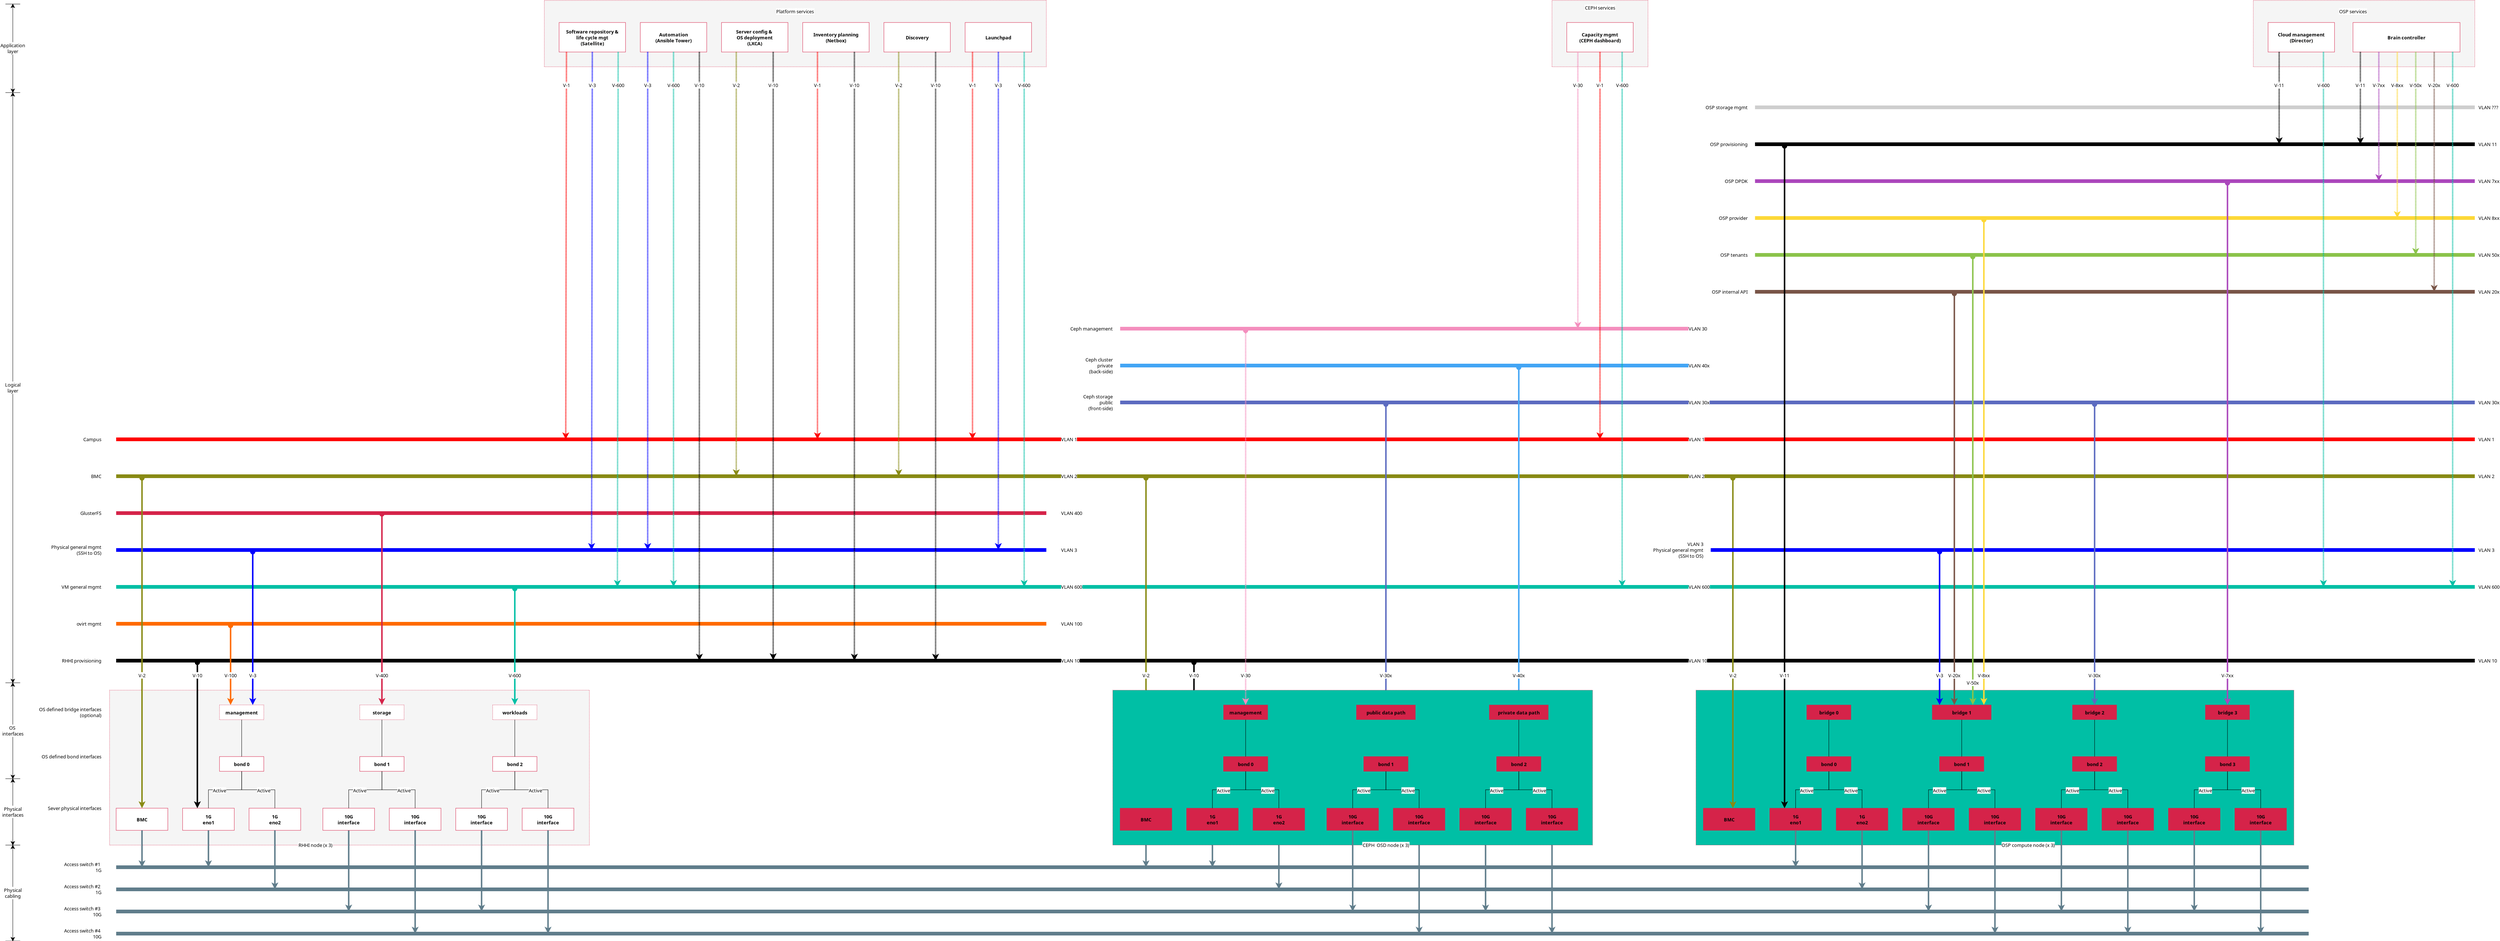 <?xml version="1.0" encoding="UTF-8"?>
<dia:diagram xmlns:dia="http://www.lysator.liu.se/~alla/dia/">
  <dia:layer name="Background" visible="true" active="true">
    <dia:object type="Standard - Line" version="0" id="O0">
      <dia:attribute name="obj_pos">
        <dia:point val="328,18"/>
      </dia:attribute>
      <dia:attribute name="obj_bb">
        <dia:rectangle val="327.75,17.75;425.75,18.25"/>
      </dia:attribute>
      <dia:attribute name="conn_endpoints">
        <dia:point val="328,18"/>
        <dia:point val="425.5,18"/>
      </dia:attribute>
      <dia:attribute name="numcp">
        <dia:int val="1"/>
      </dia:attribute>
      <dia:attribute name="line_width">
        <dia:real val="0.5"/>
      </dia:attribute>
    </dia:object>
    <dia:object type="Standard - Line" version="0" id="O1">
      <dia:attribute name="obj_pos">
        <dia:point val="328,13"/>
      </dia:attribute>
      <dia:attribute name="obj_bb">
        <dia:rectangle val="327.75,12.75;425.75,13.25"/>
      </dia:attribute>
      <dia:attribute name="conn_endpoints">
        <dia:point val="328,13"/>
        <dia:point val="425.5,13"/>
      </dia:attribute>
      <dia:attribute name="numcp">
        <dia:int val="1"/>
      </dia:attribute>
      <dia:attribute name="line_color">
        <dia:color val="#cecece"/>
      </dia:attribute>
      <dia:attribute name="line_width">
        <dia:real val="0.5"/>
      </dia:attribute>
    </dia:object>
    <dia:object type="Standard - Line" version="0" id="O2">
      <dia:attribute name="obj_pos">
        <dia:point val="106,73"/>
      </dia:attribute>
      <dia:attribute name="obj_bb">
        <dia:rectangle val="105.75,72.75;232.25,73.25"/>
      </dia:attribute>
      <dia:attribute name="conn_endpoints">
        <dia:point val="106,73"/>
        <dia:point val="232,73"/>
      </dia:attribute>
      <dia:attribute name="numcp">
        <dia:int val="1"/>
      </dia:attribute>
      <dia:attribute name="line_color">
        <dia:color val="#0000ff"/>
      </dia:attribute>
      <dia:attribute name="line_width">
        <dia:real val="0.5"/>
      </dia:attribute>
    </dia:object>
    <dia:object type="Standard - Line" version="0" id="O3">
      <dia:attribute name="obj_pos">
        <dia:point val="242,43"/>
      </dia:attribute>
      <dia:attribute name="obj_bb">
        <dia:rectangle val="241.75,42.75;319.25,43.25"/>
      </dia:attribute>
      <dia:attribute name="conn_endpoints">
        <dia:point val="242,43"/>
        <dia:point val="319,43"/>
      </dia:attribute>
      <dia:attribute name="numcp">
        <dia:int val="1"/>
      </dia:attribute>
      <dia:attribute name="line_color">
        <dia:color val="#f48fbe"/>
      </dia:attribute>
      <dia:attribute name="line_width">
        <dia:real val="0.5"/>
      </dia:attribute>
    </dia:object>
    <dia:object type="Standard - Line" version="0" id="O4">
      <dia:attribute name="obj_pos">
        <dia:point val="106,58"/>
      </dia:attribute>
      <dia:attribute name="obj_bb">
        <dia:rectangle val="105.75,57.75;425.75,58.25"/>
      </dia:attribute>
      <dia:attribute name="conn_endpoints">
        <dia:point val="106,58"/>
        <dia:point val="425.5,58"/>
      </dia:attribute>
      <dia:attribute name="numcp">
        <dia:int val="1"/>
      </dia:attribute>
      <dia:attribute name="line_color">
        <dia:color val="#ff0000"/>
      </dia:attribute>
      <dia:attribute name="line_width">
        <dia:real val="0.5"/>
      </dia:attribute>
    </dia:object>
    <dia:object type="Flowchart - Box" version="0" id="O5">
      <dia:attribute name="obj_pos">
        <dia:point val="105.105,92"/>
      </dia:attribute>
      <dia:attribute name="obj_bb">
        <dia:rectangle val="105.105,92;170.105,113"/>
      </dia:attribute>
      <dia:attribute name="elem_corner">
        <dia:point val="105.105,92"/>
      </dia:attribute>
      <dia:attribute name="elem_width">
        <dia:real val="65"/>
      </dia:attribute>
      <dia:attribute name="elem_height">
        <dia:real val="21"/>
      </dia:attribute>
      <dia:attribute name="border_width">
        <dia:real val="1.175e-38"/>
      </dia:attribute>
      <dia:attribute name="border_color">
        <dia:color val="#d52349"/>
      </dia:attribute>
      <dia:attribute name="inner_color">
        <dia:color val="#f5f5f5"/>
      </dia:attribute>
      <dia:attribute name="show_background">
        <dia:boolean val="true"/>
      </dia:attribute>
      <dia:attribute name="line_style">
        <dia:enum val="4"/>
      </dia:attribute>
      <dia:attribute name="padding">
        <dia:real val="0.5"/>
      </dia:attribute>
      <dia:attribute name="text">
        <dia:composite type="text">
          <dia:attribute name="string">
            <dia:string>##</dia:string>
          </dia:attribute>
          <dia:attribute name="font">
            <dia:font family="Calibri" style="80" name="Courier"/>
          </dia:attribute>
          <dia:attribute name="height">
            <dia:real val="0.8"/>
          </dia:attribute>
          <dia:attribute name="pos">
            <dia:point val="137.605,102.695"/>
          </dia:attribute>
          <dia:attribute name="color">
            <dia:color val="#000000"/>
          </dia:attribute>
          <dia:attribute name="alignment">
            <dia:enum val="1"/>
          </dia:attribute>
        </dia:composite>
      </dia:attribute>
    </dia:object>
    <dia:object type="Flowchart - Box" version="0" id="O6">
      <dia:attribute name="obj_pos">
        <dia:point val="164,-1.5"/>
      </dia:attribute>
      <dia:attribute name="obj_bb">
        <dia:rectangle val="164,-1.5;232,7.5"/>
      </dia:attribute>
      <dia:attribute name="elem_corner">
        <dia:point val="164,-1.5"/>
      </dia:attribute>
      <dia:attribute name="elem_width">
        <dia:real val="68"/>
      </dia:attribute>
      <dia:attribute name="elem_height">
        <dia:real val="9"/>
      </dia:attribute>
      <dia:attribute name="border_width">
        <dia:real val="1.175e-38"/>
      </dia:attribute>
      <dia:attribute name="border_color">
        <dia:color val="#d52349"/>
      </dia:attribute>
      <dia:attribute name="inner_color">
        <dia:color val="#f5f5f5"/>
      </dia:attribute>
      <dia:attribute name="show_background">
        <dia:boolean val="true"/>
      </dia:attribute>
      <dia:attribute name="line_style">
        <dia:enum val="4"/>
      </dia:attribute>
      <dia:attribute name="padding">
        <dia:real val="0.5"/>
      </dia:attribute>
      <dia:attribute name="text">
        <dia:composite type="text">
          <dia:attribute name="string">
            <dia:string>##</dia:string>
          </dia:attribute>
          <dia:attribute name="font">
            <dia:font family="Calibri" style="80" name="Courier"/>
          </dia:attribute>
          <dia:attribute name="height">
            <dia:real val="0.8"/>
          </dia:attribute>
          <dia:attribute name="pos">
            <dia:point val="198,3.195"/>
          </dia:attribute>
          <dia:attribute name="color">
            <dia:color val="#000000"/>
          </dia:attribute>
          <dia:attribute name="alignment">
            <dia:enum val="1"/>
          </dia:attribute>
        </dia:composite>
      </dia:attribute>
    </dia:object>
    <dia:object type="Standard - Text" version="1" id="O7">
      <dia:attribute name="obj_pos">
        <dia:point val="198,0"/>
      </dia:attribute>
      <dia:attribute name="obj_bb">
        <dia:rectangle val="195.236,-0.372;200.764,0.372"/>
      </dia:attribute>
      <dia:attribute name="text">
        <dia:composite type="text">
          <dia:attribute name="string">
            <dia:string>#Platform services#</dia:string>
          </dia:attribute>
          <dia:attribute name="font">
            <dia:font family="sans" style="0" name="Helvetica"/>
          </dia:attribute>
          <dia:attribute name="height">
            <dia:real val="0.8"/>
          </dia:attribute>
          <dia:attribute name="pos">
            <dia:point val="198,0.223"/>
          </dia:attribute>
          <dia:attribute name="color">
            <dia:color val="#000000"/>
          </dia:attribute>
          <dia:attribute name="alignment">
            <dia:enum val="1"/>
          </dia:attribute>
        </dia:composite>
      </dia:attribute>
      <dia:attribute name="valign">
        <dia:enum val="2"/>
      </dia:attribute>
      <dia:attribute name="fill_color">
        <dia:color val="#ffffff"/>
      </dia:attribute>
      <dia:attribute name="show_background">
        <dia:boolean val="true"/>
      </dia:attribute>
    </dia:object>
    <dia:object type="Flowchart - Box" version="0" id="O8">
      <dia:attribute name="obj_pos">
        <dia:point val="221,1.5"/>
      </dia:attribute>
      <dia:attribute name="obj_bb">
        <dia:rectangle val="221,1.5;230,5.5"/>
      </dia:attribute>
      <dia:attribute name="elem_corner">
        <dia:point val="221,1.5"/>
      </dia:attribute>
      <dia:attribute name="elem_width">
        <dia:real val="9"/>
      </dia:attribute>
      <dia:attribute name="elem_height">
        <dia:real val="4"/>
      </dia:attribute>
      <dia:attribute name="border_width">
        <dia:real val="1.175e-38"/>
      </dia:attribute>
      <dia:attribute name="border_color">
        <dia:color val="#d52349"/>
      </dia:attribute>
      <dia:attribute name="show_background">
        <dia:boolean val="true"/>
      </dia:attribute>
      <dia:attribute name="padding">
        <dia:real val="0.5"/>
      </dia:attribute>
      <dia:attribute name="text">
        <dia:composite type="text">
          <dia:attribute name="string">
            <dia:string>#Launchpad#</dia:string>
          </dia:attribute>
          <dia:attribute name="font">
            <dia:font family="Calibri" style="80" name="Courier"/>
          </dia:attribute>
          <dia:attribute name="height">
            <dia:real val="0.8"/>
          </dia:attribute>
          <dia:attribute name="pos">
            <dia:point val="225.5,3.695"/>
          </dia:attribute>
          <dia:attribute name="color">
            <dia:color val="#000000"/>
          </dia:attribute>
          <dia:attribute name="alignment">
            <dia:enum val="1"/>
          </dia:attribute>
        </dia:composite>
      </dia:attribute>
    </dia:object>
    <dia:object type="Flowchart - Box" version="0" id="O9">
      <dia:attribute name="obj_pos">
        <dia:point val="166,1.5"/>
      </dia:attribute>
      <dia:attribute name="obj_bb">
        <dia:rectangle val="166,1.5;175,5.5"/>
      </dia:attribute>
      <dia:attribute name="elem_corner">
        <dia:point val="166,1.5"/>
      </dia:attribute>
      <dia:attribute name="elem_width">
        <dia:real val="9"/>
      </dia:attribute>
      <dia:attribute name="elem_height">
        <dia:real val="4"/>
      </dia:attribute>
      <dia:attribute name="border_width">
        <dia:real val="1.175e-38"/>
      </dia:attribute>
      <dia:attribute name="border_color">
        <dia:color val="#d52349"/>
      </dia:attribute>
      <dia:attribute name="show_background">
        <dia:boolean val="true"/>
      </dia:attribute>
      <dia:attribute name="padding">
        <dia:real val="0.5"/>
      </dia:attribute>
      <dia:attribute name="text">
        <dia:composite type="text">
          <dia:attribute name="string">
            <dia:string>#Software repository &amp;
life cycle mgt
(Satellite)#</dia:string>
          </dia:attribute>
          <dia:attribute name="font">
            <dia:font family="Calibri" style="80" name="Courier"/>
          </dia:attribute>
          <dia:attribute name="height">
            <dia:real val="0.8"/>
          </dia:attribute>
          <dia:attribute name="pos">
            <dia:point val="170.5,2.895"/>
          </dia:attribute>
          <dia:attribute name="color">
            <dia:color val="#000000"/>
          </dia:attribute>
          <dia:attribute name="alignment">
            <dia:enum val="1"/>
          </dia:attribute>
        </dia:composite>
      </dia:attribute>
    </dia:object>
    <dia:object type="Flowchart - Box" version="0" id="O10">
      <dia:attribute name="obj_pos">
        <dia:point val="177,1.5"/>
      </dia:attribute>
      <dia:attribute name="obj_bb">
        <dia:rectangle val="177,1.5;186,5.5"/>
      </dia:attribute>
      <dia:attribute name="elem_corner">
        <dia:point val="177,1.5"/>
      </dia:attribute>
      <dia:attribute name="elem_width">
        <dia:real val="9.0"/>
      </dia:attribute>
      <dia:attribute name="elem_height">
        <dia:real val="4"/>
      </dia:attribute>
      <dia:attribute name="border_width">
        <dia:real val="1.175e-38"/>
      </dia:attribute>
      <dia:attribute name="border_color">
        <dia:color val="#d52349"/>
      </dia:attribute>
      <dia:attribute name="show_background">
        <dia:boolean val="true"/>
      </dia:attribute>
      <dia:attribute name="padding">
        <dia:real val="0.5"/>
      </dia:attribute>
      <dia:attribute name="text">
        <dia:composite type="text">
          <dia:attribute name="string">
            <dia:string>#Automation
(Ansible Tower)#</dia:string>
          </dia:attribute>
          <dia:attribute name="font">
            <dia:font family="Calibri" style="80" name="Courier"/>
          </dia:attribute>
          <dia:attribute name="height">
            <dia:real val="0.8"/>
          </dia:attribute>
          <dia:attribute name="pos">
            <dia:point val="181.5,3.295"/>
          </dia:attribute>
          <dia:attribute name="color">
            <dia:color val="#000000"/>
          </dia:attribute>
          <dia:attribute name="alignment">
            <dia:enum val="1"/>
          </dia:attribute>
        </dia:composite>
      </dia:attribute>
    </dia:object>
    <dia:object type="Flowchart - Box" version="0" id="O11">
      <dia:attribute name="obj_pos">
        <dia:point val="188,1.5"/>
      </dia:attribute>
      <dia:attribute name="obj_bb">
        <dia:rectangle val="188,1.5;197,5.5"/>
      </dia:attribute>
      <dia:attribute name="elem_corner">
        <dia:point val="188,1.5"/>
      </dia:attribute>
      <dia:attribute name="elem_width">
        <dia:real val="9.0"/>
      </dia:attribute>
      <dia:attribute name="elem_height">
        <dia:real val="4"/>
      </dia:attribute>
      <dia:attribute name="border_width">
        <dia:real val="1.175e-38"/>
      </dia:attribute>
      <dia:attribute name="border_color">
        <dia:color val="#d52349"/>
      </dia:attribute>
      <dia:attribute name="show_background">
        <dia:boolean val="true"/>
      </dia:attribute>
      <dia:attribute name="padding">
        <dia:real val="0.5"/>
      </dia:attribute>
      <dia:attribute name="text">
        <dia:composite type="text">
          <dia:attribute name="string">
            <dia:string>#Server config &amp; 
OS deployment
(LXCA)#</dia:string>
          </dia:attribute>
          <dia:attribute name="font">
            <dia:font family="Calibri" style="80" name="Courier"/>
          </dia:attribute>
          <dia:attribute name="height">
            <dia:real val="0.8"/>
          </dia:attribute>
          <dia:attribute name="pos">
            <dia:point val="192.5,2.895"/>
          </dia:attribute>
          <dia:attribute name="color">
            <dia:color val="#000000"/>
          </dia:attribute>
          <dia:attribute name="alignment">
            <dia:enum val="1"/>
          </dia:attribute>
        </dia:composite>
      </dia:attribute>
    </dia:object>
    <dia:object type="Flowchart - Box" version="0" id="O12">
      <dia:attribute name="obj_pos">
        <dia:point val="199,1.5"/>
      </dia:attribute>
      <dia:attribute name="obj_bb">
        <dia:rectangle val="199,1.5;208,5.5"/>
      </dia:attribute>
      <dia:attribute name="elem_corner">
        <dia:point val="199,1.5"/>
      </dia:attribute>
      <dia:attribute name="elem_width">
        <dia:real val="9"/>
      </dia:attribute>
      <dia:attribute name="elem_height">
        <dia:real val="4"/>
      </dia:attribute>
      <dia:attribute name="border_width">
        <dia:real val="1.175e-38"/>
      </dia:attribute>
      <dia:attribute name="border_color">
        <dia:color val="#d52349"/>
      </dia:attribute>
      <dia:attribute name="show_background">
        <dia:boolean val="true"/>
      </dia:attribute>
      <dia:attribute name="padding">
        <dia:real val="0.5"/>
      </dia:attribute>
      <dia:attribute name="text">
        <dia:composite type="text">
          <dia:attribute name="string">
            <dia:string>#Inventory planning
(Netbox)#</dia:string>
          </dia:attribute>
          <dia:attribute name="font">
            <dia:font family="Calibri" style="80" name="Courier"/>
          </dia:attribute>
          <dia:attribute name="height">
            <dia:real val="0.8"/>
          </dia:attribute>
          <dia:attribute name="pos">
            <dia:point val="203.5,3.295"/>
          </dia:attribute>
          <dia:attribute name="color">
            <dia:color val="#000000"/>
          </dia:attribute>
          <dia:attribute name="alignment">
            <dia:enum val="1"/>
          </dia:attribute>
        </dia:composite>
      </dia:attribute>
    </dia:object>
    <dia:object type="Flowchart - Box" version="0" id="O13">
      <dia:attribute name="obj_pos">
        <dia:point val="210,1.5"/>
      </dia:attribute>
      <dia:attribute name="obj_bb">
        <dia:rectangle val="210,1.5;219,5.5"/>
      </dia:attribute>
      <dia:attribute name="elem_corner">
        <dia:point val="210,1.5"/>
      </dia:attribute>
      <dia:attribute name="elem_width">
        <dia:real val="9"/>
      </dia:attribute>
      <dia:attribute name="elem_height">
        <dia:real val="4"/>
      </dia:attribute>
      <dia:attribute name="border_width">
        <dia:real val="1.175e-38"/>
      </dia:attribute>
      <dia:attribute name="border_color">
        <dia:color val="#d52349"/>
      </dia:attribute>
      <dia:attribute name="show_background">
        <dia:boolean val="true"/>
      </dia:attribute>
      <dia:attribute name="padding">
        <dia:real val="0.5"/>
      </dia:attribute>
      <dia:attribute name="text">
        <dia:composite type="text">
          <dia:attribute name="string">
            <dia:string>#Discovery#</dia:string>
          </dia:attribute>
          <dia:attribute name="font">
            <dia:font family="Calibri" style="80" name="Courier"/>
          </dia:attribute>
          <dia:attribute name="height">
            <dia:real val="0.8"/>
          </dia:attribute>
          <dia:attribute name="pos">
            <dia:point val="214.5,3.695"/>
          </dia:attribute>
          <dia:attribute name="color">
            <dia:color val="#000000"/>
          </dia:attribute>
          <dia:attribute name="alignment">
            <dia:enum val="1"/>
          </dia:attribute>
        </dia:composite>
      </dia:attribute>
    </dia:object>
    <dia:object type="Standard - Text" version="1" id="O14">
      <dia:attribute name="obj_pos">
        <dia:point val="104,108"/>
      </dia:attribute>
      <dia:attribute name="obj_bb">
        <dia:rectangle val="95.942,107.627;104,108.373"/>
      </dia:attribute>
      <dia:attribute name="text">
        <dia:composite type="text">
          <dia:attribute name="string">
            <dia:string>#Sever physical interfaces#</dia:string>
          </dia:attribute>
          <dia:attribute name="font">
            <dia:font family="sans" style="0" name="Helvetica"/>
          </dia:attribute>
          <dia:attribute name="height">
            <dia:real val="0.8"/>
          </dia:attribute>
          <dia:attribute name="pos">
            <dia:point val="104,108.222"/>
          </dia:attribute>
          <dia:attribute name="color">
            <dia:color val="#000000"/>
          </dia:attribute>
          <dia:attribute name="alignment">
            <dia:enum val="2"/>
          </dia:attribute>
        </dia:composite>
      </dia:attribute>
      <dia:attribute name="valign">
        <dia:enum val="2"/>
      </dia:attribute>
      <dia:attribute name="fill_color">
        <dia:color val="#ffffff"/>
      </dia:attribute>
      <dia:attribute name="show_background">
        <dia:boolean val="true"/>
      </dia:attribute>
    </dia:object>
    <dia:object type="Standard - Line" version="0" id="O15">
      <dia:attribute name="obj_pos">
        <dia:point val="106,88"/>
      </dia:attribute>
      <dia:attribute name="obj_bb">
        <dia:rectangle val="105.75,87.75;425.75,88.25"/>
      </dia:attribute>
      <dia:attribute name="conn_endpoints">
        <dia:point val="106,88"/>
        <dia:point val="425.5,88"/>
      </dia:attribute>
      <dia:attribute name="numcp">
        <dia:int val="1"/>
      </dia:attribute>
      <dia:attribute name="line_width">
        <dia:real val="0.5"/>
      </dia:attribute>
    </dia:object>
    <dia:object type="Standard - Text" version="1" id="O16">
      <dia:attribute name="obj_pos">
        <dia:point val="104,101"/>
      </dia:attribute>
      <dia:attribute name="obj_bb">
        <dia:rectangle val="95.267,100.627;104,101.373"/>
      </dia:attribute>
      <dia:attribute name="text">
        <dia:composite type="text">
          <dia:attribute name="string">
            <dia:string>#OS defined bond interfaces#</dia:string>
          </dia:attribute>
          <dia:attribute name="font">
            <dia:font family="sans" style="0" name="Helvetica"/>
          </dia:attribute>
          <dia:attribute name="height">
            <dia:real val="0.8"/>
          </dia:attribute>
          <dia:attribute name="pos">
            <dia:point val="104,101.222"/>
          </dia:attribute>
          <dia:attribute name="color">
            <dia:color val="#000000"/>
          </dia:attribute>
          <dia:attribute name="alignment">
            <dia:enum val="2"/>
          </dia:attribute>
        </dia:composite>
      </dia:attribute>
      <dia:attribute name="valign">
        <dia:enum val="2"/>
      </dia:attribute>
      <dia:attribute name="fill_color">
        <dia:color val="#ffffff"/>
      </dia:attribute>
      <dia:attribute name="show_background">
        <dia:boolean val="true"/>
      </dia:attribute>
    </dia:object>
    <dia:object type="Standard - Text" version="1" id="O17">
      <dia:attribute name="obj_pos">
        <dia:point val="104,95"/>
      </dia:attribute>
      <dia:attribute name="obj_bb">
        <dia:rectangle val="94.823,94.228;104,95.772"/>
      </dia:attribute>
      <dia:attribute name="text">
        <dia:composite type="text">
          <dia:attribute name="string">
            <dia:string>#OS defined bridge interfaces
(optional)#</dia:string>
          </dia:attribute>
          <dia:attribute name="font">
            <dia:font family="sans" style="0" name="Helvetica"/>
          </dia:attribute>
          <dia:attribute name="height">
            <dia:real val="0.8"/>
          </dia:attribute>
          <dia:attribute name="pos">
            <dia:point val="104,94.823"/>
          </dia:attribute>
          <dia:attribute name="color">
            <dia:color val="#000000"/>
          </dia:attribute>
          <dia:attribute name="alignment">
            <dia:enum val="2"/>
          </dia:attribute>
        </dia:composite>
      </dia:attribute>
      <dia:attribute name="valign">
        <dia:enum val="2"/>
      </dia:attribute>
      <dia:attribute name="fill_color">
        <dia:color val="#ffffff"/>
      </dia:attribute>
      <dia:attribute name="show_background">
        <dia:boolean val="true"/>
      </dia:attribute>
    </dia:object>
    <dia:object type="Standard - Text" version="1" id="O18">
      <dia:attribute name="obj_pos">
        <dia:point val="104,83"/>
      </dia:attribute>
      <dia:attribute name="obj_bb">
        <dia:rectangle val="100.433,82.627;104,83.373"/>
      </dia:attribute>
      <dia:attribute name="text">
        <dia:composite type="text">
          <dia:attribute name="string">
            <dia:string>#ovirt mgmt#</dia:string>
          </dia:attribute>
          <dia:attribute name="font">
            <dia:font family="sans" style="0" name="Helvetica"/>
          </dia:attribute>
          <dia:attribute name="height">
            <dia:real val="0.8"/>
          </dia:attribute>
          <dia:attribute name="pos">
            <dia:point val="104,83.222"/>
          </dia:attribute>
          <dia:attribute name="color">
            <dia:color val="#000000"/>
          </dia:attribute>
          <dia:attribute name="alignment">
            <dia:enum val="2"/>
          </dia:attribute>
        </dia:composite>
      </dia:attribute>
      <dia:attribute name="valign">
        <dia:enum val="2"/>
      </dia:attribute>
      <dia:attribute name="fill_color">
        <dia:color val="#ffffff"/>
      </dia:attribute>
      <dia:attribute name="show_background">
        <dia:boolean val="true"/>
      </dia:attribute>
    </dia:object>
    <dia:object type="Standard - Line" version="0" id="O19">
      <dia:attribute name="obj_pos">
        <dia:point val="106,83"/>
      </dia:attribute>
      <dia:attribute name="obj_bb">
        <dia:rectangle val="105.75,82.75;232.25,83.25"/>
      </dia:attribute>
      <dia:attribute name="conn_endpoints">
        <dia:point val="106,83"/>
        <dia:point val="232,83"/>
      </dia:attribute>
      <dia:attribute name="numcp">
        <dia:int val="1"/>
      </dia:attribute>
      <dia:attribute name="line_color">
        <dia:color val="#ff6a00"/>
      </dia:attribute>
      <dia:attribute name="line_width">
        <dia:real val="0.5"/>
      </dia:attribute>
    </dia:object>
    <dia:object type="Standard - Text" version="1" id="O20">
      <dia:attribute name="obj_pos">
        <dia:point val="104,88"/>
      </dia:attribute>
      <dia:attribute name="obj_bb">
        <dia:rectangle val="98.295,87.627;104,88.373"/>
      </dia:attribute>
      <dia:attribute name="text">
        <dia:composite type="text">
          <dia:attribute name="string">
            <dia:string>#RHHI provisioning#</dia:string>
          </dia:attribute>
          <dia:attribute name="font">
            <dia:font family="sans" style="0" name="Helvetica"/>
          </dia:attribute>
          <dia:attribute name="height">
            <dia:real val="0.8"/>
          </dia:attribute>
          <dia:attribute name="pos">
            <dia:point val="104,88.222"/>
          </dia:attribute>
          <dia:attribute name="color">
            <dia:color val="#000000"/>
          </dia:attribute>
          <dia:attribute name="alignment">
            <dia:enum val="2"/>
          </dia:attribute>
        </dia:composite>
      </dia:attribute>
      <dia:attribute name="valign">
        <dia:enum val="2"/>
      </dia:attribute>
      <dia:attribute name="fill_color">
        <dia:color val="#ffffff"/>
      </dia:attribute>
      <dia:attribute name="show_background">
        <dia:boolean val="true"/>
      </dia:attribute>
    </dia:object>
    <dia:object type="Standard - Line" version="0" id="O21">
      <dia:attribute name="obj_pos">
        <dia:point val="106,78"/>
      </dia:attribute>
      <dia:attribute name="obj_bb">
        <dia:rectangle val="105.75,77.75;425.75,78.25"/>
      </dia:attribute>
      <dia:attribute name="conn_endpoints">
        <dia:point val="106,78"/>
        <dia:point val="425.5,78"/>
      </dia:attribute>
      <dia:attribute name="numcp">
        <dia:int val="1"/>
      </dia:attribute>
      <dia:attribute name="line_color">
        <dia:color val="#00bfa5"/>
      </dia:attribute>
      <dia:attribute name="line_width">
        <dia:real val="0.5"/>
      </dia:attribute>
    </dia:object>
    <dia:object type="Standard - Text" version="1" id="O22">
      <dia:attribute name="obj_pos">
        <dia:point val="104,73"/>
      </dia:attribute>
      <dia:attribute name="obj_bb">
        <dia:rectangle val="96.655,72.228;104,73.772"/>
      </dia:attribute>
      <dia:attribute name="text">
        <dia:composite type="text">
          <dia:attribute name="string">
            <dia:string>#Physical general mgmt
(SSH to OS)#</dia:string>
          </dia:attribute>
          <dia:attribute name="font">
            <dia:font family="sans" style="0" name="Helvetica"/>
          </dia:attribute>
          <dia:attribute name="height">
            <dia:real val="0.8"/>
          </dia:attribute>
          <dia:attribute name="pos">
            <dia:point val="104,72.823"/>
          </dia:attribute>
          <dia:attribute name="color">
            <dia:color val="#000000"/>
          </dia:attribute>
          <dia:attribute name="alignment">
            <dia:enum val="2"/>
          </dia:attribute>
        </dia:composite>
      </dia:attribute>
      <dia:attribute name="valign">
        <dia:enum val="2"/>
      </dia:attribute>
      <dia:attribute name="fill_color">
        <dia:color val="#ffffff"/>
      </dia:attribute>
      <dia:attribute name="show_background">
        <dia:boolean val="true"/>
      </dia:attribute>
    </dia:object>
    <dia:object type="Standard - Text" version="1" id="O23">
      <dia:attribute name="obj_pos">
        <dia:point val="104,78"/>
      </dia:attribute>
      <dia:attribute name="obj_bb">
        <dia:rectangle val="98.267,77.627;104,78.373"/>
      </dia:attribute>
      <dia:attribute name="text">
        <dia:composite type="text">
          <dia:attribute name="string">
            <dia:string>#VM general mgmt#</dia:string>
          </dia:attribute>
          <dia:attribute name="font">
            <dia:font family="sans" style="0" name="Helvetica"/>
          </dia:attribute>
          <dia:attribute name="height">
            <dia:real val="0.8"/>
          </dia:attribute>
          <dia:attribute name="pos">
            <dia:point val="104,78.222"/>
          </dia:attribute>
          <dia:attribute name="color">
            <dia:color val="#000000"/>
          </dia:attribute>
          <dia:attribute name="alignment">
            <dia:enum val="2"/>
          </dia:attribute>
        </dia:composite>
      </dia:attribute>
      <dia:attribute name="valign">
        <dia:enum val="2"/>
      </dia:attribute>
      <dia:attribute name="fill_color">
        <dia:color val="#ffffff"/>
      </dia:attribute>
      <dia:attribute name="show_background">
        <dia:boolean val="true"/>
      </dia:attribute>
    </dia:object>
    <dia:object type="Standard - Line" version="0" id="O24">
      <dia:attribute name="obj_pos">
        <dia:point val="106,68"/>
      </dia:attribute>
      <dia:attribute name="obj_bb">
        <dia:rectangle val="105.75,67.75;232.25,68.25"/>
      </dia:attribute>
      <dia:attribute name="conn_endpoints">
        <dia:point val="106,68"/>
        <dia:point val="232,68"/>
      </dia:attribute>
      <dia:attribute name="numcp">
        <dia:int val="1"/>
      </dia:attribute>
      <dia:attribute name="line_color">
        <dia:color val="#d52349"/>
      </dia:attribute>
      <dia:attribute name="line_width">
        <dia:real val="0.5"/>
      </dia:attribute>
    </dia:object>
    <dia:object type="Standard - Text" version="1" id="O25">
      <dia:attribute name="obj_pos">
        <dia:point val="104,68"/>
      </dia:attribute>
      <dia:attribute name="obj_bb">
        <dia:rectangle val="100.918,67.627;104,68.373"/>
      </dia:attribute>
      <dia:attribute name="text">
        <dia:composite type="text">
          <dia:attribute name="string">
            <dia:string>#GlusterFS#</dia:string>
          </dia:attribute>
          <dia:attribute name="font">
            <dia:font family="sans" style="0" name="Helvetica"/>
          </dia:attribute>
          <dia:attribute name="height">
            <dia:real val="0.8"/>
          </dia:attribute>
          <dia:attribute name="pos">
            <dia:point val="104,68.222"/>
          </dia:attribute>
          <dia:attribute name="color">
            <dia:color val="#000000"/>
          </dia:attribute>
          <dia:attribute name="alignment">
            <dia:enum val="2"/>
          </dia:attribute>
        </dia:composite>
      </dia:attribute>
      <dia:attribute name="valign">
        <dia:enum val="2"/>
      </dia:attribute>
      <dia:attribute name="fill_color">
        <dia:color val="#ffffff"/>
      </dia:attribute>
      <dia:attribute name="show_background">
        <dia:boolean val="true"/>
      </dia:attribute>
    </dia:object>
    <dia:object type="Standard - Text" version="1" id="O26">
      <dia:attribute name="obj_pos">
        <dia:point val="234,78"/>
      </dia:attribute>
      <dia:attribute name="obj_bb">
        <dia:rectangle val="234,77.627;237.153,78.373"/>
      </dia:attribute>
      <dia:attribute name="text">
        <dia:composite type="text">
          <dia:attribute name="string">
            <dia:string>#VLAN 600#</dia:string>
          </dia:attribute>
          <dia:attribute name="font">
            <dia:font family="sans" style="0" name="Helvetica"/>
          </dia:attribute>
          <dia:attribute name="height">
            <dia:real val="0.8"/>
          </dia:attribute>
          <dia:attribute name="pos">
            <dia:point val="234,78.222"/>
          </dia:attribute>
          <dia:attribute name="color">
            <dia:color val="#000000"/>
          </dia:attribute>
          <dia:attribute name="alignment">
            <dia:enum val="0"/>
          </dia:attribute>
        </dia:composite>
      </dia:attribute>
      <dia:attribute name="valign">
        <dia:enum val="2"/>
      </dia:attribute>
      <dia:attribute name="fill_color">
        <dia:color val="#ffffff"/>
      </dia:attribute>
      <dia:attribute name="show_background">
        <dia:boolean val="true"/>
      </dia:attribute>
    </dia:object>
    <dia:object type="Standard - Text" version="1" id="O27">
      <dia:attribute name="obj_pos">
        <dia:point val="234,68"/>
      </dia:attribute>
      <dia:attribute name="obj_bb">
        <dia:rectangle val="234,67.627;237.153,68.373"/>
      </dia:attribute>
      <dia:attribute name="text">
        <dia:composite type="text">
          <dia:attribute name="string">
            <dia:string>#VLAN 400#</dia:string>
          </dia:attribute>
          <dia:attribute name="font">
            <dia:font family="sans" style="0" name="Helvetica"/>
          </dia:attribute>
          <dia:attribute name="height">
            <dia:real val="0.8"/>
          </dia:attribute>
          <dia:attribute name="pos">
            <dia:point val="234,68.222"/>
          </dia:attribute>
          <dia:attribute name="color">
            <dia:color val="#000000"/>
          </dia:attribute>
          <dia:attribute name="alignment">
            <dia:enum val="0"/>
          </dia:attribute>
        </dia:composite>
      </dia:attribute>
      <dia:attribute name="valign">
        <dia:enum val="2"/>
      </dia:attribute>
      <dia:attribute name="fill_color">
        <dia:color val="#ffffff"/>
      </dia:attribute>
      <dia:attribute name="show_background">
        <dia:boolean val="true"/>
      </dia:attribute>
    </dia:object>
    <dia:object type="Standard - Text" version="1" id="O28">
      <dia:attribute name="obj_pos">
        <dia:point val="234,83"/>
      </dia:attribute>
      <dia:attribute name="obj_bb">
        <dia:rectangle val="234,82.627;237.153,83.373"/>
      </dia:attribute>
      <dia:attribute name="text">
        <dia:composite type="text">
          <dia:attribute name="string">
            <dia:string>#VLAN 100#</dia:string>
          </dia:attribute>
          <dia:attribute name="font">
            <dia:font family="sans" style="0" name="Helvetica"/>
          </dia:attribute>
          <dia:attribute name="height">
            <dia:real val="0.8"/>
          </dia:attribute>
          <dia:attribute name="pos">
            <dia:point val="234,83.222"/>
          </dia:attribute>
          <dia:attribute name="color">
            <dia:color val="#000000"/>
          </dia:attribute>
          <dia:attribute name="alignment">
            <dia:enum val="0"/>
          </dia:attribute>
        </dia:composite>
      </dia:attribute>
      <dia:attribute name="valign">
        <dia:enum val="2"/>
      </dia:attribute>
      <dia:attribute name="fill_color">
        <dia:color val="#ffffff"/>
      </dia:attribute>
      <dia:attribute name="show_background">
        <dia:boolean val="true"/>
      </dia:attribute>
    </dia:object>
    <dia:object type="Standard - Text" version="1" id="O29">
      <dia:attribute name="obj_pos">
        <dia:point val="234,88"/>
      </dia:attribute>
      <dia:attribute name="obj_bb">
        <dia:rectangle val="234,87.627;236.745,88.373"/>
      </dia:attribute>
      <dia:attribute name="text">
        <dia:composite type="text">
          <dia:attribute name="string">
            <dia:string>#VLAN 10#</dia:string>
          </dia:attribute>
          <dia:attribute name="font">
            <dia:font family="sans" style="0" name="Helvetica"/>
          </dia:attribute>
          <dia:attribute name="height">
            <dia:real val="0.8"/>
          </dia:attribute>
          <dia:attribute name="pos">
            <dia:point val="234,88.222"/>
          </dia:attribute>
          <dia:attribute name="color">
            <dia:color val="#000000"/>
          </dia:attribute>
          <dia:attribute name="alignment">
            <dia:enum val="0"/>
          </dia:attribute>
        </dia:composite>
      </dia:attribute>
      <dia:attribute name="valign">
        <dia:enum val="2"/>
      </dia:attribute>
      <dia:attribute name="fill_color">
        <dia:color val="#ffffff"/>
      </dia:attribute>
      <dia:attribute name="show_background">
        <dia:boolean val="true"/>
      </dia:attribute>
    </dia:object>
    <dia:object type="Standard - Line" version="0" id="O30">
      <dia:attribute name="obj_pos">
        <dia:point val="142,94"/>
      </dia:attribute>
      <dia:attribute name="obj_bb">
        <dia:rectangle val="141.526,67.778;142.474,94.1"/>
      </dia:attribute>
      <dia:attribute name="conn_endpoints">
        <dia:point val="142,94"/>
        <dia:point val="142,67.878"/>
      </dia:attribute>
      <dia:attribute name="numcp">
        <dia:int val="1"/>
      </dia:attribute>
      <dia:attribute name="line_color">
        <dia:color val="#d52349"/>
      </dia:attribute>
      <dia:attribute name="line_width">
        <dia:real val="0.2"/>
      </dia:attribute>
      <dia:attribute name="start_arrow">
        <dia:enum val="22"/>
      </dia:attribute>
      <dia:attribute name="start_arrow_length">
        <dia:real val="0.5"/>
      </dia:attribute>
      <dia:attribute name="start_arrow_width">
        <dia:real val="0.5"/>
      </dia:attribute>
      <dia:attribute name="end_arrow">
        <dia:enum val="8"/>
      </dia:attribute>
      <dia:attribute name="end_arrow_length">
        <dia:real val="0.5"/>
      </dia:attribute>
      <dia:attribute name="end_arrow_width">
        <dia:real val="0.5"/>
      </dia:attribute>
      <dia:connections>
        <dia:connection handle="0" to="O86" connection="2"/>
      </dia:connections>
    </dia:object>
    <dia:object type="Standard - Line" version="0" id="O31">
      <dia:attribute name="obj_pos">
        <dia:point val="106,63"/>
      </dia:attribute>
      <dia:attribute name="obj_bb">
        <dia:rectangle val="105.75,62.75;425.75,63.25"/>
      </dia:attribute>
      <dia:attribute name="conn_endpoints">
        <dia:point val="106,63"/>
        <dia:point val="425.5,63"/>
      </dia:attribute>
      <dia:attribute name="numcp">
        <dia:int val="1"/>
      </dia:attribute>
      <dia:attribute name="line_color">
        <dia:color val="#888a14"/>
      </dia:attribute>
      <dia:attribute name="line_width">
        <dia:real val="0.5"/>
      </dia:attribute>
    </dia:object>
    <dia:object type="Standard - Text" version="1" id="O32">
      <dia:attribute name="obj_pos">
        <dia:point val="104,63"/>
      </dia:attribute>
      <dia:attribute name="obj_bb">
        <dia:rectangle val="102.56,62.627;104,63.373"/>
      </dia:attribute>
      <dia:attribute name="text">
        <dia:composite type="text">
          <dia:attribute name="string">
            <dia:string>#BMC#</dia:string>
          </dia:attribute>
          <dia:attribute name="font">
            <dia:font family="sans" style="0" name="Helvetica"/>
          </dia:attribute>
          <dia:attribute name="height">
            <dia:real val="0.8"/>
          </dia:attribute>
          <dia:attribute name="pos">
            <dia:point val="104,63.222"/>
          </dia:attribute>
          <dia:attribute name="color">
            <dia:color val="#000000"/>
          </dia:attribute>
          <dia:attribute name="alignment">
            <dia:enum val="2"/>
          </dia:attribute>
        </dia:composite>
      </dia:attribute>
      <dia:attribute name="valign">
        <dia:enum val="2"/>
      </dia:attribute>
      <dia:attribute name="fill_color">
        <dia:color val="#ffffff"/>
      </dia:attribute>
      <dia:attribute name="show_background">
        <dia:boolean val="true"/>
      </dia:attribute>
    </dia:object>
    <dia:object type="Standard - Line" version="0" id="O33">
      <dia:attribute name="obj_pos">
        <dia:point val="109.5,108"/>
      </dia:attribute>
      <dia:attribute name="obj_bb">
        <dia:rectangle val="109.026,62.9;109.974,108.1"/>
      </dia:attribute>
      <dia:attribute name="conn_endpoints">
        <dia:point val="109.5,108"/>
        <dia:point val="109.5,63"/>
      </dia:attribute>
      <dia:attribute name="numcp">
        <dia:int val="1"/>
      </dia:attribute>
      <dia:attribute name="line_color">
        <dia:color val="#888a14"/>
      </dia:attribute>
      <dia:attribute name="line_width">
        <dia:real val="0.2"/>
      </dia:attribute>
      <dia:attribute name="start_arrow">
        <dia:enum val="22"/>
      </dia:attribute>
      <dia:attribute name="start_arrow_length">
        <dia:real val="0.5"/>
      </dia:attribute>
      <dia:attribute name="start_arrow_width">
        <dia:real val="0.5"/>
      </dia:attribute>
      <dia:attribute name="end_arrow">
        <dia:enum val="8"/>
      </dia:attribute>
      <dia:attribute name="end_arrow_length">
        <dia:real val="0.5"/>
      </dia:attribute>
      <dia:attribute name="end_arrow_width">
        <dia:real val="0.5"/>
      </dia:attribute>
      <dia:connections>
        <dia:connection handle="0" to="O101" connection="2"/>
      </dia:connections>
    </dia:object>
    <dia:object type="Standard - Text" version="1" id="O34">
      <dia:attribute name="obj_pos">
        <dia:point val="234,63"/>
      </dia:attribute>
      <dia:attribute name="obj_bb">
        <dia:rectangle val="234,62.627;236.338,63.373"/>
      </dia:attribute>
      <dia:attribute name="text">
        <dia:composite type="text">
          <dia:attribute name="string">
            <dia:string>#VLAN 2#</dia:string>
          </dia:attribute>
          <dia:attribute name="font">
            <dia:font family="sans" style="0" name="Helvetica"/>
          </dia:attribute>
          <dia:attribute name="height">
            <dia:real val="0.8"/>
          </dia:attribute>
          <dia:attribute name="pos">
            <dia:point val="234,63.222"/>
          </dia:attribute>
          <dia:attribute name="color">
            <dia:color val="#000000"/>
          </dia:attribute>
          <dia:attribute name="alignment">
            <dia:enum val="0"/>
          </dia:attribute>
        </dia:composite>
      </dia:attribute>
      <dia:attribute name="valign">
        <dia:enum val="2"/>
      </dia:attribute>
      <dia:attribute name="fill_color">
        <dia:color val="#ffffff"/>
      </dia:attribute>
      <dia:attribute name="show_background">
        <dia:boolean val="true"/>
      </dia:attribute>
    </dia:object>
    <dia:object type="Standard - Line" version="0" id="O35">
      <dia:attribute name="obj_pos">
        <dia:point val="174,5.5"/>
      </dia:attribute>
      <dia:attribute name="obj_bb">
        <dia:rectangle val="173.427,5.4;174.375,78.224"/>
      </dia:attribute>
      <dia:attribute name="conn_endpoints">
        <dia:point val="174,5.5"/>
        <dia:point val="173.9,78"/>
      </dia:attribute>
      <dia:attribute name="numcp">
        <dia:int val="1"/>
      </dia:attribute>
      <dia:attribute name="line_color">
        <dia:color val="#00bfa5"/>
      </dia:attribute>
      <dia:attribute name="line_width">
        <dia:real val="0.2"/>
      </dia:attribute>
      <dia:attribute name="line_style">
        <dia:enum val="4"/>
      </dia:attribute>
      <dia:attribute name="end_arrow">
        <dia:enum val="22"/>
      </dia:attribute>
      <dia:attribute name="end_arrow_length">
        <dia:real val="0.5"/>
      </dia:attribute>
      <dia:attribute name="end_arrow_width">
        <dia:real val="0.5"/>
      </dia:attribute>
    </dia:object>
    <dia:object type="Standard - Line" version="0" id="O36">
      <dia:attribute name="obj_pos">
        <dia:point val="170.5,5.5"/>
      </dia:attribute>
      <dia:attribute name="obj_bb">
        <dia:rectangle val="169.927,5.4;170.875,73.224"/>
      </dia:attribute>
      <dia:attribute name="conn_endpoints">
        <dia:point val="170.5,5.5"/>
        <dia:point val="170.4,73"/>
      </dia:attribute>
      <dia:attribute name="numcp">
        <dia:int val="1"/>
      </dia:attribute>
      <dia:attribute name="line_color">
        <dia:color val="#0000ff"/>
      </dia:attribute>
      <dia:attribute name="line_width">
        <dia:real val="0.2"/>
      </dia:attribute>
      <dia:attribute name="line_style">
        <dia:enum val="4"/>
      </dia:attribute>
      <dia:attribute name="end_arrow">
        <dia:enum val="22"/>
      </dia:attribute>
      <dia:attribute name="end_arrow_length">
        <dia:real val="0.5"/>
      </dia:attribute>
      <dia:attribute name="end_arrow_width">
        <dia:real val="0.5"/>
      </dia:attribute>
      <dia:connections>
        <dia:connection handle="0" to="O9" connection="13"/>
      </dia:connections>
    </dia:object>
    <dia:object type="Standard - Line" version="0" id="O37">
      <dia:attribute name="obj_pos">
        <dia:point val="178,5.5"/>
      </dia:attribute>
      <dia:attribute name="obj_bb">
        <dia:rectangle val="177.526,5.4;178.474,73.224"/>
      </dia:attribute>
      <dia:attribute name="conn_endpoints">
        <dia:point val="178,5.5"/>
        <dia:point val="178,73"/>
      </dia:attribute>
      <dia:attribute name="numcp">
        <dia:int val="1"/>
      </dia:attribute>
      <dia:attribute name="line_color">
        <dia:color val="#0000ff"/>
      </dia:attribute>
      <dia:attribute name="line_width">
        <dia:real val="0.2"/>
      </dia:attribute>
      <dia:attribute name="line_style">
        <dia:enum val="4"/>
      </dia:attribute>
      <dia:attribute name="end_arrow">
        <dia:enum val="22"/>
      </dia:attribute>
      <dia:attribute name="end_arrow_length">
        <dia:real val="0.5"/>
      </dia:attribute>
      <dia:attribute name="end_arrow_width">
        <dia:real val="0.5"/>
      </dia:attribute>
    </dia:object>
    <dia:object type="Standard - Line" version="0" id="O38">
      <dia:attribute name="obj_pos">
        <dia:point val="181.5,5.5"/>
      </dia:attribute>
      <dia:attribute name="obj_bb">
        <dia:rectangle val="181.026,5.4;181.974,78.224"/>
      </dia:attribute>
      <dia:attribute name="conn_endpoints">
        <dia:point val="181.5,5.5"/>
        <dia:point val="181.5,78"/>
      </dia:attribute>
      <dia:attribute name="numcp">
        <dia:int val="1"/>
      </dia:attribute>
      <dia:attribute name="line_color">
        <dia:color val="#00bfa5"/>
      </dia:attribute>
      <dia:attribute name="line_width">
        <dia:real val="0.2"/>
      </dia:attribute>
      <dia:attribute name="line_style">
        <dia:enum val="4"/>
      </dia:attribute>
      <dia:attribute name="end_arrow">
        <dia:enum val="22"/>
      </dia:attribute>
      <dia:attribute name="end_arrow_length">
        <dia:real val="0.5"/>
      </dia:attribute>
      <dia:attribute name="end_arrow_width">
        <dia:real val="0.5"/>
      </dia:attribute>
      <dia:connections>
        <dia:connection handle="0" to="O10" connection="13"/>
      </dia:connections>
    </dia:object>
    <dia:object type="Standard - Line" version="0" id="O39">
      <dia:attribute name="obj_pos">
        <dia:point val="185,5.5"/>
      </dia:attribute>
      <dia:attribute name="obj_bb">
        <dia:rectangle val="184.526,5.4;185.474,88.224"/>
      </dia:attribute>
      <dia:attribute name="conn_endpoints">
        <dia:point val="185,5.5"/>
        <dia:point val="185,88"/>
      </dia:attribute>
      <dia:attribute name="numcp">
        <dia:int val="1"/>
      </dia:attribute>
      <dia:attribute name="line_width">
        <dia:real val="0.2"/>
      </dia:attribute>
      <dia:attribute name="line_style">
        <dia:enum val="4"/>
      </dia:attribute>
      <dia:attribute name="end_arrow">
        <dia:enum val="22"/>
      </dia:attribute>
      <dia:attribute name="end_arrow_length">
        <dia:real val="0.5"/>
      </dia:attribute>
      <dia:attribute name="end_arrow_width">
        <dia:real val="0.5"/>
      </dia:attribute>
    </dia:object>
    <dia:object type="Standard - Line" version="0" id="O40">
      <dia:attribute name="obj_pos">
        <dia:point val="190,5.5"/>
      </dia:attribute>
      <dia:attribute name="obj_bb">
        <dia:rectangle val="189.526,5.4;190.474,63.224"/>
      </dia:attribute>
      <dia:attribute name="conn_endpoints">
        <dia:point val="190,5.5"/>
        <dia:point val="190,63"/>
      </dia:attribute>
      <dia:attribute name="numcp">
        <dia:int val="1"/>
      </dia:attribute>
      <dia:attribute name="line_color">
        <dia:color val="#888a14"/>
      </dia:attribute>
      <dia:attribute name="line_width">
        <dia:real val="0.2"/>
      </dia:attribute>
      <dia:attribute name="line_style">
        <dia:enum val="4"/>
      </dia:attribute>
      <dia:attribute name="end_arrow">
        <dia:enum val="22"/>
      </dia:attribute>
      <dia:attribute name="end_arrow_length">
        <dia:real val="0.5"/>
      </dia:attribute>
      <dia:attribute name="end_arrow_width">
        <dia:real val="0.5"/>
      </dia:attribute>
    </dia:object>
    <dia:object type="Standard - Line" version="0" id="O41">
      <dia:attribute name="obj_pos">
        <dia:point val="195,5.5"/>
      </dia:attribute>
      <dia:attribute name="obj_bb">
        <dia:rectangle val="194.526,5.4;195.474,88.156"/>
      </dia:attribute>
      <dia:attribute name="conn_endpoints">
        <dia:point val="195,5.5"/>
        <dia:point val="195,87.933"/>
      </dia:attribute>
      <dia:attribute name="numcp">
        <dia:int val="1"/>
      </dia:attribute>
      <dia:attribute name="line_width">
        <dia:real val="0.2"/>
      </dia:attribute>
      <dia:attribute name="line_style">
        <dia:enum val="4"/>
      </dia:attribute>
      <dia:attribute name="end_arrow">
        <dia:enum val="22"/>
      </dia:attribute>
      <dia:attribute name="end_arrow_length">
        <dia:real val="0.5"/>
      </dia:attribute>
      <dia:attribute name="end_arrow_width">
        <dia:real val="0.5"/>
      </dia:attribute>
    </dia:object>
    <dia:object type="Standard - Line" version="0" id="O42">
      <dia:attribute name="obj_pos">
        <dia:point val="206,5.5"/>
      </dia:attribute>
      <dia:attribute name="obj_bb">
        <dia:rectangle val="205.526,5.4;206.474,88.224"/>
      </dia:attribute>
      <dia:attribute name="conn_endpoints">
        <dia:point val="206,5.5"/>
        <dia:point val="206,88"/>
      </dia:attribute>
      <dia:attribute name="numcp">
        <dia:int val="1"/>
      </dia:attribute>
      <dia:attribute name="line_width">
        <dia:real val="0.2"/>
      </dia:attribute>
      <dia:attribute name="line_style">
        <dia:enum val="4"/>
      </dia:attribute>
      <dia:attribute name="end_arrow">
        <dia:enum val="22"/>
      </dia:attribute>
      <dia:attribute name="end_arrow_length">
        <dia:real val="0.5"/>
      </dia:attribute>
      <dia:attribute name="end_arrow_width">
        <dia:real val="0.5"/>
      </dia:attribute>
    </dia:object>
    <dia:object type="Standard - Line" version="0" id="O43">
      <dia:attribute name="obj_pos">
        <dia:point val="212,5.5"/>
      </dia:attribute>
      <dia:attribute name="obj_bb">
        <dia:rectangle val="211.526,5.4;212.474,63.224"/>
      </dia:attribute>
      <dia:attribute name="conn_endpoints">
        <dia:point val="212,5.5"/>
        <dia:point val="212,63"/>
      </dia:attribute>
      <dia:attribute name="numcp">
        <dia:int val="1"/>
      </dia:attribute>
      <dia:attribute name="line_color">
        <dia:color val="#888a14"/>
      </dia:attribute>
      <dia:attribute name="line_width">
        <dia:real val="0.2"/>
      </dia:attribute>
      <dia:attribute name="line_style">
        <dia:enum val="4"/>
      </dia:attribute>
      <dia:attribute name="end_arrow">
        <dia:enum val="22"/>
      </dia:attribute>
      <dia:attribute name="end_arrow_length">
        <dia:real val="0.5"/>
      </dia:attribute>
      <dia:attribute name="end_arrow_width">
        <dia:real val="0.5"/>
      </dia:attribute>
    </dia:object>
    <dia:object type="Standard - Line" version="0" id="O44">
      <dia:attribute name="obj_pos">
        <dia:point val="217,5.5"/>
      </dia:attribute>
      <dia:attribute name="obj_bb">
        <dia:rectangle val="216.526,5.4;217.474,88.224"/>
      </dia:attribute>
      <dia:attribute name="conn_endpoints">
        <dia:point val="217,5.5"/>
        <dia:point val="217,88"/>
      </dia:attribute>
      <dia:attribute name="numcp">
        <dia:int val="1"/>
      </dia:attribute>
      <dia:attribute name="line_width">
        <dia:real val="0.2"/>
      </dia:attribute>
      <dia:attribute name="line_style">
        <dia:enum val="4"/>
      </dia:attribute>
      <dia:attribute name="end_arrow">
        <dia:enum val="22"/>
      </dia:attribute>
      <dia:attribute name="end_arrow_length">
        <dia:real val="0.5"/>
      </dia:attribute>
      <dia:attribute name="end_arrow_width">
        <dia:real val="0.5"/>
      </dia:attribute>
    </dia:object>
    <dia:object type="Standard - Line" version="0" id="O45">
      <dia:attribute name="obj_pos">
        <dia:point val="229,5.5"/>
      </dia:attribute>
      <dia:attribute name="obj_bb">
        <dia:rectangle val="228.526,5.4;229.474,78.224"/>
      </dia:attribute>
      <dia:attribute name="conn_endpoints">
        <dia:point val="229,5.5"/>
        <dia:point val="229,78"/>
      </dia:attribute>
      <dia:attribute name="numcp">
        <dia:int val="1"/>
      </dia:attribute>
      <dia:attribute name="line_color">
        <dia:color val="#00bfa5"/>
      </dia:attribute>
      <dia:attribute name="line_width">
        <dia:real val="0.2"/>
      </dia:attribute>
      <dia:attribute name="line_style">
        <dia:enum val="4"/>
      </dia:attribute>
      <dia:attribute name="end_arrow">
        <dia:enum val="22"/>
      </dia:attribute>
      <dia:attribute name="end_arrow_length">
        <dia:real val="0.5"/>
      </dia:attribute>
      <dia:attribute name="end_arrow_width">
        <dia:real val="0.5"/>
      </dia:attribute>
    </dia:object>
    <dia:object type="Standard - Line" version="0" id="O46">
      <dia:attribute name="obj_pos">
        <dia:point val="225.5,5.5"/>
      </dia:attribute>
      <dia:attribute name="obj_bb">
        <dia:rectangle val="225.026,5.4;225.974,73.224"/>
      </dia:attribute>
      <dia:attribute name="conn_endpoints">
        <dia:point val="225.5,5.5"/>
        <dia:point val="225.5,73"/>
      </dia:attribute>
      <dia:attribute name="numcp">
        <dia:int val="1"/>
      </dia:attribute>
      <dia:attribute name="line_color">
        <dia:color val="#0000ff"/>
      </dia:attribute>
      <dia:attribute name="line_width">
        <dia:real val="0.2"/>
      </dia:attribute>
      <dia:attribute name="line_style">
        <dia:enum val="4"/>
      </dia:attribute>
      <dia:attribute name="end_arrow">
        <dia:enum val="22"/>
      </dia:attribute>
      <dia:attribute name="end_arrow_length">
        <dia:real val="0.5"/>
      </dia:attribute>
      <dia:attribute name="end_arrow_width">
        <dia:real val="0.5"/>
      </dia:attribute>
      <dia:connections>
        <dia:connection handle="0" to="O8" connection="13"/>
      </dia:connections>
    </dia:object>
    <dia:object type="Standard - Line" version="0" id="O47">
      <dia:attribute name="obj_pos">
        <dia:point val="91,91"/>
      </dia:attribute>
      <dia:attribute name="obj_bb">
        <dia:rectangle val="91,91;93,91"/>
      </dia:attribute>
      <dia:attribute name="conn_endpoints">
        <dia:point val="91,91"/>
        <dia:point val="93,91"/>
      </dia:attribute>
      <dia:attribute name="numcp">
        <dia:int val="1"/>
      </dia:attribute>
      <dia:attribute name="line_width">
        <dia:real val="0"/>
      </dia:attribute>
    </dia:object>
    <dia:object type="Standard - Line" version="0" id="O48">
      <dia:attribute name="obj_pos">
        <dia:point val="91,104"/>
      </dia:attribute>
      <dia:attribute name="obj_bb">
        <dia:rectangle val="91,104;93,104"/>
      </dia:attribute>
      <dia:attribute name="conn_endpoints">
        <dia:point val="91,104"/>
        <dia:point val="93,104"/>
      </dia:attribute>
      <dia:attribute name="numcp">
        <dia:int val="1"/>
      </dia:attribute>
      <dia:attribute name="line_width">
        <dia:real val="0"/>
      </dia:attribute>
    </dia:object>
    <dia:object type="Standard - Line" version="0" id="O49">
      <dia:attribute name="obj_pos">
        <dia:point val="91,113"/>
      </dia:attribute>
      <dia:attribute name="obj_bb">
        <dia:rectangle val="91,113;93,113"/>
      </dia:attribute>
      <dia:attribute name="conn_endpoints">
        <dia:point val="91,113"/>
        <dia:point val="93,113"/>
      </dia:attribute>
      <dia:attribute name="numcp">
        <dia:int val="1"/>
      </dia:attribute>
      <dia:attribute name="line_width">
        <dia:real val="0"/>
      </dia:attribute>
    </dia:object>
    <dia:object type="Standard - Line" version="0" id="O50">
      <dia:attribute name="obj_pos">
        <dia:point val="92,104"/>
      </dia:attribute>
      <dia:attribute name="obj_bb">
        <dia:rectangle val="91.75,104;92.25,113"/>
      </dia:attribute>
      <dia:attribute name="conn_endpoints">
        <dia:point val="92,104"/>
        <dia:point val="92,113"/>
      </dia:attribute>
      <dia:attribute name="numcp">
        <dia:int val="1"/>
      </dia:attribute>
      <dia:attribute name="line_width">
        <dia:real val="0"/>
      </dia:attribute>
      <dia:attribute name="start_arrow">
        <dia:enum val="22"/>
      </dia:attribute>
      <dia:attribute name="start_arrow_length">
        <dia:real val="0.5"/>
      </dia:attribute>
      <dia:attribute name="start_arrow_width">
        <dia:real val="0.5"/>
      </dia:attribute>
      <dia:attribute name="end_arrow">
        <dia:enum val="22"/>
      </dia:attribute>
      <dia:attribute name="end_arrow_length">
        <dia:real val="0.5"/>
      </dia:attribute>
      <dia:attribute name="end_arrow_width">
        <dia:real val="0.5"/>
      </dia:attribute>
      <dia:connections>
        <dia:connection handle="0" to="O48" connection="0"/>
        <dia:connection handle="1" to="O49" connection="0"/>
      </dia:connections>
    </dia:object>
    <dia:object type="Standard - Text" version="1" id="O51">
      <dia:attribute name="obj_pos">
        <dia:point val="92,108.5"/>
      </dia:attribute>
      <dia:attribute name="obj_bb">
        <dia:rectangle val="90.406,107.727;93.594,109.272"/>
      </dia:attribute>
      <dia:attribute name="text">
        <dia:composite type="text">
          <dia:attribute name="string">
            <dia:string>#Physical
interfaces#</dia:string>
          </dia:attribute>
          <dia:attribute name="font">
            <dia:font family="sans" style="0" name="Helvetica"/>
          </dia:attribute>
          <dia:attribute name="height">
            <dia:real val="0.8"/>
          </dia:attribute>
          <dia:attribute name="pos">
            <dia:point val="92,108.322"/>
          </dia:attribute>
          <dia:attribute name="color">
            <dia:color val="#000000"/>
          </dia:attribute>
          <dia:attribute name="alignment">
            <dia:enum val="1"/>
          </dia:attribute>
        </dia:composite>
      </dia:attribute>
      <dia:attribute name="valign">
        <dia:enum val="2"/>
      </dia:attribute>
      <dia:attribute name="fill_color">
        <dia:color val="#ffffff"/>
      </dia:attribute>
      <dia:attribute name="show_background">
        <dia:boolean val="true"/>
      </dia:attribute>
      <dia:connections>
        <dia:connection handle="0" to="O50" connection="0"/>
      </dia:connections>
    </dia:object>
    <dia:object type="Standard - Line" version="0" id="O52">
      <dia:attribute name="obj_pos">
        <dia:point val="92,91"/>
      </dia:attribute>
      <dia:attribute name="obj_bb">
        <dia:rectangle val="91.75,91;92.25,104"/>
      </dia:attribute>
      <dia:attribute name="conn_endpoints">
        <dia:point val="92,91"/>
        <dia:point val="92,104"/>
      </dia:attribute>
      <dia:attribute name="numcp">
        <dia:int val="1"/>
      </dia:attribute>
      <dia:attribute name="line_width">
        <dia:real val="0"/>
      </dia:attribute>
      <dia:attribute name="start_arrow">
        <dia:enum val="22"/>
      </dia:attribute>
      <dia:attribute name="start_arrow_length">
        <dia:real val="0.5"/>
      </dia:attribute>
      <dia:attribute name="start_arrow_width">
        <dia:real val="0.5"/>
      </dia:attribute>
      <dia:attribute name="end_arrow">
        <dia:enum val="22"/>
      </dia:attribute>
      <dia:attribute name="end_arrow_length">
        <dia:real val="0.5"/>
      </dia:attribute>
      <dia:attribute name="end_arrow_width">
        <dia:real val="0.5"/>
      </dia:attribute>
      <dia:connections>
        <dia:connection handle="0" to="O47" connection="0"/>
        <dia:connection handle="1" to="O48" connection="0"/>
      </dia:connections>
    </dia:object>
    <dia:object type="Standard - Text" version="1" id="O53">
      <dia:attribute name="obj_pos">
        <dia:point val="92,97.5"/>
      </dia:attribute>
      <dia:attribute name="obj_bb">
        <dia:rectangle val="90.406,96.728;93.594,98.272"/>
      </dia:attribute>
      <dia:attribute name="text">
        <dia:composite type="text">
          <dia:attribute name="string">
            <dia:string>#OS 
interfaces#</dia:string>
          </dia:attribute>
          <dia:attribute name="font">
            <dia:font family="sans" style="0" name="Helvetica"/>
          </dia:attribute>
          <dia:attribute name="height">
            <dia:real val="0.8"/>
          </dia:attribute>
          <dia:attribute name="pos">
            <dia:point val="92,97.323"/>
          </dia:attribute>
          <dia:attribute name="color">
            <dia:color val="#000000"/>
          </dia:attribute>
          <dia:attribute name="alignment">
            <dia:enum val="1"/>
          </dia:attribute>
        </dia:composite>
      </dia:attribute>
      <dia:attribute name="valign">
        <dia:enum val="2"/>
      </dia:attribute>
      <dia:attribute name="fill_color">
        <dia:color val="#ffffff"/>
      </dia:attribute>
      <dia:attribute name="show_background">
        <dia:boolean val="true"/>
      </dia:attribute>
      <dia:connections>
        <dia:connection handle="0" to="O52" connection="0"/>
      </dia:connections>
    </dia:object>
    <dia:object type="Standard - Line" version="0" id="O54">
      <dia:attribute name="obj_pos">
        <dia:point val="91,11"/>
      </dia:attribute>
      <dia:attribute name="obj_bb">
        <dia:rectangle val="91,11;93,11"/>
      </dia:attribute>
      <dia:attribute name="conn_endpoints">
        <dia:point val="91,11"/>
        <dia:point val="93,11"/>
      </dia:attribute>
      <dia:attribute name="numcp">
        <dia:int val="1"/>
      </dia:attribute>
      <dia:attribute name="line_width">
        <dia:real val="0"/>
      </dia:attribute>
    </dia:object>
    <dia:object type="Standard - Line" version="0" id="O55">
      <dia:attribute name="obj_pos">
        <dia:point val="92,11"/>
      </dia:attribute>
      <dia:attribute name="obj_bb">
        <dia:rectangle val="91.75,11;92.25,91"/>
      </dia:attribute>
      <dia:attribute name="conn_endpoints">
        <dia:point val="92,11"/>
        <dia:point val="92,91"/>
      </dia:attribute>
      <dia:attribute name="numcp">
        <dia:int val="1"/>
      </dia:attribute>
      <dia:attribute name="line_width">
        <dia:real val="0"/>
      </dia:attribute>
      <dia:attribute name="start_arrow">
        <dia:enum val="22"/>
      </dia:attribute>
      <dia:attribute name="start_arrow_length">
        <dia:real val="0.5"/>
      </dia:attribute>
      <dia:attribute name="start_arrow_width">
        <dia:real val="0.5"/>
      </dia:attribute>
      <dia:attribute name="end_arrow">
        <dia:enum val="22"/>
      </dia:attribute>
      <dia:attribute name="end_arrow_length">
        <dia:real val="0.5"/>
      </dia:attribute>
      <dia:attribute name="end_arrow_width">
        <dia:real val="0.5"/>
      </dia:attribute>
      <dia:connections>
        <dia:connection handle="0" to="O54" connection="0"/>
        <dia:connection handle="1" to="O47" connection="0"/>
      </dia:connections>
    </dia:object>
    <dia:object type="Standard - Text" version="1" id="O56">
      <dia:attribute name="obj_pos">
        <dia:point val="92,51"/>
      </dia:attribute>
      <dia:attribute name="obj_bb">
        <dia:rectangle val="90.876,50.227;93.124,51.773"/>
      </dia:attribute>
      <dia:attribute name="text">
        <dia:composite type="text">
          <dia:attribute name="string">
            <dia:string>#Logical
layer#</dia:string>
          </dia:attribute>
          <dia:attribute name="font">
            <dia:font family="sans" style="0" name="Helvetica"/>
          </dia:attribute>
          <dia:attribute name="height">
            <dia:real val="0.8"/>
          </dia:attribute>
          <dia:attribute name="pos">
            <dia:point val="92,50.822"/>
          </dia:attribute>
          <dia:attribute name="color">
            <dia:color val="#000000"/>
          </dia:attribute>
          <dia:attribute name="alignment">
            <dia:enum val="1"/>
          </dia:attribute>
        </dia:composite>
      </dia:attribute>
      <dia:attribute name="valign">
        <dia:enum val="2"/>
      </dia:attribute>
      <dia:attribute name="fill_color">
        <dia:color val="#ffffff"/>
      </dia:attribute>
      <dia:attribute name="show_background">
        <dia:boolean val="true"/>
      </dia:attribute>
      <dia:connections>
        <dia:connection handle="0" to="O55" connection="0"/>
      </dia:connections>
    </dia:object>
    <dia:object type="Standard - Line" version="0" id="O57">
      <dia:attribute name="obj_pos">
        <dia:point val="91,-1"/>
      </dia:attribute>
      <dia:attribute name="obj_bb">
        <dia:rectangle val="91,-1;93,-1"/>
      </dia:attribute>
      <dia:attribute name="conn_endpoints">
        <dia:point val="91,-1"/>
        <dia:point val="93,-1"/>
      </dia:attribute>
      <dia:attribute name="numcp">
        <dia:int val="1"/>
      </dia:attribute>
      <dia:attribute name="line_width">
        <dia:real val="0"/>
      </dia:attribute>
    </dia:object>
    <dia:object type="Standard - Line" version="0" id="O58">
      <dia:attribute name="obj_pos">
        <dia:point val="92,-1"/>
      </dia:attribute>
      <dia:attribute name="obj_bb">
        <dia:rectangle val="91.75,-1;92.25,11"/>
      </dia:attribute>
      <dia:attribute name="conn_endpoints">
        <dia:point val="92,-1"/>
        <dia:point val="92,11"/>
      </dia:attribute>
      <dia:attribute name="numcp">
        <dia:int val="1"/>
      </dia:attribute>
      <dia:attribute name="line_width">
        <dia:real val="0"/>
      </dia:attribute>
      <dia:attribute name="start_arrow">
        <dia:enum val="22"/>
      </dia:attribute>
      <dia:attribute name="start_arrow_length">
        <dia:real val="0.5"/>
      </dia:attribute>
      <dia:attribute name="start_arrow_width">
        <dia:real val="0.5"/>
      </dia:attribute>
      <dia:attribute name="end_arrow">
        <dia:enum val="22"/>
      </dia:attribute>
      <dia:attribute name="end_arrow_length">
        <dia:real val="0.5"/>
      </dia:attribute>
      <dia:attribute name="end_arrow_width">
        <dia:real val="0.5"/>
      </dia:attribute>
      <dia:connections>
        <dia:connection handle="0" to="O57" connection="0"/>
        <dia:connection handle="1" to="O54" connection="0"/>
      </dia:connections>
    </dia:object>
    <dia:object type="Standard - Text" version="1" id="O59">
      <dia:attribute name="obj_pos">
        <dia:point val="92,5"/>
      </dia:attribute>
      <dia:attribute name="obj_bb">
        <dia:rectangle val="90.211,4.228;93.789,5.772"/>
      </dia:attribute>
      <dia:attribute name="text">
        <dia:composite type="text">
          <dia:attribute name="string">
            <dia:string>#Application
layer#</dia:string>
          </dia:attribute>
          <dia:attribute name="font">
            <dia:font family="sans" style="0" name="Helvetica"/>
          </dia:attribute>
          <dia:attribute name="height">
            <dia:real val="0.8"/>
          </dia:attribute>
          <dia:attribute name="pos">
            <dia:point val="92,4.822"/>
          </dia:attribute>
          <dia:attribute name="color">
            <dia:color val="#000000"/>
          </dia:attribute>
          <dia:attribute name="alignment">
            <dia:enum val="1"/>
          </dia:attribute>
        </dia:composite>
      </dia:attribute>
      <dia:attribute name="valign">
        <dia:enum val="2"/>
      </dia:attribute>
      <dia:attribute name="fill_color">
        <dia:color val="#ffffff"/>
      </dia:attribute>
      <dia:attribute name="show_background">
        <dia:boolean val="true"/>
      </dia:attribute>
      <dia:connections>
        <dia:connection handle="0" to="O58" connection="0"/>
      </dia:connections>
    </dia:object>
    <dia:object type="Standard - Line" version="0" id="O60">
      <dia:attribute name="obj_pos">
        <dia:point val="106,116"/>
      </dia:attribute>
      <dia:attribute name="obj_bb">
        <dia:rectangle val="105.75,115.75;403.25,116.25"/>
      </dia:attribute>
      <dia:attribute name="conn_endpoints">
        <dia:point val="106,116"/>
        <dia:point val="403,116"/>
      </dia:attribute>
      <dia:attribute name="numcp">
        <dia:int val="1"/>
      </dia:attribute>
      <dia:attribute name="line_color">
        <dia:color val="#607d8b"/>
      </dia:attribute>
      <dia:attribute name="line_width">
        <dia:real val="0.5"/>
      </dia:attribute>
    </dia:object>
    <dia:object type="Standard - Line" version="0" id="O61">
      <dia:attribute name="obj_pos">
        <dia:point val="106,119"/>
      </dia:attribute>
      <dia:attribute name="obj_bb">
        <dia:rectangle val="105.75,118.75;403.25,119.25"/>
      </dia:attribute>
      <dia:attribute name="conn_endpoints">
        <dia:point val="106,119"/>
        <dia:point val="403,119"/>
      </dia:attribute>
      <dia:attribute name="numcp">
        <dia:int val="1"/>
      </dia:attribute>
      <dia:attribute name="line_color">
        <dia:color val="#607d8b"/>
      </dia:attribute>
      <dia:attribute name="line_width">
        <dia:real val="0.5"/>
      </dia:attribute>
    </dia:object>
    <dia:object type="Standard - Text" version="1" id="O62">
      <dia:attribute name="obj_pos">
        <dia:point val="104,116"/>
      </dia:attribute>
      <dia:attribute name="obj_bb">
        <dia:rectangle val="98.215,115.227;104,116.772"/>
      </dia:attribute>
      <dia:attribute name="text">
        <dia:composite type="text">
          <dia:attribute name="string">
            <dia:string>#Access switch #1 
1G#</dia:string>
          </dia:attribute>
          <dia:attribute name="font">
            <dia:font family="sans" style="0" name="Helvetica"/>
          </dia:attribute>
          <dia:attribute name="height">
            <dia:real val="0.8"/>
          </dia:attribute>
          <dia:attribute name="pos">
            <dia:point val="104,115.822"/>
          </dia:attribute>
          <dia:attribute name="color">
            <dia:color val="#000000"/>
          </dia:attribute>
          <dia:attribute name="alignment">
            <dia:enum val="2"/>
          </dia:attribute>
        </dia:composite>
      </dia:attribute>
      <dia:attribute name="valign">
        <dia:enum val="2"/>
      </dia:attribute>
      <dia:attribute name="fill_color">
        <dia:color val="#ffffff"/>
      </dia:attribute>
      <dia:attribute name="show_background">
        <dia:boolean val="true"/>
      </dia:attribute>
    </dia:object>
    <dia:object type="Standard - Text" version="1" id="O63">
      <dia:attribute name="obj_pos">
        <dia:point val="104,119"/>
      </dia:attribute>
      <dia:attribute name="obj_bb">
        <dia:rectangle val="98.215,118.227;104,119.772"/>
      </dia:attribute>
      <dia:attribute name="text">
        <dia:composite type="text">
          <dia:attribute name="string">
            <dia:string>#Access switch #2 
1G#</dia:string>
          </dia:attribute>
          <dia:attribute name="font">
            <dia:font family="sans" style="0" name="Helvetica"/>
          </dia:attribute>
          <dia:attribute name="height">
            <dia:real val="0.8"/>
          </dia:attribute>
          <dia:attribute name="pos">
            <dia:point val="104,118.822"/>
          </dia:attribute>
          <dia:attribute name="color">
            <dia:color val="#000000"/>
          </dia:attribute>
          <dia:attribute name="alignment">
            <dia:enum val="2"/>
          </dia:attribute>
        </dia:composite>
      </dia:attribute>
      <dia:attribute name="valign">
        <dia:enum val="2"/>
      </dia:attribute>
      <dia:attribute name="fill_color">
        <dia:color val="#ffffff"/>
      </dia:attribute>
      <dia:attribute name="show_background">
        <dia:boolean val="true"/>
      </dia:attribute>
    </dia:object>
    <dia:object type="Standard - Line" version="0" id="O64">
      <dia:attribute name="obj_pos">
        <dia:point val="106,122"/>
      </dia:attribute>
      <dia:attribute name="obj_bb">
        <dia:rectangle val="105.75,121.75;403.25,122.25"/>
      </dia:attribute>
      <dia:attribute name="conn_endpoints">
        <dia:point val="106,122"/>
        <dia:point val="403,122"/>
      </dia:attribute>
      <dia:attribute name="numcp">
        <dia:int val="1"/>
      </dia:attribute>
      <dia:attribute name="line_color">
        <dia:color val="#607d8b"/>
      </dia:attribute>
      <dia:attribute name="line_width">
        <dia:real val="0.5"/>
      </dia:attribute>
    </dia:object>
    <dia:object type="Standard - Line" version="0" id="O65">
      <dia:attribute name="obj_pos">
        <dia:point val="106,125"/>
      </dia:attribute>
      <dia:attribute name="obj_bb">
        <dia:rectangle val="105.75,124.75;403.25,125.25"/>
      </dia:attribute>
      <dia:attribute name="conn_endpoints">
        <dia:point val="106,125"/>
        <dia:point val="403,125"/>
      </dia:attribute>
      <dia:attribute name="numcp">
        <dia:int val="1"/>
      </dia:attribute>
      <dia:attribute name="line_color">
        <dia:color val="#607d8b"/>
      </dia:attribute>
      <dia:attribute name="line_width">
        <dia:real val="0.5"/>
      </dia:attribute>
    </dia:object>
    <dia:object type="Standard - Text" version="1" id="O66">
      <dia:attribute name="obj_pos">
        <dia:point val="104,122"/>
      </dia:attribute>
      <dia:attribute name="obj_bb">
        <dia:rectangle val="98.215,121.227;104,122.772"/>
      </dia:attribute>
      <dia:attribute name="text">
        <dia:composite type="text">
          <dia:attribute name="string">
            <dia:string>#Access switch #3 
10G#</dia:string>
          </dia:attribute>
          <dia:attribute name="font">
            <dia:font family="sans" style="0" name="Helvetica"/>
          </dia:attribute>
          <dia:attribute name="height">
            <dia:real val="0.8"/>
          </dia:attribute>
          <dia:attribute name="pos">
            <dia:point val="104,121.822"/>
          </dia:attribute>
          <dia:attribute name="color">
            <dia:color val="#000000"/>
          </dia:attribute>
          <dia:attribute name="alignment">
            <dia:enum val="2"/>
          </dia:attribute>
        </dia:composite>
      </dia:attribute>
      <dia:attribute name="valign">
        <dia:enum val="2"/>
      </dia:attribute>
      <dia:attribute name="fill_color">
        <dia:color val="#ffffff"/>
      </dia:attribute>
      <dia:attribute name="show_background">
        <dia:boolean val="true"/>
      </dia:attribute>
    </dia:object>
    <dia:object type="Standard - Text" version="1" id="O67">
      <dia:attribute name="obj_pos">
        <dia:point val="104,125"/>
      </dia:attribute>
      <dia:attribute name="obj_bb">
        <dia:rectangle val="98.215,124.227;104,125.772"/>
      </dia:attribute>
      <dia:attribute name="text">
        <dia:composite type="text">
          <dia:attribute name="string">
            <dia:string>#Access switch #4 
10G#</dia:string>
          </dia:attribute>
          <dia:attribute name="font">
            <dia:font family="sans" style="0" name="Helvetica"/>
          </dia:attribute>
          <dia:attribute name="height">
            <dia:real val="0.8"/>
          </dia:attribute>
          <dia:attribute name="pos">
            <dia:point val="104,124.822"/>
          </dia:attribute>
          <dia:attribute name="color">
            <dia:color val="#000000"/>
          </dia:attribute>
          <dia:attribute name="alignment">
            <dia:enum val="2"/>
          </dia:attribute>
        </dia:composite>
      </dia:attribute>
      <dia:attribute name="valign">
        <dia:enum val="2"/>
      </dia:attribute>
      <dia:attribute name="fill_color">
        <dia:color val="#ffffff"/>
      </dia:attribute>
      <dia:attribute name="show_background">
        <dia:boolean val="true"/>
      </dia:attribute>
    </dia:object>
    <dia:object type="Standard - Line" version="0" id="O68">
      <dia:attribute name="obj_pos">
        <dia:point val="137.5,111"/>
      </dia:attribute>
      <dia:attribute name="obj_bb">
        <dia:rectangle val="137.026,110.9;137.974,122.224"/>
      </dia:attribute>
      <dia:attribute name="conn_endpoints">
        <dia:point val="137.5,111"/>
        <dia:point val="137.5,122"/>
      </dia:attribute>
      <dia:attribute name="numcp">
        <dia:int val="1"/>
      </dia:attribute>
      <dia:attribute name="line_color">
        <dia:color val="#607d8b"/>
      </dia:attribute>
      <dia:attribute name="line_width">
        <dia:real val="0.2"/>
      </dia:attribute>
      <dia:attribute name="end_arrow">
        <dia:enum val="22"/>
      </dia:attribute>
      <dia:attribute name="end_arrow_length">
        <dia:real val="0.5"/>
      </dia:attribute>
      <dia:attribute name="end_arrow_width">
        <dia:real val="0.5"/>
      </dia:attribute>
      <dia:connections>
        <dia:connection handle="0" to="O78" connection="13"/>
      </dia:connections>
    </dia:object>
    <dia:object type="Standard - Line" version="0" id="O69">
      <dia:attribute name="obj_pos">
        <dia:point val="91,126"/>
      </dia:attribute>
      <dia:attribute name="obj_bb">
        <dia:rectangle val="91,126;93,126"/>
      </dia:attribute>
      <dia:attribute name="conn_endpoints">
        <dia:point val="91,126"/>
        <dia:point val="93,126"/>
      </dia:attribute>
      <dia:attribute name="numcp">
        <dia:int val="1"/>
      </dia:attribute>
      <dia:attribute name="line_width">
        <dia:real val="0"/>
      </dia:attribute>
    </dia:object>
    <dia:object type="Standard - Line" version="0" id="O70">
      <dia:attribute name="obj_pos">
        <dia:point val="92,113"/>
      </dia:attribute>
      <dia:attribute name="obj_bb">
        <dia:rectangle val="91.75,113;92.25,126"/>
      </dia:attribute>
      <dia:attribute name="conn_endpoints">
        <dia:point val="92,113"/>
        <dia:point val="92,126"/>
      </dia:attribute>
      <dia:attribute name="numcp">
        <dia:int val="1"/>
      </dia:attribute>
      <dia:attribute name="line_width">
        <dia:real val="0"/>
      </dia:attribute>
      <dia:attribute name="start_arrow">
        <dia:enum val="22"/>
      </dia:attribute>
      <dia:attribute name="start_arrow_length">
        <dia:real val="0.5"/>
      </dia:attribute>
      <dia:attribute name="start_arrow_width">
        <dia:real val="0.5"/>
      </dia:attribute>
      <dia:attribute name="end_arrow">
        <dia:enum val="22"/>
      </dia:attribute>
      <dia:attribute name="end_arrow_length">
        <dia:real val="0.5"/>
      </dia:attribute>
      <dia:attribute name="end_arrow_width">
        <dia:real val="0.5"/>
      </dia:attribute>
      <dia:connections>
        <dia:connection handle="0" to="O49" connection="0"/>
        <dia:connection handle="1" to="O69" connection="0"/>
      </dia:connections>
    </dia:object>
    <dia:object type="Standard - Text" version="1" id="O71">
      <dia:attribute name="obj_pos">
        <dia:point val="92,119.5"/>
      </dia:attribute>
      <dia:attribute name="obj_bb">
        <dia:rectangle val="90.699,118.727;93.301,120.272"/>
      </dia:attribute>
      <dia:attribute name="text">
        <dia:composite type="text">
          <dia:attribute name="string">
            <dia:string>#Physical
cabling#</dia:string>
          </dia:attribute>
          <dia:attribute name="font">
            <dia:font family="sans" style="0" name="Helvetica"/>
          </dia:attribute>
          <dia:attribute name="height">
            <dia:real val="0.8"/>
          </dia:attribute>
          <dia:attribute name="pos">
            <dia:point val="92,119.322"/>
          </dia:attribute>
          <dia:attribute name="color">
            <dia:color val="#000000"/>
          </dia:attribute>
          <dia:attribute name="alignment">
            <dia:enum val="1"/>
          </dia:attribute>
        </dia:composite>
      </dia:attribute>
      <dia:attribute name="valign">
        <dia:enum val="2"/>
      </dia:attribute>
      <dia:attribute name="fill_color">
        <dia:color val="#ffffff"/>
      </dia:attribute>
      <dia:attribute name="show_background">
        <dia:boolean val="true"/>
      </dia:attribute>
      <dia:connections>
        <dia:connection handle="0" to="O70" connection="0"/>
      </dia:connections>
    </dia:object>
    <dia:object type="Standard - Line" version="0" id="O72">
      <dia:attribute name="obj_pos">
        <dia:point val="242,53"/>
      </dia:attribute>
      <dia:attribute name="obj_bb">
        <dia:rectangle val="241.75,52.75;425.75,53.25"/>
      </dia:attribute>
      <dia:attribute name="conn_endpoints">
        <dia:point val="242,53"/>
        <dia:point val="425.5,53"/>
      </dia:attribute>
      <dia:attribute name="numcp">
        <dia:int val="1"/>
      </dia:attribute>
      <dia:attribute name="line_color">
        <dia:color val="#5c6bc0"/>
      </dia:attribute>
      <dia:attribute name="line_width">
        <dia:real val="0.5"/>
      </dia:attribute>
    </dia:object>
    <dia:object type="Standard - Line" version="0" id="O73">
      <dia:attribute name="obj_pos">
        <dia:point val="242,48"/>
      </dia:attribute>
      <dia:attribute name="obj_bb">
        <dia:rectangle val="241.75,47.75;319.25,48.25"/>
      </dia:attribute>
      <dia:attribute name="conn_endpoints">
        <dia:point val="242,48"/>
        <dia:point val="319,48"/>
      </dia:attribute>
      <dia:attribute name="numcp">
        <dia:int val="1"/>
      </dia:attribute>
      <dia:attribute name="line_color">
        <dia:color val="#42a5f5"/>
      </dia:attribute>
      <dia:attribute name="line_width">
        <dia:real val="0.5"/>
      </dia:attribute>
    </dia:object>
    <dia:object type="Standard - Text" version="1" id="O74">
      <dia:attribute name="obj_pos">
        <dia:point val="241,53"/>
      </dia:attribute>
      <dia:attribute name="obj_bb">
        <dia:rectangle val="236.71,51.828;241,54.172"/>
      </dia:attribute>
      <dia:attribute name="text">
        <dia:composite type="text">
          <dia:attribute name="string">
            <dia:string>#Ceph storage
public
(front-side)#</dia:string>
          </dia:attribute>
          <dia:attribute name="font">
            <dia:font family="sans" style="0" name="Helvetica"/>
          </dia:attribute>
          <dia:attribute name="height">
            <dia:real val="0.8"/>
          </dia:attribute>
          <dia:attribute name="pos">
            <dia:point val="241,52.422"/>
          </dia:attribute>
          <dia:attribute name="color">
            <dia:color val="#000000"/>
          </dia:attribute>
          <dia:attribute name="alignment">
            <dia:enum val="2"/>
          </dia:attribute>
        </dia:composite>
      </dia:attribute>
      <dia:attribute name="valign">
        <dia:enum val="2"/>
      </dia:attribute>
      <dia:attribute name="fill_color">
        <dia:color val="#ffffff"/>
      </dia:attribute>
      <dia:attribute name="show_background">
        <dia:boolean val="true"/>
      </dia:attribute>
    </dia:object>
    <dia:object type="Standard - Text" version="1" id="O75">
      <dia:attribute name="obj_pos">
        <dia:point val="241,48"/>
      </dia:attribute>
      <dia:attribute name="obj_bb">
        <dia:rectangle val="236.968,46.828;241,49.172"/>
      </dia:attribute>
      <dia:attribute name="text">
        <dia:composite type="text">
          <dia:attribute name="string">
            <dia:string>#Ceph cluster
private
(back-side)#</dia:string>
          </dia:attribute>
          <dia:attribute name="font">
            <dia:font family="sans" style="0" name="Helvetica"/>
          </dia:attribute>
          <dia:attribute name="height">
            <dia:real val="0.8"/>
          </dia:attribute>
          <dia:attribute name="pos">
            <dia:point val="241,47.422"/>
          </dia:attribute>
          <dia:attribute name="color">
            <dia:color val="#000000"/>
          </dia:attribute>
          <dia:attribute name="alignment">
            <dia:enum val="2"/>
          </dia:attribute>
        </dia:composite>
      </dia:attribute>
      <dia:attribute name="valign">
        <dia:enum val="2"/>
      </dia:attribute>
      <dia:attribute name="fill_color">
        <dia:color val="#ffffff"/>
      </dia:attribute>
      <dia:attribute name="show_background">
        <dia:boolean val="true"/>
      </dia:attribute>
    </dia:object>
    <dia:object type="Flowchart - Box" version="0" id="O76">
      <dia:attribute name="obj_pos">
        <dia:point val="115,108"/>
      </dia:attribute>
      <dia:attribute name="obj_bb">
        <dia:rectangle val="115,108;122,111"/>
      </dia:attribute>
      <dia:attribute name="elem_corner">
        <dia:point val="115,108"/>
      </dia:attribute>
      <dia:attribute name="elem_width">
        <dia:real val="7"/>
      </dia:attribute>
      <dia:attribute name="elem_height">
        <dia:real val="3"/>
      </dia:attribute>
      <dia:attribute name="border_width">
        <dia:real val="1.175e-38"/>
      </dia:attribute>
      <dia:attribute name="border_color">
        <dia:color val="#d52349"/>
      </dia:attribute>
      <dia:attribute name="show_background">
        <dia:boolean val="true"/>
      </dia:attribute>
      <dia:attribute name="padding">
        <dia:real val="0.5"/>
      </dia:attribute>
      <dia:attribute name="text">
        <dia:composite type="text">
          <dia:attribute name="string">
            <dia:string>#1G
eno1#</dia:string>
          </dia:attribute>
          <dia:attribute name="font">
            <dia:font family="Calibri" style="80" name="Courier"/>
          </dia:attribute>
          <dia:attribute name="height">
            <dia:real val="0.8"/>
          </dia:attribute>
          <dia:attribute name="pos">
            <dia:point val="118.5,109.295"/>
          </dia:attribute>
          <dia:attribute name="color">
            <dia:color val="#000000"/>
          </dia:attribute>
          <dia:attribute name="alignment">
            <dia:enum val="1"/>
          </dia:attribute>
        </dia:composite>
      </dia:attribute>
    </dia:object>
    <dia:object type="Flowchart - Box" version="0" id="O77">
      <dia:attribute name="obj_pos">
        <dia:point val="124,108"/>
      </dia:attribute>
      <dia:attribute name="obj_bb">
        <dia:rectangle val="124,108;131,111"/>
      </dia:attribute>
      <dia:attribute name="elem_corner">
        <dia:point val="124,108"/>
      </dia:attribute>
      <dia:attribute name="elem_width">
        <dia:real val="7"/>
      </dia:attribute>
      <dia:attribute name="elem_height">
        <dia:real val="3"/>
      </dia:attribute>
      <dia:attribute name="border_width">
        <dia:real val="1.175e-38"/>
      </dia:attribute>
      <dia:attribute name="border_color">
        <dia:color val="#d52349"/>
      </dia:attribute>
      <dia:attribute name="show_background">
        <dia:boolean val="true"/>
      </dia:attribute>
      <dia:attribute name="padding">
        <dia:real val="0.5"/>
      </dia:attribute>
      <dia:attribute name="text">
        <dia:composite type="text">
          <dia:attribute name="string">
            <dia:string>#1G
eno2#</dia:string>
          </dia:attribute>
          <dia:attribute name="font">
            <dia:font family="Calibri" style="80" name="Courier"/>
          </dia:attribute>
          <dia:attribute name="height">
            <dia:real val="0.8"/>
          </dia:attribute>
          <dia:attribute name="pos">
            <dia:point val="127.5,109.295"/>
          </dia:attribute>
          <dia:attribute name="color">
            <dia:color val="#000000"/>
          </dia:attribute>
          <dia:attribute name="alignment">
            <dia:enum val="1"/>
          </dia:attribute>
        </dia:composite>
      </dia:attribute>
    </dia:object>
    <dia:object type="Flowchart - Box" version="0" id="O78">
      <dia:attribute name="obj_pos">
        <dia:point val="134,108"/>
      </dia:attribute>
      <dia:attribute name="obj_bb">
        <dia:rectangle val="134,108;141,111"/>
      </dia:attribute>
      <dia:attribute name="elem_corner">
        <dia:point val="134,108"/>
      </dia:attribute>
      <dia:attribute name="elem_width">
        <dia:real val="7"/>
      </dia:attribute>
      <dia:attribute name="elem_height">
        <dia:real val="3"/>
      </dia:attribute>
      <dia:attribute name="border_width">
        <dia:real val="1.175e-38"/>
      </dia:attribute>
      <dia:attribute name="border_color">
        <dia:color val="#d52349"/>
      </dia:attribute>
      <dia:attribute name="show_background">
        <dia:boolean val="true"/>
      </dia:attribute>
      <dia:attribute name="padding">
        <dia:real val="0.5"/>
      </dia:attribute>
      <dia:attribute name="text">
        <dia:composite type="text">
          <dia:attribute name="string">
            <dia:string>#10G
interface#</dia:string>
          </dia:attribute>
          <dia:attribute name="font">
            <dia:font family="Calibri" style="80" name="Courier"/>
          </dia:attribute>
          <dia:attribute name="height">
            <dia:real val="0.8"/>
          </dia:attribute>
          <dia:attribute name="pos">
            <dia:point val="137.5,109.295"/>
          </dia:attribute>
          <dia:attribute name="color">
            <dia:color val="#000000"/>
          </dia:attribute>
          <dia:attribute name="alignment">
            <dia:enum val="1"/>
          </dia:attribute>
        </dia:composite>
      </dia:attribute>
    </dia:object>
    <dia:object type="Flowchart - Box" version="0" id="O79">
      <dia:attribute name="obj_pos">
        <dia:point val="143,108"/>
      </dia:attribute>
      <dia:attribute name="obj_bb">
        <dia:rectangle val="143,108;150,111"/>
      </dia:attribute>
      <dia:attribute name="elem_corner">
        <dia:point val="143,108"/>
      </dia:attribute>
      <dia:attribute name="elem_width">
        <dia:real val="7"/>
      </dia:attribute>
      <dia:attribute name="elem_height">
        <dia:real val="3"/>
      </dia:attribute>
      <dia:attribute name="border_width">
        <dia:real val="1.175e-38"/>
      </dia:attribute>
      <dia:attribute name="border_color">
        <dia:color val="#d52349"/>
      </dia:attribute>
      <dia:attribute name="show_background">
        <dia:boolean val="true"/>
      </dia:attribute>
      <dia:attribute name="padding">
        <dia:real val="0.5"/>
      </dia:attribute>
      <dia:attribute name="text">
        <dia:composite type="text">
          <dia:attribute name="string">
            <dia:string>#10G
interface#</dia:string>
          </dia:attribute>
          <dia:attribute name="font">
            <dia:font family="Calibri" style="80" name="Courier"/>
          </dia:attribute>
          <dia:attribute name="height">
            <dia:real val="0.8"/>
          </dia:attribute>
          <dia:attribute name="pos">
            <dia:point val="146.5,109.295"/>
          </dia:attribute>
          <dia:attribute name="color">
            <dia:color val="#000000"/>
          </dia:attribute>
          <dia:attribute name="alignment">
            <dia:enum val="1"/>
          </dia:attribute>
        </dia:composite>
      </dia:attribute>
    </dia:object>
    <dia:object type="Flowchart - Box" version="0" id="O80">
      <dia:attribute name="obj_pos">
        <dia:point val="152,108"/>
      </dia:attribute>
      <dia:attribute name="obj_bb">
        <dia:rectangle val="152,108;159,111"/>
      </dia:attribute>
      <dia:attribute name="elem_corner">
        <dia:point val="152,108"/>
      </dia:attribute>
      <dia:attribute name="elem_width">
        <dia:real val="7"/>
      </dia:attribute>
      <dia:attribute name="elem_height">
        <dia:real val="3"/>
      </dia:attribute>
      <dia:attribute name="border_width">
        <dia:real val="1.175e-38"/>
      </dia:attribute>
      <dia:attribute name="border_color">
        <dia:color val="#d52349"/>
      </dia:attribute>
      <dia:attribute name="show_background">
        <dia:boolean val="true"/>
      </dia:attribute>
      <dia:attribute name="padding">
        <dia:real val="0.5"/>
      </dia:attribute>
      <dia:attribute name="text">
        <dia:composite type="text">
          <dia:attribute name="string">
            <dia:string>#10G
interface#</dia:string>
          </dia:attribute>
          <dia:attribute name="font">
            <dia:font family="Calibri" style="80" name="Courier"/>
          </dia:attribute>
          <dia:attribute name="height">
            <dia:real val="0.8"/>
          </dia:attribute>
          <dia:attribute name="pos">
            <dia:point val="155.5,109.295"/>
          </dia:attribute>
          <dia:attribute name="color">
            <dia:color val="#000000"/>
          </dia:attribute>
          <dia:attribute name="alignment">
            <dia:enum val="1"/>
          </dia:attribute>
        </dia:composite>
      </dia:attribute>
    </dia:object>
    <dia:object type="Flowchart - Box" version="0" id="O81">
      <dia:attribute name="obj_pos">
        <dia:point val="161,108"/>
      </dia:attribute>
      <dia:attribute name="obj_bb">
        <dia:rectangle val="161,108;168,111"/>
      </dia:attribute>
      <dia:attribute name="elem_corner">
        <dia:point val="161,108"/>
      </dia:attribute>
      <dia:attribute name="elem_width">
        <dia:real val="7"/>
      </dia:attribute>
      <dia:attribute name="elem_height">
        <dia:real val="3"/>
      </dia:attribute>
      <dia:attribute name="border_width">
        <dia:real val="1.175e-38"/>
      </dia:attribute>
      <dia:attribute name="border_color">
        <dia:color val="#d52349"/>
      </dia:attribute>
      <dia:attribute name="show_background">
        <dia:boolean val="true"/>
      </dia:attribute>
      <dia:attribute name="padding">
        <dia:real val="0.5"/>
      </dia:attribute>
      <dia:attribute name="text">
        <dia:composite type="text">
          <dia:attribute name="string">
            <dia:string>#10G
interface#</dia:string>
          </dia:attribute>
          <dia:attribute name="font">
            <dia:font family="Calibri" style="80" name="Courier"/>
          </dia:attribute>
          <dia:attribute name="height">
            <dia:real val="0.8"/>
          </dia:attribute>
          <dia:attribute name="pos">
            <dia:point val="164.5,109.295"/>
          </dia:attribute>
          <dia:attribute name="color">
            <dia:color val="#000000"/>
          </dia:attribute>
          <dia:attribute name="alignment">
            <dia:enum val="1"/>
          </dia:attribute>
        </dia:composite>
      </dia:attribute>
    </dia:object>
    <dia:object type="Flowchart - Box" version="0" id="O82">
      <dia:attribute name="obj_pos">
        <dia:point val="120,101"/>
      </dia:attribute>
      <dia:attribute name="obj_bb">
        <dia:rectangle val="120,101;126,103"/>
      </dia:attribute>
      <dia:attribute name="elem_corner">
        <dia:point val="120,101"/>
      </dia:attribute>
      <dia:attribute name="elem_width">
        <dia:real val="6"/>
      </dia:attribute>
      <dia:attribute name="elem_height">
        <dia:real val="2"/>
      </dia:attribute>
      <dia:attribute name="border_width">
        <dia:real val="1.175e-38"/>
      </dia:attribute>
      <dia:attribute name="border_color">
        <dia:color val="#d52349"/>
      </dia:attribute>
      <dia:attribute name="show_background">
        <dia:boolean val="true"/>
      </dia:attribute>
      <dia:attribute name="padding">
        <dia:real val="0.5"/>
      </dia:attribute>
      <dia:attribute name="text">
        <dia:composite type="text">
          <dia:attribute name="string">
            <dia:string>#bond 0#</dia:string>
          </dia:attribute>
          <dia:attribute name="font">
            <dia:font family="Calibri" style="80" name="Courier"/>
          </dia:attribute>
          <dia:attribute name="height">
            <dia:real val="0.8"/>
          </dia:attribute>
          <dia:attribute name="pos">
            <dia:point val="123,102.195"/>
          </dia:attribute>
          <dia:attribute name="color">
            <dia:color val="#000000"/>
          </dia:attribute>
          <dia:attribute name="alignment">
            <dia:enum val="1"/>
          </dia:attribute>
        </dia:composite>
      </dia:attribute>
    </dia:object>
    <dia:object type="Flowchart - Box" version="0" id="O83">
      <dia:attribute name="obj_pos">
        <dia:point val="139,101"/>
      </dia:attribute>
      <dia:attribute name="obj_bb">
        <dia:rectangle val="139,101;145,103"/>
      </dia:attribute>
      <dia:attribute name="elem_corner">
        <dia:point val="139,101"/>
      </dia:attribute>
      <dia:attribute name="elem_width">
        <dia:real val="6"/>
      </dia:attribute>
      <dia:attribute name="elem_height">
        <dia:real val="2"/>
      </dia:attribute>
      <dia:attribute name="border_width">
        <dia:real val="1.175e-38"/>
      </dia:attribute>
      <dia:attribute name="border_color">
        <dia:color val="#d52349"/>
      </dia:attribute>
      <dia:attribute name="show_background">
        <dia:boolean val="true"/>
      </dia:attribute>
      <dia:attribute name="padding">
        <dia:real val="0.5"/>
      </dia:attribute>
      <dia:attribute name="text">
        <dia:composite type="text">
          <dia:attribute name="string">
            <dia:string>#bond 1#</dia:string>
          </dia:attribute>
          <dia:attribute name="font">
            <dia:font family="Calibri" style="80" name="Courier"/>
          </dia:attribute>
          <dia:attribute name="height">
            <dia:real val="0.8"/>
          </dia:attribute>
          <dia:attribute name="pos">
            <dia:point val="142,102.195"/>
          </dia:attribute>
          <dia:attribute name="color">
            <dia:color val="#000000"/>
          </dia:attribute>
          <dia:attribute name="alignment">
            <dia:enum val="1"/>
          </dia:attribute>
        </dia:composite>
      </dia:attribute>
    </dia:object>
    <dia:object type="Flowchart - Box" version="0" id="O84">
      <dia:attribute name="obj_pos">
        <dia:point val="157,101"/>
      </dia:attribute>
      <dia:attribute name="obj_bb">
        <dia:rectangle val="157,101;163,103"/>
      </dia:attribute>
      <dia:attribute name="elem_corner">
        <dia:point val="157,101"/>
      </dia:attribute>
      <dia:attribute name="elem_width">
        <dia:real val="6"/>
      </dia:attribute>
      <dia:attribute name="elem_height">
        <dia:real val="2"/>
      </dia:attribute>
      <dia:attribute name="border_width">
        <dia:real val="1.175e-38"/>
      </dia:attribute>
      <dia:attribute name="border_color">
        <dia:color val="#d52349"/>
      </dia:attribute>
      <dia:attribute name="show_background">
        <dia:boolean val="true"/>
      </dia:attribute>
      <dia:attribute name="padding">
        <dia:real val="0.5"/>
      </dia:attribute>
      <dia:attribute name="text">
        <dia:composite type="text">
          <dia:attribute name="string">
            <dia:string>#bond 2#</dia:string>
          </dia:attribute>
          <dia:attribute name="font">
            <dia:font family="Calibri" style="80" name="Courier"/>
          </dia:attribute>
          <dia:attribute name="height">
            <dia:real val="0.8"/>
          </dia:attribute>
          <dia:attribute name="pos">
            <dia:point val="160,102.195"/>
          </dia:attribute>
          <dia:attribute name="color">
            <dia:color val="#000000"/>
          </dia:attribute>
          <dia:attribute name="alignment">
            <dia:enum val="1"/>
          </dia:attribute>
        </dia:composite>
      </dia:attribute>
    </dia:object>
    <dia:object type="Flowchart - Box" version="0" id="O85">
      <dia:attribute name="obj_pos">
        <dia:point val="120,94"/>
      </dia:attribute>
      <dia:attribute name="obj_bb">
        <dia:rectangle val="120,94;126,96"/>
      </dia:attribute>
      <dia:attribute name="elem_corner">
        <dia:point val="120,94"/>
      </dia:attribute>
      <dia:attribute name="elem_width">
        <dia:real val="6"/>
      </dia:attribute>
      <dia:attribute name="elem_height">
        <dia:real val="2"/>
      </dia:attribute>
      <dia:attribute name="border_width">
        <dia:real val="1.175e-38"/>
      </dia:attribute>
      <dia:attribute name="border_color">
        <dia:color val="#d52349"/>
      </dia:attribute>
      <dia:attribute name="show_background">
        <dia:boolean val="true"/>
      </dia:attribute>
      <dia:attribute name="line_style">
        <dia:enum val="4"/>
      </dia:attribute>
      <dia:attribute name="padding">
        <dia:real val="0.5"/>
      </dia:attribute>
      <dia:attribute name="text">
        <dia:composite type="text">
          <dia:attribute name="string">
            <dia:string>#management#</dia:string>
          </dia:attribute>
          <dia:attribute name="font">
            <dia:font family="Calibri" style="80" name="Courier"/>
          </dia:attribute>
          <dia:attribute name="height">
            <dia:real val="0.8"/>
          </dia:attribute>
          <dia:attribute name="pos">
            <dia:point val="123,95.195"/>
          </dia:attribute>
          <dia:attribute name="color">
            <dia:color val="#000000"/>
          </dia:attribute>
          <dia:attribute name="alignment">
            <dia:enum val="1"/>
          </dia:attribute>
        </dia:composite>
      </dia:attribute>
    </dia:object>
    <dia:object type="Flowchart - Box" version="0" id="O86">
      <dia:attribute name="obj_pos">
        <dia:point val="139,94"/>
      </dia:attribute>
      <dia:attribute name="obj_bb">
        <dia:rectangle val="139,94;145,96"/>
      </dia:attribute>
      <dia:attribute name="elem_corner">
        <dia:point val="139,94"/>
      </dia:attribute>
      <dia:attribute name="elem_width">
        <dia:real val="6"/>
      </dia:attribute>
      <dia:attribute name="elem_height">
        <dia:real val="2"/>
      </dia:attribute>
      <dia:attribute name="border_width">
        <dia:real val="1.175e-38"/>
      </dia:attribute>
      <dia:attribute name="border_color">
        <dia:color val="#d52349"/>
      </dia:attribute>
      <dia:attribute name="show_background">
        <dia:boolean val="true"/>
      </dia:attribute>
      <dia:attribute name="line_style">
        <dia:enum val="4"/>
      </dia:attribute>
      <dia:attribute name="padding">
        <dia:real val="0.5"/>
      </dia:attribute>
      <dia:attribute name="text">
        <dia:composite type="text">
          <dia:attribute name="string">
            <dia:string>#storage#</dia:string>
          </dia:attribute>
          <dia:attribute name="font">
            <dia:font family="Calibri" style="80" name="Courier"/>
          </dia:attribute>
          <dia:attribute name="height">
            <dia:real val="0.8"/>
          </dia:attribute>
          <dia:attribute name="pos">
            <dia:point val="142,95.195"/>
          </dia:attribute>
          <dia:attribute name="color">
            <dia:color val="#000000"/>
          </dia:attribute>
          <dia:attribute name="alignment">
            <dia:enum val="1"/>
          </dia:attribute>
        </dia:composite>
      </dia:attribute>
    </dia:object>
    <dia:object type="Flowchart - Box" version="0" id="O87">
      <dia:attribute name="obj_pos">
        <dia:point val="157,94"/>
      </dia:attribute>
      <dia:attribute name="obj_bb">
        <dia:rectangle val="157,94;163,96"/>
      </dia:attribute>
      <dia:attribute name="elem_corner">
        <dia:point val="157,94"/>
      </dia:attribute>
      <dia:attribute name="elem_width">
        <dia:real val="6"/>
      </dia:attribute>
      <dia:attribute name="elem_height">
        <dia:real val="2"/>
      </dia:attribute>
      <dia:attribute name="border_width">
        <dia:real val="1.175e-38"/>
      </dia:attribute>
      <dia:attribute name="border_color">
        <dia:color val="#d52349"/>
      </dia:attribute>
      <dia:attribute name="show_background">
        <dia:boolean val="true"/>
      </dia:attribute>
      <dia:attribute name="line_style">
        <dia:enum val="4"/>
      </dia:attribute>
      <dia:attribute name="padding">
        <dia:real val="0.5"/>
      </dia:attribute>
      <dia:attribute name="text">
        <dia:composite type="text">
          <dia:attribute name="string">
            <dia:string>#workloads#</dia:string>
          </dia:attribute>
          <dia:attribute name="font">
            <dia:font family="Calibri" style="80" name="Courier"/>
          </dia:attribute>
          <dia:attribute name="height">
            <dia:real val="0.8"/>
          </dia:attribute>
          <dia:attribute name="pos">
            <dia:point val="160,95.195"/>
          </dia:attribute>
          <dia:attribute name="color">
            <dia:color val="#000000"/>
          </dia:attribute>
          <dia:attribute name="alignment">
            <dia:enum val="1"/>
          </dia:attribute>
        </dia:composite>
      </dia:attribute>
    </dia:object>
    <dia:object type="Standard - Line" version="0" id="O88">
      <dia:attribute name="obj_pos">
        <dia:point val="123,101"/>
      </dia:attribute>
      <dia:attribute name="obj_bb">
        <dia:rectangle val="123,96;123,101"/>
      </dia:attribute>
      <dia:attribute name="conn_endpoints">
        <dia:point val="123,101"/>
        <dia:point val="123,96"/>
      </dia:attribute>
      <dia:attribute name="numcp">
        <dia:int val="1"/>
      </dia:attribute>
      <dia:attribute name="line_width">
        <dia:real val="0"/>
      </dia:attribute>
      <dia:connections>
        <dia:connection handle="0" to="O82" connection="2"/>
        <dia:connection handle="1" to="O85" connection="13"/>
      </dia:connections>
    </dia:object>
    <dia:object type="Standard - Line" version="0" id="O89">
      <dia:attribute name="obj_pos">
        <dia:point val="142,101"/>
      </dia:attribute>
      <dia:attribute name="obj_bb">
        <dia:rectangle val="142,96;142,101"/>
      </dia:attribute>
      <dia:attribute name="conn_endpoints">
        <dia:point val="142,101"/>
        <dia:point val="142,96"/>
      </dia:attribute>
      <dia:attribute name="numcp">
        <dia:int val="1"/>
      </dia:attribute>
      <dia:attribute name="line_width">
        <dia:real val="0"/>
      </dia:attribute>
      <dia:connections>
        <dia:connection handle="0" to="O83" connection="2"/>
        <dia:connection handle="1" to="O86" connection="13"/>
      </dia:connections>
    </dia:object>
    <dia:object type="Standard - Line" version="0" id="O90">
      <dia:attribute name="obj_pos">
        <dia:point val="160,101"/>
      </dia:attribute>
      <dia:attribute name="obj_bb">
        <dia:rectangle val="160,96;160,101"/>
      </dia:attribute>
      <dia:attribute name="conn_endpoints">
        <dia:point val="160,101"/>
        <dia:point val="160,96"/>
      </dia:attribute>
      <dia:attribute name="numcp">
        <dia:int val="1"/>
      </dia:attribute>
      <dia:attribute name="line_width">
        <dia:real val="0"/>
      </dia:attribute>
      <dia:connections>
        <dia:connection handle="0" to="O84" connection="2"/>
        <dia:connection handle="1" to="O87" connection="13"/>
      </dia:connections>
    </dia:object>
    <dia:object type="Standard - ZigZagLine" version="1" id="O91">
      <dia:attribute name="obj_pos">
        <dia:point val="123,103"/>
      </dia:attribute>
      <dia:attribute name="obj_bb">
        <dia:rectangle val="118.5,103;123,108"/>
      </dia:attribute>
      <dia:attribute name="orth_points">
        <dia:point val="123,103"/>
        <dia:point val="123,105.5"/>
        <dia:point val="118.5,105.5"/>
        <dia:point val="118.5,108"/>
      </dia:attribute>
      <dia:attribute name="orth_orient">
        <dia:enum val="1"/>
        <dia:enum val="0"/>
        <dia:enum val="1"/>
      </dia:attribute>
      <dia:attribute name="autorouting">
        <dia:boolean val="false"/>
      </dia:attribute>
      <dia:attribute name="line_width">
        <dia:real val="0"/>
      </dia:attribute>
      <dia:connections>
        <dia:connection handle="0" to="O82" connection="13"/>
        <dia:connection handle="1" to="O76" connection="2"/>
      </dia:connections>
    </dia:object>
    <dia:object type="Standard - ZigZagLine" version="1" id="O92">
      <dia:attribute name="obj_pos">
        <dia:point val="123,103"/>
      </dia:attribute>
      <dia:attribute name="obj_bb">
        <dia:rectangle val="123,103;127.5,108"/>
      </dia:attribute>
      <dia:attribute name="orth_points">
        <dia:point val="123,103"/>
        <dia:point val="123,105.5"/>
        <dia:point val="127.5,105.5"/>
        <dia:point val="127.5,108"/>
      </dia:attribute>
      <dia:attribute name="orth_orient">
        <dia:enum val="1"/>
        <dia:enum val="0"/>
        <dia:enum val="1"/>
      </dia:attribute>
      <dia:attribute name="autorouting">
        <dia:boolean val="true"/>
      </dia:attribute>
      <dia:attribute name="line_width">
        <dia:real val="0"/>
      </dia:attribute>
      <dia:connections>
        <dia:connection handle="0" to="O82" connection="13"/>
        <dia:connection handle="1" to="O77" connection="2"/>
      </dia:connections>
    </dia:object>
    <dia:object type="Standard - ZigZagLine" version="1" id="O93">
      <dia:attribute name="obj_pos">
        <dia:point val="142,103"/>
      </dia:attribute>
      <dia:attribute name="obj_bb">
        <dia:rectangle val="142,103;146.5,108"/>
      </dia:attribute>
      <dia:attribute name="orth_points">
        <dia:point val="142,103"/>
        <dia:point val="142,105.5"/>
        <dia:point val="146.5,105.5"/>
        <dia:point val="146.5,108"/>
      </dia:attribute>
      <dia:attribute name="orth_orient">
        <dia:enum val="1"/>
        <dia:enum val="0"/>
        <dia:enum val="1"/>
      </dia:attribute>
      <dia:attribute name="autorouting">
        <dia:boolean val="true"/>
      </dia:attribute>
      <dia:attribute name="line_width">
        <dia:real val="0"/>
      </dia:attribute>
      <dia:connections>
        <dia:connection handle="0" to="O83" connection="13"/>
        <dia:connection handle="1" to="O79" connection="2"/>
      </dia:connections>
    </dia:object>
    <dia:object type="Standard - ZigZagLine" version="1" id="O94">
      <dia:attribute name="obj_pos">
        <dia:point val="142,103"/>
      </dia:attribute>
      <dia:attribute name="obj_bb">
        <dia:rectangle val="137.5,103;142,108"/>
      </dia:attribute>
      <dia:attribute name="orth_points">
        <dia:point val="142,103"/>
        <dia:point val="142,105.5"/>
        <dia:point val="137.5,105.5"/>
        <dia:point val="137.5,108"/>
      </dia:attribute>
      <dia:attribute name="orth_orient">
        <dia:enum val="1"/>
        <dia:enum val="0"/>
        <dia:enum val="1"/>
      </dia:attribute>
      <dia:attribute name="autorouting">
        <dia:boolean val="true"/>
      </dia:attribute>
      <dia:attribute name="line_width">
        <dia:real val="0"/>
      </dia:attribute>
      <dia:connections>
        <dia:connection handle="0" to="O83" connection="13"/>
        <dia:connection handle="1" to="O78" connection="2"/>
      </dia:connections>
    </dia:object>
    <dia:object type="Standard - ZigZagLine" version="1" id="O95">
      <dia:attribute name="obj_pos">
        <dia:point val="160,103"/>
      </dia:attribute>
      <dia:attribute name="obj_bb">
        <dia:rectangle val="160,103;164.5,108"/>
      </dia:attribute>
      <dia:attribute name="orth_points">
        <dia:point val="160,103"/>
        <dia:point val="160,105.5"/>
        <dia:point val="164.5,105.5"/>
        <dia:point val="164.5,108"/>
      </dia:attribute>
      <dia:attribute name="orth_orient">
        <dia:enum val="1"/>
        <dia:enum val="0"/>
        <dia:enum val="1"/>
      </dia:attribute>
      <dia:attribute name="autorouting">
        <dia:boolean val="true"/>
      </dia:attribute>
      <dia:attribute name="line_width">
        <dia:real val="0"/>
      </dia:attribute>
      <dia:connections>
        <dia:connection handle="0" to="O84" connection="13"/>
        <dia:connection handle="1" to="O81" connection="2"/>
      </dia:connections>
    </dia:object>
    <dia:object type="Standard - ZigZagLine" version="1" id="O96">
      <dia:attribute name="obj_pos">
        <dia:point val="160,103"/>
      </dia:attribute>
      <dia:attribute name="obj_bb">
        <dia:rectangle val="155.5,103;160,108"/>
      </dia:attribute>
      <dia:attribute name="orth_points">
        <dia:point val="160,103"/>
        <dia:point val="160,105.5"/>
        <dia:point val="155.5,105.5"/>
        <dia:point val="155.5,108"/>
      </dia:attribute>
      <dia:attribute name="orth_orient">
        <dia:enum val="1"/>
        <dia:enum val="0"/>
        <dia:enum val="1"/>
      </dia:attribute>
      <dia:attribute name="autorouting">
        <dia:boolean val="true"/>
      </dia:attribute>
      <dia:attribute name="line_width">
        <dia:real val="0"/>
      </dia:attribute>
      <dia:connections>
        <dia:connection handle="0" to="O84" connection="13"/>
        <dia:connection handle="1" to="O80" connection="2"/>
      </dia:connections>
    </dia:object>
    <dia:object type="Standard - Line" version="0" id="O97">
      <dia:attribute name="obj_pos">
        <dia:point val="117,108"/>
      </dia:attribute>
      <dia:attribute name="obj_bb">
        <dia:rectangle val="116.526,87.9;117.474,108.1"/>
      </dia:attribute>
      <dia:attribute name="conn_endpoints">
        <dia:point val="117,108"/>
        <dia:point val="117,88"/>
      </dia:attribute>
      <dia:attribute name="numcp">
        <dia:int val="1"/>
      </dia:attribute>
      <dia:attribute name="line_width">
        <dia:real val="0.2"/>
      </dia:attribute>
      <dia:attribute name="start_arrow">
        <dia:enum val="22"/>
      </dia:attribute>
      <dia:attribute name="start_arrow_length">
        <dia:real val="0.5"/>
      </dia:attribute>
      <dia:attribute name="start_arrow_width">
        <dia:real val="0.5"/>
      </dia:attribute>
      <dia:attribute name="end_arrow">
        <dia:enum val="8"/>
      </dia:attribute>
      <dia:attribute name="end_arrow_length">
        <dia:real val="0.5"/>
      </dia:attribute>
      <dia:attribute name="end_arrow_width">
        <dia:real val="0.5"/>
      </dia:attribute>
    </dia:object>
    <dia:object type="Standard - Line" version="0" id="O98">
      <dia:attribute name="obj_pos">
        <dia:point val="121.5,94"/>
      </dia:attribute>
      <dia:attribute name="obj_bb">
        <dia:rectangle val="121.026,82.9;121.974,94.1"/>
      </dia:attribute>
      <dia:attribute name="conn_endpoints">
        <dia:point val="121.5,94"/>
        <dia:point val="121.5,83"/>
      </dia:attribute>
      <dia:attribute name="numcp">
        <dia:int val="1"/>
      </dia:attribute>
      <dia:attribute name="line_color">
        <dia:color val="#ff6a00"/>
      </dia:attribute>
      <dia:attribute name="line_width">
        <dia:real val="0.2"/>
      </dia:attribute>
      <dia:attribute name="start_arrow">
        <dia:enum val="22"/>
      </dia:attribute>
      <dia:attribute name="start_arrow_length">
        <dia:real val="0.5"/>
      </dia:attribute>
      <dia:attribute name="start_arrow_width">
        <dia:real val="0.5"/>
      </dia:attribute>
      <dia:attribute name="end_arrow">
        <dia:enum val="8"/>
      </dia:attribute>
      <dia:attribute name="end_arrow_length">
        <dia:real val="0.5"/>
      </dia:attribute>
      <dia:attribute name="end_arrow_width">
        <dia:real val="0.5"/>
      </dia:attribute>
      <dia:connections>
        <dia:connection handle="0" to="O85" connection="1"/>
      </dia:connections>
    </dia:object>
    <dia:object type="Standard - Line" version="0" id="O99">
      <dia:attribute name="obj_pos">
        <dia:point val="160,78"/>
      </dia:attribute>
      <dia:attribute name="obj_bb">
        <dia:rectangle val="159.526,77.859;160.474,94.224"/>
      </dia:attribute>
      <dia:attribute name="conn_endpoints">
        <dia:point val="160,78"/>
        <dia:point val="160,94"/>
      </dia:attribute>
      <dia:attribute name="numcp">
        <dia:int val="1"/>
      </dia:attribute>
      <dia:attribute name="line_color">
        <dia:color val="#00bfa5"/>
      </dia:attribute>
      <dia:attribute name="line_width">
        <dia:real val="0.2"/>
      </dia:attribute>
      <dia:attribute name="start_arrow">
        <dia:enum val="8"/>
      </dia:attribute>
      <dia:attribute name="start_arrow_length">
        <dia:real val="0.5"/>
      </dia:attribute>
      <dia:attribute name="start_arrow_width">
        <dia:real val="0.5"/>
      </dia:attribute>
      <dia:attribute name="end_arrow">
        <dia:enum val="22"/>
      </dia:attribute>
      <dia:attribute name="end_arrow_length">
        <dia:real val="0.5"/>
      </dia:attribute>
      <dia:attribute name="end_arrow_width">
        <dia:real val="0.5"/>
      </dia:attribute>
      <dia:connections>
        <dia:connection handle="1" to="O87" connection="2"/>
      </dia:connections>
    </dia:object>
    <dia:object type="Standard - Line" version="0" id="O100">
      <dia:attribute name="obj_pos">
        <dia:point val="124.5,73"/>
      </dia:attribute>
      <dia:attribute name="obj_bb">
        <dia:rectangle val="124.026,72.859;124.974,94.224"/>
      </dia:attribute>
      <dia:attribute name="conn_endpoints">
        <dia:point val="124.5,73"/>
        <dia:point val="124.5,94"/>
      </dia:attribute>
      <dia:attribute name="numcp">
        <dia:int val="1"/>
      </dia:attribute>
      <dia:attribute name="line_color">
        <dia:color val="#0000ff"/>
      </dia:attribute>
      <dia:attribute name="line_width">
        <dia:real val="0.2"/>
      </dia:attribute>
      <dia:attribute name="start_arrow">
        <dia:enum val="8"/>
      </dia:attribute>
      <dia:attribute name="start_arrow_length">
        <dia:real val="0.5"/>
      </dia:attribute>
      <dia:attribute name="start_arrow_width">
        <dia:real val="0.5"/>
      </dia:attribute>
      <dia:attribute name="end_arrow">
        <dia:enum val="22"/>
      </dia:attribute>
      <dia:attribute name="end_arrow_length">
        <dia:real val="0.5"/>
      </dia:attribute>
      <dia:attribute name="end_arrow_width">
        <dia:real val="0.5"/>
      </dia:attribute>
      <dia:connections>
        <dia:connection handle="1" to="O85" connection="3"/>
      </dia:connections>
    </dia:object>
    <dia:object type="Flowchart - Box" version="0" id="O101">
      <dia:attribute name="obj_pos">
        <dia:point val="106,108"/>
      </dia:attribute>
      <dia:attribute name="obj_bb">
        <dia:rectangle val="106,108;113,111"/>
      </dia:attribute>
      <dia:attribute name="elem_corner">
        <dia:point val="106,108"/>
      </dia:attribute>
      <dia:attribute name="elem_width">
        <dia:real val="7"/>
      </dia:attribute>
      <dia:attribute name="elem_height">
        <dia:real val="3"/>
      </dia:attribute>
      <dia:attribute name="border_width">
        <dia:real val="1.175e-38"/>
      </dia:attribute>
      <dia:attribute name="border_color">
        <dia:color val="#d52349"/>
      </dia:attribute>
      <dia:attribute name="show_background">
        <dia:boolean val="true"/>
      </dia:attribute>
      <dia:attribute name="padding">
        <dia:real val="0.5"/>
      </dia:attribute>
      <dia:attribute name="text">
        <dia:composite type="text">
          <dia:attribute name="string">
            <dia:string>#BMC#</dia:string>
          </dia:attribute>
          <dia:attribute name="font">
            <dia:font family="Calibri" style="80" name="Courier"/>
          </dia:attribute>
          <dia:attribute name="height">
            <dia:real val="0.8"/>
          </dia:attribute>
          <dia:attribute name="pos">
            <dia:point val="109.5,109.695"/>
          </dia:attribute>
          <dia:attribute name="color">
            <dia:color val="#000000"/>
          </dia:attribute>
          <dia:attribute name="alignment">
            <dia:enum val="1"/>
          </dia:attribute>
        </dia:composite>
      </dia:attribute>
    </dia:object>
    <dia:object type="Standard - Text" version="1" id="O102">
      <dia:attribute name="obj_pos">
        <dia:point val="120,105.6"/>
      </dia:attribute>
      <dia:attribute name="obj_bb">
        <dia:rectangle val="119.009,105.227;120.991,105.972"/>
      </dia:attribute>
      <dia:attribute name="text">
        <dia:composite type="text">
          <dia:attribute name="string">
            <dia:string>#Active#</dia:string>
          </dia:attribute>
          <dia:attribute name="font">
            <dia:font family="sans" style="0" name="Helvetica"/>
          </dia:attribute>
          <dia:attribute name="height">
            <dia:real val="0.8"/>
          </dia:attribute>
          <dia:attribute name="pos">
            <dia:point val="120,105.822"/>
          </dia:attribute>
          <dia:attribute name="color">
            <dia:color val="#000000"/>
          </dia:attribute>
          <dia:attribute name="alignment">
            <dia:enum val="1"/>
          </dia:attribute>
        </dia:composite>
      </dia:attribute>
      <dia:attribute name="valign">
        <dia:enum val="2"/>
      </dia:attribute>
      <dia:attribute name="fill_color">
        <dia:color val="#ffffff"/>
      </dia:attribute>
      <dia:attribute name="show_background">
        <dia:boolean val="true"/>
      </dia:attribute>
    </dia:object>
    <dia:object type="Standard - Text" version="1" id="O103">
      <dia:attribute name="obj_pos">
        <dia:point val="126,105.6"/>
      </dia:attribute>
      <dia:attribute name="obj_bb">
        <dia:rectangle val="125.009,105.227;126.991,105.972"/>
      </dia:attribute>
      <dia:attribute name="text">
        <dia:composite type="text">
          <dia:attribute name="string">
            <dia:string>#Active#</dia:string>
          </dia:attribute>
          <dia:attribute name="font">
            <dia:font family="sans" style="0" name="Helvetica"/>
          </dia:attribute>
          <dia:attribute name="height">
            <dia:real val="0.8"/>
          </dia:attribute>
          <dia:attribute name="pos">
            <dia:point val="126,105.822"/>
          </dia:attribute>
          <dia:attribute name="color">
            <dia:color val="#000000"/>
          </dia:attribute>
          <dia:attribute name="alignment">
            <dia:enum val="1"/>
          </dia:attribute>
        </dia:composite>
      </dia:attribute>
      <dia:attribute name="valign">
        <dia:enum val="2"/>
      </dia:attribute>
      <dia:attribute name="fill_color">
        <dia:color val="#ffffff"/>
      </dia:attribute>
      <dia:attribute name="show_background">
        <dia:boolean val="true"/>
      </dia:attribute>
    </dia:object>
    <dia:object type="Standard - Text" version="1" id="O104">
      <dia:attribute name="obj_pos">
        <dia:point val="139,105.6"/>
      </dia:attribute>
      <dia:attribute name="obj_bb">
        <dia:rectangle val="138.009,105.227;139.991,105.972"/>
      </dia:attribute>
      <dia:attribute name="text">
        <dia:composite type="text">
          <dia:attribute name="string">
            <dia:string>#Active#</dia:string>
          </dia:attribute>
          <dia:attribute name="font">
            <dia:font family="sans" style="0" name="Helvetica"/>
          </dia:attribute>
          <dia:attribute name="height">
            <dia:real val="0.8"/>
          </dia:attribute>
          <dia:attribute name="pos">
            <dia:point val="139,105.822"/>
          </dia:attribute>
          <dia:attribute name="color">
            <dia:color val="#000000"/>
          </dia:attribute>
          <dia:attribute name="alignment">
            <dia:enum val="1"/>
          </dia:attribute>
        </dia:composite>
      </dia:attribute>
      <dia:attribute name="valign">
        <dia:enum val="2"/>
      </dia:attribute>
      <dia:attribute name="fill_color">
        <dia:color val="#ffffff"/>
      </dia:attribute>
      <dia:attribute name="show_background">
        <dia:boolean val="true"/>
      </dia:attribute>
    </dia:object>
    <dia:object type="Standard - Text" version="1" id="O105">
      <dia:attribute name="obj_pos">
        <dia:point val="145,105.6"/>
      </dia:attribute>
      <dia:attribute name="obj_bb">
        <dia:rectangle val="144.009,105.227;145.991,105.972"/>
      </dia:attribute>
      <dia:attribute name="text">
        <dia:composite type="text">
          <dia:attribute name="string">
            <dia:string>#Active#</dia:string>
          </dia:attribute>
          <dia:attribute name="font">
            <dia:font family="sans" style="0" name="Helvetica"/>
          </dia:attribute>
          <dia:attribute name="height">
            <dia:real val="0.8"/>
          </dia:attribute>
          <dia:attribute name="pos">
            <dia:point val="145,105.822"/>
          </dia:attribute>
          <dia:attribute name="color">
            <dia:color val="#000000"/>
          </dia:attribute>
          <dia:attribute name="alignment">
            <dia:enum val="1"/>
          </dia:attribute>
        </dia:composite>
      </dia:attribute>
      <dia:attribute name="valign">
        <dia:enum val="2"/>
      </dia:attribute>
      <dia:attribute name="fill_color">
        <dia:color val="#ffffff"/>
      </dia:attribute>
      <dia:attribute name="show_background">
        <dia:boolean val="true"/>
      </dia:attribute>
    </dia:object>
    <dia:object type="Standard - Text" version="1" id="O106">
      <dia:attribute name="obj_pos">
        <dia:point val="157,105.6"/>
      </dia:attribute>
      <dia:attribute name="obj_bb">
        <dia:rectangle val="156.009,105.227;157.991,105.972"/>
      </dia:attribute>
      <dia:attribute name="text">
        <dia:composite type="text">
          <dia:attribute name="string">
            <dia:string>#Active#</dia:string>
          </dia:attribute>
          <dia:attribute name="font">
            <dia:font family="sans" style="0" name="Helvetica"/>
          </dia:attribute>
          <dia:attribute name="height">
            <dia:real val="0.8"/>
          </dia:attribute>
          <dia:attribute name="pos">
            <dia:point val="157,105.822"/>
          </dia:attribute>
          <dia:attribute name="color">
            <dia:color val="#000000"/>
          </dia:attribute>
          <dia:attribute name="alignment">
            <dia:enum val="1"/>
          </dia:attribute>
        </dia:composite>
      </dia:attribute>
      <dia:attribute name="valign">
        <dia:enum val="2"/>
      </dia:attribute>
      <dia:attribute name="fill_color">
        <dia:color val="#ffffff"/>
      </dia:attribute>
      <dia:attribute name="show_background">
        <dia:boolean val="true"/>
      </dia:attribute>
    </dia:object>
    <dia:object type="Standard - Text" version="1" id="O107">
      <dia:attribute name="obj_pos">
        <dia:point val="162.8,105.6"/>
      </dia:attribute>
      <dia:attribute name="obj_bb">
        <dia:rectangle val="161.809,105.227;163.791,105.972"/>
      </dia:attribute>
      <dia:attribute name="text">
        <dia:composite type="text">
          <dia:attribute name="string">
            <dia:string>#Active#</dia:string>
          </dia:attribute>
          <dia:attribute name="font">
            <dia:font family="sans" style="0" name="Helvetica"/>
          </dia:attribute>
          <dia:attribute name="height">
            <dia:real val="0.8"/>
          </dia:attribute>
          <dia:attribute name="pos">
            <dia:point val="162.8,105.822"/>
          </dia:attribute>
          <dia:attribute name="color">
            <dia:color val="#000000"/>
          </dia:attribute>
          <dia:attribute name="alignment">
            <dia:enum val="1"/>
          </dia:attribute>
        </dia:composite>
      </dia:attribute>
      <dia:attribute name="valign">
        <dia:enum val="2"/>
      </dia:attribute>
      <dia:attribute name="fill_color">
        <dia:color val="#ffffff"/>
      </dia:attribute>
      <dia:attribute name="show_background">
        <dia:boolean val="true"/>
      </dia:attribute>
    </dia:object>
    <dia:object type="Standard - Line" version="0" id="O108">
      <dia:attribute name="obj_pos">
        <dia:point val="109.5,111"/>
      </dia:attribute>
      <dia:attribute name="obj_bb">
        <dia:rectangle val="109.026,110.9;109.974,116.224"/>
      </dia:attribute>
      <dia:attribute name="conn_endpoints">
        <dia:point val="109.5,111"/>
        <dia:point val="109.5,116"/>
      </dia:attribute>
      <dia:attribute name="numcp">
        <dia:int val="1"/>
      </dia:attribute>
      <dia:attribute name="line_color">
        <dia:color val="#607d8b"/>
      </dia:attribute>
      <dia:attribute name="line_width">
        <dia:real val="0.2"/>
      </dia:attribute>
      <dia:attribute name="end_arrow">
        <dia:enum val="22"/>
      </dia:attribute>
      <dia:attribute name="end_arrow_length">
        <dia:real val="0.5"/>
      </dia:attribute>
      <dia:attribute name="end_arrow_width">
        <dia:real val="0.5"/>
      </dia:attribute>
      <dia:connections>
        <dia:connection handle="0" to="O101" connection="13"/>
      </dia:connections>
    </dia:object>
    <dia:object type="Standard - Line" version="0" id="O109">
      <dia:attribute name="obj_pos">
        <dia:point val="118.5,111"/>
      </dia:attribute>
      <dia:attribute name="obj_bb">
        <dia:rectangle val="118.026,110.9;118.974,116.224"/>
      </dia:attribute>
      <dia:attribute name="conn_endpoints">
        <dia:point val="118.5,111"/>
        <dia:point val="118.5,116"/>
      </dia:attribute>
      <dia:attribute name="numcp">
        <dia:int val="1"/>
      </dia:attribute>
      <dia:attribute name="line_color">
        <dia:color val="#607d8b"/>
      </dia:attribute>
      <dia:attribute name="line_width">
        <dia:real val="0.2"/>
      </dia:attribute>
      <dia:attribute name="end_arrow">
        <dia:enum val="22"/>
      </dia:attribute>
      <dia:attribute name="end_arrow_length">
        <dia:real val="0.5"/>
      </dia:attribute>
      <dia:attribute name="end_arrow_width">
        <dia:real val="0.5"/>
      </dia:attribute>
      <dia:connections>
        <dia:connection handle="0" to="O76" connection="13"/>
      </dia:connections>
    </dia:object>
    <dia:object type="Standard - Line" version="0" id="O110">
      <dia:attribute name="obj_pos">
        <dia:point val="127.5,111"/>
      </dia:attribute>
      <dia:attribute name="obj_bb">
        <dia:rectangle val="127.026,110.9;127.974,119.224"/>
      </dia:attribute>
      <dia:attribute name="conn_endpoints">
        <dia:point val="127.5,111"/>
        <dia:point val="127.5,119"/>
      </dia:attribute>
      <dia:attribute name="numcp">
        <dia:int val="1"/>
      </dia:attribute>
      <dia:attribute name="line_color">
        <dia:color val="#607d8b"/>
      </dia:attribute>
      <dia:attribute name="line_width">
        <dia:real val="0.2"/>
      </dia:attribute>
      <dia:attribute name="end_arrow">
        <dia:enum val="22"/>
      </dia:attribute>
      <dia:attribute name="end_arrow_length">
        <dia:real val="0.5"/>
      </dia:attribute>
      <dia:attribute name="end_arrow_width">
        <dia:real val="0.5"/>
      </dia:attribute>
      <dia:connections>
        <dia:connection handle="0" to="O77" connection="13"/>
      </dia:connections>
    </dia:object>
    <dia:object type="Standard - Line" version="0" id="O111">
      <dia:attribute name="obj_pos">
        <dia:point val="146.5,111"/>
      </dia:attribute>
      <dia:attribute name="obj_bb">
        <dia:rectangle val="146.026,110.9;146.974,125.224"/>
      </dia:attribute>
      <dia:attribute name="conn_endpoints">
        <dia:point val="146.5,111"/>
        <dia:point val="146.5,125"/>
      </dia:attribute>
      <dia:attribute name="numcp">
        <dia:int val="1"/>
      </dia:attribute>
      <dia:attribute name="line_color">
        <dia:color val="#607d8b"/>
      </dia:attribute>
      <dia:attribute name="line_width">
        <dia:real val="0.2"/>
      </dia:attribute>
      <dia:attribute name="end_arrow">
        <dia:enum val="22"/>
      </dia:attribute>
      <dia:attribute name="end_arrow_length">
        <dia:real val="0.5"/>
      </dia:attribute>
      <dia:attribute name="end_arrow_width">
        <dia:real val="0.5"/>
      </dia:attribute>
      <dia:connections>
        <dia:connection handle="0" to="O79" connection="13"/>
      </dia:connections>
    </dia:object>
    <dia:object type="Standard - Line" version="0" id="O112">
      <dia:attribute name="obj_pos">
        <dia:point val="155.5,111"/>
      </dia:attribute>
      <dia:attribute name="obj_bb">
        <dia:rectangle val="155.026,110.9;155.974,122.224"/>
      </dia:attribute>
      <dia:attribute name="conn_endpoints">
        <dia:point val="155.5,111"/>
        <dia:point val="155.5,122"/>
      </dia:attribute>
      <dia:attribute name="numcp">
        <dia:int val="1"/>
      </dia:attribute>
      <dia:attribute name="line_color">
        <dia:color val="#607d8b"/>
      </dia:attribute>
      <dia:attribute name="line_width">
        <dia:real val="0.2"/>
      </dia:attribute>
      <dia:attribute name="end_arrow">
        <dia:enum val="22"/>
      </dia:attribute>
      <dia:attribute name="end_arrow_length">
        <dia:real val="0.5"/>
      </dia:attribute>
      <dia:attribute name="end_arrow_width">
        <dia:real val="0.5"/>
      </dia:attribute>
      <dia:connections>
        <dia:connection handle="0" to="O80" connection="13"/>
      </dia:connections>
    </dia:object>
    <dia:object type="Standard - Line" version="0" id="O113">
      <dia:attribute name="obj_pos">
        <dia:point val="164.5,111"/>
      </dia:attribute>
      <dia:attribute name="obj_bb">
        <dia:rectangle val="164.026,110.9;164.974,125.224"/>
      </dia:attribute>
      <dia:attribute name="conn_endpoints">
        <dia:point val="164.5,111"/>
        <dia:point val="164.5,125"/>
      </dia:attribute>
      <dia:attribute name="numcp">
        <dia:int val="1"/>
      </dia:attribute>
      <dia:attribute name="line_color">
        <dia:color val="#607d8b"/>
      </dia:attribute>
      <dia:attribute name="line_width">
        <dia:real val="0.2"/>
      </dia:attribute>
      <dia:attribute name="end_arrow">
        <dia:enum val="22"/>
      </dia:attribute>
      <dia:attribute name="end_arrow_length">
        <dia:real val="0.5"/>
      </dia:attribute>
      <dia:attribute name="end_arrow_width">
        <dia:real val="0.5"/>
      </dia:attribute>
      <dia:connections>
        <dia:connection handle="0" to="O81" connection="13"/>
      </dia:connections>
    </dia:object>
    <dia:object type="Standard - Line" version="0" id="O114">
      <dia:attribute name="obj_pos">
        <dia:point val="278,101"/>
      </dia:attribute>
      <dia:attribute name="obj_bb">
        <dia:rectangle val="278,96;278,101"/>
      </dia:attribute>
      <dia:attribute name="conn_endpoints">
        <dia:point val="278,101"/>
        <dia:point val="278,96"/>
      </dia:attribute>
      <dia:attribute name="numcp">
        <dia:int val="1"/>
      </dia:attribute>
      <dia:attribute name="line_width">
        <dia:real val="0"/>
      </dia:attribute>
      <dia:connections>
        <dia:connection handle="0" to="O150" connection="2"/>
        <dia:connection handle="1" to="O153" connection="13"/>
      </dia:connections>
    </dia:object>
    <dia:object type="Standard - Line" version="0" id="O115">
      <dia:attribute name="obj_pos">
        <dia:point val="252,108"/>
      </dia:attribute>
      <dia:attribute name="obj_bb">
        <dia:rectangle val="251.526,87.9;252.474,108.1"/>
      </dia:attribute>
      <dia:attribute name="conn_endpoints">
        <dia:point val="252,108"/>
        <dia:point val="252,88"/>
      </dia:attribute>
      <dia:attribute name="numcp">
        <dia:int val="1"/>
      </dia:attribute>
      <dia:attribute name="line_width">
        <dia:real val="0.2"/>
      </dia:attribute>
      <dia:attribute name="start_arrow">
        <dia:enum val="22"/>
      </dia:attribute>
      <dia:attribute name="start_arrow_length">
        <dia:real val="0.5"/>
      </dia:attribute>
      <dia:attribute name="start_arrow_width">
        <dia:real val="0.5"/>
      </dia:attribute>
      <dia:attribute name="end_arrow">
        <dia:enum val="8"/>
      </dia:attribute>
      <dia:attribute name="end_arrow_length">
        <dia:real val="0.5"/>
      </dia:attribute>
      <dia:attribute name="end_arrow_width">
        <dia:real val="0.5"/>
      </dia:attribute>
    </dia:object>
    <dia:object type="Standard - Line" version="0" id="O116">
      <dia:attribute name="obj_pos">
        <dia:point val="245.5,111"/>
      </dia:attribute>
      <dia:attribute name="obj_bb">
        <dia:rectangle val="245.026,110.9;245.974,116.224"/>
      </dia:attribute>
      <dia:attribute name="conn_endpoints">
        <dia:point val="245.5,111"/>
        <dia:point val="245.5,116"/>
      </dia:attribute>
      <dia:attribute name="numcp">
        <dia:int val="1"/>
      </dia:attribute>
      <dia:attribute name="line_color">
        <dia:color val="#607d8b"/>
      </dia:attribute>
      <dia:attribute name="line_width">
        <dia:real val="0.2"/>
      </dia:attribute>
      <dia:attribute name="end_arrow">
        <dia:enum val="22"/>
      </dia:attribute>
      <dia:attribute name="end_arrow_length">
        <dia:real val="0.5"/>
      </dia:attribute>
      <dia:attribute name="end_arrow_width">
        <dia:real val="0.5"/>
      </dia:attribute>
      <dia:connections>
        <dia:connection handle="0" to="O163" connection="13"/>
      </dia:connections>
    </dia:object>
    <dia:object type="Standard - Line" version="0" id="O117">
      <dia:attribute name="obj_pos">
        <dia:point val="254.5,111"/>
      </dia:attribute>
      <dia:attribute name="obj_bb">
        <dia:rectangle val="254.026,110.9;254.974,116.224"/>
      </dia:attribute>
      <dia:attribute name="conn_endpoints">
        <dia:point val="254.5,111"/>
        <dia:point val="254.5,116"/>
      </dia:attribute>
      <dia:attribute name="numcp">
        <dia:int val="1"/>
      </dia:attribute>
      <dia:attribute name="line_color">
        <dia:color val="#607d8b"/>
      </dia:attribute>
      <dia:attribute name="line_width">
        <dia:real val="0.2"/>
      </dia:attribute>
      <dia:attribute name="end_arrow">
        <dia:enum val="22"/>
      </dia:attribute>
      <dia:attribute name="end_arrow_length">
        <dia:real val="0.5"/>
      </dia:attribute>
      <dia:attribute name="end_arrow_width">
        <dia:real val="0.5"/>
      </dia:attribute>
      <dia:connections>
        <dia:connection handle="0" to="O143" connection="13"/>
      </dia:connections>
    </dia:object>
    <dia:object type="Standard - Line" version="0" id="O118">
      <dia:attribute name="obj_pos">
        <dia:point val="263.5,111"/>
      </dia:attribute>
      <dia:attribute name="obj_bb">
        <dia:rectangle val="263.026,110.9;263.974,119.224"/>
      </dia:attribute>
      <dia:attribute name="conn_endpoints">
        <dia:point val="263.5,111"/>
        <dia:point val="263.5,119"/>
      </dia:attribute>
      <dia:attribute name="numcp">
        <dia:int val="1"/>
      </dia:attribute>
      <dia:attribute name="line_color">
        <dia:color val="#607d8b"/>
      </dia:attribute>
      <dia:attribute name="line_width">
        <dia:real val="0.2"/>
      </dia:attribute>
      <dia:attribute name="end_arrow">
        <dia:enum val="22"/>
      </dia:attribute>
      <dia:attribute name="end_arrow_length">
        <dia:real val="0.5"/>
      </dia:attribute>
      <dia:attribute name="end_arrow_width">
        <dia:real val="0.5"/>
      </dia:attribute>
      <dia:connections>
        <dia:connection handle="0" to="O144" connection="13"/>
      </dia:connections>
    </dia:object>
    <dia:object type="Standard - Line" version="0" id="O119">
      <dia:attribute name="obj_pos">
        <dia:point val="282.5,111"/>
      </dia:attribute>
      <dia:attribute name="obj_bb">
        <dia:rectangle val="282.026,110.9;282.974,125.224"/>
      </dia:attribute>
      <dia:attribute name="conn_endpoints">
        <dia:point val="282.5,111"/>
        <dia:point val="282.5,125"/>
      </dia:attribute>
      <dia:attribute name="numcp">
        <dia:int val="1"/>
      </dia:attribute>
      <dia:attribute name="line_color">
        <dia:color val="#607d8b"/>
      </dia:attribute>
      <dia:attribute name="line_width">
        <dia:real val="0.2"/>
      </dia:attribute>
      <dia:attribute name="end_arrow">
        <dia:enum val="22"/>
      </dia:attribute>
      <dia:attribute name="end_arrow_length">
        <dia:real val="0.5"/>
      </dia:attribute>
      <dia:attribute name="end_arrow_width">
        <dia:real val="0.5"/>
      </dia:attribute>
      <dia:connections>
        <dia:connection handle="0" to="O146" connection="13"/>
      </dia:connections>
    </dia:object>
    <dia:object type="Standard - Line" version="0" id="O120">
      <dia:attribute name="obj_pos">
        <dia:point val="291.5,111"/>
      </dia:attribute>
      <dia:attribute name="obj_bb">
        <dia:rectangle val="291.026,110.9;291.974,122.224"/>
      </dia:attribute>
      <dia:attribute name="conn_endpoints">
        <dia:point val="291.5,111"/>
        <dia:point val="291.5,122"/>
      </dia:attribute>
      <dia:attribute name="numcp">
        <dia:int val="1"/>
      </dia:attribute>
      <dia:attribute name="line_color">
        <dia:color val="#607d8b"/>
      </dia:attribute>
      <dia:attribute name="line_width">
        <dia:real val="0.2"/>
      </dia:attribute>
      <dia:attribute name="end_arrow">
        <dia:enum val="22"/>
      </dia:attribute>
      <dia:attribute name="end_arrow_length">
        <dia:real val="0.5"/>
      </dia:attribute>
      <dia:attribute name="end_arrow_width">
        <dia:real val="0.5"/>
      </dia:attribute>
      <dia:connections>
        <dia:connection handle="0" to="O147" connection="13"/>
      </dia:connections>
    </dia:object>
    <dia:object type="Standard - Line" version="0" id="O121">
      <dia:attribute name="obj_pos">
        <dia:point val="300.5,111"/>
      </dia:attribute>
      <dia:attribute name="obj_bb">
        <dia:rectangle val="300.026,110.9;300.974,125.224"/>
      </dia:attribute>
      <dia:attribute name="conn_endpoints">
        <dia:point val="300.5,111"/>
        <dia:point val="300.5,125"/>
      </dia:attribute>
      <dia:attribute name="numcp">
        <dia:int val="1"/>
      </dia:attribute>
      <dia:attribute name="line_color">
        <dia:color val="#607d8b"/>
      </dia:attribute>
      <dia:attribute name="line_width">
        <dia:real val="0.2"/>
      </dia:attribute>
      <dia:attribute name="end_arrow">
        <dia:enum val="22"/>
      </dia:attribute>
      <dia:attribute name="end_arrow_length">
        <dia:real val="0.5"/>
      </dia:attribute>
      <dia:attribute name="end_arrow_width">
        <dia:real val="0.5"/>
      </dia:attribute>
      <dia:connections>
        <dia:connection handle="0" to="O148" connection="13"/>
      </dia:connections>
    </dia:object>
    <dia:object type="Standard - Text" version="1" id="O122">
      <dia:attribute name="obj_pos">
        <dia:point val="319,58"/>
      </dia:attribute>
      <dia:attribute name="obj_bb">
        <dia:rectangle val="319,57.627;321.337,58.373"/>
      </dia:attribute>
      <dia:attribute name="text">
        <dia:composite type="text">
          <dia:attribute name="string">
            <dia:string>#VLAN 1#</dia:string>
          </dia:attribute>
          <dia:attribute name="font">
            <dia:font family="sans" style="0" name="Helvetica"/>
          </dia:attribute>
          <dia:attribute name="height">
            <dia:real val="0.8"/>
          </dia:attribute>
          <dia:attribute name="pos">
            <dia:point val="319,58.222"/>
          </dia:attribute>
          <dia:attribute name="color">
            <dia:color val="#000000"/>
          </dia:attribute>
          <dia:attribute name="alignment">
            <dia:enum val="0"/>
          </dia:attribute>
        </dia:composite>
      </dia:attribute>
      <dia:attribute name="valign">
        <dia:enum val="2"/>
      </dia:attribute>
      <dia:attribute name="fill_color">
        <dia:color val="#ffffff"/>
      </dia:attribute>
      <dia:attribute name="show_background">
        <dia:boolean val="true"/>
      </dia:attribute>
    </dia:object>
    <dia:object type="Standard - Text" version="1" id="O123">
      <dia:attribute name="obj_pos">
        <dia:point val="319,48"/>
      </dia:attribute>
      <dia:attribute name="obj_bb">
        <dia:rectangle val="319,47.627;322.125,48.373"/>
      </dia:attribute>
      <dia:attribute name="text">
        <dia:composite type="text">
          <dia:attribute name="string">
            <dia:string>#VLAN 40x#</dia:string>
          </dia:attribute>
          <dia:attribute name="font">
            <dia:font family="sans" style="0" name="Helvetica"/>
          </dia:attribute>
          <dia:attribute name="height">
            <dia:real val="0.8"/>
          </dia:attribute>
          <dia:attribute name="pos">
            <dia:point val="319,48.222"/>
          </dia:attribute>
          <dia:attribute name="color">
            <dia:color val="#000000"/>
          </dia:attribute>
          <dia:attribute name="alignment">
            <dia:enum val="0"/>
          </dia:attribute>
        </dia:composite>
      </dia:attribute>
      <dia:attribute name="valign">
        <dia:enum val="2"/>
      </dia:attribute>
      <dia:attribute name="fill_color">
        <dia:color val="#ffffff"/>
      </dia:attribute>
      <dia:attribute name="show_background">
        <dia:boolean val="true"/>
      </dia:attribute>
    </dia:object>
    <dia:object type="Standard - Line" version="0" id="O124">
      <dia:attribute name="obj_pos">
        <dia:point val="278,94"/>
      </dia:attribute>
      <dia:attribute name="obj_bb">
        <dia:rectangle val="277.526,52.9;278.474,94.1"/>
      </dia:attribute>
      <dia:attribute name="conn_endpoints">
        <dia:point val="278,94"/>
        <dia:point val="278,53"/>
      </dia:attribute>
      <dia:attribute name="numcp">
        <dia:int val="1"/>
      </dia:attribute>
      <dia:attribute name="line_color">
        <dia:color val="#5c6bc0"/>
      </dia:attribute>
      <dia:attribute name="line_width">
        <dia:real val="0.2"/>
      </dia:attribute>
      <dia:attribute name="start_arrow">
        <dia:enum val="22"/>
      </dia:attribute>
      <dia:attribute name="start_arrow_length">
        <dia:real val="0.5"/>
      </dia:attribute>
      <dia:attribute name="start_arrow_width">
        <dia:real val="0.5"/>
      </dia:attribute>
      <dia:attribute name="end_arrow">
        <dia:enum val="8"/>
      </dia:attribute>
      <dia:attribute name="end_arrow_length">
        <dia:real val="0.5"/>
      </dia:attribute>
      <dia:attribute name="end_arrow_width">
        <dia:real val="0.5"/>
      </dia:attribute>
      <dia:connections>
        <dia:connection handle="0" to="O153" connection="2"/>
      </dia:connections>
    </dia:object>
    <dia:object type="Standard - Line" version="0" id="O125">
      <dia:attribute name="obj_pos">
        <dia:point val="296,94"/>
      </dia:attribute>
      <dia:attribute name="obj_bb">
        <dia:rectangle val="295.526,47.9;296.474,94.1"/>
      </dia:attribute>
      <dia:attribute name="conn_endpoints">
        <dia:point val="296,94"/>
        <dia:point val="296,48"/>
      </dia:attribute>
      <dia:attribute name="numcp">
        <dia:int val="1"/>
      </dia:attribute>
      <dia:attribute name="line_color">
        <dia:color val="#42a5f5"/>
      </dia:attribute>
      <dia:attribute name="line_width">
        <dia:real val="0.2"/>
      </dia:attribute>
      <dia:attribute name="start_arrow">
        <dia:enum val="22"/>
      </dia:attribute>
      <dia:attribute name="start_arrow_length">
        <dia:real val="0.5"/>
      </dia:attribute>
      <dia:attribute name="start_arrow_width">
        <dia:real val="0.5"/>
      </dia:attribute>
      <dia:attribute name="end_arrow">
        <dia:enum val="8"/>
      </dia:attribute>
      <dia:attribute name="end_arrow_length">
        <dia:real val="0.5"/>
      </dia:attribute>
      <dia:attribute name="end_arrow_width">
        <dia:real val="0.5"/>
      </dia:attribute>
      <dia:connections>
        <dia:connection handle="0" to="O154" connection="2"/>
      </dia:connections>
    </dia:object>
    <dia:object type="Standard - Text" version="1" id="O126">
      <dia:attribute name="obj_pos">
        <dia:point val="133,113"/>
      </dia:attribute>
      <dia:attribute name="obj_bb">
        <dia:rectangle val="130.452,112.627;135.547,113.373"/>
      </dia:attribute>
      <dia:attribute name="text">
        <dia:composite type="text">
          <dia:attribute name="string">
            <dia:string>#RHHI node (x 3)#</dia:string>
          </dia:attribute>
          <dia:attribute name="font">
            <dia:font family="sans" style="0" name="Helvetica"/>
          </dia:attribute>
          <dia:attribute name="height">
            <dia:real val="0.8"/>
          </dia:attribute>
          <dia:attribute name="pos">
            <dia:point val="133,113.222"/>
          </dia:attribute>
          <dia:attribute name="color">
            <dia:color val="#000000"/>
          </dia:attribute>
          <dia:attribute name="alignment">
            <dia:enum val="1"/>
          </dia:attribute>
        </dia:composite>
      </dia:attribute>
      <dia:attribute name="valign">
        <dia:enum val="2"/>
      </dia:attribute>
      <dia:attribute name="fill_color">
        <dia:color val="#ffffff"/>
      </dia:attribute>
      <dia:attribute name="show_background">
        <dia:boolean val="true"/>
      </dia:attribute>
    </dia:object>
    <dia:object type="Standard - Line" version="0" id="O127">
      <dia:attribute name="obj_pos">
        <dia:point val="245.5,108"/>
      </dia:attribute>
      <dia:attribute name="obj_bb">
        <dia:rectangle val="245.026,62.9;245.974,108.1"/>
      </dia:attribute>
      <dia:attribute name="conn_endpoints">
        <dia:point val="245.5,108"/>
        <dia:point val="245.5,63"/>
      </dia:attribute>
      <dia:attribute name="numcp">
        <dia:int val="1"/>
      </dia:attribute>
      <dia:attribute name="line_color">
        <dia:color val="#888a14"/>
      </dia:attribute>
      <dia:attribute name="line_width">
        <dia:real val="0.2"/>
      </dia:attribute>
      <dia:attribute name="start_arrow">
        <dia:enum val="22"/>
      </dia:attribute>
      <dia:attribute name="start_arrow_length">
        <dia:real val="0.5"/>
      </dia:attribute>
      <dia:attribute name="start_arrow_width">
        <dia:real val="0.5"/>
      </dia:attribute>
      <dia:attribute name="end_arrow">
        <dia:enum val="8"/>
      </dia:attribute>
      <dia:attribute name="end_arrow_length">
        <dia:real val="0.5"/>
      </dia:attribute>
      <dia:attribute name="end_arrow_width">
        <dia:real val="0.5"/>
      </dia:attribute>
      <dia:connections>
        <dia:connection handle="0" to="O163" connection="2"/>
      </dia:connections>
    </dia:object>
    <dia:object type="Standard - Text" version="1" id="O128">
      <dia:attribute name="obj_pos">
        <dia:point val="319,63"/>
      </dia:attribute>
      <dia:attribute name="obj_bb">
        <dia:rectangle val="319,62.627;321.337,63.373"/>
      </dia:attribute>
      <dia:attribute name="text">
        <dia:composite type="text">
          <dia:attribute name="string">
            <dia:string>#VLAN 2#</dia:string>
          </dia:attribute>
          <dia:attribute name="font">
            <dia:font family="sans" style="0" name="Helvetica"/>
          </dia:attribute>
          <dia:attribute name="height">
            <dia:real val="0.8"/>
          </dia:attribute>
          <dia:attribute name="pos">
            <dia:point val="319,63.222"/>
          </dia:attribute>
          <dia:attribute name="color">
            <dia:color val="#000000"/>
          </dia:attribute>
          <dia:attribute name="alignment">
            <dia:enum val="0"/>
          </dia:attribute>
        </dia:composite>
      </dia:attribute>
      <dia:attribute name="valign">
        <dia:enum val="2"/>
      </dia:attribute>
      <dia:attribute name="fill_color">
        <dia:color val="#ffffff"/>
      </dia:attribute>
      <dia:attribute name="show_background">
        <dia:boolean val="true"/>
      </dia:attribute>
    </dia:object>
    <dia:object type="Standard - Text" version="1" id="O129">
      <dia:attribute name="obj_pos">
        <dia:point val="319,78"/>
      </dia:attribute>
      <dia:attribute name="obj_bb">
        <dia:rectangle val="319,77.627;322.152,78.373"/>
      </dia:attribute>
      <dia:attribute name="text">
        <dia:composite type="text">
          <dia:attribute name="string">
            <dia:string>#VLAN 600#</dia:string>
          </dia:attribute>
          <dia:attribute name="font">
            <dia:font family="sans" style="0" name="Helvetica"/>
          </dia:attribute>
          <dia:attribute name="height">
            <dia:real val="0.8"/>
          </dia:attribute>
          <dia:attribute name="pos">
            <dia:point val="319,78.222"/>
          </dia:attribute>
          <dia:attribute name="color">
            <dia:color val="#000000"/>
          </dia:attribute>
          <dia:attribute name="alignment">
            <dia:enum val="0"/>
          </dia:attribute>
        </dia:composite>
      </dia:attribute>
      <dia:attribute name="valign">
        <dia:enum val="2"/>
      </dia:attribute>
      <dia:attribute name="fill_color">
        <dia:color val="#ffffff"/>
      </dia:attribute>
      <dia:attribute name="show_background">
        <dia:boolean val="true"/>
      </dia:attribute>
    </dia:object>
    <dia:object type="Standard - Text" version="1" id="O130">
      <dia:attribute name="obj_pos">
        <dia:point val="104,58"/>
      </dia:attribute>
      <dia:attribute name="obj_bb">
        <dia:rectangle val="101.392,57.627;104,58.373"/>
      </dia:attribute>
      <dia:attribute name="text">
        <dia:composite type="text">
          <dia:attribute name="string">
            <dia:string>#Campus#</dia:string>
          </dia:attribute>
          <dia:attribute name="font">
            <dia:font family="sans" style="0" name="Helvetica"/>
          </dia:attribute>
          <dia:attribute name="height">
            <dia:real val="0.8"/>
          </dia:attribute>
          <dia:attribute name="pos">
            <dia:point val="104,58.222"/>
          </dia:attribute>
          <dia:attribute name="color">
            <dia:color val="#000000"/>
          </dia:attribute>
          <dia:attribute name="alignment">
            <dia:enum val="2"/>
          </dia:attribute>
        </dia:composite>
      </dia:attribute>
      <dia:attribute name="valign">
        <dia:enum val="2"/>
      </dia:attribute>
      <dia:attribute name="fill_color">
        <dia:color val="#ffffff"/>
      </dia:attribute>
      <dia:attribute name="show_background">
        <dia:boolean val="true"/>
      </dia:attribute>
    </dia:object>
    <dia:object type="Standard - Text" version="1" id="O131">
      <dia:attribute name="obj_pos">
        <dia:point val="234,58"/>
      </dia:attribute>
      <dia:attribute name="obj_bb">
        <dia:rectangle val="234,57.627;236.338,58.373"/>
      </dia:attribute>
      <dia:attribute name="text">
        <dia:composite type="text">
          <dia:attribute name="string">
            <dia:string>#VLAN 1#</dia:string>
          </dia:attribute>
          <dia:attribute name="font">
            <dia:font family="sans" style="0" name="Helvetica"/>
          </dia:attribute>
          <dia:attribute name="height">
            <dia:real val="0.8"/>
          </dia:attribute>
          <dia:attribute name="pos">
            <dia:point val="234,58.222"/>
          </dia:attribute>
          <dia:attribute name="color">
            <dia:color val="#000000"/>
          </dia:attribute>
          <dia:attribute name="alignment">
            <dia:enum val="0"/>
          </dia:attribute>
        </dia:composite>
      </dia:attribute>
      <dia:attribute name="valign">
        <dia:enum val="2"/>
      </dia:attribute>
      <dia:attribute name="fill_color">
        <dia:color val="#ffffff"/>
      </dia:attribute>
      <dia:attribute name="show_background">
        <dia:boolean val="true"/>
      </dia:attribute>
    </dia:object>
    <dia:object type="Standard - Line" version="0" id="O132">
      <dia:attribute name="obj_pos">
        <dia:point val="167,5.5"/>
      </dia:attribute>
      <dia:attribute name="obj_bb">
        <dia:rectangle val="166.428,5.4;167.375,58.224"/>
      </dia:attribute>
      <dia:attribute name="conn_endpoints">
        <dia:point val="167,5.5"/>
        <dia:point val="166.9,58"/>
      </dia:attribute>
      <dia:attribute name="numcp">
        <dia:int val="1"/>
      </dia:attribute>
      <dia:attribute name="line_color">
        <dia:color val="#ff0000"/>
      </dia:attribute>
      <dia:attribute name="line_width">
        <dia:real val="0.2"/>
      </dia:attribute>
      <dia:attribute name="line_style">
        <dia:enum val="4"/>
      </dia:attribute>
      <dia:attribute name="end_arrow">
        <dia:enum val="22"/>
      </dia:attribute>
      <dia:attribute name="end_arrow_length">
        <dia:real val="0.5"/>
      </dia:attribute>
      <dia:attribute name="end_arrow_width">
        <dia:real val="0.5"/>
      </dia:attribute>
    </dia:object>
    <dia:object type="Standard - Line" version="0" id="O133">
      <dia:attribute name="obj_pos">
        <dia:point val="222,5.5"/>
      </dia:attribute>
      <dia:attribute name="obj_bb">
        <dia:rectangle val="221.526,5.4;222.474,58.224"/>
      </dia:attribute>
      <dia:attribute name="conn_endpoints">
        <dia:point val="222,5.5"/>
        <dia:point val="222,58"/>
      </dia:attribute>
      <dia:attribute name="numcp">
        <dia:int val="1"/>
      </dia:attribute>
      <dia:attribute name="line_color">
        <dia:color val="#ff0000"/>
      </dia:attribute>
      <dia:attribute name="line_width">
        <dia:real val="0.2"/>
      </dia:attribute>
      <dia:attribute name="line_style">
        <dia:enum val="4"/>
      </dia:attribute>
      <dia:attribute name="end_arrow">
        <dia:enum val="22"/>
      </dia:attribute>
      <dia:attribute name="end_arrow_length">
        <dia:real val="0.5"/>
      </dia:attribute>
      <dia:attribute name="end_arrow_width">
        <dia:real val="0.5"/>
      </dia:attribute>
    </dia:object>
    <dia:object type="Standard - Text" version="1" id="O134">
      <dia:attribute name="obj_pos">
        <dia:point val="319,53"/>
      </dia:attribute>
      <dia:attribute name="obj_bb">
        <dia:rectangle val="319,52.627;322.125,53.373"/>
      </dia:attribute>
      <dia:attribute name="text">
        <dia:composite type="text">
          <dia:attribute name="string">
            <dia:string>#VLAN 30x#</dia:string>
          </dia:attribute>
          <dia:attribute name="font">
            <dia:font family="sans" style="0" name="Helvetica"/>
          </dia:attribute>
          <dia:attribute name="height">
            <dia:real val="0.8"/>
          </dia:attribute>
          <dia:attribute name="pos">
            <dia:point val="319,53.222"/>
          </dia:attribute>
          <dia:attribute name="color">
            <dia:color val="#000000"/>
          </dia:attribute>
          <dia:attribute name="alignment">
            <dia:enum val="0"/>
          </dia:attribute>
        </dia:composite>
      </dia:attribute>
      <dia:attribute name="valign">
        <dia:enum val="2"/>
      </dia:attribute>
      <dia:attribute name="fill_color">
        <dia:color val="#ffffff"/>
      </dia:attribute>
      <dia:attribute name="show_background">
        <dia:boolean val="true"/>
      </dia:attribute>
    </dia:object>
    <dia:object type="Flowchart - Box" version="0" id="O135">
      <dia:attribute name="obj_pos">
        <dia:point val="300.5,-1.5"/>
      </dia:attribute>
      <dia:attribute name="obj_bb">
        <dia:rectangle val="300.5,-1.5;313.5,7.5"/>
      </dia:attribute>
      <dia:attribute name="elem_corner">
        <dia:point val="300.5,-1.5"/>
      </dia:attribute>
      <dia:attribute name="elem_width">
        <dia:real val="13"/>
      </dia:attribute>
      <dia:attribute name="elem_height">
        <dia:real val="9"/>
      </dia:attribute>
      <dia:attribute name="border_width">
        <dia:real val="1.175e-38"/>
      </dia:attribute>
      <dia:attribute name="border_color">
        <dia:color val="#d52349"/>
      </dia:attribute>
      <dia:attribute name="inner_color">
        <dia:color val="#f5f5f5"/>
      </dia:attribute>
      <dia:attribute name="show_background">
        <dia:boolean val="true"/>
      </dia:attribute>
      <dia:attribute name="line_style">
        <dia:enum val="4"/>
      </dia:attribute>
      <dia:attribute name="padding">
        <dia:real val="0.5"/>
      </dia:attribute>
      <dia:attribute name="text">
        <dia:composite type="text">
          <dia:attribute name="string">
            <dia:string>##</dia:string>
          </dia:attribute>
          <dia:attribute name="font">
            <dia:font family="Calibri" style="80" name="Courier"/>
          </dia:attribute>
          <dia:attribute name="height">
            <dia:real val="0.8"/>
          </dia:attribute>
          <dia:attribute name="pos">
            <dia:point val="307,3.195"/>
          </dia:attribute>
          <dia:attribute name="color">
            <dia:color val="#000000"/>
          </dia:attribute>
          <dia:attribute name="alignment">
            <dia:enum val="1"/>
          </dia:attribute>
        </dia:composite>
      </dia:attribute>
    </dia:object>
    <dia:object type="Flowchart - Box" version="0" id="O136">
      <dia:attribute name="obj_pos">
        <dia:point val="302.5,1.5"/>
      </dia:attribute>
      <dia:attribute name="obj_bb">
        <dia:rectangle val="302.5,1.5;311.5,5.5"/>
      </dia:attribute>
      <dia:attribute name="elem_corner">
        <dia:point val="302.5,1.5"/>
      </dia:attribute>
      <dia:attribute name="elem_width">
        <dia:real val="9"/>
      </dia:attribute>
      <dia:attribute name="elem_height">
        <dia:real val="4"/>
      </dia:attribute>
      <dia:attribute name="border_width">
        <dia:real val="1.175e-38"/>
      </dia:attribute>
      <dia:attribute name="border_color">
        <dia:color val="#d52349"/>
      </dia:attribute>
      <dia:attribute name="show_background">
        <dia:boolean val="true"/>
      </dia:attribute>
      <dia:attribute name="padding">
        <dia:real val="0.5"/>
      </dia:attribute>
      <dia:attribute name="text">
        <dia:composite type="text">
          <dia:attribute name="string">
            <dia:string>#Capacity mgmt
(CEPH dashboard)#</dia:string>
          </dia:attribute>
          <dia:attribute name="font">
            <dia:font family="Calibri" style="80" name="Courier"/>
          </dia:attribute>
          <dia:attribute name="height">
            <dia:real val="0.8"/>
          </dia:attribute>
          <dia:attribute name="pos">
            <dia:point val="307,3.295"/>
          </dia:attribute>
          <dia:attribute name="color">
            <dia:color val="#000000"/>
          </dia:attribute>
          <dia:attribute name="alignment">
            <dia:enum val="1"/>
          </dia:attribute>
        </dia:composite>
      </dia:attribute>
    </dia:object>
    <dia:object type="Standard - Text" version="1" id="O137">
      <dia:attribute name="obj_pos">
        <dia:point val="307.009,-0.5"/>
      </dia:attribute>
      <dia:attribute name="obj_bb">
        <dia:rectangle val="304.734,-0.873;309.284,-0.128"/>
      </dia:attribute>
      <dia:attribute name="text">
        <dia:composite type="text">
          <dia:attribute name="string">
            <dia:string>#CEPH services#</dia:string>
          </dia:attribute>
          <dia:attribute name="font">
            <dia:font family="sans" style="0" name="Helvetica"/>
          </dia:attribute>
          <dia:attribute name="height">
            <dia:real val="0.8"/>
          </dia:attribute>
          <dia:attribute name="pos">
            <dia:point val="307.009,-0.278"/>
          </dia:attribute>
          <dia:attribute name="color">
            <dia:color val="#000000"/>
          </dia:attribute>
          <dia:attribute name="alignment">
            <dia:enum val="1"/>
          </dia:attribute>
        </dia:composite>
      </dia:attribute>
      <dia:attribute name="valign">
        <dia:enum val="2"/>
      </dia:attribute>
      <dia:attribute name="fill_color">
        <dia:color val="#ffffff"/>
      </dia:attribute>
      <dia:attribute name="show_background">
        <dia:boolean val="true"/>
      </dia:attribute>
    </dia:object>
    <dia:object type="Standard - Line" version="0" id="O138">
      <dia:attribute name="obj_pos">
        <dia:point val="310,5.5"/>
      </dia:attribute>
      <dia:attribute name="obj_bb">
        <dia:rectangle val="309.526,5.4;310.474,78.224"/>
      </dia:attribute>
      <dia:attribute name="conn_endpoints">
        <dia:point val="310,5.5"/>
        <dia:point val="310,78"/>
      </dia:attribute>
      <dia:attribute name="numcp">
        <dia:int val="1"/>
      </dia:attribute>
      <dia:attribute name="line_color">
        <dia:color val="#00bfa5"/>
      </dia:attribute>
      <dia:attribute name="line_width">
        <dia:real val="0.2"/>
      </dia:attribute>
      <dia:attribute name="line_style">
        <dia:enum val="4"/>
      </dia:attribute>
      <dia:attribute name="end_arrow">
        <dia:enum val="22"/>
      </dia:attribute>
      <dia:attribute name="end_arrow_length">
        <dia:real val="0.5"/>
      </dia:attribute>
      <dia:attribute name="end_arrow_width">
        <dia:real val="0.5"/>
      </dia:attribute>
    </dia:object>
    <dia:object type="Standard - Line" version="0" id="O139">
      <dia:attribute name="obj_pos">
        <dia:point val="304,5.5"/>
      </dia:attribute>
      <dia:attribute name="obj_bb">
        <dia:rectangle val="303.526,5.4;304.474,43.224"/>
      </dia:attribute>
      <dia:attribute name="conn_endpoints">
        <dia:point val="304,5.5"/>
        <dia:point val="304,43"/>
      </dia:attribute>
      <dia:attribute name="numcp">
        <dia:int val="1"/>
      </dia:attribute>
      <dia:attribute name="line_color">
        <dia:color val="#f48fbe"/>
      </dia:attribute>
      <dia:attribute name="line_width">
        <dia:real val="0.2"/>
      </dia:attribute>
      <dia:attribute name="line_style">
        <dia:enum val="4"/>
      </dia:attribute>
      <dia:attribute name="end_arrow">
        <dia:enum val="22"/>
      </dia:attribute>
      <dia:attribute name="end_arrow_length">
        <dia:real val="0.5"/>
      </dia:attribute>
      <dia:attribute name="end_arrow_width">
        <dia:real val="0.5"/>
      </dia:attribute>
    </dia:object>
    <dia:object type="Standard - Line" version="0" id="O140">
      <dia:attribute name="obj_pos">
        <dia:point val="307,5.5"/>
      </dia:attribute>
      <dia:attribute name="obj_bb">
        <dia:rectangle val="306.526,5.4;307.474,58.224"/>
      </dia:attribute>
      <dia:attribute name="conn_endpoints">
        <dia:point val="307,5.5"/>
        <dia:point val="307,58"/>
      </dia:attribute>
      <dia:attribute name="numcp">
        <dia:int val="1"/>
      </dia:attribute>
      <dia:attribute name="line_color">
        <dia:color val="#ff0000"/>
      </dia:attribute>
      <dia:attribute name="line_width">
        <dia:real val="0.2"/>
      </dia:attribute>
      <dia:attribute name="line_style">
        <dia:enum val="4"/>
      </dia:attribute>
      <dia:attribute name="end_arrow">
        <dia:enum val="22"/>
      </dia:attribute>
      <dia:attribute name="end_arrow_length">
        <dia:real val="0.5"/>
      </dia:attribute>
      <dia:attribute name="end_arrow_width">
        <dia:real val="0.5"/>
      </dia:attribute>
      <dia:connections>
        <dia:connection handle="0" to="O136" connection="13"/>
      </dia:connections>
    </dia:object>
    <dia:object type="Standard - Text" version="1" id="O141">
      <dia:attribute name="obj_pos">
        <dia:point val="319,88"/>
      </dia:attribute>
      <dia:attribute name="obj_bb">
        <dia:rectangle val="319,87.627;321.745,88.373"/>
      </dia:attribute>
      <dia:attribute name="text">
        <dia:composite type="text">
          <dia:attribute name="string">
            <dia:string>#VLAN 10#</dia:string>
          </dia:attribute>
          <dia:attribute name="font">
            <dia:font family="sans" style="0" name="Helvetica"/>
          </dia:attribute>
          <dia:attribute name="height">
            <dia:real val="0.8"/>
          </dia:attribute>
          <dia:attribute name="pos">
            <dia:point val="319,88.222"/>
          </dia:attribute>
          <dia:attribute name="color">
            <dia:color val="#000000"/>
          </dia:attribute>
          <dia:attribute name="alignment">
            <dia:enum val="0"/>
          </dia:attribute>
        </dia:composite>
      </dia:attribute>
      <dia:attribute name="valign">
        <dia:enum val="2"/>
      </dia:attribute>
      <dia:attribute name="fill_color">
        <dia:color val="#ffffff"/>
      </dia:attribute>
      <dia:attribute name="show_background">
        <dia:boolean val="true"/>
      </dia:attribute>
    </dia:object>
    <dia:object type="Flowchart - Box" version="0" id="O142">
      <dia:attribute name="obj_pos">
        <dia:point val="241,92"/>
      </dia:attribute>
      <dia:attribute name="obj_bb">
        <dia:rectangle val="241,92;306,113"/>
      </dia:attribute>
      <dia:attribute name="elem_corner">
        <dia:point val="241,92"/>
      </dia:attribute>
      <dia:attribute name="elem_width">
        <dia:real val="65"/>
      </dia:attribute>
      <dia:attribute name="elem_height">
        <dia:real val="21"/>
      </dia:attribute>
      <dia:attribute name="border_width">
        <dia:real val="1.175e-38"/>
      </dia:attribute>
      <dia:attribute name="border_color">
        <dia:color val="#d52349"/>
      </dia:attribute>
      <dia:attribute name="inner_color">
        <dia:color val="#00bfa5"/>
      </dia:attribute>
      <dia:attribute name="show_background">
        <dia:boolean val="false"/>
      </dia:attribute>
      <dia:attribute name="line_style">
        <dia:enum val="4"/>
      </dia:attribute>
      <dia:attribute name="padding">
        <dia:real val="0.5"/>
      </dia:attribute>
      <dia:attribute name="text">
        <dia:composite type="text">
          <dia:attribute name="string">
            <dia:string>##</dia:string>
          </dia:attribute>
          <dia:attribute name="font">
            <dia:font family="Calibri" style="80" name="Courier"/>
          </dia:attribute>
          <dia:attribute name="height">
            <dia:real val="0.8"/>
          </dia:attribute>
          <dia:attribute name="pos">
            <dia:point val="273.5,102.695"/>
          </dia:attribute>
          <dia:attribute name="color">
            <dia:color val="#000000"/>
          </dia:attribute>
          <dia:attribute name="alignment">
            <dia:enum val="1"/>
          </dia:attribute>
        </dia:composite>
      </dia:attribute>
    </dia:object>
    <dia:object type="Flowchart - Box" version="0" id="O143">
      <dia:attribute name="obj_pos">
        <dia:point val="251,108"/>
      </dia:attribute>
      <dia:attribute name="obj_bb">
        <dia:rectangle val="251,108;258,111"/>
      </dia:attribute>
      <dia:attribute name="elem_corner">
        <dia:point val="251,108"/>
      </dia:attribute>
      <dia:attribute name="elem_width">
        <dia:real val="7"/>
      </dia:attribute>
      <dia:attribute name="elem_height">
        <dia:real val="3"/>
      </dia:attribute>
      <dia:attribute name="border_width">
        <dia:real val="1.175e-38"/>
      </dia:attribute>
      <dia:attribute name="border_color">
        <dia:color val="#d52349"/>
      </dia:attribute>
      <dia:attribute name="inner_color">
        <dia:color val="#d52349"/>
      </dia:attribute>
      <dia:attribute name="show_background">
        <dia:boolean val="false"/>
      </dia:attribute>
      <dia:attribute name="padding">
        <dia:real val="0.5"/>
      </dia:attribute>
      <dia:attribute name="text">
        <dia:composite type="text">
          <dia:attribute name="string">
            <dia:string>#1G
eno1#</dia:string>
          </dia:attribute>
          <dia:attribute name="font">
            <dia:font family="Calibri" style="80" name="Courier"/>
          </dia:attribute>
          <dia:attribute name="height">
            <dia:real val="0.8"/>
          </dia:attribute>
          <dia:attribute name="pos">
            <dia:point val="254.5,109.295"/>
          </dia:attribute>
          <dia:attribute name="color">
            <dia:color val="#000000"/>
          </dia:attribute>
          <dia:attribute name="alignment">
            <dia:enum val="1"/>
          </dia:attribute>
        </dia:composite>
      </dia:attribute>
    </dia:object>
    <dia:object type="Flowchart - Box" version="0" id="O144">
      <dia:attribute name="obj_pos">
        <dia:point val="260,108"/>
      </dia:attribute>
      <dia:attribute name="obj_bb">
        <dia:rectangle val="260,108;267,111"/>
      </dia:attribute>
      <dia:attribute name="elem_corner">
        <dia:point val="260,108"/>
      </dia:attribute>
      <dia:attribute name="elem_width">
        <dia:real val="7"/>
      </dia:attribute>
      <dia:attribute name="elem_height">
        <dia:real val="3"/>
      </dia:attribute>
      <dia:attribute name="border_width">
        <dia:real val="1.175e-38"/>
      </dia:attribute>
      <dia:attribute name="border_color">
        <dia:color val="#d52349"/>
      </dia:attribute>
      <dia:attribute name="inner_color">
        <dia:color val="#d52349"/>
      </dia:attribute>
      <dia:attribute name="show_background">
        <dia:boolean val="false"/>
      </dia:attribute>
      <dia:attribute name="padding">
        <dia:real val="0.5"/>
      </dia:attribute>
      <dia:attribute name="text">
        <dia:composite type="text">
          <dia:attribute name="string">
            <dia:string>#1G
eno2#</dia:string>
          </dia:attribute>
          <dia:attribute name="font">
            <dia:font family="Calibri" style="80" name="Courier"/>
          </dia:attribute>
          <dia:attribute name="height">
            <dia:real val="0.8"/>
          </dia:attribute>
          <dia:attribute name="pos">
            <dia:point val="263.5,109.295"/>
          </dia:attribute>
          <dia:attribute name="color">
            <dia:color val="#000000"/>
          </dia:attribute>
          <dia:attribute name="alignment">
            <dia:enum val="1"/>
          </dia:attribute>
        </dia:composite>
      </dia:attribute>
    </dia:object>
    <dia:object type="Flowchart - Box" version="0" id="O145">
      <dia:attribute name="obj_pos">
        <dia:point val="270,108"/>
      </dia:attribute>
      <dia:attribute name="obj_bb">
        <dia:rectangle val="270,108;277,111"/>
      </dia:attribute>
      <dia:attribute name="elem_corner">
        <dia:point val="270,108"/>
      </dia:attribute>
      <dia:attribute name="elem_width">
        <dia:real val="7"/>
      </dia:attribute>
      <dia:attribute name="elem_height">
        <dia:real val="3"/>
      </dia:attribute>
      <dia:attribute name="border_width">
        <dia:real val="1.175e-38"/>
      </dia:attribute>
      <dia:attribute name="border_color">
        <dia:color val="#d52349"/>
      </dia:attribute>
      <dia:attribute name="inner_color">
        <dia:color val="#d52349"/>
      </dia:attribute>
      <dia:attribute name="show_background">
        <dia:boolean val="false"/>
      </dia:attribute>
      <dia:attribute name="padding">
        <dia:real val="0.5"/>
      </dia:attribute>
      <dia:attribute name="text">
        <dia:composite type="text">
          <dia:attribute name="string">
            <dia:string>#10G
interface#</dia:string>
          </dia:attribute>
          <dia:attribute name="font">
            <dia:font family="Calibri" style="80" name="Courier"/>
          </dia:attribute>
          <dia:attribute name="height">
            <dia:real val="0.8"/>
          </dia:attribute>
          <dia:attribute name="pos">
            <dia:point val="273.5,109.295"/>
          </dia:attribute>
          <dia:attribute name="color">
            <dia:color val="#000000"/>
          </dia:attribute>
          <dia:attribute name="alignment">
            <dia:enum val="1"/>
          </dia:attribute>
        </dia:composite>
      </dia:attribute>
    </dia:object>
    <dia:object type="Flowchart - Box" version="0" id="O146">
      <dia:attribute name="obj_pos">
        <dia:point val="279,108"/>
      </dia:attribute>
      <dia:attribute name="obj_bb">
        <dia:rectangle val="279,108;286,111"/>
      </dia:attribute>
      <dia:attribute name="elem_corner">
        <dia:point val="279,108"/>
      </dia:attribute>
      <dia:attribute name="elem_width">
        <dia:real val="7"/>
      </dia:attribute>
      <dia:attribute name="elem_height">
        <dia:real val="3"/>
      </dia:attribute>
      <dia:attribute name="border_width">
        <dia:real val="1.175e-38"/>
      </dia:attribute>
      <dia:attribute name="border_color">
        <dia:color val="#d52349"/>
      </dia:attribute>
      <dia:attribute name="inner_color">
        <dia:color val="#d52349"/>
      </dia:attribute>
      <dia:attribute name="show_background">
        <dia:boolean val="false"/>
      </dia:attribute>
      <dia:attribute name="padding">
        <dia:real val="0.5"/>
      </dia:attribute>
      <dia:attribute name="text">
        <dia:composite type="text">
          <dia:attribute name="string">
            <dia:string>#10G
interface#</dia:string>
          </dia:attribute>
          <dia:attribute name="font">
            <dia:font family="Calibri" style="80" name="Courier"/>
          </dia:attribute>
          <dia:attribute name="height">
            <dia:real val="0.8"/>
          </dia:attribute>
          <dia:attribute name="pos">
            <dia:point val="282.5,109.295"/>
          </dia:attribute>
          <dia:attribute name="color">
            <dia:color val="#000000"/>
          </dia:attribute>
          <dia:attribute name="alignment">
            <dia:enum val="1"/>
          </dia:attribute>
        </dia:composite>
      </dia:attribute>
    </dia:object>
    <dia:object type="Flowchart - Box" version="0" id="O147">
      <dia:attribute name="obj_pos">
        <dia:point val="288,108"/>
      </dia:attribute>
      <dia:attribute name="obj_bb">
        <dia:rectangle val="288,108;295,111"/>
      </dia:attribute>
      <dia:attribute name="elem_corner">
        <dia:point val="288,108"/>
      </dia:attribute>
      <dia:attribute name="elem_width">
        <dia:real val="7"/>
      </dia:attribute>
      <dia:attribute name="elem_height">
        <dia:real val="3"/>
      </dia:attribute>
      <dia:attribute name="border_width">
        <dia:real val="1.175e-38"/>
      </dia:attribute>
      <dia:attribute name="border_color">
        <dia:color val="#d52349"/>
      </dia:attribute>
      <dia:attribute name="inner_color">
        <dia:color val="#d52349"/>
      </dia:attribute>
      <dia:attribute name="show_background">
        <dia:boolean val="false"/>
      </dia:attribute>
      <dia:attribute name="padding">
        <dia:real val="0.5"/>
      </dia:attribute>
      <dia:attribute name="text">
        <dia:composite type="text">
          <dia:attribute name="string">
            <dia:string>#10G
interface#</dia:string>
          </dia:attribute>
          <dia:attribute name="font">
            <dia:font family="Calibri" style="80" name="Courier"/>
          </dia:attribute>
          <dia:attribute name="height">
            <dia:real val="0.8"/>
          </dia:attribute>
          <dia:attribute name="pos">
            <dia:point val="291.5,109.295"/>
          </dia:attribute>
          <dia:attribute name="color">
            <dia:color val="#000000"/>
          </dia:attribute>
          <dia:attribute name="alignment">
            <dia:enum val="1"/>
          </dia:attribute>
        </dia:composite>
      </dia:attribute>
    </dia:object>
    <dia:object type="Flowchart - Box" version="0" id="O148">
      <dia:attribute name="obj_pos">
        <dia:point val="297,108"/>
      </dia:attribute>
      <dia:attribute name="obj_bb">
        <dia:rectangle val="297,108;304,111"/>
      </dia:attribute>
      <dia:attribute name="elem_corner">
        <dia:point val="297,108"/>
      </dia:attribute>
      <dia:attribute name="elem_width">
        <dia:real val="7"/>
      </dia:attribute>
      <dia:attribute name="elem_height">
        <dia:real val="3"/>
      </dia:attribute>
      <dia:attribute name="border_width">
        <dia:real val="1.175e-38"/>
      </dia:attribute>
      <dia:attribute name="border_color">
        <dia:color val="#d52349"/>
      </dia:attribute>
      <dia:attribute name="inner_color">
        <dia:color val="#d52349"/>
      </dia:attribute>
      <dia:attribute name="show_background">
        <dia:boolean val="false"/>
      </dia:attribute>
      <dia:attribute name="padding">
        <dia:real val="0.5"/>
      </dia:attribute>
      <dia:attribute name="text">
        <dia:composite type="text">
          <dia:attribute name="string">
            <dia:string>#10G
interface#</dia:string>
          </dia:attribute>
          <dia:attribute name="font">
            <dia:font family="Calibri" style="80" name="Courier"/>
          </dia:attribute>
          <dia:attribute name="height">
            <dia:real val="0.8"/>
          </dia:attribute>
          <dia:attribute name="pos">
            <dia:point val="300.5,109.295"/>
          </dia:attribute>
          <dia:attribute name="color">
            <dia:color val="#000000"/>
          </dia:attribute>
          <dia:attribute name="alignment">
            <dia:enum val="1"/>
          </dia:attribute>
        </dia:composite>
      </dia:attribute>
    </dia:object>
    <dia:object type="Flowchart - Box" version="0" id="O149">
      <dia:attribute name="obj_pos">
        <dia:point val="256,101"/>
      </dia:attribute>
      <dia:attribute name="obj_bb">
        <dia:rectangle val="256,101;262,103"/>
      </dia:attribute>
      <dia:attribute name="elem_corner">
        <dia:point val="256,101"/>
      </dia:attribute>
      <dia:attribute name="elem_width">
        <dia:real val="6"/>
      </dia:attribute>
      <dia:attribute name="elem_height">
        <dia:real val="2"/>
      </dia:attribute>
      <dia:attribute name="border_width">
        <dia:real val="1.175e-38"/>
      </dia:attribute>
      <dia:attribute name="border_color">
        <dia:color val="#d52349"/>
      </dia:attribute>
      <dia:attribute name="inner_color">
        <dia:color val="#d52349"/>
      </dia:attribute>
      <dia:attribute name="show_background">
        <dia:boolean val="false"/>
      </dia:attribute>
      <dia:attribute name="padding">
        <dia:real val="0.5"/>
      </dia:attribute>
      <dia:attribute name="text">
        <dia:composite type="text">
          <dia:attribute name="string">
            <dia:string>#bond 0#</dia:string>
          </dia:attribute>
          <dia:attribute name="font">
            <dia:font family="Calibri" style="80" name="Courier"/>
          </dia:attribute>
          <dia:attribute name="height">
            <dia:real val="0.8"/>
          </dia:attribute>
          <dia:attribute name="pos">
            <dia:point val="259,102.195"/>
          </dia:attribute>
          <dia:attribute name="color">
            <dia:color val="#000000"/>
          </dia:attribute>
          <dia:attribute name="alignment">
            <dia:enum val="1"/>
          </dia:attribute>
        </dia:composite>
      </dia:attribute>
    </dia:object>
    <dia:object type="Flowchart - Box" version="0" id="O150">
      <dia:attribute name="obj_pos">
        <dia:point val="275,101"/>
      </dia:attribute>
      <dia:attribute name="obj_bb">
        <dia:rectangle val="275,101;281,103"/>
      </dia:attribute>
      <dia:attribute name="elem_corner">
        <dia:point val="275,101"/>
      </dia:attribute>
      <dia:attribute name="elem_width">
        <dia:real val="6"/>
      </dia:attribute>
      <dia:attribute name="elem_height">
        <dia:real val="2"/>
      </dia:attribute>
      <dia:attribute name="border_width">
        <dia:real val="1.175e-38"/>
      </dia:attribute>
      <dia:attribute name="border_color">
        <dia:color val="#d52349"/>
      </dia:attribute>
      <dia:attribute name="inner_color">
        <dia:color val="#d52349"/>
      </dia:attribute>
      <dia:attribute name="show_background">
        <dia:boolean val="false"/>
      </dia:attribute>
      <dia:attribute name="padding">
        <dia:real val="0.5"/>
      </dia:attribute>
      <dia:attribute name="text">
        <dia:composite type="text">
          <dia:attribute name="string">
            <dia:string>#bond 1#</dia:string>
          </dia:attribute>
          <dia:attribute name="font">
            <dia:font family="Calibri" style="80" name="Courier"/>
          </dia:attribute>
          <dia:attribute name="height">
            <dia:real val="0.8"/>
          </dia:attribute>
          <dia:attribute name="pos">
            <dia:point val="278,102.195"/>
          </dia:attribute>
          <dia:attribute name="color">
            <dia:color val="#000000"/>
          </dia:attribute>
          <dia:attribute name="alignment">
            <dia:enum val="1"/>
          </dia:attribute>
        </dia:composite>
      </dia:attribute>
    </dia:object>
    <dia:object type="Flowchart - Box" version="0" id="O151">
      <dia:attribute name="obj_pos">
        <dia:point val="293,101"/>
      </dia:attribute>
      <dia:attribute name="obj_bb">
        <dia:rectangle val="293,101;299,103"/>
      </dia:attribute>
      <dia:attribute name="elem_corner">
        <dia:point val="293,101"/>
      </dia:attribute>
      <dia:attribute name="elem_width">
        <dia:real val="6"/>
      </dia:attribute>
      <dia:attribute name="elem_height">
        <dia:real val="2"/>
      </dia:attribute>
      <dia:attribute name="border_width">
        <dia:real val="1.175e-38"/>
      </dia:attribute>
      <dia:attribute name="border_color">
        <dia:color val="#d52349"/>
      </dia:attribute>
      <dia:attribute name="inner_color">
        <dia:color val="#d52349"/>
      </dia:attribute>
      <dia:attribute name="show_background">
        <dia:boolean val="false"/>
      </dia:attribute>
      <dia:attribute name="padding">
        <dia:real val="0.5"/>
      </dia:attribute>
      <dia:attribute name="text">
        <dia:composite type="text">
          <dia:attribute name="string">
            <dia:string>#bond 2#</dia:string>
          </dia:attribute>
          <dia:attribute name="font">
            <dia:font family="Calibri" style="80" name="Courier"/>
          </dia:attribute>
          <dia:attribute name="height">
            <dia:real val="0.8"/>
          </dia:attribute>
          <dia:attribute name="pos">
            <dia:point val="296,102.195"/>
          </dia:attribute>
          <dia:attribute name="color">
            <dia:color val="#000000"/>
          </dia:attribute>
          <dia:attribute name="alignment">
            <dia:enum val="1"/>
          </dia:attribute>
        </dia:composite>
      </dia:attribute>
    </dia:object>
    <dia:object type="Flowchart - Box" version="0" id="O152">
      <dia:attribute name="obj_pos">
        <dia:point val="256,94"/>
      </dia:attribute>
      <dia:attribute name="obj_bb">
        <dia:rectangle val="256,94;262,96"/>
      </dia:attribute>
      <dia:attribute name="elem_corner">
        <dia:point val="256,94"/>
      </dia:attribute>
      <dia:attribute name="elem_width">
        <dia:real val="6"/>
      </dia:attribute>
      <dia:attribute name="elem_height">
        <dia:real val="2"/>
      </dia:attribute>
      <dia:attribute name="border_width">
        <dia:real val="1.175e-38"/>
      </dia:attribute>
      <dia:attribute name="border_color">
        <dia:color val="#d52349"/>
      </dia:attribute>
      <dia:attribute name="inner_color">
        <dia:color val="#d52349"/>
      </dia:attribute>
      <dia:attribute name="show_background">
        <dia:boolean val="false"/>
      </dia:attribute>
      <dia:attribute name="line_style">
        <dia:enum val="4"/>
      </dia:attribute>
      <dia:attribute name="padding">
        <dia:real val="0.5"/>
      </dia:attribute>
      <dia:attribute name="text">
        <dia:composite type="text">
          <dia:attribute name="string">
            <dia:string>#management#</dia:string>
          </dia:attribute>
          <dia:attribute name="font">
            <dia:font family="Calibri" style="80" name="Courier"/>
          </dia:attribute>
          <dia:attribute name="height">
            <dia:real val="0.8"/>
          </dia:attribute>
          <dia:attribute name="pos">
            <dia:point val="259,95.195"/>
          </dia:attribute>
          <dia:attribute name="color">
            <dia:color val="#000000"/>
          </dia:attribute>
          <dia:attribute name="alignment">
            <dia:enum val="1"/>
          </dia:attribute>
        </dia:composite>
      </dia:attribute>
    </dia:object>
    <dia:object type="Flowchart - Box" version="0" id="O153">
      <dia:attribute name="obj_pos">
        <dia:point val="274,94"/>
      </dia:attribute>
      <dia:attribute name="obj_bb">
        <dia:rectangle val="274,94;282,96"/>
      </dia:attribute>
      <dia:attribute name="elem_corner">
        <dia:point val="274,94"/>
      </dia:attribute>
      <dia:attribute name="elem_width">
        <dia:real val="8"/>
      </dia:attribute>
      <dia:attribute name="elem_height">
        <dia:real val="2"/>
      </dia:attribute>
      <dia:attribute name="border_width">
        <dia:real val="1.175e-38"/>
      </dia:attribute>
      <dia:attribute name="border_color">
        <dia:color val="#d52349"/>
      </dia:attribute>
      <dia:attribute name="inner_color">
        <dia:color val="#d52349"/>
      </dia:attribute>
      <dia:attribute name="show_background">
        <dia:boolean val="false"/>
      </dia:attribute>
      <dia:attribute name="line_style">
        <dia:enum val="4"/>
      </dia:attribute>
      <dia:attribute name="padding">
        <dia:real val="0.5"/>
      </dia:attribute>
      <dia:attribute name="text">
        <dia:composite type="text">
          <dia:attribute name="string">
            <dia:string>#public data path#</dia:string>
          </dia:attribute>
          <dia:attribute name="font">
            <dia:font family="Calibri" style="80" name="Courier"/>
          </dia:attribute>
          <dia:attribute name="height">
            <dia:real val="0.8"/>
          </dia:attribute>
          <dia:attribute name="pos">
            <dia:point val="278,95.195"/>
          </dia:attribute>
          <dia:attribute name="color">
            <dia:color val="#000000"/>
          </dia:attribute>
          <dia:attribute name="alignment">
            <dia:enum val="1"/>
          </dia:attribute>
        </dia:composite>
      </dia:attribute>
    </dia:object>
    <dia:object type="Flowchart - Box" version="0" id="O154">
      <dia:attribute name="obj_pos">
        <dia:point val="292,94"/>
      </dia:attribute>
      <dia:attribute name="obj_bb">
        <dia:rectangle val="292,94;300,96"/>
      </dia:attribute>
      <dia:attribute name="elem_corner">
        <dia:point val="292,94"/>
      </dia:attribute>
      <dia:attribute name="elem_width">
        <dia:real val="8"/>
      </dia:attribute>
      <dia:attribute name="elem_height">
        <dia:real val="2"/>
      </dia:attribute>
      <dia:attribute name="border_width">
        <dia:real val="1.175e-38"/>
      </dia:attribute>
      <dia:attribute name="border_color">
        <dia:color val="#d52349"/>
      </dia:attribute>
      <dia:attribute name="inner_color">
        <dia:color val="#d52349"/>
      </dia:attribute>
      <dia:attribute name="show_background">
        <dia:boolean val="false"/>
      </dia:attribute>
      <dia:attribute name="line_style">
        <dia:enum val="4"/>
      </dia:attribute>
      <dia:attribute name="padding">
        <dia:real val="0.5"/>
      </dia:attribute>
      <dia:attribute name="text">
        <dia:composite type="text">
          <dia:attribute name="string">
            <dia:string>#private data path#</dia:string>
          </dia:attribute>
          <dia:attribute name="font">
            <dia:font family="Calibri" style="80" name="Courier"/>
          </dia:attribute>
          <dia:attribute name="height">
            <dia:real val="0.8"/>
          </dia:attribute>
          <dia:attribute name="pos">
            <dia:point val="296,95.195"/>
          </dia:attribute>
          <dia:attribute name="color">
            <dia:color val="#000000"/>
          </dia:attribute>
          <dia:attribute name="alignment">
            <dia:enum val="1"/>
          </dia:attribute>
        </dia:composite>
      </dia:attribute>
    </dia:object>
    <dia:object type="Standard - Line" version="0" id="O155">
      <dia:attribute name="obj_pos">
        <dia:point val="259,101"/>
      </dia:attribute>
      <dia:attribute name="obj_bb">
        <dia:rectangle val="259,96;259,101"/>
      </dia:attribute>
      <dia:attribute name="conn_endpoints">
        <dia:point val="259,101"/>
        <dia:point val="259,96"/>
      </dia:attribute>
      <dia:attribute name="numcp">
        <dia:int val="1"/>
      </dia:attribute>
      <dia:attribute name="line_width">
        <dia:real val="0"/>
      </dia:attribute>
      <dia:connections>
        <dia:connection handle="0" to="O149" connection="2"/>
        <dia:connection handle="1" to="O152" connection="13"/>
      </dia:connections>
    </dia:object>
    <dia:object type="Standard - Line" version="0" id="O156">
      <dia:attribute name="obj_pos">
        <dia:point val="296,101"/>
      </dia:attribute>
      <dia:attribute name="obj_bb">
        <dia:rectangle val="296,96;296,101"/>
      </dia:attribute>
      <dia:attribute name="conn_endpoints">
        <dia:point val="296,101"/>
        <dia:point val="296,96"/>
      </dia:attribute>
      <dia:attribute name="numcp">
        <dia:int val="1"/>
      </dia:attribute>
      <dia:attribute name="line_width">
        <dia:real val="0"/>
      </dia:attribute>
      <dia:connections>
        <dia:connection handle="0" to="O151" connection="2"/>
        <dia:connection handle="1" to="O154" connection="13"/>
      </dia:connections>
    </dia:object>
    <dia:object type="Standard - ZigZagLine" version="1" id="O157">
      <dia:attribute name="obj_pos">
        <dia:point val="259,103"/>
      </dia:attribute>
      <dia:attribute name="obj_bb">
        <dia:rectangle val="254.5,103;259,108"/>
      </dia:attribute>
      <dia:attribute name="orth_points">
        <dia:point val="259,103"/>
        <dia:point val="259,105.5"/>
        <dia:point val="254.5,105.5"/>
        <dia:point val="254.5,108"/>
      </dia:attribute>
      <dia:attribute name="orth_orient">
        <dia:enum val="1"/>
        <dia:enum val="0"/>
        <dia:enum val="1"/>
      </dia:attribute>
      <dia:attribute name="autorouting">
        <dia:boolean val="false"/>
      </dia:attribute>
      <dia:attribute name="line_width">
        <dia:real val="0"/>
      </dia:attribute>
      <dia:connections>
        <dia:connection handle="0" to="O149" connection="13"/>
        <dia:connection handle="1" to="O143" connection="2"/>
      </dia:connections>
    </dia:object>
    <dia:object type="Standard - ZigZagLine" version="1" id="O158">
      <dia:attribute name="obj_pos">
        <dia:point val="259,103"/>
      </dia:attribute>
      <dia:attribute name="obj_bb">
        <dia:rectangle val="259,103;263.5,108"/>
      </dia:attribute>
      <dia:attribute name="orth_points">
        <dia:point val="259,103"/>
        <dia:point val="259,105.5"/>
        <dia:point val="263.5,105.5"/>
        <dia:point val="263.5,108"/>
      </dia:attribute>
      <dia:attribute name="orth_orient">
        <dia:enum val="1"/>
        <dia:enum val="0"/>
        <dia:enum val="1"/>
      </dia:attribute>
      <dia:attribute name="autorouting">
        <dia:boolean val="true"/>
      </dia:attribute>
      <dia:attribute name="line_width">
        <dia:real val="0"/>
      </dia:attribute>
      <dia:connections>
        <dia:connection handle="0" to="O149" connection="13"/>
        <dia:connection handle="1" to="O144" connection="2"/>
      </dia:connections>
    </dia:object>
    <dia:object type="Standard - ZigZagLine" version="1" id="O159">
      <dia:attribute name="obj_pos">
        <dia:point val="278,103"/>
      </dia:attribute>
      <dia:attribute name="obj_bb">
        <dia:rectangle val="278,103;282.5,108"/>
      </dia:attribute>
      <dia:attribute name="orth_points">
        <dia:point val="278,103"/>
        <dia:point val="278,105.5"/>
        <dia:point val="282.5,105.5"/>
        <dia:point val="282.5,108"/>
      </dia:attribute>
      <dia:attribute name="orth_orient">
        <dia:enum val="1"/>
        <dia:enum val="0"/>
        <dia:enum val="1"/>
      </dia:attribute>
      <dia:attribute name="autorouting">
        <dia:boolean val="true"/>
      </dia:attribute>
      <dia:attribute name="line_width">
        <dia:real val="0"/>
      </dia:attribute>
      <dia:connections>
        <dia:connection handle="0" to="O150" connection="13"/>
        <dia:connection handle="1" to="O146" connection="2"/>
      </dia:connections>
    </dia:object>
    <dia:object type="Standard - ZigZagLine" version="1" id="O160">
      <dia:attribute name="obj_pos">
        <dia:point val="278,103"/>
      </dia:attribute>
      <dia:attribute name="obj_bb">
        <dia:rectangle val="273.5,103;278,108"/>
      </dia:attribute>
      <dia:attribute name="orth_points">
        <dia:point val="278,103"/>
        <dia:point val="278,105.5"/>
        <dia:point val="273.5,105.5"/>
        <dia:point val="273.5,108"/>
      </dia:attribute>
      <dia:attribute name="orth_orient">
        <dia:enum val="1"/>
        <dia:enum val="0"/>
        <dia:enum val="1"/>
      </dia:attribute>
      <dia:attribute name="autorouting">
        <dia:boolean val="true"/>
      </dia:attribute>
      <dia:attribute name="line_width">
        <dia:real val="0"/>
      </dia:attribute>
      <dia:connections>
        <dia:connection handle="0" to="O150" connection="13"/>
        <dia:connection handle="1" to="O145" connection="2"/>
      </dia:connections>
    </dia:object>
    <dia:object type="Standard - ZigZagLine" version="1" id="O161">
      <dia:attribute name="obj_pos">
        <dia:point val="296,103"/>
      </dia:attribute>
      <dia:attribute name="obj_bb">
        <dia:rectangle val="296,103;300.5,108"/>
      </dia:attribute>
      <dia:attribute name="orth_points">
        <dia:point val="296,103"/>
        <dia:point val="296,105.5"/>
        <dia:point val="300.5,105.5"/>
        <dia:point val="300.5,108"/>
      </dia:attribute>
      <dia:attribute name="orth_orient">
        <dia:enum val="1"/>
        <dia:enum val="0"/>
        <dia:enum val="1"/>
      </dia:attribute>
      <dia:attribute name="autorouting">
        <dia:boolean val="true"/>
      </dia:attribute>
      <dia:attribute name="line_width">
        <dia:real val="0"/>
      </dia:attribute>
      <dia:connections>
        <dia:connection handle="0" to="O151" connection="13"/>
        <dia:connection handle="1" to="O148" connection="2"/>
      </dia:connections>
    </dia:object>
    <dia:object type="Standard - ZigZagLine" version="1" id="O162">
      <dia:attribute name="obj_pos">
        <dia:point val="296,103"/>
      </dia:attribute>
      <dia:attribute name="obj_bb">
        <dia:rectangle val="291.5,103;296,108"/>
      </dia:attribute>
      <dia:attribute name="orth_points">
        <dia:point val="296,103"/>
        <dia:point val="296,105.5"/>
        <dia:point val="291.5,105.5"/>
        <dia:point val="291.5,108"/>
      </dia:attribute>
      <dia:attribute name="orth_orient">
        <dia:enum val="1"/>
        <dia:enum val="0"/>
        <dia:enum val="1"/>
      </dia:attribute>
      <dia:attribute name="autorouting">
        <dia:boolean val="true"/>
      </dia:attribute>
      <dia:attribute name="line_width">
        <dia:real val="0"/>
      </dia:attribute>
      <dia:connections>
        <dia:connection handle="0" to="O151" connection="13"/>
        <dia:connection handle="1" to="O147" connection="2"/>
      </dia:connections>
    </dia:object>
    <dia:object type="Flowchart - Box" version="0" id="O163">
      <dia:attribute name="obj_pos">
        <dia:point val="242,108"/>
      </dia:attribute>
      <dia:attribute name="obj_bb">
        <dia:rectangle val="242,108;249,111"/>
      </dia:attribute>
      <dia:attribute name="elem_corner">
        <dia:point val="242,108"/>
      </dia:attribute>
      <dia:attribute name="elem_width">
        <dia:real val="7"/>
      </dia:attribute>
      <dia:attribute name="elem_height">
        <dia:real val="3"/>
      </dia:attribute>
      <dia:attribute name="border_width">
        <dia:real val="1.175e-38"/>
      </dia:attribute>
      <dia:attribute name="border_color">
        <dia:color val="#d52349"/>
      </dia:attribute>
      <dia:attribute name="inner_color">
        <dia:color val="#d52349"/>
      </dia:attribute>
      <dia:attribute name="show_background">
        <dia:boolean val="false"/>
      </dia:attribute>
      <dia:attribute name="padding">
        <dia:real val="0.5"/>
      </dia:attribute>
      <dia:attribute name="text">
        <dia:composite type="text">
          <dia:attribute name="string">
            <dia:string>#BMC#</dia:string>
          </dia:attribute>
          <dia:attribute name="font">
            <dia:font family="Calibri" style="80" name="Courier"/>
          </dia:attribute>
          <dia:attribute name="height">
            <dia:real val="0.8"/>
          </dia:attribute>
          <dia:attribute name="pos">
            <dia:point val="245.5,109.695"/>
          </dia:attribute>
          <dia:attribute name="color">
            <dia:color val="#000000"/>
          </dia:attribute>
          <dia:attribute name="alignment">
            <dia:enum val="1"/>
          </dia:attribute>
        </dia:composite>
      </dia:attribute>
    </dia:object>
    <dia:object type="Standard - Text" version="1" id="O164">
      <dia:attribute name="obj_pos">
        <dia:point val="256,105.6"/>
      </dia:attribute>
      <dia:attribute name="obj_bb">
        <dia:rectangle val="255.009,105.227;256.991,105.972"/>
      </dia:attribute>
      <dia:attribute name="text">
        <dia:composite type="text">
          <dia:attribute name="string">
            <dia:string>#Active#</dia:string>
          </dia:attribute>
          <dia:attribute name="font">
            <dia:font family="sans" style="0" name="Helvetica"/>
          </dia:attribute>
          <dia:attribute name="height">
            <dia:real val="0.8"/>
          </dia:attribute>
          <dia:attribute name="pos">
            <dia:point val="256,105.822"/>
          </dia:attribute>
          <dia:attribute name="color">
            <dia:color val="#000000"/>
          </dia:attribute>
          <dia:attribute name="alignment">
            <dia:enum val="1"/>
          </dia:attribute>
        </dia:composite>
      </dia:attribute>
      <dia:attribute name="valign">
        <dia:enum val="2"/>
      </dia:attribute>
      <dia:attribute name="fill_color">
        <dia:color val="#ffffff"/>
      </dia:attribute>
      <dia:attribute name="show_background">
        <dia:boolean val="true"/>
      </dia:attribute>
    </dia:object>
    <dia:object type="Standard - Text" version="1" id="O165">
      <dia:attribute name="obj_pos">
        <dia:point val="262,105.6"/>
      </dia:attribute>
      <dia:attribute name="obj_bb">
        <dia:rectangle val="261.009,105.227;262.991,105.972"/>
      </dia:attribute>
      <dia:attribute name="text">
        <dia:composite type="text">
          <dia:attribute name="string">
            <dia:string>#Active#</dia:string>
          </dia:attribute>
          <dia:attribute name="font">
            <dia:font family="sans" style="0" name="Helvetica"/>
          </dia:attribute>
          <dia:attribute name="height">
            <dia:real val="0.8"/>
          </dia:attribute>
          <dia:attribute name="pos">
            <dia:point val="262,105.822"/>
          </dia:attribute>
          <dia:attribute name="color">
            <dia:color val="#000000"/>
          </dia:attribute>
          <dia:attribute name="alignment">
            <dia:enum val="1"/>
          </dia:attribute>
        </dia:composite>
      </dia:attribute>
      <dia:attribute name="valign">
        <dia:enum val="2"/>
      </dia:attribute>
      <dia:attribute name="fill_color">
        <dia:color val="#ffffff"/>
      </dia:attribute>
      <dia:attribute name="show_background">
        <dia:boolean val="true"/>
      </dia:attribute>
    </dia:object>
    <dia:object type="Standard - Text" version="1" id="O166">
      <dia:attribute name="obj_pos">
        <dia:point val="275,105.6"/>
      </dia:attribute>
      <dia:attribute name="obj_bb">
        <dia:rectangle val="274.009,105.227;275.991,105.972"/>
      </dia:attribute>
      <dia:attribute name="text">
        <dia:composite type="text">
          <dia:attribute name="string">
            <dia:string>#Active#</dia:string>
          </dia:attribute>
          <dia:attribute name="font">
            <dia:font family="sans" style="0" name="Helvetica"/>
          </dia:attribute>
          <dia:attribute name="height">
            <dia:real val="0.8"/>
          </dia:attribute>
          <dia:attribute name="pos">
            <dia:point val="275,105.822"/>
          </dia:attribute>
          <dia:attribute name="color">
            <dia:color val="#000000"/>
          </dia:attribute>
          <dia:attribute name="alignment">
            <dia:enum val="1"/>
          </dia:attribute>
        </dia:composite>
      </dia:attribute>
      <dia:attribute name="valign">
        <dia:enum val="2"/>
      </dia:attribute>
      <dia:attribute name="fill_color">
        <dia:color val="#ffffff"/>
      </dia:attribute>
      <dia:attribute name="show_background">
        <dia:boolean val="true"/>
      </dia:attribute>
    </dia:object>
    <dia:object type="Standard - Text" version="1" id="O167">
      <dia:attribute name="obj_pos">
        <dia:point val="281,105.6"/>
      </dia:attribute>
      <dia:attribute name="obj_bb">
        <dia:rectangle val="280.009,105.227;281.991,105.972"/>
      </dia:attribute>
      <dia:attribute name="text">
        <dia:composite type="text">
          <dia:attribute name="string">
            <dia:string>#Active#</dia:string>
          </dia:attribute>
          <dia:attribute name="font">
            <dia:font family="sans" style="0" name="Helvetica"/>
          </dia:attribute>
          <dia:attribute name="height">
            <dia:real val="0.8"/>
          </dia:attribute>
          <dia:attribute name="pos">
            <dia:point val="281,105.822"/>
          </dia:attribute>
          <dia:attribute name="color">
            <dia:color val="#000000"/>
          </dia:attribute>
          <dia:attribute name="alignment">
            <dia:enum val="1"/>
          </dia:attribute>
        </dia:composite>
      </dia:attribute>
      <dia:attribute name="valign">
        <dia:enum val="2"/>
      </dia:attribute>
      <dia:attribute name="fill_color">
        <dia:color val="#ffffff"/>
      </dia:attribute>
      <dia:attribute name="show_background">
        <dia:boolean val="true"/>
      </dia:attribute>
    </dia:object>
    <dia:object type="Standard - Text" version="1" id="O168">
      <dia:attribute name="obj_pos">
        <dia:point val="293,105.6"/>
      </dia:attribute>
      <dia:attribute name="obj_bb">
        <dia:rectangle val="292.009,105.227;293.991,105.972"/>
      </dia:attribute>
      <dia:attribute name="text">
        <dia:composite type="text">
          <dia:attribute name="string">
            <dia:string>#Active#</dia:string>
          </dia:attribute>
          <dia:attribute name="font">
            <dia:font family="sans" style="0" name="Helvetica"/>
          </dia:attribute>
          <dia:attribute name="height">
            <dia:real val="0.8"/>
          </dia:attribute>
          <dia:attribute name="pos">
            <dia:point val="293,105.822"/>
          </dia:attribute>
          <dia:attribute name="color">
            <dia:color val="#000000"/>
          </dia:attribute>
          <dia:attribute name="alignment">
            <dia:enum val="1"/>
          </dia:attribute>
        </dia:composite>
      </dia:attribute>
      <dia:attribute name="valign">
        <dia:enum val="2"/>
      </dia:attribute>
      <dia:attribute name="fill_color">
        <dia:color val="#ffffff"/>
      </dia:attribute>
      <dia:attribute name="show_background">
        <dia:boolean val="true"/>
      </dia:attribute>
    </dia:object>
    <dia:object type="Standard - Text" version="1" id="O169">
      <dia:attribute name="obj_pos">
        <dia:point val="298.8,105.6"/>
      </dia:attribute>
      <dia:attribute name="obj_bb">
        <dia:rectangle val="297.809,105.227;299.791,105.972"/>
      </dia:attribute>
      <dia:attribute name="text">
        <dia:composite type="text">
          <dia:attribute name="string">
            <dia:string>#Active#</dia:string>
          </dia:attribute>
          <dia:attribute name="font">
            <dia:font family="sans" style="0" name="Helvetica"/>
          </dia:attribute>
          <dia:attribute name="height">
            <dia:real val="0.8"/>
          </dia:attribute>
          <dia:attribute name="pos">
            <dia:point val="298.8,105.822"/>
          </dia:attribute>
          <dia:attribute name="color">
            <dia:color val="#000000"/>
          </dia:attribute>
          <dia:attribute name="alignment">
            <dia:enum val="1"/>
          </dia:attribute>
        </dia:composite>
      </dia:attribute>
      <dia:attribute name="valign">
        <dia:enum val="2"/>
      </dia:attribute>
      <dia:attribute name="fill_color">
        <dia:color val="#ffffff"/>
      </dia:attribute>
      <dia:attribute name="show_background">
        <dia:boolean val="true"/>
      </dia:attribute>
    </dia:object>
    <dia:object type="Flowchart - Box" version="0" id="O170">
      <dia:attribute name="obj_pos">
        <dia:point val="320,92"/>
      </dia:attribute>
      <dia:attribute name="obj_bb">
        <dia:rectangle val="320,92;401,113"/>
      </dia:attribute>
      <dia:attribute name="elem_corner">
        <dia:point val="320,92"/>
      </dia:attribute>
      <dia:attribute name="elem_width">
        <dia:real val="81"/>
      </dia:attribute>
      <dia:attribute name="elem_height">
        <dia:real val="21"/>
      </dia:attribute>
      <dia:attribute name="border_width">
        <dia:real val="1.175e-38"/>
      </dia:attribute>
      <dia:attribute name="border_color">
        <dia:color val="#d52349"/>
      </dia:attribute>
      <dia:attribute name="inner_color">
        <dia:color val="#00bfa5"/>
      </dia:attribute>
      <dia:attribute name="show_background">
        <dia:boolean val="false"/>
      </dia:attribute>
      <dia:attribute name="line_style">
        <dia:enum val="4"/>
      </dia:attribute>
      <dia:attribute name="padding">
        <dia:real val="0.5"/>
      </dia:attribute>
      <dia:attribute name="text">
        <dia:composite type="text">
          <dia:attribute name="string">
            <dia:string>##</dia:string>
          </dia:attribute>
          <dia:attribute name="font">
            <dia:font family="Calibri" style="80" name="Courier"/>
          </dia:attribute>
          <dia:attribute name="height">
            <dia:real val="0.8"/>
          </dia:attribute>
          <dia:attribute name="pos">
            <dia:point val="360.5,102.695"/>
          </dia:attribute>
          <dia:attribute name="color">
            <dia:color val="#000000"/>
          </dia:attribute>
          <dia:attribute name="alignment">
            <dia:enum val="1"/>
          </dia:attribute>
        </dia:composite>
      </dia:attribute>
    </dia:object>
    <dia:object type="Flowchart - Box" version="0" id="O171">
      <dia:attribute name="obj_pos">
        <dia:point val="330,108"/>
      </dia:attribute>
      <dia:attribute name="obj_bb">
        <dia:rectangle val="330,108;337,111"/>
      </dia:attribute>
      <dia:attribute name="elem_corner">
        <dia:point val="330,108"/>
      </dia:attribute>
      <dia:attribute name="elem_width">
        <dia:real val="7"/>
      </dia:attribute>
      <dia:attribute name="elem_height">
        <dia:real val="3"/>
      </dia:attribute>
      <dia:attribute name="border_width">
        <dia:real val="1.175e-38"/>
      </dia:attribute>
      <dia:attribute name="border_color">
        <dia:color val="#d52349"/>
      </dia:attribute>
      <dia:attribute name="inner_color">
        <dia:color val="#d52349"/>
      </dia:attribute>
      <dia:attribute name="show_background">
        <dia:boolean val="false"/>
      </dia:attribute>
      <dia:attribute name="padding">
        <dia:real val="0.5"/>
      </dia:attribute>
      <dia:attribute name="text">
        <dia:composite type="text">
          <dia:attribute name="string">
            <dia:string>#1G
eno1#</dia:string>
          </dia:attribute>
          <dia:attribute name="font">
            <dia:font family="Calibri" style="80" name="Courier"/>
          </dia:attribute>
          <dia:attribute name="height">
            <dia:real val="0.8"/>
          </dia:attribute>
          <dia:attribute name="pos">
            <dia:point val="333.5,109.295"/>
          </dia:attribute>
          <dia:attribute name="color">
            <dia:color val="#000000"/>
          </dia:attribute>
          <dia:attribute name="alignment">
            <dia:enum val="1"/>
          </dia:attribute>
        </dia:composite>
      </dia:attribute>
    </dia:object>
    <dia:object type="Flowchart - Box" version="0" id="O172">
      <dia:attribute name="obj_pos">
        <dia:point val="339,108"/>
      </dia:attribute>
      <dia:attribute name="obj_bb">
        <dia:rectangle val="339,108;346,111"/>
      </dia:attribute>
      <dia:attribute name="elem_corner">
        <dia:point val="339,108"/>
      </dia:attribute>
      <dia:attribute name="elem_width">
        <dia:real val="7"/>
      </dia:attribute>
      <dia:attribute name="elem_height">
        <dia:real val="3"/>
      </dia:attribute>
      <dia:attribute name="border_width">
        <dia:real val="1.175e-38"/>
      </dia:attribute>
      <dia:attribute name="border_color">
        <dia:color val="#d52349"/>
      </dia:attribute>
      <dia:attribute name="inner_color">
        <dia:color val="#d52349"/>
      </dia:attribute>
      <dia:attribute name="show_background">
        <dia:boolean val="false"/>
      </dia:attribute>
      <dia:attribute name="padding">
        <dia:real val="0.5"/>
      </dia:attribute>
      <dia:attribute name="text">
        <dia:composite type="text">
          <dia:attribute name="string">
            <dia:string>#1G
eno2#</dia:string>
          </dia:attribute>
          <dia:attribute name="font">
            <dia:font family="Calibri" style="80" name="Courier"/>
          </dia:attribute>
          <dia:attribute name="height">
            <dia:real val="0.8"/>
          </dia:attribute>
          <dia:attribute name="pos">
            <dia:point val="342.5,109.295"/>
          </dia:attribute>
          <dia:attribute name="color">
            <dia:color val="#000000"/>
          </dia:attribute>
          <dia:attribute name="alignment">
            <dia:enum val="1"/>
          </dia:attribute>
        </dia:composite>
      </dia:attribute>
    </dia:object>
    <dia:object type="Flowchart - Box" version="0" id="O173">
      <dia:attribute name="obj_pos">
        <dia:point val="348,108"/>
      </dia:attribute>
      <dia:attribute name="obj_bb">
        <dia:rectangle val="348,108;355,111"/>
      </dia:attribute>
      <dia:attribute name="elem_corner">
        <dia:point val="348,108"/>
      </dia:attribute>
      <dia:attribute name="elem_width">
        <dia:real val="7"/>
      </dia:attribute>
      <dia:attribute name="elem_height">
        <dia:real val="3"/>
      </dia:attribute>
      <dia:attribute name="border_width">
        <dia:real val="1.175e-38"/>
      </dia:attribute>
      <dia:attribute name="border_color">
        <dia:color val="#d52349"/>
      </dia:attribute>
      <dia:attribute name="inner_color">
        <dia:color val="#d52349"/>
      </dia:attribute>
      <dia:attribute name="show_background">
        <dia:boolean val="false"/>
      </dia:attribute>
      <dia:attribute name="padding">
        <dia:real val="0.5"/>
      </dia:attribute>
      <dia:attribute name="text">
        <dia:composite type="text">
          <dia:attribute name="string">
            <dia:string>#10G
interface#</dia:string>
          </dia:attribute>
          <dia:attribute name="font">
            <dia:font family="Calibri" style="80" name="Courier"/>
          </dia:attribute>
          <dia:attribute name="height">
            <dia:real val="0.8"/>
          </dia:attribute>
          <dia:attribute name="pos">
            <dia:point val="351.5,109.295"/>
          </dia:attribute>
          <dia:attribute name="color">
            <dia:color val="#000000"/>
          </dia:attribute>
          <dia:attribute name="alignment">
            <dia:enum val="1"/>
          </dia:attribute>
        </dia:composite>
      </dia:attribute>
    </dia:object>
    <dia:object type="Flowchart - Box" version="0" id="O174">
      <dia:attribute name="obj_pos">
        <dia:point val="357,108"/>
      </dia:attribute>
      <dia:attribute name="obj_bb">
        <dia:rectangle val="357,108;364,111"/>
      </dia:attribute>
      <dia:attribute name="elem_corner">
        <dia:point val="357,108"/>
      </dia:attribute>
      <dia:attribute name="elem_width">
        <dia:real val="7"/>
      </dia:attribute>
      <dia:attribute name="elem_height">
        <dia:real val="3"/>
      </dia:attribute>
      <dia:attribute name="border_width">
        <dia:real val="1.175e-38"/>
      </dia:attribute>
      <dia:attribute name="border_color">
        <dia:color val="#d52349"/>
      </dia:attribute>
      <dia:attribute name="inner_color">
        <dia:color val="#d52349"/>
      </dia:attribute>
      <dia:attribute name="show_background">
        <dia:boolean val="false"/>
      </dia:attribute>
      <dia:attribute name="padding">
        <dia:real val="0.5"/>
      </dia:attribute>
      <dia:attribute name="text">
        <dia:composite type="text">
          <dia:attribute name="string">
            <dia:string>#10G
interface#</dia:string>
          </dia:attribute>
          <dia:attribute name="font">
            <dia:font family="Calibri" style="80" name="Courier"/>
          </dia:attribute>
          <dia:attribute name="height">
            <dia:real val="0.8"/>
          </dia:attribute>
          <dia:attribute name="pos">
            <dia:point val="360.5,109.295"/>
          </dia:attribute>
          <dia:attribute name="color">
            <dia:color val="#000000"/>
          </dia:attribute>
          <dia:attribute name="alignment">
            <dia:enum val="1"/>
          </dia:attribute>
        </dia:composite>
      </dia:attribute>
    </dia:object>
    <dia:object type="Flowchart - Box" version="0" id="O175">
      <dia:attribute name="obj_pos">
        <dia:point val="366,108"/>
      </dia:attribute>
      <dia:attribute name="obj_bb">
        <dia:rectangle val="366,108;373,111"/>
      </dia:attribute>
      <dia:attribute name="elem_corner">
        <dia:point val="366,108"/>
      </dia:attribute>
      <dia:attribute name="elem_width">
        <dia:real val="7"/>
      </dia:attribute>
      <dia:attribute name="elem_height">
        <dia:real val="3"/>
      </dia:attribute>
      <dia:attribute name="border_width">
        <dia:real val="1.175e-38"/>
      </dia:attribute>
      <dia:attribute name="border_color">
        <dia:color val="#d52349"/>
      </dia:attribute>
      <dia:attribute name="inner_color">
        <dia:color val="#d52349"/>
      </dia:attribute>
      <dia:attribute name="show_background">
        <dia:boolean val="false"/>
      </dia:attribute>
      <dia:attribute name="padding">
        <dia:real val="0.5"/>
      </dia:attribute>
      <dia:attribute name="text">
        <dia:composite type="text">
          <dia:attribute name="string">
            <dia:string>#10G
interface#</dia:string>
          </dia:attribute>
          <dia:attribute name="font">
            <dia:font family="Calibri" style="80" name="Courier"/>
          </dia:attribute>
          <dia:attribute name="height">
            <dia:real val="0.8"/>
          </dia:attribute>
          <dia:attribute name="pos">
            <dia:point val="369.5,109.295"/>
          </dia:attribute>
          <dia:attribute name="color">
            <dia:color val="#000000"/>
          </dia:attribute>
          <dia:attribute name="alignment">
            <dia:enum val="1"/>
          </dia:attribute>
        </dia:composite>
      </dia:attribute>
    </dia:object>
    <dia:object type="Flowchart - Box" version="0" id="O176">
      <dia:attribute name="obj_pos">
        <dia:point val="375,108"/>
      </dia:attribute>
      <dia:attribute name="obj_bb">
        <dia:rectangle val="375,108;382,111"/>
      </dia:attribute>
      <dia:attribute name="elem_corner">
        <dia:point val="375,108"/>
      </dia:attribute>
      <dia:attribute name="elem_width">
        <dia:real val="7"/>
      </dia:attribute>
      <dia:attribute name="elem_height">
        <dia:real val="3"/>
      </dia:attribute>
      <dia:attribute name="border_width">
        <dia:real val="1.175e-38"/>
      </dia:attribute>
      <dia:attribute name="border_color">
        <dia:color val="#d52349"/>
      </dia:attribute>
      <dia:attribute name="inner_color">
        <dia:color val="#d52349"/>
      </dia:attribute>
      <dia:attribute name="show_background">
        <dia:boolean val="false"/>
      </dia:attribute>
      <dia:attribute name="padding">
        <dia:real val="0.5"/>
      </dia:attribute>
      <dia:attribute name="text">
        <dia:composite type="text">
          <dia:attribute name="string">
            <dia:string>#10G
interface#</dia:string>
          </dia:attribute>
          <dia:attribute name="font">
            <dia:font family="Calibri" style="80" name="Courier"/>
          </dia:attribute>
          <dia:attribute name="height">
            <dia:real val="0.8"/>
          </dia:attribute>
          <dia:attribute name="pos">
            <dia:point val="378.5,109.295"/>
          </dia:attribute>
          <dia:attribute name="color">
            <dia:color val="#000000"/>
          </dia:attribute>
          <dia:attribute name="alignment">
            <dia:enum val="1"/>
          </dia:attribute>
        </dia:composite>
      </dia:attribute>
    </dia:object>
    <dia:object type="Flowchart - Box" version="0" id="O177">
      <dia:attribute name="obj_pos">
        <dia:point val="335,101"/>
      </dia:attribute>
      <dia:attribute name="obj_bb">
        <dia:rectangle val="335,101;341,103"/>
      </dia:attribute>
      <dia:attribute name="elem_corner">
        <dia:point val="335,101"/>
      </dia:attribute>
      <dia:attribute name="elem_width">
        <dia:real val="6"/>
      </dia:attribute>
      <dia:attribute name="elem_height">
        <dia:real val="2"/>
      </dia:attribute>
      <dia:attribute name="border_width">
        <dia:real val="1.175e-38"/>
      </dia:attribute>
      <dia:attribute name="border_color">
        <dia:color val="#d52349"/>
      </dia:attribute>
      <dia:attribute name="inner_color">
        <dia:color val="#d52349"/>
      </dia:attribute>
      <dia:attribute name="show_background">
        <dia:boolean val="false"/>
      </dia:attribute>
      <dia:attribute name="padding">
        <dia:real val="0.5"/>
      </dia:attribute>
      <dia:attribute name="text">
        <dia:composite type="text">
          <dia:attribute name="string">
            <dia:string>#bond 0#</dia:string>
          </dia:attribute>
          <dia:attribute name="font">
            <dia:font family="Calibri" style="80" name="Courier"/>
          </dia:attribute>
          <dia:attribute name="height">
            <dia:real val="0.8"/>
          </dia:attribute>
          <dia:attribute name="pos">
            <dia:point val="338,102.195"/>
          </dia:attribute>
          <dia:attribute name="color">
            <dia:color val="#000000"/>
          </dia:attribute>
          <dia:attribute name="alignment">
            <dia:enum val="1"/>
          </dia:attribute>
        </dia:composite>
      </dia:attribute>
    </dia:object>
    <dia:object type="Flowchart - Box" version="0" id="O178">
      <dia:attribute name="obj_pos">
        <dia:point val="353,101"/>
      </dia:attribute>
      <dia:attribute name="obj_bb">
        <dia:rectangle val="353,101;359,103"/>
      </dia:attribute>
      <dia:attribute name="elem_corner">
        <dia:point val="353,101"/>
      </dia:attribute>
      <dia:attribute name="elem_width">
        <dia:real val="6"/>
      </dia:attribute>
      <dia:attribute name="elem_height">
        <dia:real val="2"/>
      </dia:attribute>
      <dia:attribute name="border_width">
        <dia:real val="1.175e-38"/>
      </dia:attribute>
      <dia:attribute name="border_color">
        <dia:color val="#d52349"/>
      </dia:attribute>
      <dia:attribute name="inner_color">
        <dia:color val="#d52349"/>
      </dia:attribute>
      <dia:attribute name="show_background">
        <dia:boolean val="false"/>
      </dia:attribute>
      <dia:attribute name="padding">
        <dia:real val="0.5"/>
      </dia:attribute>
      <dia:attribute name="text">
        <dia:composite type="text">
          <dia:attribute name="string">
            <dia:string>#bond 1#</dia:string>
          </dia:attribute>
          <dia:attribute name="font">
            <dia:font family="Calibri" style="80" name="Courier"/>
          </dia:attribute>
          <dia:attribute name="height">
            <dia:real val="0.8"/>
          </dia:attribute>
          <dia:attribute name="pos">
            <dia:point val="356,102.195"/>
          </dia:attribute>
          <dia:attribute name="color">
            <dia:color val="#000000"/>
          </dia:attribute>
          <dia:attribute name="alignment">
            <dia:enum val="1"/>
          </dia:attribute>
        </dia:composite>
      </dia:attribute>
    </dia:object>
    <dia:object type="Flowchart - Box" version="0" id="O179">
      <dia:attribute name="obj_pos">
        <dia:point val="371,101"/>
      </dia:attribute>
      <dia:attribute name="obj_bb">
        <dia:rectangle val="371,101;377,103"/>
      </dia:attribute>
      <dia:attribute name="elem_corner">
        <dia:point val="371,101"/>
      </dia:attribute>
      <dia:attribute name="elem_width">
        <dia:real val="6"/>
      </dia:attribute>
      <dia:attribute name="elem_height">
        <dia:real val="2"/>
      </dia:attribute>
      <dia:attribute name="border_width">
        <dia:real val="1.175e-38"/>
      </dia:attribute>
      <dia:attribute name="border_color">
        <dia:color val="#d52349"/>
      </dia:attribute>
      <dia:attribute name="inner_color">
        <dia:color val="#d52349"/>
      </dia:attribute>
      <dia:attribute name="show_background">
        <dia:boolean val="false"/>
      </dia:attribute>
      <dia:attribute name="padding">
        <dia:real val="0.5"/>
      </dia:attribute>
      <dia:attribute name="text">
        <dia:composite type="text">
          <dia:attribute name="string">
            <dia:string>#bond 2#</dia:string>
          </dia:attribute>
          <dia:attribute name="font">
            <dia:font family="Calibri" style="80" name="Courier"/>
          </dia:attribute>
          <dia:attribute name="height">
            <dia:real val="0.8"/>
          </dia:attribute>
          <dia:attribute name="pos">
            <dia:point val="374,102.195"/>
          </dia:attribute>
          <dia:attribute name="color">
            <dia:color val="#000000"/>
          </dia:attribute>
          <dia:attribute name="alignment">
            <dia:enum val="1"/>
          </dia:attribute>
        </dia:composite>
      </dia:attribute>
    </dia:object>
    <dia:object type="Flowchart - Box" version="0" id="O180">
      <dia:attribute name="obj_pos">
        <dia:point val="335,94"/>
      </dia:attribute>
      <dia:attribute name="obj_bb">
        <dia:rectangle val="335,94;341,96"/>
      </dia:attribute>
      <dia:attribute name="elem_corner">
        <dia:point val="335,94"/>
      </dia:attribute>
      <dia:attribute name="elem_width">
        <dia:real val="6"/>
      </dia:attribute>
      <dia:attribute name="elem_height">
        <dia:real val="2"/>
      </dia:attribute>
      <dia:attribute name="border_width">
        <dia:real val="1.175e-38"/>
      </dia:attribute>
      <dia:attribute name="border_color">
        <dia:color val="#d52349"/>
      </dia:attribute>
      <dia:attribute name="inner_color">
        <dia:color val="#d52349"/>
      </dia:attribute>
      <dia:attribute name="show_background">
        <dia:boolean val="false"/>
      </dia:attribute>
      <dia:attribute name="line_style">
        <dia:enum val="4"/>
      </dia:attribute>
      <dia:attribute name="padding">
        <dia:real val="0.5"/>
      </dia:attribute>
      <dia:attribute name="text">
        <dia:composite type="text">
          <dia:attribute name="string">
            <dia:string>#bridge 0#</dia:string>
          </dia:attribute>
          <dia:attribute name="font">
            <dia:font family="Calibri" style="80" name="Courier"/>
          </dia:attribute>
          <dia:attribute name="height">
            <dia:real val="0.8"/>
          </dia:attribute>
          <dia:attribute name="pos">
            <dia:point val="338,95.195"/>
          </dia:attribute>
          <dia:attribute name="color">
            <dia:color val="#000000"/>
          </dia:attribute>
          <dia:attribute name="alignment">
            <dia:enum val="1"/>
          </dia:attribute>
        </dia:composite>
      </dia:attribute>
    </dia:object>
    <dia:object type="Flowchart - Box" version="0" id="O181">
      <dia:attribute name="obj_pos">
        <dia:point val="352,94"/>
      </dia:attribute>
      <dia:attribute name="obj_bb">
        <dia:rectangle val="352,94;360,96"/>
      </dia:attribute>
      <dia:attribute name="elem_corner">
        <dia:point val="352,94"/>
      </dia:attribute>
      <dia:attribute name="elem_width">
        <dia:real val="8"/>
      </dia:attribute>
      <dia:attribute name="elem_height">
        <dia:real val="2"/>
      </dia:attribute>
      <dia:attribute name="border_width">
        <dia:real val="1.175e-38"/>
      </dia:attribute>
      <dia:attribute name="border_color">
        <dia:color val="#d52349"/>
      </dia:attribute>
      <dia:attribute name="inner_color">
        <dia:color val="#d52349"/>
      </dia:attribute>
      <dia:attribute name="show_background">
        <dia:boolean val="false"/>
      </dia:attribute>
      <dia:attribute name="line_style">
        <dia:enum val="4"/>
      </dia:attribute>
      <dia:attribute name="padding">
        <dia:real val="0.5"/>
      </dia:attribute>
      <dia:attribute name="text">
        <dia:composite type="text">
          <dia:attribute name="string">
            <dia:string>#bridge 1#</dia:string>
          </dia:attribute>
          <dia:attribute name="font">
            <dia:font family="Calibri" style="80" name="Courier"/>
          </dia:attribute>
          <dia:attribute name="height">
            <dia:real val="0.8"/>
          </dia:attribute>
          <dia:attribute name="pos">
            <dia:point val="356,95.195"/>
          </dia:attribute>
          <dia:attribute name="color">
            <dia:color val="#000000"/>
          </dia:attribute>
          <dia:attribute name="alignment">
            <dia:enum val="1"/>
          </dia:attribute>
        </dia:composite>
      </dia:attribute>
    </dia:object>
    <dia:object type="Flowchart - Box" version="0" id="O182">
      <dia:attribute name="obj_pos">
        <dia:point val="371,94"/>
      </dia:attribute>
      <dia:attribute name="obj_bb">
        <dia:rectangle val="371,94;377,96"/>
      </dia:attribute>
      <dia:attribute name="elem_corner">
        <dia:point val="371,94"/>
      </dia:attribute>
      <dia:attribute name="elem_width">
        <dia:real val="6"/>
      </dia:attribute>
      <dia:attribute name="elem_height">
        <dia:real val="2"/>
      </dia:attribute>
      <dia:attribute name="border_width">
        <dia:real val="1.175e-38"/>
      </dia:attribute>
      <dia:attribute name="border_color">
        <dia:color val="#d52349"/>
      </dia:attribute>
      <dia:attribute name="inner_color">
        <dia:color val="#d52349"/>
      </dia:attribute>
      <dia:attribute name="show_background">
        <dia:boolean val="false"/>
      </dia:attribute>
      <dia:attribute name="line_style">
        <dia:enum val="4"/>
      </dia:attribute>
      <dia:attribute name="padding">
        <dia:real val="0.5"/>
      </dia:attribute>
      <dia:attribute name="text">
        <dia:composite type="text">
          <dia:attribute name="string">
            <dia:string>#bridge 2#</dia:string>
          </dia:attribute>
          <dia:attribute name="font">
            <dia:font family="Calibri" style="80" name="Courier"/>
          </dia:attribute>
          <dia:attribute name="height">
            <dia:real val="0.8"/>
          </dia:attribute>
          <dia:attribute name="pos">
            <dia:point val="374,95.195"/>
          </dia:attribute>
          <dia:attribute name="color">
            <dia:color val="#000000"/>
          </dia:attribute>
          <dia:attribute name="alignment">
            <dia:enum val="1"/>
          </dia:attribute>
        </dia:composite>
      </dia:attribute>
    </dia:object>
    <dia:object type="Standard - Line" version="0" id="O183">
      <dia:attribute name="obj_pos">
        <dia:point val="338,101"/>
      </dia:attribute>
      <dia:attribute name="obj_bb">
        <dia:rectangle val="338,96;338,101"/>
      </dia:attribute>
      <dia:attribute name="conn_endpoints">
        <dia:point val="338,101"/>
        <dia:point val="338,96"/>
      </dia:attribute>
      <dia:attribute name="numcp">
        <dia:int val="1"/>
      </dia:attribute>
      <dia:attribute name="line_width">
        <dia:real val="0"/>
      </dia:attribute>
      <dia:connections>
        <dia:connection handle="0" to="O177" connection="2"/>
        <dia:connection handle="1" to="O180" connection="13"/>
      </dia:connections>
    </dia:object>
    <dia:object type="Standard - Line" version="0" id="O184">
      <dia:attribute name="obj_pos">
        <dia:point val="374,101"/>
      </dia:attribute>
      <dia:attribute name="obj_bb">
        <dia:rectangle val="374,96;374,101"/>
      </dia:attribute>
      <dia:attribute name="conn_endpoints">
        <dia:point val="374,101"/>
        <dia:point val="374,96"/>
      </dia:attribute>
      <dia:attribute name="numcp">
        <dia:int val="1"/>
      </dia:attribute>
      <dia:attribute name="line_width">
        <dia:real val="0"/>
      </dia:attribute>
      <dia:connections>
        <dia:connection handle="0" to="O179" connection="2"/>
        <dia:connection handle="1" to="O182" connection="13"/>
      </dia:connections>
    </dia:object>
    <dia:object type="Standard - ZigZagLine" version="1" id="O185">
      <dia:attribute name="obj_pos">
        <dia:point val="338,103"/>
      </dia:attribute>
      <dia:attribute name="obj_bb">
        <dia:rectangle val="333.5,103;338,108"/>
      </dia:attribute>
      <dia:attribute name="orth_points">
        <dia:point val="338,103"/>
        <dia:point val="338,105.5"/>
        <dia:point val="333.5,105.5"/>
        <dia:point val="333.5,108"/>
      </dia:attribute>
      <dia:attribute name="orth_orient">
        <dia:enum val="1"/>
        <dia:enum val="0"/>
        <dia:enum val="1"/>
      </dia:attribute>
      <dia:attribute name="autorouting">
        <dia:boolean val="false"/>
      </dia:attribute>
      <dia:attribute name="line_width">
        <dia:real val="0"/>
      </dia:attribute>
      <dia:connections>
        <dia:connection handle="0" to="O177" connection="13"/>
        <dia:connection handle="1" to="O171" connection="2"/>
      </dia:connections>
    </dia:object>
    <dia:object type="Standard - ZigZagLine" version="1" id="O186">
      <dia:attribute name="obj_pos">
        <dia:point val="338,103"/>
      </dia:attribute>
      <dia:attribute name="obj_bb">
        <dia:rectangle val="338,103;342.5,108"/>
      </dia:attribute>
      <dia:attribute name="orth_points">
        <dia:point val="338,103"/>
        <dia:point val="338,105.5"/>
        <dia:point val="342.5,105.5"/>
        <dia:point val="342.5,108"/>
      </dia:attribute>
      <dia:attribute name="orth_orient">
        <dia:enum val="1"/>
        <dia:enum val="0"/>
        <dia:enum val="1"/>
      </dia:attribute>
      <dia:attribute name="autorouting">
        <dia:boolean val="true"/>
      </dia:attribute>
      <dia:attribute name="line_width">
        <dia:real val="0"/>
      </dia:attribute>
      <dia:connections>
        <dia:connection handle="0" to="O177" connection="13"/>
        <dia:connection handle="1" to="O172" connection="2"/>
      </dia:connections>
    </dia:object>
    <dia:object type="Standard - ZigZagLine" version="1" id="O187">
      <dia:attribute name="obj_pos">
        <dia:point val="356,103"/>
      </dia:attribute>
      <dia:attribute name="obj_bb">
        <dia:rectangle val="356,103;360.5,108"/>
      </dia:attribute>
      <dia:attribute name="orth_points">
        <dia:point val="356,103"/>
        <dia:point val="356,105.5"/>
        <dia:point val="360.5,105.5"/>
        <dia:point val="360.5,108"/>
      </dia:attribute>
      <dia:attribute name="orth_orient">
        <dia:enum val="1"/>
        <dia:enum val="0"/>
        <dia:enum val="1"/>
      </dia:attribute>
      <dia:attribute name="autorouting">
        <dia:boolean val="true"/>
      </dia:attribute>
      <dia:attribute name="line_width">
        <dia:real val="0"/>
      </dia:attribute>
      <dia:connections>
        <dia:connection handle="0" to="O178" connection="13"/>
        <dia:connection handle="1" to="O174" connection="2"/>
      </dia:connections>
    </dia:object>
    <dia:object type="Standard - ZigZagLine" version="1" id="O188">
      <dia:attribute name="obj_pos">
        <dia:point val="356,103"/>
      </dia:attribute>
      <dia:attribute name="obj_bb">
        <dia:rectangle val="351.5,103;356,108"/>
      </dia:attribute>
      <dia:attribute name="orth_points">
        <dia:point val="356,103"/>
        <dia:point val="356,105.5"/>
        <dia:point val="351.5,105.5"/>
        <dia:point val="351.5,108"/>
      </dia:attribute>
      <dia:attribute name="orth_orient">
        <dia:enum val="1"/>
        <dia:enum val="0"/>
        <dia:enum val="1"/>
      </dia:attribute>
      <dia:attribute name="autorouting">
        <dia:boolean val="true"/>
      </dia:attribute>
      <dia:attribute name="line_width">
        <dia:real val="0"/>
      </dia:attribute>
      <dia:connections>
        <dia:connection handle="0" to="O178" connection="13"/>
        <dia:connection handle="1" to="O173" connection="2"/>
      </dia:connections>
    </dia:object>
    <dia:object type="Standard - ZigZagLine" version="1" id="O189">
      <dia:attribute name="obj_pos">
        <dia:point val="374,103"/>
      </dia:attribute>
      <dia:attribute name="obj_bb">
        <dia:rectangle val="374,103;378.5,108"/>
      </dia:attribute>
      <dia:attribute name="orth_points">
        <dia:point val="374,103"/>
        <dia:point val="374,105.5"/>
        <dia:point val="378.5,105.5"/>
        <dia:point val="378.5,108"/>
      </dia:attribute>
      <dia:attribute name="orth_orient">
        <dia:enum val="1"/>
        <dia:enum val="0"/>
        <dia:enum val="1"/>
      </dia:attribute>
      <dia:attribute name="autorouting">
        <dia:boolean val="true"/>
      </dia:attribute>
      <dia:attribute name="line_width">
        <dia:real val="0"/>
      </dia:attribute>
      <dia:connections>
        <dia:connection handle="0" to="O179" connection="13"/>
        <dia:connection handle="1" to="O176" connection="2"/>
      </dia:connections>
    </dia:object>
    <dia:object type="Standard - ZigZagLine" version="1" id="O190">
      <dia:attribute name="obj_pos">
        <dia:point val="374,103"/>
      </dia:attribute>
      <dia:attribute name="obj_bb">
        <dia:rectangle val="369.5,103;374,108"/>
      </dia:attribute>
      <dia:attribute name="orth_points">
        <dia:point val="374,103"/>
        <dia:point val="374,105.5"/>
        <dia:point val="369.5,105.5"/>
        <dia:point val="369.5,108"/>
      </dia:attribute>
      <dia:attribute name="orth_orient">
        <dia:enum val="1"/>
        <dia:enum val="0"/>
        <dia:enum val="1"/>
      </dia:attribute>
      <dia:attribute name="autorouting">
        <dia:boolean val="true"/>
      </dia:attribute>
      <dia:attribute name="line_width">
        <dia:real val="0"/>
      </dia:attribute>
      <dia:connections>
        <dia:connection handle="0" to="O179" connection="13"/>
        <dia:connection handle="1" to="O175" connection="2"/>
      </dia:connections>
    </dia:object>
    <dia:object type="Flowchart - Box" version="0" id="O191">
      <dia:attribute name="obj_pos">
        <dia:point val="321,108"/>
      </dia:attribute>
      <dia:attribute name="obj_bb">
        <dia:rectangle val="321,108;328,111"/>
      </dia:attribute>
      <dia:attribute name="elem_corner">
        <dia:point val="321,108"/>
      </dia:attribute>
      <dia:attribute name="elem_width">
        <dia:real val="7"/>
      </dia:attribute>
      <dia:attribute name="elem_height">
        <dia:real val="3"/>
      </dia:attribute>
      <dia:attribute name="border_width">
        <dia:real val="1.175e-38"/>
      </dia:attribute>
      <dia:attribute name="border_color">
        <dia:color val="#d52349"/>
      </dia:attribute>
      <dia:attribute name="inner_color">
        <dia:color val="#d52349"/>
      </dia:attribute>
      <dia:attribute name="show_background">
        <dia:boolean val="false"/>
      </dia:attribute>
      <dia:attribute name="padding">
        <dia:real val="0.5"/>
      </dia:attribute>
      <dia:attribute name="text">
        <dia:composite type="text">
          <dia:attribute name="string">
            <dia:string>#BMC#</dia:string>
          </dia:attribute>
          <dia:attribute name="font">
            <dia:font family="Calibri" style="80" name="Courier"/>
          </dia:attribute>
          <dia:attribute name="height">
            <dia:real val="0.8"/>
          </dia:attribute>
          <dia:attribute name="pos">
            <dia:point val="324.5,109.695"/>
          </dia:attribute>
          <dia:attribute name="color">
            <dia:color val="#000000"/>
          </dia:attribute>
          <dia:attribute name="alignment">
            <dia:enum val="1"/>
          </dia:attribute>
        </dia:composite>
      </dia:attribute>
    </dia:object>
    <dia:object type="Standard - Text" version="1" id="O192">
      <dia:attribute name="obj_pos">
        <dia:point val="335,105.6"/>
      </dia:attribute>
      <dia:attribute name="obj_bb">
        <dia:rectangle val="334.009,105.227;335.991,105.972"/>
      </dia:attribute>
      <dia:attribute name="text">
        <dia:composite type="text">
          <dia:attribute name="string">
            <dia:string>#Active#</dia:string>
          </dia:attribute>
          <dia:attribute name="font">
            <dia:font family="sans" style="0" name="Helvetica"/>
          </dia:attribute>
          <dia:attribute name="height">
            <dia:real val="0.8"/>
          </dia:attribute>
          <dia:attribute name="pos">
            <dia:point val="335,105.822"/>
          </dia:attribute>
          <dia:attribute name="color">
            <dia:color val="#000000"/>
          </dia:attribute>
          <dia:attribute name="alignment">
            <dia:enum val="1"/>
          </dia:attribute>
        </dia:composite>
      </dia:attribute>
      <dia:attribute name="valign">
        <dia:enum val="2"/>
      </dia:attribute>
      <dia:attribute name="fill_color">
        <dia:color val="#ffffff"/>
      </dia:attribute>
      <dia:attribute name="show_background">
        <dia:boolean val="true"/>
      </dia:attribute>
    </dia:object>
    <dia:object type="Standard - Text" version="1" id="O193">
      <dia:attribute name="obj_pos">
        <dia:point val="341,105.6"/>
      </dia:attribute>
      <dia:attribute name="obj_bb">
        <dia:rectangle val="340.009,105.227;341.991,105.972"/>
      </dia:attribute>
      <dia:attribute name="text">
        <dia:composite type="text">
          <dia:attribute name="string">
            <dia:string>#Active#</dia:string>
          </dia:attribute>
          <dia:attribute name="font">
            <dia:font family="sans" style="0" name="Helvetica"/>
          </dia:attribute>
          <dia:attribute name="height">
            <dia:real val="0.8"/>
          </dia:attribute>
          <dia:attribute name="pos">
            <dia:point val="341,105.822"/>
          </dia:attribute>
          <dia:attribute name="color">
            <dia:color val="#000000"/>
          </dia:attribute>
          <dia:attribute name="alignment">
            <dia:enum val="1"/>
          </dia:attribute>
        </dia:composite>
      </dia:attribute>
      <dia:attribute name="valign">
        <dia:enum val="2"/>
      </dia:attribute>
      <dia:attribute name="fill_color">
        <dia:color val="#ffffff"/>
      </dia:attribute>
      <dia:attribute name="show_background">
        <dia:boolean val="true"/>
      </dia:attribute>
    </dia:object>
    <dia:object type="Standard - Text" version="1" id="O194">
      <dia:attribute name="obj_pos">
        <dia:point val="353,105.6"/>
      </dia:attribute>
      <dia:attribute name="obj_bb">
        <dia:rectangle val="352.009,105.227;353.991,105.972"/>
      </dia:attribute>
      <dia:attribute name="text">
        <dia:composite type="text">
          <dia:attribute name="string">
            <dia:string>#Active#</dia:string>
          </dia:attribute>
          <dia:attribute name="font">
            <dia:font family="sans" style="0" name="Helvetica"/>
          </dia:attribute>
          <dia:attribute name="height">
            <dia:real val="0.8"/>
          </dia:attribute>
          <dia:attribute name="pos">
            <dia:point val="353,105.822"/>
          </dia:attribute>
          <dia:attribute name="color">
            <dia:color val="#000000"/>
          </dia:attribute>
          <dia:attribute name="alignment">
            <dia:enum val="1"/>
          </dia:attribute>
        </dia:composite>
      </dia:attribute>
      <dia:attribute name="valign">
        <dia:enum val="2"/>
      </dia:attribute>
      <dia:attribute name="fill_color">
        <dia:color val="#ffffff"/>
      </dia:attribute>
      <dia:attribute name="show_background">
        <dia:boolean val="true"/>
      </dia:attribute>
    </dia:object>
    <dia:object type="Standard - Text" version="1" id="O195">
      <dia:attribute name="obj_pos">
        <dia:point val="359,105.6"/>
      </dia:attribute>
      <dia:attribute name="obj_bb">
        <dia:rectangle val="358.009,105.227;359.991,105.972"/>
      </dia:attribute>
      <dia:attribute name="text">
        <dia:composite type="text">
          <dia:attribute name="string">
            <dia:string>#Active#</dia:string>
          </dia:attribute>
          <dia:attribute name="font">
            <dia:font family="sans" style="0" name="Helvetica"/>
          </dia:attribute>
          <dia:attribute name="height">
            <dia:real val="0.8"/>
          </dia:attribute>
          <dia:attribute name="pos">
            <dia:point val="359,105.822"/>
          </dia:attribute>
          <dia:attribute name="color">
            <dia:color val="#000000"/>
          </dia:attribute>
          <dia:attribute name="alignment">
            <dia:enum val="1"/>
          </dia:attribute>
        </dia:composite>
      </dia:attribute>
      <dia:attribute name="valign">
        <dia:enum val="2"/>
      </dia:attribute>
      <dia:attribute name="fill_color">
        <dia:color val="#ffffff"/>
      </dia:attribute>
      <dia:attribute name="show_background">
        <dia:boolean val="true"/>
      </dia:attribute>
    </dia:object>
    <dia:object type="Standard - Text" version="1" id="O196">
      <dia:attribute name="obj_pos">
        <dia:point val="371,105.6"/>
      </dia:attribute>
      <dia:attribute name="obj_bb">
        <dia:rectangle val="370.009,105.227;371.991,105.972"/>
      </dia:attribute>
      <dia:attribute name="text">
        <dia:composite type="text">
          <dia:attribute name="string">
            <dia:string>#Active#</dia:string>
          </dia:attribute>
          <dia:attribute name="font">
            <dia:font family="sans" style="0" name="Helvetica"/>
          </dia:attribute>
          <dia:attribute name="height">
            <dia:real val="0.8"/>
          </dia:attribute>
          <dia:attribute name="pos">
            <dia:point val="371,105.822"/>
          </dia:attribute>
          <dia:attribute name="color">
            <dia:color val="#000000"/>
          </dia:attribute>
          <dia:attribute name="alignment">
            <dia:enum val="1"/>
          </dia:attribute>
        </dia:composite>
      </dia:attribute>
      <dia:attribute name="valign">
        <dia:enum val="2"/>
      </dia:attribute>
      <dia:attribute name="fill_color">
        <dia:color val="#ffffff"/>
      </dia:attribute>
      <dia:attribute name="show_background">
        <dia:boolean val="true"/>
      </dia:attribute>
    </dia:object>
    <dia:object type="Standard - Text" version="1" id="O197">
      <dia:attribute name="obj_pos">
        <dia:point val="376.8,105.6"/>
      </dia:attribute>
      <dia:attribute name="obj_bb">
        <dia:rectangle val="375.809,105.227;377.791,105.972"/>
      </dia:attribute>
      <dia:attribute name="text">
        <dia:composite type="text">
          <dia:attribute name="string">
            <dia:string>#Active#</dia:string>
          </dia:attribute>
          <dia:attribute name="font">
            <dia:font family="sans" style="0" name="Helvetica"/>
          </dia:attribute>
          <dia:attribute name="height">
            <dia:real val="0.8"/>
          </dia:attribute>
          <dia:attribute name="pos">
            <dia:point val="376.8,105.822"/>
          </dia:attribute>
          <dia:attribute name="color">
            <dia:color val="#000000"/>
          </dia:attribute>
          <dia:attribute name="alignment">
            <dia:enum val="1"/>
          </dia:attribute>
        </dia:composite>
      </dia:attribute>
      <dia:attribute name="valign">
        <dia:enum val="2"/>
      </dia:attribute>
      <dia:attribute name="fill_color">
        <dia:color val="#ffffff"/>
      </dia:attribute>
      <dia:attribute name="show_background">
        <dia:boolean val="true"/>
      </dia:attribute>
    </dia:object>
    <dia:object type="Standard - Line" version="0" id="O198">
      <dia:attribute name="obj_pos">
        <dia:point val="356,101"/>
      </dia:attribute>
      <dia:attribute name="obj_bb">
        <dia:rectangle val="356,96;356,101"/>
      </dia:attribute>
      <dia:attribute name="conn_endpoints">
        <dia:point val="356,101"/>
        <dia:point val="356,96"/>
      </dia:attribute>
      <dia:attribute name="numcp">
        <dia:int val="1"/>
      </dia:attribute>
      <dia:attribute name="line_width">
        <dia:real val="0"/>
      </dia:attribute>
      <dia:connections>
        <dia:connection handle="0" to="O178" connection="2"/>
        <dia:connection handle="1" to="O181" connection="13"/>
      </dia:connections>
    </dia:object>
    <dia:object type="Flowchart - Box" version="0" id="O199">
      <dia:attribute name="obj_pos">
        <dia:point val="384,108"/>
      </dia:attribute>
      <dia:attribute name="obj_bb">
        <dia:rectangle val="384,108;391,111"/>
      </dia:attribute>
      <dia:attribute name="elem_corner">
        <dia:point val="384,108"/>
      </dia:attribute>
      <dia:attribute name="elem_width">
        <dia:real val="7"/>
      </dia:attribute>
      <dia:attribute name="elem_height">
        <dia:real val="3"/>
      </dia:attribute>
      <dia:attribute name="border_width">
        <dia:real val="1.175e-38"/>
      </dia:attribute>
      <dia:attribute name="border_color">
        <dia:color val="#d52349"/>
      </dia:attribute>
      <dia:attribute name="inner_color">
        <dia:color val="#d52349"/>
      </dia:attribute>
      <dia:attribute name="show_background">
        <dia:boolean val="false"/>
      </dia:attribute>
      <dia:attribute name="padding">
        <dia:real val="0.5"/>
      </dia:attribute>
      <dia:attribute name="text">
        <dia:composite type="text">
          <dia:attribute name="string">
            <dia:string>#10G
interface#</dia:string>
          </dia:attribute>
          <dia:attribute name="font">
            <dia:font family="Calibri" style="80" name="Courier"/>
          </dia:attribute>
          <dia:attribute name="height">
            <dia:real val="0.8"/>
          </dia:attribute>
          <dia:attribute name="pos">
            <dia:point val="387.5,109.295"/>
          </dia:attribute>
          <dia:attribute name="color">
            <dia:color val="#000000"/>
          </dia:attribute>
          <dia:attribute name="alignment">
            <dia:enum val="1"/>
          </dia:attribute>
        </dia:composite>
      </dia:attribute>
    </dia:object>
    <dia:object type="Flowchart - Box" version="0" id="O200">
      <dia:attribute name="obj_pos">
        <dia:point val="393,108"/>
      </dia:attribute>
      <dia:attribute name="obj_bb">
        <dia:rectangle val="393,108;400,111"/>
      </dia:attribute>
      <dia:attribute name="elem_corner">
        <dia:point val="393,108"/>
      </dia:attribute>
      <dia:attribute name="elem_width">
        <dia:real val="7"/>
      </dia:attribute>
      <dia:attribute name="elem_height">
        <dia:real val="3"/>
      </dia:attribute>
      <dia:attribute name="border_width">
        <dia:real val="1.175e-38"/>
      </dia:attribute>
      <dia:attribute name="border_color">
        <dia:color val="#d52349"/>
      </dia:attribute>
      <dia:attribute name="inner_color">
        <dia:color val="#d52349"/>
      </dia:attribute>
      <dia:attribute name="show_background">
        <dia:boolean val="false"/>
      </dia:attribute>
      <dia:attribute name="padding">
        <dia:real val="0.5"/>
      </dia:attribute>
      <dia:attribute name="text">
        <dia:composite type="text">
          <dia:attribute name="string">
            <dia:string>#10G
interface#</dia:string>
          </dia:attribute>
          <dia:attribute name="font">
            <dia:font family="Calibri" style="80" name="Courier"/>
          </dia:attribute>
          <dia:attribute name="height">
            <dia:real val="0.8"/>
          </dia:attribute>
          <dia:attribute name="pos">
            <dia:point val="396.5,109.295"/>
          </dia:attribute>
          <dia:attribute name="color">
            <dia:color val="#000000"/>
          </dia:attribute>
          <dia:attribute name="alignment">
            <dia:enum val="1"/>
          </dia:attribute>
        </dia:composite>
      </dia:attribute>
    </dia:object>
    <dia:object type="Flowchart - Box" version="0" id="O201">
      <dia:attribute name="obj_pos">
        <dia:point val="389,101"/>
      </dia:attribute>
      <dia:attribute name="obj_bb">
        <dia:rectangle val="389,101;395,103"/>
      </dia:attribute>
      <dia:attribute name="elem_corner">
        <dia:point val="389,101"/>
      </dia:attribute>
      <dia:attribute name="elem_width">
        <dia:real val="6"/>
      </dia:attribute>
      <dia:attribute name="elem_height">
        <dia:real val="2"/>
      </dia:attribute>
      <dia:attribute name="border_width">
        <dia:real val="1.175e-38"/>
      </dia:attribute>
      <dia:attribute name="border_color">
        <dia:color val="#d52349"/>
      </dia:attribute>
      <dia:attribute name="inner_color">
        <dia:color val="#d52349"/>
      </dia:attribute>
      <dia:attribute name="show_background">
        <dia:boolean val="false"/>
      </dia:attribute>
      <dia:attribute name="padding">
        <dia:real val="0.5"/>
      </dia:attribute>
      <dia:attribute name="text">
        <dia:composite type="text">
          <dia:attribute name="string">
            <dia:string>#bond 3#</dia:string>
          </dia:attribute>
          <dia:attribute name="font">
            <dia:font family="Calibri" style="80" name="Courier"/>
          </dia:attribute>
          <dia:attribute name="height">
            <dia:real val="0.8"/>
          </dia:attribute>
          <dia:attribute name="pos">
            <dia:point val="392,102.195"/>
          </dia:attribute>
          <dia:attribute name="color">
            <dia:color val="#000000"/>
          </dia:attribute>
          <dia:attribute name="alignment">
            <dia:enum val="1"/>
          </dia:attribute>
        </dia:composite>
      </dia:attribute>
    </dia:object>
    <dia:object type="Flowchart - Box" version="0" id="O202">
      <dia:attribute name="obj_pos">
        <dia:point val="389,94"/>
      </dia:attribute>
      <dia:attribute name="obj_bb">
        <dia:rectangle val="389,94;395,96"/>
      </dia:attribute>
      <dia:attribute name="elem_corner">
        <dia:point val="389,94"/>
      </dia:attribute>
      <dia:attribute name="elem_width">
        <dia:real val="6"/>
      </dia:attribute>
      <dia:attribute name="elem_height">
        <dia:real val="2"/>
      </dia:attribute>
      <dia:attribute name="border_width">
        <dia:real val="1.175e-38"/>
      </dia:attribute>
      <dia:attribute name="border_color">
        <dia:color val="#d52349"/>
      </dia:attribute>
      <dia:attribute name="inner_color">
        <dia:color val="#d52349"/>
      </dia:attribute>
      <dia:attribute name="show_background">
        <dia:boolean val="false"/>
      </dia:attribute>
      <dia:attribute name="line_style">
        <dia:enum val="4"/>
      </dia:attribute>
      <dia:attribute name="padding">
        <dia:real val="0.5"/>
      </dia:attribute>
      <dia:attribute name="text">
        <dia:composite type="text">
          <dia:attribute name="string">
            <dia:string>#bridge 3#</dia:string>
          </dia:attribute>
          <dia:attribute name="font">
            <dia:font family="Calibri" style="80" name="Courier"/>
          </dia:attribute>
          <dia:attribute name="height">
            <dia:real val="0.8"/>
          </dia:attribute>
          <dia:attribute name="pos">
            <dia:point val="392,95.195"/>
          </dia:attribute>
          <dia:attribute name="color">
            <dia:color val="#000000"/>
          </dia:attribute>
          <dia:attribute name="alignment">
            <dia:enum val="1"/>
          </dia:attribute>
        </dia:composite>
      </dia:attribute>
    </dia:object>
    <dia:object type="Standard - Line" version="0" id="O203">
      <dia:attribute name="obj_pos">
        <dia:point val="392,101"/>
      </dia:attribute>
      <dia:attribute name="obj_bb">
        <dia:rectangle val="392,96;392,101"/>
      </dia:attribute>
      <dia:attribute name="conn_endpoints">
        <dia:point val="392,101"/>
        <dia:point val="392,96"/>
      </dia:attribute>
      <dia:attribute name="numcp">
        <dia:int val="1"/>
      </dia:attribute>
      <dia:attribute name="line_width">
        <dia:real val="0"/>
      </dia:attribute>
      <dia:connections>
        <dia:connection handle="0" to="O201" connection="2"/>
        <dia:connection handle="1" to="O202" connection="13"/>
      </dia:connections>
    </dia:object>
    <dia:object type="Standard - ZigZagLine" version="1" id="O204">
      <dia:attribute name="obj_pos">
        <dia:point val="392,103"/>
      </dia:attribute>
      <dia:attribute name="obj_bb">
        <dia:rectangle val="392,103;396.5,108"/>
      </dia:attribute>
      <dia:attribute name="orth_points">
        <dia:point val="392,103"/>
        <dia:point val="392,105.5"/>
        <dia:point val="396.5,105.5"/>
        <dia:point val="396.5,108"/>
      </dia:attribute>
      <dia:attribute name="orth_orient">
        <dia:enum val="1"/>
        <dia:enum val="0"/>
        <dia:enum val="1"/>
      </dia:attribute>
      <dia:attribute name="autorouting">
        <dia:boolean val="true"/>
      </dia:attribute>
      <dia:attribute name="line_width">
        <dia:real val="0"/>
      </dia:attribute>
      <dia:connections>
        <dia:connection handle="0" to="O201" connection="13"/>
        <dia:connection handle="1" to="O200" connection="2"/>
      </dia:connections>
    </dia:object>
    <dia:object type="Standard - ZigZagLine" version="1" id="O205">
      <dia:attribute name="obj_pos">
        <dia:point val="392,103"/>
      </dia:attribute>
      <dia:attribute name="obj_bb">
        <dia:rectangle val="387.5,103;392,108"/>
      </dia:attribute>
      <dia:attribute name="orth_points">
        <dia:point val="392,103"/>
        <dia:point val="392,105.5"/>
        <dia:point val="387.5,105.5"/>
        <dia:point val="387.5,108"/>
      </dia:attribute>
      <dia:attribute name="orth_orient">
        <dia:enum val="1"/>
        <dia:enum val="0"/>
        <dia:enum val="1"/>
      </dia:attribute>
      <dia:attribute name="autorouting">
        <dia:boolean val="true"/>
      </dia:attribute>
      <dia:attribute name="line_width">
        <dia:real val="0"/>
      </dia:attribute>
      <dia:connections>
        <dia:connection handle="0" to="O201" connection="13"/>
        <dia:connection handle="1" to="O199" connection="2"/>
      </dia:connections>
    </dia:object>
    <dia:object type="Standard - Text" version="1" id="O206">
      <dia:attribute name="obj_pos">
        <dia:point val="389,105.6"/>
      </dia:attribute>
      <dia:attribute name="obj_bb">
        <dia:rectangle val="388.009,105.227;389.991,105.972"/>
      </dia:attribute>
      <dia:attribute name="text">
        <dia:composite type="text">
          <dia:attribute name="string">
            <dia:string>#Active#</dia:string>
          </dia:attribute>
          <dia:attribute name="font">
            <dia:font family="sans" style="0" name="Helvetica"/>
          </dia:attribute>
          <dia:attribute name="height">
            <dia:real val="0.8"/>
          </dia:attribute>
          <dia:attribute name="pos">
            <dia:point val="389,105.822"/>
          </dia:attribute>
          <dia:attribute name="color">
            <dia:color val="#000000"/>
          </dia:attribute>
          <dia:attribute name="alignment">
            <dia:enum val="1"/>
          </dia:attribute>
        </dia:composite>
      </dia:attribute>
      <dia:attribute name="valign">
        <dia:enum val="2"/>
      </dia:attribute>
      <dia:attribute name="fill_color">
        <dia:color val="#ffffff"/>
      </dia:attribute>
      <dia:attribute name="show_background">
        <dia:boolean val="true"/>
      </dia:attribute>
    </dia:object>
    <dia:object type="Standard - Text" version="1" id="O207">
      <dia:attribute name="obj_pos">
        <dia:point val="394.8,105.6"/>
      </dia:attribute>
      <dia:attribute name="obj_bb">
        <dia:rectangle val="393.809,105.227;395.791,105.972"/>
      </dia:attribute>
      <dia:attribute name="text">
        <dia:composite type="text">
          <dia:attribute name="string">
            <dia:string>#Active#</dia:string>
          </dia:attribute>
          <dia:attribute name="font">
            <dia:font family="sans" style="0" name="Helvetica"/>
          </dia:attribute>
          <dia:attribute name="height">
            <dia:real val="0.8"/>
          </dia:attribute>
          <dia:attribute name="pos">
            <dia:point val="394.8,105.822"/>
          </dia:attribute>
          <dia:attribute name="color">
            <dia:color val="#000000"/>
          </dia:attribute>
          <dia:attribute name="alignment">
            <dia:enum val="1"/>
          </dia:attribute>
        </dia:composite>
      </dia:attribute>
      <dia:attribute name="valign">
        <dia:enum val="2"/>
      </dia:attribute>
      <dia:attribute name="fill_color">
        <dia:color val="#ffffff"/>
      </dia:attribute>
      <dia:attribute name="show_background">
        <dia:boolean val="true"/>
      </dia:attribute>
    </dia:object>
    <dia:object type="Standard - Text" version="1" id="O208">
      <dia:attribute name="obj_pos">
        <dia:point val="278,113"/>
      </dia:attribute>
      <dia:attribute name="obj_bb">
        <dia:rectangle val="274.488,112.627;281.512,113.373"/>
      </dia:attribute>
      <dia:attribute name="text">
        <dia:composite type="text">
          <dia:attribute name="string">
            <dia:string>#CEPH  OSD node (x 3)#</dia:string>
          </dia:attribute>
          <dia:attribute name="font">
            <dia:font family="sans" style="0" name="Helvetica"/>
          </dia:attribute>
          <dia:attribute name="height">
            <dia:real val="0.8"/>
          </dia:attribute>
          <dia:attribute name="pos">
            <dia:point val="278,113.222"/>
          </dia:attribute>
          <dia:attribute name="color">
            <dia:color val="#000000"/>
          </dia:attribute>
          <dia:attribute name="alignment">
            <dia:enum val="1"/>
          </dia:attribute>
        </dia:composite>
      </dia:attribute>
      <dia:attribute name="valign">
        <dia:enum val="2"/>
      </dia:attribute>
      <dia:attribute name="fill_color">
        <dia:color val="#ffffff"/>
      </dia:attribute>
      <dia:attribute name="show_background">
        <dia:boolean val="true"/>
      </dia:attribute>
    </dia:object>
    <dia:object type="Standard - Line" version="0" id="O209">
      <dia:attribute name="obj_pos">
        <dia:point val="273.5,111"/>
      </dia:attribute>
      <dia:attribute name="obj_bb">
        <dia:rectangle val="273.026,110.9;273.974,122.224"/>
      </dia:attribute>
      <dia:attribute name="conn_endpoints">
        <dia:point val="273.5,111"/>
        <dia:point val="273.5,122"/>
      </dia:attribute>
      <dia:attribute name="numcp">
        <dia:int val="1"/>
      </dia:attribute>
      <dia:attribute name="line_color">
        <dia:color val="#607d8b"/>
      </dia:attribute>
      <dia:attribute name="line_width">
        <dia:real val="0.2"/>
      </dia:attribute>
      <dia:attribute name="end_arrow">
        <dia:enum val="22"/>
      </dia:attribute>
      <dia:attribute name="end_arrow_length">
        <dia:real val="0.5"/>
      </dia:attribute>
      <dia:attribute name="end_arrow_width">
        <dia:real val="0.5"/>
      </dia:attribute>
      <dia:connections>
        <dia:connection handle="0" to="O145" connection="13"/>
      </dia:connections>
    </dia:object>
    <dia:object type="Standard - Line" version="0" id="O210">
      <dia:attribute name="obj_pos">
        <dia:point val="333.5,111"/>
      </dia:attribute>
      <dia:attribute name="obj_bb">
        <dia:rectangle val="333.026,110.9;333.974,116.224"/>
      </dia:attribute>
      <dia:attribute name="conn_endpoints">
        <dia:point val="333.5,111"/>
        <dia:point val="333.5,116"/>
      </dia:attribute>
      <dia:attribute name="numcp">
        <dia:int val="1"/>
      </dia:attribute>
      <dia:attribute name="line_color">
        <dia:color val="#607d8b"/>
      </dia:attribute>
      <dia:attribute name="line_width">
        <dia:real val="0.2"/>
      </dia:attribute>
      <dia:attribute name="end_arrow">
        <dia:enum val="22"/>
      </dia:attribute>
      <dia:attribute name="end_arrow_length">
        <dia:real val="0.5"/>
      </dia:attribute>
      <dia:attribute name="end_arrow_width">
        <dia:real val="0.5"/>
      </dia:attribute>
      <dia:connections>
        <dia:connection handle="0" to="O171" connection="13"/>
      </dia:connections>
    </dia:object>
    <dia:object type="Standard - Line" version="0" id="O211">
      <dia:attribute name="obj_pos">
        <dia:point val="342.5,111"/>
      </dia:attribute>
      <dia:attribute name="obj_bb">
        <dia:rectangle val="342.026,110.9;342.974,119.224"/>
      </dia:attribute>
      <dia:attribute name="conn_endpoints">
        <dia:point val="342.5,111"/>
        <dia:point val="342.5,119"/>
      </dia:attribute>
      <dia:attribute name="numcp">
        <dia:int val="1"/>
      </dia:attribute>
      <dia:attribute name="line_color">
        <dia:color val="#607d8b"/>
      </dia:attribute>
      <dia:attribute name="line_width">
        <dia:real val="0.2"/>
      </dia:attribute>
      <dia:attribute name="end_arrow">
        <dia:enum val="22"/>
      </dia:attribute>
      <dia:attribute name="end_arrow_length">
        <dia:real val="0.5"/>
      </dia:attribute>
      <dia:attribute name="end_arrow_width">
        <dia:real val="0.5"/>
      </dia:attribute>
      <dia:connections>
        <dia:connection handle="0" to="O172" connection="13"/>
      </dia:connections>
    </dia:object>
    <dia:object type="Standard - Line" version="0" id="O212">
      <dia:attribute name="obj_pos">
        <dia:point val="351.5,111"/>
      </dia:attribute>
      <dia:attribute name="obj_bb">
        <dia:rectangle val="351.026,110.9;351.974,122.224"/>
      </dia:attribute>
      <dia:attribute name="conn_endpoints">
        <dia:point val="351.5,111"/>
        <dia:point val="351.5,122"/>
      </dia:attribute>
      <dia:attribute name="numcp">
        <dia:int val="1"/>
      </dia:attribute>
      <dia:attribute name="line_color">
        <dia:color val="#607d8b"/>
      </dia:attribute>
      <dia:attribute name="line_width">
        <dia:real val="0.2"/>
      </dia:attribute>
      <dia:attribute name="end_arrow">
        <dia:enum val="22"/>
      </dia:attribute>
      <dia:attribute name="end_arrow_length">
        <dia:real val="0.5"/>
      </dia:attribute>
      <dia:attribute name="end_arrow_width">
        <dia:real val="0.5"/>
      </dia:attribute>
      <dia:connections>
        <dia:connection handle="0" to="O173" connection="13"/>
      </dia:connections>
    </dia:object>
    <dia:object type="Standard - Line" version="0" id="O213">
      <dia:attribute name="obj_pos">
        <dia:point val="360.5,111"/>
      </dia:attribute>
      <dia:attribute name="obj_bb">
        <dia:rectangle val="360.026,110.9;360.974,125.224"/>
      </dia:attribute>
      <dia:attribute name="conn_endpoints">
        <dia:point val="360.5,111"/>
        <dia:point val="360.5,125"/>
      </dia:attribute>
      <dia:attribute name="numcp">
        <dia:int val="1"/>
      </dia:attribute>
      <dia:attribute name="line_color">
        <dia:color val="#607d8b"/>
      </dia:attribute>
      <dia:attribute name="line_width">
        <dia:real val="0.2"/>
      </dia:attribute>
      <dia:attribute name="end_arrow">
        <dia:enum val="22"/>
      </dia:attribute>
      <dia:attribute name="end_arrow_length">
        <dia:real val="0.5"/>
      </dia:attribute>
      <dia:attribute name="end_arrow_width">
        <dia:real val="0.5"/>
      </dia:attribute>
      <dia:connections>
        <dia:connection handle="0" to="O174" connection="13"/>
      </dia:connections>
    </dia:object>
    <dia:object type="Standard - Line" version="0" id="O214">
      <dia:attribute name="obj_pos">
        <dia:point val="369.5,111"/>
      </dia:attribute>
      <dia:attribute name="obj_bb">
        <dia:rectangle val="369.026,110.9;369.974,122.224"/>
      </dia:attribute>
      <dia:attribute name="conn_endpoints">
        <dia:point val="369.5,111"/>
        <dia:point val="369.5,122"/>
      </dia:attribute>
      <dia:attribute name="numcp">
        <dia:int val="1"/>
      </dia:attribute>
      <dia:attribute name="line_color">
        <dia:color val="#607d8b"/>
      </dia:attribute>
      <dia:attribute name="line_width">
        <dia:real val="0.2"/>
      </dia:attribute>
      <dia:attribute name="end_arrow">
        <dia:enum val="22"/>
      </dia:attribute>
      <dia:attribute name="end_arrow_length">
        <dia:real val="0.5"/>
      </dia:attribute>
      <dia:attribute name="end_arrow_width">
        <dia:real val="0.5"/>
      </dia:attribute>
      <dia:connections>
        <dia:connection handle="0" to="O175" connection="13"/>
      </dia:connections>
    </dia:object>
    <dia:object type="Standard - Line" version="0" id="O215">
      <dia:attribute name="obj_pos">
        <dia:point val="378.5,111"/>
      </dia:attribute>
      <dia:attribute name="obj_bb">
        <dia:rectangle val="378.026,110.9;378.974,125.224"/>
      </dia:attribute>
      <dia:attribute name="conn_endpoints">
        <dia:point val="378.5,111"/>
        <dia:point val="378.5,125"/>
      </dia:attribute>
      <dia:attribute name="numcp">
        <dia:int val="1"/>
      </dia:attribute>
      <dia:attribute name="line_color">
        <dia:color val="#607d8b"/>
      </dia:attribute>
      <dia:attribute name="line_width">
        <dia:real val="0.2"/>
      </dia:attribute>
      <dia:attribute name="end_arrow">
        <dia:enum val="22"/>
      </dia:attribute>
      <dia:attribute name="end_arrow_length">
        <dia:real val="0.5"/>
      </dia:attribute>
      <dia:attribute name="end_arrow_width">
        <dia:real val="0.5"/>
      </dia:attribute>
      <dia:connections>
        <dia:connection handle="0" to="O176" connection="13"/>
      </dia:connections>
    </dia:object>
    <dia:object type="Standard - Line" version="0" id="O216">
      <dia:attribute name="obj_pos">
        <dia:point val="387.5,111"/>
      </dia:attribute>
      <dia:attribute name="obj_bb">
        <dia:rectangle val="387.026,110.9;387.974,122.224"/>
      </dia:attribute>
      <dia:attribute name="conn_endpoints">
        <dia:point val="387.5,111"/>
        <dia:point val="387.5,122"/>
      </dia:attribute>
      <dia:attribute name="numcp">
        <dia:int val="1"/>
      </dia:attribute>
      <dia:attribute name="line_color">
        <dia:color val="#607d8b"/>
      </dia:attribute>
      <dia:attribute name="line_width">
        <dia:real val="0.2"/>
      </dia:attribute>
      <dia:attribute name="end_arrow">
        <dia:enum val="22"/>
      </dia:attribute>
      <dia:attribute name="end_arrow_length">
        <dia:real val="0.5"/>
      </dia:attribute>
      <dia:attribute name="end_arrow_width">
        <dia:real val="0.5"/>
      </dia:attribute>
      <dia:connections>
        <dia:connection handle="0" to="O199" connection="13"/>
      </dia:connections>
    </dia:object>
    <dia:object type="Standard - Line" version="0" id="O217">
      <dia:attribute name="obj_pos">
        <dia:point val="396.5,111"/>
      </dia:attribute>
      <dia:attribute name="obj_bb">
        <dia:rectangle val="396.026,110.9;396.974,125.224"/>
      </dia:attribute>
      <dia:attribute name="conn_endpoints">
        <dia:point val="396.5,111"/>
        <dia:point val="396.5,125"/>
      </dia:attribute>
      <dia:attribute name="numcp">
        <dia:int val="1"/>
      </dia:attribute>
      <dia:attribute name="line_color">
        <dia:color val="#607d8b"/>
      </dia:attribute>
      <dia:attribute name="line_width">
        <dia:real val="0.2"/>
      </dia:attribute>
      <dia:attribute name="end_arrow">
        <dia:enum val="22"/>
      </dia:attribute>
      <dia:attribute name="end_arrow_length">
        <dia:real val="0.5"/>
      </dia:attribute>
      <dia:attribute name="end_arrow_width">
        <dia:real val="0.5"/>
      </dia:attribute>
      <dia:connections>
        <dia:connection handle="0" to="O200" connection="13"/>
      </dia:connections>
    </dia:object>
    <dia:object type="Standard - Line" version="0" id="O218">
      <dia:attribute name="obj_pos">
        <dia:point val="325,108"/>
      </dia:attribute>
      <dia:attribute name="obj_bb">
        <dia:rectangle val="324.526,62.9;325.474,108.1"/>
      </dia:attribute>
      <dia:attribute name="conn_endpoints">
        <dia:point val="325,108"/>
        <dia:point val="325,63"/>
      </dia:attribute>
      <dia:attribute name="numcp">
        <dia:int val="1"/>
      </dia:attribute>
      <dia:attribute name="line_color">
        <dia:color val="#888a14"/>
      </dia:attribute>
      <dia:attribute name="line_width">
        <dia:real val="0.2"/>
      </dia:attribute>
      <dia:attribute name="start_arrow">
        <dia:enum val="22"/>
      </dia:attribute>
      <dia:attribute name="start_arrow_length">
        <dia:real val="0.5"/>
      </dia:attribute>
      <dia:attribute name="start_arrow_width">
        <dia:real val="0.5"/>
      </dia:attribute>
      <dia:attribute name="end_arrow">
        <dia:enum val="8"/>
      </dia:attribute>
      <dia:attribute name="end_arrow_length">
        <dia:real val="0.5"/>
      </dia:attribute>
      <dia:attribute name="end_arrow_width">
        <dia:real val="0.5"/>
      </dia:attribute>
    </dia:object>
    <dia:object type="Standard - Line" version="0" id="O219">
      <dia:attribute name="obj_pos">
        <dia:point val="328,38"/>
      </dia:attribute>
      <dia:attribute name="obj_bb">
        <dia:rectangle val="327.75,37.75;425.75,38.25"/>
      </dia:attribute>
      <dia:attribute name="conn_endpoints">
        <dia:point val="328,38"/>
        <dia:point val="425.5,38"/>
      </dia:attribute>
      <dia:attribute name="numcp">
        <dia:int val="1"/>
      </dia:attribute>
      <dia:attribute name="line_color">
        <dia:color val="#795548"/>
      </dia:attribute>
      <dia:attribute name="line_width">
        <dia:real val="0.5"/>
      </dia:attribute>
    </dia:object>
    <dia:object type="Standard - Text" version="1" id="O220">
      <dia:attribute name="obj_pos">
        <dia:point val="426,38"/>
      </dia:attribute>
      <dia:attribute name="obj_bb">
        <dia:rectangle val="426,37.627;429.125,38.373"/>
      </dia:attribute>
      <dia:attribute name="text">
        <dia:composite type="text">
          <dia:attribute name="string">
            <dia:string>#VLAN 20x#</dia:string>
          </dia:attribute>
          <dia:attribute name="font">
            <dia:font family="sans" style="0" name="Helvetica"/>
          </dia:attribute>
          <dia:attribute name="height">
            <dia:real val="0.8"/>
          </dia:attribute>
          <dia:attribute name="pos">
            <dia:point val="426,38.222"/>
          </dia:attribute>
          <dia:attribute name="color">
            <dia:color val="#000000"/>
          </dia:attribute>
          <dia:attribute name="alignment">
            <dia:enum val="0"/>
          </dia:attribute>
        </dia:composite>
      </dia:attribute>
      <dia:attribute name="valign">
        <dia:enum val="2"/>
      </dia:attribute>
      <dia:attribute name="fill_color">
        <dia:color val="#ffffff"/>
      </dia:attribute>
      <dia:attribute name="show_background">
        <dia:boolean val="true"/>
      </dia:attribute>
    </dia:object>
    <dia:object type="Standard - Text" version="1" id="O221">
      <dia:attribute name="obj_pos">
        <dia:point val="327,38"/>
      </dia:attribute>
      <dia:attribute name="obj_bb">
        <dia:rectangle val="321.83,37.627;327,38.373"/>
      </dia:attribute>
      <dia:attribute name="text">
        <dia:composite type="text">
          <dia:attribute name="string">
            <dia:string>#OSP internal API#</dia:string>
          </dia:attribute>
          <dia:attribute name="font">
            <dia:font family="sans" style="0" name="Helvetica"/>
          </dia:attribute>
          <dia:attribute name="height">
            <dia:real val="0.8"/>
          </dia:attribute>
          <dia:attribute name="pos">
            <dia:point val="327,38.222"/>
          </dia:attribute>
          <dia:attribute name="color">
            <dia:color val="#000000"/>
          </dia:attribute>
          <dia:attribute name="alignment">
            <dia:enum val="2"/>
          </dia:attribute>
        </dia:composite>
      </dia:attribute>
      <dia:attribute name="valign">
        <dia:enum val="2"/>
      </dia:attribute>
      <dia:attribute name="fill_color">
        <dia:color val="#ffffff"/>
      </dia:attribute>
      <dia:attribute name="show_background">
        <dia:boolean val="true"/>
      </dia:attribute>
    </dia:object>
    <dia:object type="Standard - Line" version="0" id="O222">
      <dia:attribute name="obj_pos">
        <dia:point val="328,33"/>
      </dia:attribute>
      <dia:attribute name="obj_bb">
        <dia:rectangle val="327.75,32.75;425.75,33.25"/>
      </dia:attribute>
      <dia:attribute name="conn_endpoints">
        <dia:point val="328,33"/>
        <dia:point val="425.5,33"/>
      </dia:attribute>
      <dia:attribute name="numcp">
        <dia:int val="1"/>
      </dia:attribute>
      <dia:attribute name="line_color">
        <dia:color val="#8bc34a"/>
      </dia:attribute>
      <dia:attribute name="line_width">
        <dia:real val="0.5"/>
      </dia:attribute>
    </dia:object>
    <dia:object type="Standard - Text" version="1" id="O223">
      <dia:attribute name="obj_pos">
        <dia:point val="426,33"/>
      </dia:attribute>
      <dia:attribute name="obj_bb">
        <dia:rectangle val="426,32.627;429.125,33.373"/>
      </dia:attribute>
      <dia:attribute name="text">
        <dia:composite type="text">
          <dia:attribute name="string">
            <dia:string>#VLAN 50x#</dia:string>
          </dia:attribute>
          <dia:attribute name="font">
            <dia:font family="sans" style="0" name="Helvetica"/>
          </dia:attribute>
          <dia:attribute name="height">
            <dia:real val="0.8"/>
          </dia:attribute>
          <dia:attribute name="pos">
            <dia:point val="426,33.222"/>
          </dia:attribute>
          <dia:attribute name="color">
            <dia:color val="#000000"/>
          </dia:attribute>
          <dia:attribute name="alignment">
            <dia:enum val="0"/>
          </dia:attribute>
        </dia:composite>
      </dia:attribute>
      <dia:attribute name="valign">
        <dia:enum val="2"/>
      </dia:attribute>
      <dia:attribute name="fill_color">
        <dia:color val="#ffffff"/>
      </dia:attribute>
      <dia:attribute name="show_background">
        <dia:boolean val="true"/>
      </dia:attribute>
    </dia:object>
    <dia:object type="Standard - Text" version="1" id="O224">
      <dia:attribute name="obj_pos">
        <dia:point val="327,33"/>
      </dia:attribute>
      <dia:attribute name="obj_bb">
        <dia:rectangle val="323.07,32.627;327,33.373"/>
      </dia:attribute>
      <dia:attribute name="text">
        <dia:composite type="text">
          <dia:attribute name="string">
            <dia:string>#OSP tenants#</dia:string>
          </dia:attribute>
          <dia:attribute name="font">
            <dia:font family="sans" style="0" name="Helvetica"/>
          </dia:attribute>
          <dia:attribute name="height">
            <dia:real val="0.8"/>
          </dia:attribute>
          <dia:attribute name="pos">
            <dia:point val="327,33.222"/>
          </dia:attribute>
          <dia:attribute name="color">
            <dia:color val="#000000"/>
          </dia:attribute>
          <dia:attribute name="alignment">
            <dia:enum val="2"/>
          </dia:attribute>
        </dia:composite>
      </dia:attribute>
      <dia:attribute name="valign">
        <dia:enum val="2"/>
      </dia:attribute>
      <dia:attribute name="fill_color">
        <dia:color val="#ffffff"/>
      </dia:attribute>
      <dia:attribute name="show_background">
        <dia:boolean val="true"/>
      </dia:attribute>
    </dia:object>
    <dia:object type="Standard - Line" version="0" id="O225">
      <dia:attribute name="obj_pos">
        <dia:point val="328,28"/>
      </dia:attribute>
      <dia:attribute name="obj_bb">
        <dia:rectangle val="327.75,27.75;425.75,28.25"/>
      </dia:attribute>
      <dia:attribute name="conn_endpoints">
        <dia:point val="328,28"/>
        <dia:point val="425.5,28"/>
      </dia:attribute>
      <dia:attribute name="numcp">
        <dia:int val="1"/>
      </dia:attribute>
      <dia:attribute name="line_color">
        <dia:color val="#fdd837"/>
      </dia:attribute>
      <dia:attribute name="line_width">
        <dia:real val="0.5"/>
      </dia:attribute>
    </dia:object>
    <dia:object type="Standard - Text" version="1" id="O226">
      <dia:attribute name="obj_pos">
        <dia:point val="426,28"/>
      </dia:attribute>
      <dia:attribute name="obj_bb">
        <dia:rectangle val="426,27.628;429.098,28.372"/>
      </dia:attribute>
      <dia:attribute name="text">
        <dia:composite type="text">
          <dia:attribute name="string">
            <dia:string>#VLAN 8xx#</dia:string>
          </dia:attribute>
          <dia:attribute name="font">
            <dia:font family="sans" style="0" name="Helvetica"/>
          </dia:attribute>
          <dia:attribute name="height">
            <dia:real val="0.8"/>
          </dia:attribute>
          <dia:attribute name="pos">
            <dia:point val="426,28.223"/>
          </dia:attribute>
          <dia:attribute name="color">
            <dia:color val="#000000"/>
          </dia:attribute>
          <dia:attribute name="alignment">
            <dia:enum val="0"/>
          </dia:attribute>
        </dia:composite>
      </dia:attribute>
      <dia:attribute name="valign">
        <dia:enum val="2"/>
      </dia:attribute>
      <dia:attribute name="fill_color">
        <dia:color val="#ffffff"/>
      </dia:attribute>
      <dia:attribute name="show_background">
        <dia:boolean val="true"/>
      </dia:attribute>
    </dia:object>
    <dia:object type="Standard - Text" version="1" id="O227">
      <dia:attribute name="obj_pos">
        <dia:point val="327,28"/>
      </dia:attribute>
      <dia:attribute name="obj_bb">
        <dia:rectangle val="322.83,27.628;327,28.372"/>
      </dia:attribute>
      <dia:attribute name="text">
        <dia:composite type="text">
          <dia:attribute name="string">
            <dia:string>#OSP provider#</dia:string>
          </dia:attribute>
          <dia:attribute name="font">
            <dia:font family="sans" style="0" name="Helvetica"/>
          </dia:attribute>
          <dia:attribute name="height">
            <dia:real val="0.8"/>
          </dia:attribute>
          <dia:attribute name="pos">
            <dia:point val="327,28.223"/>
          </dia:attribute>
          <dia:attribute name="color">
            <dia:color val="#000000"/>
          </dia:attribute>
          <dia:attribute name="alignment">
            <dia:enum val="2"/>
          </dia:attribute>
        </dia:composite>
      </dia:attribute>
      <dia:attribute name="valign">
        <dia:enum val="2"/>
      </dia:attribute>
      <dia:attribute name="fill_color">
        <dia:color val="#ffffff"/>
      </dia:attribute>
      <dia:attribute name="show_background">
        <dia:boolean val="true"/>
      </dia:attribute>
    </dia:object>
    <dia:object type="Standard - Line" version="0" id="O228">
      <dia:attribute name="obj_pos">
        <dia:point val="328,23"/>
      </dia:attribute>
      <dia:attribute name="obj_bb">
        <dia:rectangle val="327.75,22.75;425.75,23.25"/>
      </dia:attribute>
      <dia:attribute name="conn_endpoints">
        <dia:point val="328,23"/>
        <dia:point val="425.5,23"/>
      </dia:attribute>
      <dia:attribute name="numcp">
        <dia:int val="1"/>
      </dia:attribute>
      <dia:attribute name="line_color">
        <dia:color val="#ab47bc"/>
      </dia:attribute>
      <dia:attribute name="line_width">
        <dia:real val="0.5"/>
      </dia:attribute>
    </dia:object>
    <dia:object type="Standard - Text" version="1" id="O229">
      <dia:attribute name="obj_pos">
        <dia:point val="426,23"/>
      </dia:attribute>
      <dia:attribute name="obj_bb">
        <dia:rectangle val="426,22.628;429.098,23.372"/>
      </dia:attribute>
      <dia:attribute name="text">
        <dia:composite type="text">
          <dia:attribute name="string">
            <dia:string>#VLAN 7xx#</dia:string>
          </dia:attribute>
          <dia:attribute name="font">
            <dia:font family="sans" style="0" name="Helvetica"/>
          </dia:attribute>
          <dia:attribute name="height">
            <dia:real val="0.8"/>
          </dia:attribute>
          <dia:attribute name="pos">
            <dia:point val="426,23.223"/>
          </dia:attribute>
          <dia:attribute name="color">
            <dia:color val="#000000"/>
          </dia:attribute>
          <dia:attribute name="alignment">
            <dia:enum val="0"/>
          </dia:attribute>
        </dia:composite>
      </dia:attribute>
      <dia:attribute name="valign">
        <dia:enum val="2"/>
      </dia:attribute>
      <dia:attribute name="fill_color">
        <dia:color val="#ffffff"/>
      </dia:attribute>
      <dia:attribute name="show_background">
        <dia:boolean val="true"/>
      </dia:attribute>
    </dia:object>
    <dia:object type="Standard - Text" version="1" id="O230">
      <dia:attribute name="obj_pos">
        <dia:point val="327,23"/>
      </dia:attribute>
      <dia:attribute name="obj_bb">
        <dia:rectangle val="323.71,22.628;327,23.372"/>
      </dia:attribute>
      <dia:attribute name="text">
        <dia:composite type="text">
          <dia:attribute name="string">
            <dia:string>#OSP DPDK#</dia:string>
          </dia:attribute>
          <dia:attribute name="font">
            <dia:font family="sans" style="0" name="Helvetica"/>
          </dia:attribute>
          <dia:attribute name="height">
            <dia:real val="0.8"/>
          </dia:attribute>
          <dia:attribute name="pos">
            <dia:point val="327,23.223"/>
          </dia:attribute>
          <dia:attribute name="color">
            <dia:color val="#000000"/>
          </dia:attribute>
          <dia:attribute name="alignment">
            <dia:enum val="2"/>
          </dia:attribute>
        </dia:composite>
      </dia:attribute>
      <dia:attribute name="valign">
        <dia:enum val="2"/>
      </dia:attribute>
      <dia:attribute name="fill_color">
        <dia:color val="#ffffff"/>
      </dia:attribute>
      <dia:attribute name="show_background">
        <dia:boolean val="true"/>
      </dia:attribute>
    </dia:object>
    <dia:object type="Standard - Line" version="0" id="O231">
      <dia:attribute name="obj_pos">
        <dia:point val="322,73"/>
      </dia:attribute>
      <dia:attribute name="obj_bb">
        <dia:rectangle val="321.75,72.75;425.75,73.25"/>
      </dia:attribute>
      <dia:attribute name="conn_endpoints">
        <dia:point val="322,73"/>
        <dia:point val="425.5,73"/>
      </dia:attribute>
      <dia:attribute name="numcp">
        <dia:int val="1"/>
      </dia:attribute>
      <dia:attribute name="line_color">
        <dia:color val="#0000ff"/>
      </dia:attribute>
      <dia:attribute name="line_width">
        <dia:real val="0.5"/>
      </dia:attribute>
    </dia:object>
    <dia:object type="Standard - Text" version="1" id="O232">
      <dia:attribute name="obj_pos">
        <dia:point val="234,73"/>
      </dia:attribute>
      <dia:attribute name="obj_bb">
        <dia:rectangle val="234,72.627;236.338,73.373"/>
      </dia:attribute>
      <dia:attribute name="text">
        <dia:composite type="text">
          <dia:attribute name="string">
            <dia:string>#VLAN 3#</dia:string>
          </dia:attribute>
          <dia:attribute name="font">
            <dia:font family="sans" style="0" name="Helvetica"/>
          </dia:attribute>
          <dia:attribute name="height">
            <dia:real val="0.8"/>
          </dia:attribute>
          <dia:attribute name="pos">
            <dia:point val="234,73.222"/>
          </dia:attribute>
          <dia:attribute name="color">
            <dia:color val="#000000"/>
          </dia:attribute>
          <dia:attribute name="alignment">
            <dia:enum val="0"/>
          </dia:attribute>
        </dia:composite>
      </dia:attribute>
      <dia:attribute name="valign">
        <dia:enum val="2"/>
      </dia:attribute>
      <dia:attribute name="fill_color">
        <dia:color val="#ffffff"/>
      </dia:attribute>
      <dia:attribute name="show_background">
        <dia:boolean val="true"/>
      </dia:attribute>
    </dia:object>
    <dia:object type="Standard - Text" version="1" id="O233">
      <dia:attribute name="obj_pos">
        <dia:point val="426,63"/>
      </dia:attribute>
      <dia:attribute name="obj_bb">
        <dia:rectangle val="426,62.627;428.337,63.373"/>
      </dia:attribute>
      <dia:attribute name="text">
        <dia:composite type="text">
          <dia:attribute name="string">
            <dia:string>#VLAN 2#</dia:string>
          </dia:attribute>
          <dia:attribute name="font">
            <dia:font family="sans" style="0" name="Helvetica"/>
          </dia:attribute>
          <dia:attribute name="height">
            <dia:real val="0.8"/>
          </dia:attribute>
          <dia:attribute name="pos">
            <dia:point val="426,63.222"/>
          </dia:attribute>
          <dia:attribute name="color">
            <dia:color val="#000000"/>
          </dia:attribute>
          <dia:attribute name="alignment">
            <dia:enum val="0"/>
          </dia:attribute>
        </dia:composite>
      </dia:attribute>
      <dia:attribute name="valign">
        <dia:enum val="2"/>
      </dia:attribute>
      <dia:attribute name="fill_color">
        <dia:color val="#ffffff"/>
      </dia:attribute>
      <dia:attribute name="show_background">
        <dia:boolean val="true"/>
      </dia:attribute>
    </dia:object>
    <dia:object type="Standard - Text" version="1" id="O234">
      <dia:attribute name="obj_pos">
        <dia:point val="426,88"/>
      </dia:attribute>
      <dia:attribute name="obj_bb">
        <dia:rectangle val="426,87.627;428.745,88.373"/>
      </dia:attribute>
      <dia:attribute name="text">
        <dia:composite type="text">
          <dia:attribute name="string">
            <dia:string>#VLAN 10#</dia:string>
          </dia:attribute>
          <dia:attribute name="font">
            <dia:font family="sans" style="0" name="Helvetica"/>
          </dia:attribute>
          <dia:attribute name="height">
            <dia:real val="0.8"/>
          </dia:attribute>
          <dia:attribute name="pos">
            <dia:point val="426,88.222"/>
          </dia:attribute>
          <dia:attribute name="color">
            <dia:color val="#000000"/>
          </dia:attribute>
          <dia:attribute name="alignment">
            <dia:enum val="0"/>
          </dia:attribute>
        </dia:composite>
      </dia:attribute>
      <dia:attribute name="valign">
        <dia:enum val="2"/>
      </dia:attribute>
      <dia:attribute name="fill_color">
        <dia:color val="#ffffff"/>
      </dia:attribute>
      <dia:attribute name="show_background">
        <dia:boolean val="true"/>
      </dia:attribute>
    </dia:object>
    <dia:object type="Standard - Text" version="1" id="O235">
      <dia:attribute name="obj_pos">
        <dia:point val="426,73"/>
      </dia:attribute>
      <dia:attribute name="obj_bb">
        <dia:rectangle val="426,72.627;428.337,73.373"/>
      </dia:attribute>
      <dia:attribute name="text">
        <dia:composite type="text">
          <dia:attribute name="string">
            <dia:string>#VLAN 3#</dia:string>
          </dia:attribute>
          <dia:attribute name="font">
            <dia:font family="sans" style="0" name="Helvetica"/>
          </dia:attribute>
          <dia:attribute name="height">
            <dia:real val="0.8"/>
          </dia:attribute>
          <dia:attribute name="pos">
            <dia:point val="426,73.222"/>
          </dia:attribute>
          <dia:attribute name="color">
            <dia:color val="#000000"/>
          </dia:attribute>
          <dia:attribute name="alignment">
            <dia:enum val="0"/>
          </dia:attribute>
        </dia:composite>
      </dia:attribute>
      <dia:attribute name="valign">
        <dia:enum val="2"/>
      </dia:attribute>
      <dia:attribute name="fill_color">
        <dia:color val="#ffffff"/>
      </dia:attribute>
      <dia:attribute name="show_background">
        <dia:boolean val="true"/>
      </dia:attribute>
    </dia:object>
    <dia:object type="Standard - Line" version="0" id="O236">
      <dia:attribute name="obj_pos">
        <dia:point val="353,73"/>
      </dia:attribute>
      <dia:attribute name="obj_bb">
        <dia:rectangle val="352.526,72.859;353.474,94.224"/>
      </dia:attribute>
      <dia:attribute name="conn_endpoints">
        <dia:point val="353,73"/>
        <dia:point val="353,94"/>
      </dia:attribute>
      <dia:attribute name="numcp">
        <dia:int val="1"/>
      </dia:attribute>
      <dia:attribute name="line_color">
        <dia:color val="#0000ff"/>
      </dia:attribute>
      <dia:attribute name="line_width">
        <dia:real val="0.2"/>
      </dia:attribute>
      <dia:attribute name="start_arrow">
        <dia:enum val="8"/>
      </dia:attribute>
      <dia:attribute name="start_arrow_length">
        <dia:real val="0.5"/>
      </dia:attribute>
      <dia:attribute name="start_arrow_width">
        <dia:real val="0.5"/>
      </dia:attribute>
      <dia:attribute name="end_arrow">
        <dia:enum val="22"/>
      </dia:attribute>
      <dia:attribute name="end_arrow_length">
        <dia:real val="0.5"/>
      </dia:attribute>
      <dia:attribute name="end_arrow_width">
        <dia:real val="0.5"/>
      </dia:attribute>
    </dia:object>
    <dia:object type="Standard - Line" version="0" id="O237">
      <dia:attribute name="obj_pos">
        <dia:point val="355,38"/>
      </dia:attribute>
      <dia:attribute name="obj_bb">
        <dia:rectangle val="354.526,37.859;355.474,94.224"/>
      </dia:attribute>
      <dia:attribute name="conn_endpoints">
        <dia:point val="355,38"/>
        <dia:point val="355,94"/>
      </dia:attribute>
      <dia:attribute name="numcp">
        <dia:int val="2"/>
      </dia:attribute>
      <dia:attribute name="line_color">
        <dia:color val="#795548"/>
      </dia:attribute>
      <dia:attribute name="line_width">
        <dia:real val="0.2"/>
      </dia:attribute>
      <dia:attribute name="start_arrow">
        <dia:enum val="8"/>
      </dia:attribute>
      <dia:attribute name="start_arrow_length">
        <dia:real val="0.5"/>
      </dia:attribute>
      <dia:attribute name="start_arrow_width">
        <dia:real val="0.5"/>
      </dia:attribute>
      <dia:attribute name="end_arrow">
        <dia:enum val="22"/>
      </dia:attribute>
      <dia:attribute name="end_arrow_length">
        <dia:real val="0.5"/>
      </dia:attribute>
      <dia:attribute name="end_arrow_width">
        <dia:real val="0.5"/>
      </dia:attribute>
    </dia:object>
    <dia:object type="Standard - Line" version="0" id="O238">
      <dia:attribute name="obj_pos">
        <dia:point val="357.5,33"/>
      </dia:attribute>
      <dia:attribute name="obj_bb">
        <dia:rectangle val="357.026,32.859;357.974,94.224"/>
      </dia:attribute>
      <dia:attribute name="conn_endpoints">
        <dia:point val="357.5,33"/>
        <dia:point val="357.5,94"/>
      </dia:attribute>
      <dia:attribute name="numcp">
        <dia:int val="1"/>
      </dia:attribute>
      <dia:attribute name="line_color">
        <dia:color val="#8bc34a"/>
      </dia:attribute>
      <dia:attribute name="line_width">
        <dia:real val="0.2"/>
      </dia:attribute>
      <dia:attribute name="start_arrow">
        <dia:enum val="8"/>
      </dia:attribute>
      <dia:attribute name="start_arrow_length">
        <dia:real val="0.5"/>
      </dia:attribute>
      <dia:attribute name="start_arrow_width">
        <dia:real val="0.5"/>
      </dia:attribute>
      <dia:attribute name="end_arrow">
        <dia:enum val="22"/>
      </dia:attribute>
      <dia:attribute name="end_arrow_length">
        <dia:real val="0.5"/>
      </dia:attribute>
      <dia:attribute name="end_arrow_width">
        <dia:real val="0.5"/>
      </dia:attribute>
    </dia:object>
    <dia:object type="Standard - Line" version="0" id="O239">
      <dia:attribute name="obj_pos">
        <dia:point val="359,28"/>
      </dia:attribute>
      <dia:attribute name="obj_bb">
        <dia:rectangle val="358.526,27.859;359.474,94.224"/>
      </dia:attribute>
      <dia:attribute name="conn_endpoints">
        <dia:point val="359,28"/>
        <dia:point val="359,94"/>
      </dia:attribute>
      <dia:attribute name="numcp">
        <dia:int val="1"/>
      </dia:attribute>
      <dia:attribute name="line_color">
        <dia:color val="#fdd837"/>
      </dia:attribute>
      <dia:attribute name="line_width">
        <dia:real val="0.2"/>
      </dia:attribute>
      <dia:attribute name="start_arrow">
        <dia:enum val="8"/>
      </dia:attribute>
      <dia:attribute name="start_arrow_length">
        <dia:real val="0.5"/>
      </dia:attribute>
      <dia:attribute name="start_arrow_width">
        <dia:real val="0.5"/>
      </dia:attribute>
      <dia:attribute name="end_arrow">
        <dia:enum val="22"/>
      </dia:attribute>
      <dia:attribute name="end_arrow_length">
        <dia:real val="0.5"/>
      </dia:attribute>
      <dia:attribute name="end_arrow_width">
        <dia:real val="0.5"/>
      </dia:attribute>
    </dia:object>
    <dia:object type="Standard - Line" version="0" id="O240">
      <dia:attribute name="obj_pos">
        <dia:point val="374,53"/>
      </dia:attribute>
      <dia:attribute name="obj_bb">
        <dia:rectangle val="373.526,52.859;374.474,94.224"/>
      </dia:attribute>
      <dia:attribute name="conn_endpoints">
        <dia:point val="374,53"/>
        <dia:point val="374,94"/>
      </dia:attribute>
      <dia:attribute name="numcp">
        <dia:int val="1"/>
      </dia:attribute>
      <dia:attribute name="line_color">
        <dia:color val="#5c6bc0"/>
      </dia:attribute>
      <dia:attribute name="line_width">
        <dia:real val="0.2"/>
      </dia:attribute>
      <dia:attribute name="start_arrow">
        <dia:enum val="8"/>
      </dia:attribute>
      <dia:attribute name="start_arrow_length">
        <dia:real val="0.5"/>
      </dia:attribute>
      <dia:attribute name="start_arrow_width">
        <dia:real val="0.5"/>
      </dia:attribute>
      <dia:attribute name="end_arrow">
        <dia:enum val="22"/>
      </dia:attribute>
      <dia:attribute name="end_arrow_length">
        <dia:real val="0.5"/>
      </dia:attribute>
      <dia:attribute name="end_arrow_width">
        <dia:real val="0.5"/>
      </dia:attribute>
      <dia:connections>
        <dia:connection handle="1" to="O182" connection="2"/>
      </dia:connections>
    </dia:object>
    <dia:object type="Standard - Line" version="0" id="O241">
      <dia:attribute name="obj_pos">
        <dia:point val="392,23"/>
      </dia:attribute>
      <dia:attribute name="obj_bb">
        <dia:rectangle val="391.526,22.859;392.474,94.224"/>
      </dia:attribute>
      <dia:attribute name="conn_endpoints">
        <dia:point val="392,23"/>
        <dia:point val="392,94"/>
      </dia:attribute>
      <dia:attribute name="numcp">
        <dia:int val="1"/>
      </dia:attribute>
      <dia:attribute name="line_color">
        <dia:color val="#ab47bc"/>
      </dia:attribute>
      <dia:attribute name="line_width">
        <dia:real val="0.2"/>
      </dia:attribute>
      <dia:attribute name="start_arrow">
        <dia:enum val="8"/>
      </dia:attribute>
      <dia:attribute name="start_arrow_length">
        <dia:real val="0.5"/>
      </dia:attribute>
      <dia:attribute name="start_arrow_width">
        <dia:real val="0.5"/>
      </dia:attribute>
      <dia:attribute name="end_arrow">
        <dia:enum val="22"/>
      </dia:attribute>
      <dia:attribute name="end_arrow_length">
        <dia:real val="0.5"/>
      </dia:attribute>
      <dia:attribute name="end_arrow_width">
        <dia:real val="0.5"/>
      </dia:attribute>
      <dia:connections>
        <dia:connection handle="1" to="O202" connection="2"/>
      </dia:connections>
    </dia:object>
    <dia:object type="Flowchart - Box" version="0" id="O242">
      <dia:attribute name="obj_pos">
        <dia:point val="395.5,-1.5"/>
      </dia:attribute>
      <dia:attribute name="obj_bb">
        <dia:rectangle val="395.5,-1.5;425.5,7.5"/>
      </dia:attribute>
      <dia:attribute name="elem_corner">
        <dia:point val="395.5,-1.5"/>
      </dia:attribute>
      <dia:attribute name="elem_width">
        <dia:real val="30"/>
      </dia:attribute>
      <dia:attribute name="elem_height">
        <dia:real val="9"/>
      </dia:attribute>
      <dia:attribute name="border_width">
        <dia:real val="1.175e-38"/>
      </dia:attribute>
      <dia:attribute name="border_color">
        <dia:color val="#d52349"/>
      </dia:attribute>
      <dia:attribute name="inner_color">
        <dia:color val="#f5f5f5"/>
      </dia:attribute>
      <dia:attribute name="show_background">
        <dia:boolean val="true"/>
      </dia:attribute>
      <dia:attribute name="line_style">
        <dia:enum val="4"/>
      </dia:attribute>
      <dia:attribute name="padding">
        <dia:real val="0.5"/>
      </dia:attribute>
      <dia:attribute name="text">
        <dia:composite type="text">
          <dia:attribute name="string">
            <dia:string>##</dia:string>
          </dia:attribute>
          <dia:attribute name="font">
            <dia:font family="Calibri" style="80" name="Courier"/>
          </dia:attribute>
          <dia:attribute name="height">
            <dia:real val="0.8"/>
          </dia:attribute>
          <dia:attribute name="pos">
            <dia:point val="410.5,3.195"/>
          </dia:attribute>
          <dia:attribute name="color">
            <dia:color val="#000000"/>
          </dia:attribute>
          <dia:attribute name="alignment">
            <dia:enum val="1"/>
          </dia:attribute>
        </dia:composite>
      </dia:attribute>
    </dia:object>
    <dia:object type="Flowchart - Box" version="0" id="O243">
      <dia:attribute name="obj_pos">
        <dia:point val="397.5,1.5"/>
      </dia:attribute>
      <dia:attribute name="obj_bb">
        <dia:rectangle val="397.5,1.5;406.5,5.5"/>
      </dia:attribute>
      <dia:attribute name="elem_corner">
        <dia:point val="397.5,1.5"/>
      </dia:attribute>
      <dia:attribute name="elem_width">
        <dia:real val="9"/>
      </dia:attribute>
      <dia:attribute name="elem_height">
        <dia:real val="4"/>
      </dia:attribute>
      <dia:attribute name="border_width">
        <dia:real val="1.175e-38"/>
      </dia:attribute>
      <dia:attribute name="border_color">
        <dia:color val="#d52349"/>
      </dia:attribute>
      <dia:attribute name="show_background">
        <dia:boolean val="true"/>
      </dia:attribute>
      <dia:attribute name="padding">
        <dia:real val="0.5"/>
      </dia:attribute>
      <dia:attribute name="text">
        <dia:composite type="text">
          <dia:attribute name="string">
            <dia:string>#Cloud management
(Director)#</dia:string>
          </dia:attribute>
          <dia:attribute name="font">
            <dia:font family="Calibri" style="80" name="Courier"/>
          </dia:attribute>
          <dia:attribute name="height">
            <dia:real val="0.8"/>
          </dia:attribute>
          <dia:attribute name="pos">
            <dia:point val="402,3.295"/>
          </dia:attribute>
          <dia:attribute name="color">
            <dia:color val="#000000"/>
          </dia:attribute>
          <dia:attribute name="alignment">
            <dia:enum val="1"/>
          </dia:attribute>
        </dia:composite>
      </dia:attribute>
    </dia:object>
    <dia:object type="Standard - Text" version="1" id="O244">
      <dia:attribute name="obj_pos">
        <dia:point val="409,0"/>
      </dia:attribute>
      <dia:attribute name="obj_bb">
        <dia:rectangle val="406.936,-0.372;411.064,0.372"/>
      </dia:attribute>
      <dia:attribute name="text">
        <dia:composite type="text">
          <dia:attribute name="string">
            <dia:string>#OSP services#</dia:string>
          </dia:attribute>
          <dia:attribute name="font">
            <dia:font family="sans" style="0" name="Helvetica"/>
          </dia:attribute>
          <dia:attribute name="height">
            <dia:real val="0.8"/>
          </dia:attribute>
          <dia:attribute name="pos">
            <dia:point val="409,0.223"/>
          </dia:attribute>
          <dia:attribute name="color">
            <dia:color val="#000000"/>
          </dia:attribute>
          <dia:attribute name="alignment">
            <dia:enum val="1"/>
          </dia:attribute>
        </dia:composite>
      </dia:attribute>
      <dia:attribute name="valign">
        <dia:enum val="2"/>
      </dia:attribute>
      <dia:attribute name="fill_color">
        <dia:color val="#ffffff"/>
      </dia:attribute>
      <dia:attribute name="show_background">
        <dia:boolean val="true"/>
      </dia:attribute>
    </dia:object>
    <dia:object type="Standard - Text" version="1" id="O245">
      <dia:attribute name="obj_pos">
        <dia:point val="426,53"/>
      </dia:attribute>
      <dia:attribute name="obj_bb">
        <dia:rectangle val="426,52.627;429.125,53.373"/>
      </dia:attribute>
      <dia:attribute name="text">
        <dia:composite type="text">
          <dia:attribute name="string">
            <dia:string>#VLAN 30x#</dia:string>
          </dia:attribute>
          <dia:attribute name="font">
            <dia:font family="sans" style="0" name="Helvetica"/>
          </dia:attribute>
          <dia:attribute name="height">
            <dia:real val="0.8"/>
          </dia:attribute>
          <dia:attribute name="pos">
            <dia:point val="426,53.222"/>
          </dia:attribute>
          <dia:attribute name="color">
            <dia:color val="#000000"/>
          </dia:attribute>
          <dia:attribute name="alignment">
            <dia:enum val="0"/>
          </dia:attribute>
        </dia:composite>
      </dia:attribute>
      <dia:attribute name="valign">
        <dia:enum val="2"/>
      </dia:attribute>
      <dia:attribute name="fill_color">
        <dia:color val="#ffffff"/>
      </dia:attribute>
      <dia:attribute name="show_background">
        <dia:boolean val="true"/>
      </dia:attribute>
    </dia:object>
    <dia:object type="Standard - Text" version="1" id="O246">
      <dia:attribute name="obj_pos">
        <dia:point val="426,58"/>
      </dia:attribute>
      <dia:attribute name="obj_bb">
        <dia:rectangle val="426,57.627;428.337,58.373"/>
      </dia:attribute>
      <dia:attribute name="text">
        <dia:composite type="text">
          <dia:attribute name="string">
            <dia:string>#VLAN 1#</dia:string>
          </dia:attribute>
          <dia:attribute name="font">
            <dia:font family="sans" style="0" name="Helvetica"/>
          </dia:attribute>
          <dia:attribute name="height">
            <dia:real val="0.8"/>
          </dia:attribute>
          <dia:attribute name="pos">
            <dia:point val="426,58.222"/>
          </dia:attribute>
          <dia:attribute name="color">
            <dia:color val="#000000"/>
          </dia:attribute>
          <dia:attribute name="alignment">
            <dia:enum val="0"/>
          </dia:attribute>
        </dia:composite>
      </dia:attribute>
      <dia:attribute name="valign">
        <dia:enum val="2"/>
      </dia:attribute>
      <dia:attribute name="fill_color">
        <dia:color val="#ffffff"/>
      </dia:attribute>
      <dia:attribute name="show_background">
        <dia:boolean val="true"/>
      </dia:attribute>
    </dia:object>
    <dia:object type="Standard - Text" version="1" id="O247">
      <dia:attribute name="obj_pos">
        <dia:point val="426,78"/>
      </dia:attribute>
      <dia:attribute name="obj_bb">
        <dia:rectangle val="426,77.627;429.152,78.373"/>
      </dia:attribute>
      <dia:attribute name="text">
        <dia:composite type="text">
          <dia:attribute name="string">
            <dia:string>#VLAN 600#</dia:string>
          </dia:attribute>
          <dia:attribute name="font">
            <dia:font family="sans" style="0" name="Helvetica"/>
          </dia:attribute>
          <dia:attribute name="height">
            <dia:real val="0.8"/>
          </dia:attribute>
          <dia:attribute name="pos">
            <dia:point val="426,78.222"/>
          </dia:attribute>
          <dia:attribute name="color">
            <dia:color val="#000000"/>
          </dia:attribute>
          <dia:attribute name="alignment">
            <dia:enum val="0"/>
          </dia:attribute>
        </dia:composite>
      </dia:attribute>
      <dia:attribute name="valign">
        <dia:enum val="2"/>
      </dia:attribute>
      <dia:attribute name="fill_color">
        <dia:color val="#ffffff"/>
      </dia:attribute>
      <dia:attribute name="show_background">
        <dia:boolean val="true"/>
      </dia:attribute>
    </dia:object>
    <dia:object type="Standard - Line" version="0" id="O248">
      <dia:attribute name="obj_pos">
        <dia:point val="405,5.5"/>
      </dia:attribute>
      <dia:attribute name="obj_bb">
        <dia:rectangle val="404.526,5.4;405.474,78.224"/>
      </dia:attribute>
      <dia:attribute name="conn_endpoints">
        <dia:point val="405,5.5"/>
        <dia:point val="405,78"/>
      </dia:attribute>
      <dia:attribute name="numcp">
        <dia:int val="1"/>
      </dia:attribute>
      <dia:attribute name="line_color">
        <dia:color val="#00bfa5"/>
      </dia:attribute>
      <dia:attribute name="line_width">
        <dia:real val="0.2"/>
      </dia:attribute>
      <dia:attribute name="line_style">
        <dia:enum val="4"/>
      </dia:attribute>
      <dia:attribute name="end_arrow">
        <dia:enum val="22"/>
      </dia:attribute>
      <dia:attribute name="end_arrow_length">
        <dia:real val="0.5"/>
      </dia:attribute>
      <dia:attribute name="end_arrow_width">
        <dia:real val="0.5"/>
      </dia:attribute>
    </dia:object>
    <dia:object type="Standard - Text" version="1" id="O249">
      <dia:attribute name="obj_pos">
        <dia:point val="365,113"/>
      </dia:attribute>
      <dia:attribute name="obj_bb">
        <dia:rectangle val="361.09,112.627;368.91,113.373"/>
      </dia:attribute>
      <dia:attribute name="text">
        <dia:composite type="text">
          <dia:attribute name="string">
            <dia:string>#OSP compute node (x 3)#</dia:string>
          </dia:attribute>
          <dia:attribute name="font">
            <dia:font family="sans" style="0" name="Helvetica"/>
          </dia:attribute>
          <dia:attribute name="height">
            <dia:real val="0.8"/>
          </dia:attribute>
          <dia:attribute name="pos">
            <dia:point val="365,113.222"/>
          </dia:attribute>
          <dia:attribute name="color">
            <dia:color val="#000000"/>
          </dia:attribute>
          <dia:attribute name="alignment">
            <dia:enum val="1"/>
          </dia:attribute>
        </dia:composite>
      </dia:attribute>
      <dia:attribute name="valign">
        <dia:enum val="2"/>
      </dia:attribute>
      <dia:attribute name="fill_color">
        <dia:color val="#ffffff"/>
      </dia:attribute>
      <dia:attribute name="show_background">
        <dia:boolean val="true"/>
      </dia:attribute>
    </dia:object>
    <dia:object type="Standard - Text" version="1" id="O250">
      <dia:attribute name="obj_pos">
        <dia:point val="241,43"/>
      </dia:attribute>
      <dia:attribute name="obj_bb">
        <dia:rectangle val="234.855,42.627;241,43.373"/>
      </dia:attribute>
      <dia:attribute name="text">
        <dia:composite type="text">
          <dia:attribute name="string">
            <dia:string>#Ceph management#</dia:string>
          </dia:attribute>
          <dia:attribute name="font">
            <dia:font family="sans" style="0" name="Helvetica"/>
          </dia:attribute>
          <dia:attribute name="height">
            <dia:real val="0.8"/>
          </dia:attribute>
          <dia:attribute name="pos">
            <dia:point val="241,43.222"/>
          </dia:attribute>
          <dia:attribute name="color">
            <dia:color val="#000000"/>
          </dia:attribute>
          <dia:attribute name="alignment">
            <dia:enum val="2"/>
          </dia:attribute>
        </dia:composite>
      </dia:attribute>
      <dia:attribute name="valign">
        <dia:enum val="2"/>
      </dia:attribute>
      <dia:attribute name="fill_color">
        <dia:color val="#ffffff"/>
      </dia:attribute>
      <dia:attribute name="show_background">
        <dia:boolean val="true"/>
      </dia:attribute>
    </dia:object>
    <dia:object type="Standard - Text" version="1" id="O251">
      <dia:attribute name="obj_pos">
        <dia:point val="319,43"/>
      </dia:attribute>
      <dia:attribute name="obj_bb">
        <dia:rectangle val="319,42.627;321.745,43.373"/>
      </dia:attribute>
      <dia:attribute name="text">
        <dia:composite type="text">
          <dia:attribute name="string">
            <dia:string>#VLAN 30#</dia:string>
          </dia:attribute>
          <dia:attribute name="font">
            <dia:font family="sans" style="0" name="Helvetica"/>
          </dia:attribute>
          <dia:attribute name="height">
            <dia:real val="0.8"/>
          </dia:attribute>
          <dia:attribute name="pos">
            <dia:point val="319,43.222"/>
          </dia:attribute>
          <dia:attribute name="color">
            <dia:color val="#000000"/>
          </dia:attribute>
          <dia:attribute name="alignment">
            <dia:enum val="0"/>
          </dia:attribute>
        </dia:composite>
      </dia:attribute>
      <dia:attribute name="valign">
        <dia:enum val="2"/>
      </dia:attribute>
      <dia:attribute name="fill_color">
        <dia:color val="#ffffff"/>
      </dia:attribute>
      <dia:attribute name="show_background">
        <dia:boolean val="true"/>
      </dia:attribute>
    </dia:object>
    <dia:object type="Standard - Line" version="0" id="O252">
      <dia:attribute name="obj_pos">
        <dia:point val="259,43"/>
      </dia:attribute>
      <dia:attribute name="obj_bb">
        <dia:rectangle val="258.526,42.859;259.474,94.224"/>
      </dia:attribute>
      <dia:attribute name="conn_endpoints">
        <dia:point val="259,43"/>
        <dia:point val="259,94"/>
      </dia:attribute>
      <dia:attribute name="numcp">
        <dia:int val="1"/>
      </dia:attribute>
      <dia:attribute name="line_color">
        <dia:color val="#f48fbe"/>
      </dia:attribute>
      <dia:attribute name="line_width">
        <dia:real val="0.2"/>
      </dia:attribute>
      <dia:attribute name="line_style">
        <dia:enum val="4"/>
      </dia:attribute>
      <dia:attribute name="start_arrow">
        <dia:enum val="8"/>
      </dia:attribute>
      <dia:attribute name="start_arrow_length">
        <dia:real val="0.5"/>
      </dia:attribute>
      <dia:attribute name="start_arrow_width">
        <dia:real val="0.5"/>
      </dia:attribute>
      <dia:attribute name="end_arrow">
        <dia:enum val="22"/>
      </dia:attribute>
      <dia:attribute name="end_arrow_length">
        <dia:real val="0.5"/>
      </dia:attribute>
      <dia:attribute name="end_arrow_width">
        <dia:real val="0.5"/>
      </dia:attribute>
      <dia:connections>
        <dia:connection handle="1" to="O152" connection="2"/>
      </dia:connections>
    </dia:object>
    <dia:object type="Standard - Text" version="1" id="O253">
      <dia:attribute name="obj_pos">
        <dia:point val="321,73"/>
      </dia:attribute>
      <dia:attribute name="obj_bb">
        <dia:rectangle val="313.655,71.828;321,74.172"/>
      </dia:attribute>
      <dia:attribute name="text">
        <dia:composite type="text">
          <dia:attribute name="string">
            <dia:string>#VLAN 3
Physical general mgmt
(SSH to OS)#</dia:string>
          </dia:attribute>
          <dia:attribute name="font">
            <dia:font family="sans" style="0" name="Helvetica"/>
          </dia:attribute>
          <dia:attribute name="height">
            <dia:real val="0.8"/>
          </dia:attribute>
          <dia:attribute name="pos">
            <dia:point val="321,72.422"/>
          </dia:attribute>
          <dia:attribute name="color">
            <dia:color val="#000000"/>
          </dia:attribute>
          <dia:attribute name="alignment">
            <dia:enum val="2"/>
          </dia:attribute>
        </dia:composite>
      </dia:attribute>
      <dia:attribute name="valign">
        <dia:enum val="2"/>
      </dia:attribute>
      <dia:attribute name="fill_color">
        <dia:color val="#ffffff"/>
      </dia:attribute>
      <dia:attribute name="show_background">
        <dia:boolean val="true"/>
      </dia:attribute>
    </dia:object>
    <dia:object type="Standard - Line" version="0" id="O254">
      <dia:attribute name="obj_pos">
        <dia:point val="332,108"/>
      </dia:attribute>
      <dia:attribute name="obj_bb">
        <dia:rectangle val="331.526,17.9;332.474,108.1"/>
      </dia:attribute>
      <dia:attribute name="conn_endpoints">
        <dia:point val="332,108"/>
        <dia:point val="332,18"/>
      </dia:attribute>
      <dia:attribute name="numcp">
        <dia:int val="1"/>
      </dia:attribute>
      <dia:attribute name="line_width">
        <dia:real val="0.2"/>
      </dia:attribute>
      <dia:attribute name="start_arrow">
        <dia:enum val="22"/>
      </dia:attribute>
      <dia:attribute name="start_arrow_length">
        <dia:real val="0.5"/>
      </dia:attribute>
      <dia:attribute name="start_arrow_width">
        <dia:real val="0.5"/>
      </dia:attribute>
      <dia:attribute name="end_arrow">
        <dia:enum val="8"/>
      </dia:attribute>
      <dia:attribute name="end_arrow_length">
        <dia:real val="0.5"/>
      </dia:attribute>
      <dia:attribute name="end_arrow_width">
        <dia:real val="0.5"/>
      </dia:attribute>
    </dia:object>
    <dia:object type="Standard - Text" version="1" id="O255">
      <dia:attribute name="obj_pos">
        <dia:point val="167,10"/>
      </dia:attribute>
      <dia:attribute name="obj_bb">
        <dia:rectangle val="166.481,9.627;167.519,10.373"/>
      </dia:attribute>
      <dia:attribute name="text">
        <dia:composite type="text">
          <dia:attribute name="string">
            <dia:string>#V-1#</dia:string>
          </dia:attribute>
          <dia:attribute name="font">
            <dia:font family="sans" style="0" name="Helvetica"/>
          </dia:attribute>
          <dia:attribute name="height">
            <dia:real val="0.8"/>
          </dia:attribute>
          <dia:attribute name="pos">
            <dia:point val="167,10.223"/>
          </dia:attribute>
          <dia:attribute name="color">
            <dia:color val="#000000"/>
          </dia:attribute>
          <dia:attribute name="alignment">
            <dia:enum val="1"/>
          </dia:attribute>
        </dia:composite>
      </dia:attribute>
      <dia:attribute name="valign">
        <dia:enum val="2"/>
      </dia:attribute>
      <dia:attribute name="fill_color">
        <dia:color val="#ffffff"/>
      </dia:attribute>
      <dia:attribute name="show_background">
        <dia:boolean val="true"/>
      </dia:attribute>
    </dia:object>
    <dia:object type="Standard - Text" version="1" id="O256">
      <dia:attribute name="obj_pos">
        <dia:point val="170.5,10"/>
      </dia:attribute>
      <dia:attribute name="obj_bb">
        <dia:rectangle val="169.981,9.627;171.019,10.373"/>
      </dia:attribute>
      <dia:attribute name="text">
        <dia:composite type="text">
          <dia:attribute name="string">
            <dia:string>#V-3#</dia:string>
          </dia:attribute>
          <dia:attribute name="font">
            <dia:font family="sans" style="0" name="Helvetica"/>
          </dia:attribute>
          <dia:attribute name="height">
            <dia:real val="0.8"/>
          </dia:attribute>
          <dia:attribute name="pos">
            <dia:point val="170.5,10.223"/>
          </dia:attribute>
          <dia:attribute name="color">
            <dia:color val="#000000"/>
          </dia:attribute>
          <dia:attribute name="alignment">
            <dia:enum val="1"/>
          </dia:attribute>
        </dia:composite>
      </dia:attribute>
      <dia:attribute name="valign">
        <dia:enum val="2"/>
      </dia:attribute>
      <dia:attribute name="fill_color">
        <dia:color val="#ffffff"/>
      </dia:attribute>
      <dia:attribute name="show_background">
        <dia:boolean val="true"/>
      </dia:attribute>
    </dia:object>
    <dia:object type="Standard - Text" version="1" id="O257">
      <dia:attribute name="obj_pos">
        <dia:point val="174,10"/>
      </dia:attribute>
      <dia:attribute name="obj_bb">
        <dia:rectangle val="173.074,9.627;174.926,10.373"/>
      </dia:attribute>
      <dia:attribute name="text">
        <dia:composite type="text">
          <dia:attribute name="string">
            <dia:string>#V-600#</dia:string>
          </dia:attribute>
          <dia:attribute name="font">
            <dia:font family="sans" style="0" name="Helvetica"/>
          </dia:attribute>
          <dia:attribute name="height">
            <dia:real val="0.8"/>
          </dia:attribute>
          <dia:attribute name="pos">
            <dia:point val="174,10.223"/>
          </dia:attribute>
          <dia:attribute name="color">
            <dia:color val="#000000"/>
          </dia:attribute>
          <dia:attribute name="alignment">
            <dia:enum val="1"/>
          </dia:attribute>
        </dia:composite>
      </dia:attribute>
      <dia:attribute name="valign">
        <dia:enum val="2"/>
      </dia:attribute>
      <dia:attribute name="fill_color">
        <dia:color val="#ffffff"/>
      </dia:attribute>
      <dia:attribute name="show_background">
        <dia:boolean val="true"/>
      </dia:attribute>
    </dia:object>
    <dia:object type="Standard - Text" version="1" id="O258">
      <dia:attribute name="obj_pos">
        <dia:point val="405,10"/>
      </dia:attribute>
      <dia:attribute name="obj_bb">
        <dia:rectangle val="404.074,9.627;405.926,10.373"/>
      </dia:attribute>
      <dia:attribute name="text">
        <dia:composite type="text">
          <dia:attribute name="string">
            <dia:string>#V-600#</dia:string>
          </dia:attribute>
          <dia:attribute name="font">
            <dia:font family="sans" style="0" name="Helvetica"/>
          </dia:attribute>
          <dia:attribute name="height">
            <dia:real val="0.8"/>
          </dia:attribute>
          <dia:attribute name="pos">
            <dia:point val="405,10.223"/>
          </dia:attribute>
          <dia:attribute name="color">
            <dia:color val="#000000"/>
          </dia:attribute>
          <dia:attribute name="alignment">
            <dia:enum val="1"/>
          </dia:attribute>
        </dia:composite>
      </dia:attribute>
      <dia:attribute name="valign">
        <dia:enum val="2"/>
      </dia:attribute>
      <dia:attribute name="fill_color">
        <dia:color val="#ffffff"/>
      </dia:attribute>
      <dia:attribute name="show_background">
        <dia:boolean val="true"/>
      </dia:attribute>
    </dia:object>
    <dia:object type="Standard - Text" version="1" id="O259">
      <dia:attribute name="obj_pos">
        <dia:point val="178,10"/>
      </dia:attribute>
      <dia:attribute name="obj_bb">
        <dia:rectangle val="177.481,9.627;178.519,10.373"/>
      </dia:attribute>
      <dia:attribute name="text">
        <dia:composite type="text">
          <dia:attribute name="string">
            <dia:string>#V-3#</dia:string>
          </dia:attribute>
          <dia:attribute name="font">
            <dia:font family="sans" style="0" name="Helvetica"/>
          </dia:attribute>
          <dia:attribute name="height">
            <dia:real val="0.8"/>
          </dia:attribute>
          <dia:attribute name="pos">
            <dia:point val="178,10.223"/>
          </dia:attribute>
          <dia:attribute name="color">
            <dia:color val="#000000"/>
          </dia:attribute>
          <dia:attribute name="alignment">
            <dia:enum val="1"/>
          </dia:attribute>
        </dia:composite>
      </dia:attribute>
      <dia:attribute name="valign">
        <dia:enum val="2"/>
      </dia:attribute>
      <dia:attribute name="fill_color">
        <dia:color val="#ffffff"/>
      </dia:attribute>
      <dia:attribute name="show_background">
        <dia:boolean val="true"/>
      </dia:attribute>
    </dia:object>
    <dia:object type="Standard - Text" version="1" id="O260">
      <dia:attribute name="obj_pos">
        <dia:point val="181.5,10"/>
      </dia:attribute>
      <dia:attribute name="obj_bb">
        <dia:rectangle val="180.574,9.627;182.426,10.373"/>
      </dia:attribute>
      <dia:attribute name="text">
        <dia:composite type="text">
          <dia:attribute name="string">
            <dia:string>#V-600#</dia:string>
          </dia:attribute>
          <dia:attribute name="font">
            <dia:font family="sans" style="0" name="Helvetica"/>
          </dia:attribute>
          <dia:attribute name="height">
            <dia:real val="0.8"/>
          </dia:attribute>
          <dia:attribute name="pos">
            <dia:point val="181.5,10.223"/>
          </dia:attribute>
          <dia:attribute name="color">
            <dia:color val="#000000"/>
          </dia:attribute>
          <dia:attribute name="alignment">
            <dia:enum val="1"/>
          </dia:attribute>
        </dia:composite>
      </dia:attribute>
      <dia:attribute name="valign">
        <dia:enum val="2"/>
      </dia:attribute>
      <dia:attribute name="fill_color">
        <dia:color val="#ffffff"/>
      </dia:attribute>
      <dia:attribute name="show_background">
        <dia:boolean val="true"/>
      </dia:attribute>
    </dia:object>
    <dia:object type="Standard - Text" version="1" id="O261">
      <dia:attribute name="obj_pos">
        <dia:point val="185,10"/>
      </dia:attribute>
      <dia:attribute name="obj_bb">
        <dia:rectangle val="184.278,9.627;185.722,10.373"/>
      </dia:attribute>
      <dia:attribute name="text">
        <dia:composite type="text">
          <dia:attribute name="string">
            <dia:string>#V-10#</dia:string>
          </dia:attribute>
          <dia:attribute name="font">
            <dia:font family="sans" style="0" name="Helvetica"/>
          </dia:attribute>
          <dia:attribute name="height">
            <dia:real val="0.8"/>
          </dia:attribute>
          <dia:attribute name="pos">
            <dia:point val="185,10.223"/>
          </dia:attribute>
          <dia:attribute name="color">
            <dia:color val="#000000"/>
          </dia:attribute>
          <dia:attribute name="alignment">
            <dia:enum val="1"/>
          </dia:attribute>
        </dia:composite>
      </dia:attribute>
      <dia:attribute name="valign">
        <dia:enum val="2"/>
      </dia:attribute>
      <dia:attribute name="fill_color">
        <dia:color val="#ffffff"/>
      </dia:attribute>
      <dia:attribute name="show_background">
        <dia:boolean val="true"/>
      </dia:attribute>
    </dia:object>
    <dia:object type="Standard - Text" version="1" id="O262">
      <dia:attribute name="obj_pos">
        <dia:point val="190,10"/>
      </dia:attribute>
      <dia:attribute name="obj_bb">
        <dia:rectangle val="189.481,9.627;190.519,10.373"/>
      </dia:attribute>
      <dia:attribute name="text">
        <dia:composite type="text">
          <dia:attribute name="string">
            <dia:string>#V-2#</dia:string>
          </dia:attribute>
          <dia:attribute name="font">
            <dia:font family="sans" style="0" name="Helvetica"/>
          </dia:attribute>
          <dia:attribute name="height">
            <dia:real val="0.8"/>
          </dia:attribute>
          <dia:attribute name="pos">
            <dia:point val="190,10.223"/>
          </dia:attribute>
          <dia:attribute name="color">
            <dia:color val="#000000"/>
          </dia:attribute>
          <dia:attribute name="alignment">
            <dia:enum val="1"/>
          </dia:attribute>
        </dia:composite>
      </dia:attribute>
      <dia:attribute name="valign">
        <dia:enum val="2"/>
      </dia:attribute>
      <dia:attribute name="fill_color">
        <dia:color val="#ffffff"/>
      </dia:attribute>
      <dia:attribute name="show_background">
        <dia:boolean val="true"/>
      </dia:attribute>
    </dia:object>
    <dia:object type="Standard - Text" version="1" id="O263">
      <dia:attribute name="obj_pos">
        <dia:point val="195,10"/>
      </dia:attribute>
      <dia:attribute name="obj_bb">
        <dia:rectangle val="194.278,9.627;195.722,10.373"/>
      </dia:attribute>
      <dia:attribute name="text">
        <dia:composite type="text">
          <dia:attribute name="string">
            <dia:string>#V-10#</dia:string>
          </dia:attribute>
          <dia:attribute name="font">
            <dia:font family="sans" style="0" name="Helvetica"/>
          </dia:attribute>
          <dia:attribute name="height">
            <dia:real val="0.8"/>
          </dia:attribute>
          <dia:attribute name="pos">
            <dia:point val="195,10.223"/>
          </dia:attribute>
          <dia:attribute name="color">
            <dia:color val="#000000"/>
          </dia:attribute>
          <dia:attribute name="alignment">
            <dia:enum val="1"/>
          </dia:attribute>
        </dia:composite>
      </dia:attribute>
      <dia:attribute name="valign">
        <dia:enum val="2"/>
      </dia:attribute>
      <dia:attribute name="fill_color">
        <dia:color val="#ffffff"/>
      </dia:attribute>
      <dia:attribute name="show_background">
        <dia:boolean val="true"/>
      </dia:attribute>
    </dia:object>
    <dia:object type="Standard - Text" version="1" id="O264">
      <dia:attribute name="obj_pos">
        <dia:point val="206,10"/>
      </dia:attribute>
      <dia:attribute name="obj_bb">
        <dia:rectangle val="205.278,9.627;206.722,10.373"/>
      </dia:attribute>
      <dia:attribute name="text">
        <dia:composite type="text">
          <dia:attribute name="string">
            <dia:string>#V-10#</dia:string>
          </dia:attribute>
          <dia:attribute name="font">
            <dia:font family="sans" style="0" name="Helvetica"/>
          </dia:attribute>
          <dia:attribute name="height">
            <dia:real val="0.8"/>
          </dia:attribute>
          <dia:attribute name="pos">
            <dia:point val="206,10.223"/>
          </dia:attribute>
          <dia:attribute name="color">
            <dia:color val="#000000"/>
          </dia:attribute>
          <dia:attribute name="alignment">
            <dia:enum val="1"/>
          </dia:attribute>
        </dia:composite>
      </dia:attribute>
      <dia:attribute name="valign">
        <dia:enum val="2"/>
      </dia:attribute>
      <dia:attribute name="fill_color">
        <dia:color val="#ffffff"/>
      </dia:attribute>
      <dia:attribute name="show_background">
        <dia:boolean val="true"/>
      </dia:attribute>
    </dia:object>
    <dia:object type="Standard - Line" version="0" id="O265">
      <dia:attribute name="obj_pos">
        <dia:point val="201,5.5"/>
      </dia:attribute>
      <dia:attribute name="obj_bb">
        <dia:rectangle val="200.526,5.4;201.474,58.224"/>
      </dia:attribute>
      <dia:attribute name="conn_endpoints">
        <dia:point val="201,5.5"/>
        <dia:point val="201,58"/>
      </dia:attribute>
      <dia:attribute name="numcp">
        <dia:int val="1"/>
      </dia:attribute>
      <dia:attribute name="line_color">
        <dia:color val="#ff0000"/>
      </dia:attribute>
      <dia:attribute name="line_width">
        <dia:real val="0.2"/>
      </dia:attribute>
      <dia:attribute name="line_style">
        <dia:enum val="4"/>
      </dia:attribute>
      <dia:attribute name="end_arrow">
        <dia:enum val="22"/>
      </dia:attribute>
      <dia:attribute name="end_arrow_length">
        <dia:real val="0.5"/>
      </dia:attribute>
      <dia:attribute name="end_arrow_width">
        <dia:real val="0.5"/>
      </dia:attribute>
    </dia:object>
    <dia:object type="Standard - Text" version="1" id="O266">
      <dia:attribute name="obj_pos">
        <dia:point val="201,10"/>
      </dia:attribute>
      <dia:attribute name="obj_bb">
        <dia:rectangle val="200.481,9.627;201.519,10.373"/>
      </dia:attribute>
      <dia:attribute name="text">
        <dia:composite type="text">
          <dia:attribute name="string">
            <dia:string>#V-1#</dia:string>
          </dia:attribute>
          <dia:attribute name="font">
            <dia:font family="sans" style="0" name="Helvetica"/>
          </dia:attribute>
          <dia:attribute name="height">
            <dia:real val="0.8"/>
          </dia:attribute>
          <dia:attribute name="pos">
            <dia:point val="201,10.223"/>
          </dia:attribute>
          <dia:attribute name="color">
            <dia:color val="#000000"/>
          </dia:attribute>
          <dia:attribute name="alignment">
            <dia:enum val="1"/>
          </dia:attribute>
        </dia:composite>
      </dia:attribute>
      <dia:attribute name="valign">
        <dia:enum val="2"/>
      </dia:attribute>
      <dia:attribute name="fill_color">
        <dia:color val="#ffffff"/>
      </dia:attribute>
      <dia:attribute name="show_background">
        <dia:boolean val="true"/>
      </dia:attribute>
    </dia:object>
    <dia:object type="Standard - Text" version="1" id="O267">
      <dia:attribute name="obj_pos">
        <dia:point val="212,10"/>
      </dia:attribute>
      <dia:attribute name="obj_bb">
        <dia:rectangle val="211.481,9.627;212.519,10.373"/>
      </dia:attribute>
      <dia:attribute name="text">
        <dia:composite type="text">
          <dia:attribute name="string">
            <dia:string>#V-2#</dia:string>
          </dia:attribute>
          <dia:attribute name="font">
            <dia:font family="sans" style="0" name="Helvetica"/>
          </dia:attribute>
          <dia:attribute name="height">
            <dia:real val="0.8"/>
          </dia:attribute>
          <dia:attribute name="pos">
            <dia:point val="212,10.223"/>
          </dia:attribute>
          <dia:attribute name="color">
            <dia:color val="#000000"/>
          </dia:attribute>
          <dia:attribute name="alignment">
            <dia:enum val="1"/>
          </dia:attribute>
        </dia:composite>
      </dia:attribute>
      <dia:attribute name="valign">
        <dia:enum val="2"/>
      </dia:attribute>
      <dia:attribute name="fill_color">
        <dia:color val="#ffffff"/>
      </dia:attribute>
      <dia:attribute name="show_background">
        <dia:boolean val="true"/>
      </dia:attribute>
    </dia:object>
    <dia:object type="Standard - Text" version="1" id="O268">
      <dia:attribute name="obj_pos">
        <dia:point val="217,10"/>
      </dia:attribute>
      <dia:attribute name="obj_bb">
        <dia:rectangle val="216.278,9.627;217.722,10.373"/>
      </dia:attribute>
      <dia:attribute name="text">
        <dia:composite type="text">
          <dia:attribute name="string">
            <dia:string>#V-10#</dia:string>
          </dia:attribute>
          <dia:attribute name="font">
            <dia:font family="sans" style="0" name="Helvetica"/>
          </dia:attribute>
          <dia:attribute name="height">
            <dia:real val="0.8"/>
          </dia:attribute>
          <dia:attribute name="pos">
            <dia:point val="217,10.223"/>
          </dia:attribute>
          <dia:attribute name="color">
            <dia:color val="#000000"/>
          </dia:attribute>
          <dia:attribute name="alignment">
            <dia:enum val="1"/>
          </dia:attribute>
        </dia:composite>
      </dia:attribute>
      <dia:attribute name="valign">
        <dia:enum val="2"/>
      </dia:attribute>
      <dia:attribute name="fill_color">
        <dia:color val="#ffffff"/>
      </dia:attribute>
      <dia:attribute name="show_background">
        <dia:boolean val="true"/>
      </dia:attribute>
    </dia:object>
    <dia:object type="Standard - Text" version="1" id="O269">
      <dia:attribute name="obj_pos">
        <dia:point val="222,10"/>
      </dia:attribute>
      <dia:attribute name="obj_bb">
        <dia:rectangle val="221.481,9.627;222.519,10.373"/>
      </dia:attribute>
      <dia:attribute name="text">
        <dia:composite type="text">
          <dia:attribute name="string">
            <dia:string>#V-1#</dia:string>
          </dia:attribute>
          <dia:attribute name="font">
            <dia:font family="sans" style="0" name="Helvetica"/>
          </dia:attribute>
          <dia:attribute name="height">
            <dia:real val="0.8"/>
          </dia:attribute>
          <dia:attribute name="pos">
            <dia:point val="222,10.223"/>
          </dia:attribute>
          <dia:attribute name="color">
            <dia:color val="#000000"/>
          </dia:attribute>
          <dia:attribute name="alignment">
            <dia:enum val="1"/>
          </dia:attribute>
        </dia:composite>
      </dia:attribute>
      <dia:attribute name="valign">
        <dia:enum val="2"/>
      </dia:attribute>
      <dia:attribute name="fill_color">
        <dia:color val="#ffffff"/>
      </dia:attribute>
      <dia:attribute name="show_background">
        <dia:boolean val="true"/>
      </dia:attribute>
    </dia:object>
    <dia:object type="Standard - Text" version="1" id="O270">
      <dia:attribute name="obj_pos">
        <dia:point val="225.5,10"/>
      </dia:attribute>
      <dia:attribute name="obj_bb">
        <dia:rectangle val="224.981,9.627;226.019,10.373"/>
      </dia:attribute>
      <dia:attribute name="text">
        <dia:composite type="text">
          <dia:attribute name="string">
            <dia:string>#V-3#</dia:string>
          </dia:attribute>
          <dia:attribute name="font">
            <dia:font family="sans" style="0" name="Helvetica"/>
          </dia:attribute>
          <dia:attribute name="height">
            <dia:real val="0.8"/>
          </dia:attribute>
          <dia:attribute name="pos">
            <dia:point val="225.5,10.223"/>
          </dia:attribute>
          <dia:attribute name="color">
            <dia:color val="#000000"/>
          </dia:attribute>
          <dia:attribute name="alignment">
            <dia:enum val="1"/>
          </dia:attribute>
        </dia:composite>
      </dia:attribute>
      <dia:attribute name="valign">
        <dia:enum val="2"/>
      </dia:attribute>
      <dia:attribute name="fill_color">
        <dia:color val="#ffffff"/>
      </dia:attribute>
      <dia:attribute name="show_background">
        <dia:boolean val="true"/>
      </dia:attribute>
    </dia:object>
    <dia:object type="Standard - Text" version="1" id="O271">
      <dia:attribute name="obj_pos">
        <dia:point val="229,10"/>
      </dia:attribute>
      <dia:attribute name="obj_bb">
        <dia:rectangle val="228.074,9.627;229.926,10.373"/>
      </dia:attribute>
      <dia:attribute name="text">
        <dia:composite type="text">
          <dia:attribute name="string">
            <dia:string>#V-600#</dia:string>
          </dia:attribute>
          <dia:attribute name="font">
            <dia:font family="sans" style="0" name="Helvetica"/>
          </dia:attribute>
          <dia:attribute name="height">
            <dia:real val="0.8"/>
          </dia:attribute>
          <dia:attribute name="pos">
            <dia:point val="229,10.223"/>
          </dia:attribute>
          <dia:attribute name="color">
            <dia:color val="#000000"/>
          </dia:attribute>
          <dia:attribute name="alignment">
            <dia:enum val="1"/>
          </dia:attribute>
        </dia:composite>
      </dia:attribute>
      <dia:attribute name="valign">
        <dia:enum val="2"/>
      </dia:attribute>
      <dia:attribute name="fill_color">
        <dia:color val="#ffffff"/>
      </dia:attribute>
      <dia:attribute name="show_background">
        <dia:boolean val="true"/>
      </dia:attribute>
    </dia:object>
    <dia:object type="Standard - Text" version="1" id="O272">
      <dia:attribute name="obj_pos">
        <dia:point val="304,10"/>
      </dia:attribute>
      <dia:attribute name="obj_bb">
        <dia:rectangle val="303.277,9.627;304.722,10.373"/>
      </dia:attribute>
      <dia:attribute name="text">
        <dia:composite type="text">
          <dia:attribute name="string">
            <dia:string>#V-30#</dia:string>
          </dia:attribute>
          <dia:attribute name="font">
            <dia:font family="sans" style="0" name="Helvetica"/>
          </dia:attribute>
          <dia:attribute name="height">
            <dia:real val="0.8"/>
          </dia:attribute>
          <dia:attribute name="pos">
            <dia:point val="304,10.223"/>
          </dia:attribute>
          <dia:attribute name="color">
            <dia:color val="#000000"/>
          </dia:attribute>
          <dia:attribute name="alignment">
            <dia:enum val="1"/>
          </dia:attribute>
        </dia:composite>
      </dia:attribute>
      <dia:attribute name="valign">
        <dia:enum val="2"/>
      </dia:attribute>
      <dia:attribute name="fill_color">
        <dia:color val="#ffffff"/>
      </dia:attribute>
      <dia:attribute name="show_background">
        <dia:boolean val="true"/>
      </dia:attribute>
    </dia:object>
    <dia:object type="Standard - Text" version="1" id="O273">
      <dia:attribute name="obj_pos">
        <dia:point val="307,10"/>
      </dia:attribute>
      <dia:attribute name="obj_bb">
        <dia:rectangle val="306.481,9.627;307.519,10.373"/>
      </dia:attribute>
      <dia:attribute name="text">
        <dia:composite type="text">
          <dia:attribute name="string">
            <dia:string>#V-1#</dia:string>
          </dia:attribute>
          <dia:attribute name="font">
            <dia:font family="sans" style="0" name="Helvetica"/>
          </dia:attribute>
          <dia:attribute name="height">
            <dia:real val="0.8"/>
          </dia:attribute>
          <dia:attribute name="pos">
            <dia:point val="307,10.223"/>
          </dia:attribute>
          <dia:attribute name="color">
            <dia:color val="#000000"/>
          </dia:attribute>
          <dia:attribute name="alignment">
            <dia:enum val="1"/>
          </dia:attribute>
        </dia:composite>
      </dia:attribute>
      <dia:attribute name="valign">
        <dia:enum val="2"/>
      </dia:attribute>
      <dia:attribute name="fill_color">
        <dia:color val="#ffffff"/>
      </dia:attribute>
      <dia:attribute name="show_background">
        <dia:boolean val="true"/>
      </dia:attribute>
    </dia:object>
    <dia:object type="Standard - Text" version="1" id="O274">
      <dia:attribute name="obj_pos">
        <dia:point val="310,10"/>
      </dia:attribute>
      <dia:attribute name="obj_bb">
        <dia:rectangle val="309.074,9.627;310.926,10.373"/>
      </dia:attribute>
      <dia:attribute name="text">
        <dia:composite type="text">
          <dia:attribute name="string">
            <dia:string>#V-600#</dia:string>
          </dia:attribute>
          <dia:attribute name="font">
            <dia:font family="sans" style="0" name="Helvetica"/>
          </dia:attribute>
          <dia:attribute name="height">
            <dia:real val="0.8"/>
          </dia:attribute>
          <dia:attribute name="pos">
            <dia:point val="310,10.223"/>
          </dia:attribute>
          <dia:attribute name="color">
            <dia:color val="#000000"/>
          </dia:attribute>
          <dia:attribute name="alignment">
            <dia:enum val="1"/>
          </dia:attribute>
        </dia:composite>
      </dia:attribute>
      <dia:attribute name="valign">
        <dia:enum val="2"/>
      </dia:attribute>
      <dia:attribute name="fill_color">
        <dia:color val="#ffffff"/>
      </dia:attribute>
      <dia:attribute name="show_background">
        <dia:boolean val="true"/>
      </dia:attribute>
    </dia:object>
    <dia:object type="Standard - Text" version="1" id="O275">
      <dia:attribute name="obj_pos">
        <dia:point val="109.5,90"/>
      </dia:attribute>
      <dia:attribute name="obj_bb">
        <dia:rectangle val="108.981,89.627;110.019,90.373"/>
      </dia:attribute>
      <dia:attribute name="text">
        <dia:composite type="text">
          <dia:attribute name="string">
            <dia:string>#V-2#</dia:string>
          </dia:attribute>
          <dia:attribute name="font">
            <dia:font family="sans" style="0" name="Helvetica"/>
          </dia:attribute>
          <dia:attribute name="height">
            <dia:real val="0.8"/>
          </dia:attribute>
          <dia:attribute name="pos">
            <dia:point val="109.5,90.222"/>
          </dia:attribute>
          <dia:attribute name="color">
            <dia:color val="#000000"/>
          </dia:attribute>
          <dia:attribute name="alignment">
            <dia:enum val="1"/>
          </dia:attribute>
        </dia:composite>
      </dia:attribute>
      <dia:attribute name="valign">
        <dia:enum val="2"/>
      </dia:attribute>
      <dia:attribute name="fill_color">
        <dia:color val="#ffffff"/>
      </dia:attribute>
      <dia:attribute name="show_background">
        <dia:boolean val="true"/>
      </dia:attribute>
    </dia:object>
    <dia:object type="Standard - Text" version="1" id="O276">
      <dia:attribute name="obj_pos">
        <dia:point val="117,90"/>
      </dia:attribute>
      <dia:attribute name="obj_bb">
        <dia:rectangle val="116.278,89.627;117.722,90.373"/>
      </dia:attribute>
      <dia:attribute name="text">
        <dia:composite type="text">
          <dia:attribute name="string">
            <dia:string>#V-10#</dia:string>
          </dia:attribute>
          <dia:attribute name="font">
            <dia:font family="sans" style="0" name="Helvetica"/>
          </dia:attribute>
          <dia:attribute name="height">
            <dia:real val="0.8"/>
          </dia:attribute>
          <dia:attribute name="pos">
            <dia:point val="117,90.222"/>
          </dia:attribute>
          <dia:attribute name="color">
            <dia:color val="#000000"/>
          </dia:attribute>
          <dia:attribute name="alignment">
            <dia:enum val="1"/>
          </dia:attribute>
        </dia:composite>
      </dia:attribute>
      <dia:attribute name="valign">
        <dia:enum val="2"/>
      </dia:attribute>
      <dia:attribute name="fill_color">
        <dia:color val="#ffffff"/>
      </dia:attribute>
      <dia:attribute name="show_background">
        <dia:boolean val="true"/>
      </dia:attribute>
    </dia:object>
    <dia:object type="Standard - Text" version="1" id="O277">
      <dia:attribute name="obj_pos">
        <dia:point val="121.5,90"/>
      </dia:attribute>
      <dia:attribute name="obj_bb">
        <dia:rectangle val="120.574,89.627;122.426,90.373"/>
      </dia:attribute>
      <dia:attribute name="text">
        <dia:composite type="text">
          <dia:attribute name="string">
            <dia:string>#V-100#</dia:string>
          </dia:attribute>
          <dia:attribute name="font">
            <dia:font family="sans" style="0" name="Helvetica"/>
          </dia:attribute>
          <dia:attribute name="height">
            <dia:real val="0.8"/>
          </dia:attribute>
          <dia:attribute name="pos">
            <dia:point val="121.5,90.222"/>
          </dia:attribute>
          <dia:attribute name="color">
            <dia:color val="#000000"/>
          </dia:attribute>
          <dia:attribute name="alignment">
            <dia:enum val="1"/>
          </dia:attribute>
        </dia:composite>
      </dia:attribute>
      <dia:attribute name="valign">
        <dia:enum val="2"/>
      </dia:attribute>
      <dia:attribute name="fill_color">
        <dia:color val="#ffffff"/>
      </dia:attribute>
      <dia:attribute name="show_background">
        <dia:boolean val="true"/>
      </dia:attribute>
    </dia:object>
    <dia:object type="Standard - Text" version="1" id="O278">
      <dia:attribute name="obj_pos">
        <dia:point val="124.5,90"/>
      </dia:attribute>
      <dia:attribute name="obj_bb">
        <dia:rectangle val="123.981,89.627;125.019,90.373"/>
      </dia:attribute>
      <dia:attribute name="text">
        <dia:composite type="text">
          <dia:attribute name="string">
            <dia:string>#V-3#</dia:string>
          </dia:attribute>
          <dia:attribute name="font">
            <dia:font family="sans" style="0" name="Helvetica"/>
          </dia:attribute>
          <dia:attribute name="height">
            <dia:real val="0.8"/>
          </dia:attribute>
          <dia:attribute name="pos">
            <dia:point val="124.5,90.222"/>
          </dia:attribute>
          <dia:attribute name="color">
            <dia:color val="#000000"/>
          </dia:attribute>
          <dia:attribute name="alignment">
            <dia:enum val="1"/>
          </dia:attribute>
        </dia:composite>
      </dia:attribute>
      <dia:attribute name="valign">
        <dia:enum val="2"/>
      </dia:attribute>
      <dia:attribute name="fill_color">
        <dia:color val="#ffffff"/>
      </dia:attribute>
      <dia:attribute name="show_background">
        <dia:boolean val="true"/>
      </dia:attribute>
    </dia:object>
    <dia:object type="Standard - Text" version="1" id="O279">
      <dia:attribute name="obj_pos">
        <dia:point val="142,90"/>
      </dia:attribute>
      <dia:attribute name="obj_bb">
        <dia:rectangle val="141.074,89.627;142.926,90.373"/>
      </dia:attribute>
      <dia:attribute name="text">
        <dia:composite type="text">
          <dia:attribute name="string">
            <dia:string>#V-400#</dia:string>
          </dia:attribute>
          <dia:attribute name="font">
            <dia:font family="sans" style="0" name="Helvetica"/>
          </dia:attribute>
          <dia:attribute name="height">
            <dia:real val="0.8"/>
          </dia:attribute>
          <dia:attribute name="pos">
            <dia:point val="142,90.222"/>
          </dia:attribute>
          <dia:attribute name="color">
            <dia:color val="#000000"/>
          </dia:attribute>
          <dia:attribute name="alignment">
            <dia:enum val="1"/>
          </dia:attribute>
        </dia:composite>
      </dia:attribute>
      <dia:attribute name="valign">
        <dia:enum val="2"/>
      </dia:attribute>
      <dia:attribute name="fill_color">
        <dia:color val="#ffffff"/>
      </dia:attribute>
      <dia:attribute name="show_background">
        <dia:boolean val="true"/>
      </dia:attribute>
    </dia:object>
    <dia:object type="Standard - Text" version="1" id="O280">
      <dia:attribute name="obj_pos">
        <dia:point val="160,90"/>
      </dia:attribute>
      <dia:attribute name="obj_bb">
        <dia:rectangle val="159.074,89.627;160.926,90.373"/>
      </dia:attribute>
      <dia:attribute name="text">
        <dia:composite type="text">
          <dia:attribute name="string">
            <dia:string>#V-600#</dia:string>
          </dia:attribute>
          <dia:attribute name="font">
            <dia:font family="sans" style="0" name="Helvetica"/>
          </dia:attribute>
          <dia:attribute name="height">
            <dia:real val="0.8"/>
          </dia:attribute>
          <dia:attribute name="pos">
            <dia:point val="160,90.222"/>
          </dia:attribute>
          <dia:attribute name="color">
            <dia:color val="#000000"/>
          </dia:attribute>
          <dia:attribute name="alignment">
            <dia:enum val="1"/>
          </dia:attribute>
        </dia:composite>
      </dia:attribute>
      <dia:attribute name="valign">
        <dia:enum val="2"/>
      </dia:attribute>
      <dia:attribute name="fill_color">
        <dia:color val="#ffffff"/>
      </dia:attribute>
      <dia:attribute name="show_background">
        <dia:boolean val="true"/>
      </dia:attribute>
    </dia:object>
    <dia:object type="Standard - Text" version="1" id="O281">
      <dia:attribute name="obj_pos">
        <dia:point val="245.5,90"/>
      </dia:attribute>
      <dia:attribute name="obj_bb">
        <dia:rectangle val="244.981,89.627;246.019,90.373"/>
      </dia:attribute>
      <dia:attribute name="text">
        <dia:composite type="text">
          <dia:attribute name="string">
            <dia:string>#V-2#</dia:string>
          </dia:attribute>
          <dia:attribute name="font">
            <dia:font family="sans" style="0" name="Helvetica"/>
          </dia:attribute>
          <dia:attribute name="height">
            <dia:real val="0.8"/>
          </dia:attribute>
          <dia:attribute name="pos">
            <dia:point val="245.5,90.222"/>
          </dia:attribute>
          <dia:attribute name="color">
            <dia:color val="#000000"/>
          </dia:attribute>
          <dia:attribute name="alignment">
            <dia:enum val="1"/>
          </dia:attribute>
        </dia:composite>
      </dia:attribute>
      <dia:attribute name="valign">
        <dia:enum val="2"/>
      </dia:attribute>
      <dia:attribute name="fill_color">
        <dia:color val="#ffffff"/>
      </dia:attribute>
      <dia:attribute name="show_background">
        <dia:boolean val="true"/>
      </dia:attribute>
    </dia:object>
    <dia:object type="Standard - Text" version="1" id="O282">
      <dia:attribute name="obj_pos">
        <dia:point val="252,90"/>
      </dia:attribute>
      <dia:attribute name="obj_bb">
        <dia:rectangle val="251.278,89.627;252.722,90.373"/>
      </dia:attribute>
      <dia:attribute name="text">
        <dia:composite type="text">
          <dia:attribute name="string">
            <dia:string>#V-10#</dia:string>
          </dia:attribute>
          <dia:attribute name="font">
            <dia:font family="sans" style="0" name="Helvetica"/>
          </dia:attribute>
          <dia:attribute name="height">
            <dia:real val="0.8"/>
          </dia:attribute>
          <dia:attribute name="pos">
            <dia:point val="252,90.222"/>
          </dia:attribute>
          <dia:attribute name="color">
            <dia:color val="#000000"/>
          </dia:attribute>
          <dia:attribute name="alignment">
            <dia:enum val="1"/>
          </dia:attribute>
        </dia:composite>
      </dia:attribute>
      <dia:attribute name="valign">
        <dia:enum val="2"/>
      </dia:attribute>
      <dia:attribute name="fill_color">
        <dia:color val="#ffffff"/>
      </dia:attribute>
      <dia:attribute name="show_background">
        <dia:boolean val="true"/>
      </dia:attribute>
    </dia:object>
    <dia:object type="Standard - Text" version="1" id="O283">
      <dia:attribute name="obj_pos">
        <dia:point val="259,90"/>
      </dia:attribute>
      <dia:attribute name="obj_bb">
        <dia:rectangle val="258.277,89.627;259.722,90.373"/>
      </dia:attribute>
      <dia:attribute name="text">
        <dia:composite type="text">
          <dia:attribute name="string">
            <dia:string>#V-30#</dia:string>
          </dia:attribute>
          <dia:attribute name="font">
            <dia:font family="sans" style="0" name="Helvetica"/>
          </dia:attribute>
          <dia:attribute name="height">
            <dia:real val="0.8"/>
          </dia:attribute>
          <dia:attribute name="pos">
            <dia:point val="259,90.222"/>
          </dia:attribute>
          <dia:attribute name="color">
            <dia:color val="#000000"/>
          </dia:attribute>
          <dia:attribute name="alignment">
            <dia:enum val="1"/>
          </dia:attribute>
        </dia:composite>
      </dia:attribute>
      <dia:attribute name="valign">
        <dia:enum val="2"/>
      </dia:attribute>
      <dia:attribute name="fill_color">
        <dia:color val="#ffffff"/>
      </dia:attribute>
      <dia:attribute name="show_background">
        <dia:boolean val="true"/>
      </dia:attribute>
    </dia:object>
    <dia:object type="Standard - Text" version="1" id="O284">
      <dia:attribute name="obj_pos">
        <dia:point val="278,90"/>
      </dia:attribute>
      <dia:attribute name="obj_bb">
        <dia:rectangle val="277.087,89.627;278.912,90.373"/>
      </dia:attribute>
      <dia:attribute name="text">
        <dia:composite type="text">
          <dia:attribute name="string">
            <dia:string>#V-30x#</dia:string>
          </dia:attribute>
          <dia:attribute name="font">
            <dia:font family="sans" style="0" name="Helvetica"/>
          </dia:attribute>
          <dia:attribute name="height">
            <dia:real val="0.8"/>
          </dia:attribute>
          <dia:attribute name="pos">
            <dia:point val="278,90.222"/>
          </dia:attribute>
          <dia:attribute name="color">
            <dia:color val="#000000"/>
          </dia:attribute>
          <dia:attribute name="alignment">
            <dia:enum val="1"/>
          </dia:attribute>
        </dia:composite>
      </dia:attribute>
      <dia:attribute name="valign">
        <dia:enum val="2"/>
      </dia:attribute>
      <dia:attribute name="fill_color">
        <dia:color val="#ffffff"/>
      </dia:attribute>
      <dia:attribute name="show_background">
        <dia:boolean val="true"/>
      </dia:attribute>
    </dia:object>
    <dia:object type="Standard - Text" version="1" id="O285">
      <dia:attribute name="obj_pos">
        <dia:point val="296,90"/>
      </dia:attribute>
      <dia:attribute name="obj_bb">
        <dia:rectangle val="295.087,89.627;296.912,90.373"/>
      </dia:attribute>
      <dia:attribute name="text">
        <dia:composite type="text">
          <dia:attribute name="string">
            <dia:string>#V-40x#</dia:string>
          </dia:attribute>
          <dia:attribute name="font">
            <dia:font family="sans" style="0" name="Helvetica"/>
          </dia:attribute>
          <dia:attribute name="height">
            <dia:real val="0.8"/>
          </dia:attribute>
          <dia:attribute name="pos">
            <dia:point val="296,90.222"/>
          </dia:attribute>
          <dia:attribute name="color">
            <dia:color val="#000000"/>
          </dia:attribute>
          <dia:attribute name="alignment">
            <dia:enum val="1"/>
          </dia:attribute>
        </dia:composite>
      </dia:attribute>
      <dia:attribute name="valign">
        <dia:enum val="2"/>
      </dia:attribute>
      <dia:attribute name="fill_color">
        <dia:color val="#ffffff"/>
      </dia:attribute>
      <dia:attribute name="show_background">
        <dia:boolean val="true"/>
      </dia:attribute>
    </dia:object>
    <dia:object type="Standard - Text" version="1" id="O286">
      <dia:attribute name="obj_pos">
        <dia:point val="325,90"/>
      </dia:attribute>
      <dia:attribute name="obj_bb">
        <dia:rectangle val="324.481,89.627;325.519,90.373"/>
      </dia:attribute>
      <dia:attribute name="text">
        <dia:composite type="text">
          <dia:attribute name="string">
            <dia:string>#V-2#</dia:string>
          </dia:attribute>
          <dia:attribute name="font">
            <dia:font family="sans" style="0" name="Helvetica"/>
          </dia:attribute>
          <dia:attribute name="height">
            <dia:real val="0.8"/>
          </dia:attribute>
          <dia:attribute name="pos">
            <dia:point val="325,90.222"/>
          </dia:attribute>
          <dia:attribute name="color">
            <dia:color val="#000000"/>
          </dia:attribute>
          <dia:attribute name="alignment">
            <dia:enum val="1"/>
          </dia:attribute>
        </dia:composite>
      </dia:attribute>
      <dia:attribute name="valign">
        <dia:enum val="2"/>
      </dia:attribute>
      <dia:attribute name="fill_color">
        <dia:color val="#ffffff"/>
      </dia:attribute>
      <dia:attribute name="show_background">
        <dia:boolean val="true"/>
      </dia:attribute>
    </dia:object>
    <dia:object type="Standard - Text" version="1" id="O287">
      <dia:attribute name="obj_pos">
        <dia:point val="332,90"/>
      </dia:attribute>
      <dia:attribute name="obj_bb">
        <dia:rectangle val="331.277,89.627;332.722,90.373"/>
      </dia:attribute>
      <dia:attribute name="text">
        <dia:composite type="text">
          <dia:attribute name="string">
            <dia:string>#V-11#</dia:string>
          </dia:attribute>
          <dia:attribute name="font">
            <dia:font family="sans" style="0" name="Helvetica"/>
          </dia:attribute>
          <dia:attribute name="height">
            <dia:real val="0.8"/>
          </dia:attribute>
          <dia:attribute name="pos">
            <dia:point val="332,90.222"/>
          </dia:attribute>
          <dia:attribute name="color">
            <dia:color val="#000000"/>
          </dia:attribute>
          <dia:attribute name="alignment">
            <dia:enum val="1"/>
          </dia:attribute>
        </dia:composite>
      </dia:attribute>
      <dia:attribute name="valign">
        <dia:enum val="2"/>
      </dia:attribute>
      <dia:attribute name="fill_color">
        <dia:color val="#ffffff"/>
      </dia:attribute>
      <dia:attribute name="show_background">
        <dia:boolean val="true"/>
      </dia:attribute>
    </dia:object>
    <dia:object type="Standard - Text" version="1" id="O288">
      <dia:attribute name="obj_pos">
        <dia:point val="353,90"/>
      </dia:attribute>
      <dia:attribute name="obj_bb">
        <dia:rectangle val="352.481,89.627;353.519,90.373"/>
      </dia:attribute>
      <dia:attribute name="text">
        <dia:composite type="text">
          <dia:attribute name="string">
            <dia:string>#V-3#</dia:string>
          </dia:attribute>
          <dia:attribute name="font">
            <dia:font family="sans" style="0" name="Helvetica"/>
          </dia:attribute>
          <dia:attribute name="height">
            <dia:real val="0.8"/>
          </dia:attribute>
          <dia:attribute name="pos">
            <dia:point val="353,90.222"/>
          </dia:attribute>
          <dia:attribute name="color">
            <dia:color val="#000000"/>
          </dia:attribute>
          <dia:attribute name="alignment">
            <dia:enum val="1"/>
          </dia:attribute>
        </dia:composite>
      </dia:attribute>
      <dia:attribute name="valign">
        <dia:enum val="2"/>
      </dia:attribute>
      <dia:attribute name="fill_color">
        <dia:color val="#ffffff"/>
      </dia:attribute>
      <dia:attribute name="show_background">
        <dia:boolean val="true"/>
      </dia:attribute>
    </dia:object>
    <dia:object type="Standard - Text" version="1" id="O289">
      <dia:attribute name="obj_pos">
        <dia:point val="355,90"/>
      </dia:attribute>
      <dia:attribute name="obj_bb">
        <dia:rectangle val="354.087,89.627;355.912,90.373"/>
      </dia:attribute>
      <dia:attribute name="text">
        <dia:composite type="text">
          <dia:attribute name="string">
            <dia:string>#V-20x#</dia:string>
          </dia:attribute>
          <dia:attribute name="font">
            <dia:font family="sans" style="0" name="Helvetica"/>
          </dia:attribute>
          <dia:attribute name="height">
            <dia:real val="0.8"/>
          </dia:attribute>
          <dia:attribute name="pos">
            <dia:point val="355,90.222"/>
          </dia:attribute>
          <dia:attribute name="color">
            <dia:color val="#000000"/>
          </dia:attribute>
          <dia:attribute name="alignment">
            <dia:enum val="1"/>
          </dia:attribute>
        </dia:composite>
      </dia:attribute>
      <dia:attribute name="valign">
        <dia:enum val="2"/>
      </dia:attribute>
      <dia:attribute name="fill_color">
        <dia:color val="#ffffff"/>
      </dia:attribute>
      <dia:attribute name="show_background">
        <dia:boolean val="true"/>
      </dia:attribute>
    </dia:object>
    <dia:object type="Standard - Text" version="1" id="O290">
      <dia:attribute name="obj_pos">
        <dia:point val="357.5,91"/>
      </dia:attribute>
      <dia:attribute name="obj_bb">
        <dia:rectangle val="356.587,90.627;358.412,91.373"/>
      </dia:attribute>
      <dia:attribute name="text">
        <dia:composite type="text">
          <dia:attribute name="string">
            <dia:string>#V-50x#</dia:string>
          </dia:attribute>
          <dia:attribute name="font">
            <dia:font family="sans" style="0" name="Helvetica"/>
          </dia:attribute>
          <dia:attribute name="height">
            <dia:real val="0.8"/>
          </dia:attribute>
          <dia:attribute name="pos">
            <dia:point val="357.5,91.222"/>
          </dia:attribute>
          <dia:attribute name="color">
            <dia:color val="#000000"/>
          </dia:attribute>
          <dia:attribute name="alignment">
            <dia:enum val="1"/>
          </dia:attribute>
        </dia:composite>
      </dia:attribute>
      <dia:attribute name="valign">
        <dia:enum val="2"/>
      </dia:attribute>
      <dia:attribute name="fill_color">
        <dia:color val="#ffffff"/>
      </dia:attribute>
      <dia:attribute name="show_background">
        <dia:boolean val="true"/>
      </dia:attribute>
    </dia:object>
    <dia:object type="Standard - Text" version="1" id="O291">
      <dia:attribute name="obj_pos">
        <dia:point val="359,90"/>
      </dia:attribute>
      <dia:attribute name="obj_bb">
        <dia:rectangle val="358.101,89.627;359.899,90.373"/>
      </dia:attribute>
      <dia:attribute name="text">
        <dia:composite type="text">
          <dia:attribute name="string">
            <dia:string>#V-8xx#</dia:string>
          </dia:attribute>
          <dia:attribute name="font">
            <dia:font family="sans" style="0" name="Helvetica"/>
          </dia:attribute>
          <dia:attribute name="height">
            <dia:real val="0.8"/>
          </dia:attribute>
          <dia:attribute name="pos">
            <dia:point val="359,90.222"/>
          </dia:attribute>
          <dia:attribute name="color">
            <dia:color val="#000000"/>
          </dia:attribute>
          <dia:attribute name="alignment">
            <dia:enum val="1"/>
          </dia:attribute>
        </dia:composite>
      </dia:attribute>
      <dia:attribute name="valign">
        <dia:enum val="2"/>
      </dia:attribute>
      <dia:attribute name="fill_color">
        <dia:color val="#ffffff"/>
      </dia:attribute>
      <dia:attribute name="show_background">
        <dia:boolean val="true"/>
      </dia:attribute>
    </dia:object>
    <dia:object type="Standard - Text" version="1" id="O292">
      <dia:attribute name="obj_pos">
        <dia:point val="374,90"/>
      </dia:attribute>
      <dia:attribute name="obj_bb">
        <dia:rectangle val="373.087,89.627;374.912,90.373"/>
      </dia:attribute>
      <dia:attribute name="text">
        <dia:composite type="text">
          <dia:attribute name="string">
            <dia:string>#V-30x#</dia:string>
          </dia:attribute>
          <dia:attribute name="font">
            <dia:font family="sans" style="0" name="Helvetica"/>
          </dia:attribute>
          <dia:attribute name="height">
            <dia:real val="0.8"/>
          </dia:attribute>
          <dia:attribute name="pos">
            <dia:point val="374,90.222"/>
          </dia:attribute>
          <dia:attribute name="color">
            <dia:color val="#000000"/>
          </dia:attribute>
          <dia:attribute name="alignment">
            <dia:enum val="1"/>
          </dia:attribute>
        </dia:composite>
      </dia:attribute>
      <dia:attribute name="valign">
        <dia:enum val="2"/>
      </dia:attribute>
      <dia:attribute name="fill_color">
        <dia:color val="#ffffff"/>
      </dia:attribute>
      <dia:attribute name="show_background">
        <dia:boolean val="true"/>
      </dia:attribute>
    </dia:object>
    <dia:object type="Standard - Text" version="1" id="O293">
      <dia:attribute name="obj_pos">
        <dia:point val="392,90"/>
      </dia:attribute>
      <dia:attribute name="obj_bb">
        <dia:rectangle val="391.101,89.627;392.899,90.373"/>
      </dia:attribute>
      <dia:attribute name="text">
        <dia:composite type="text">
          <dia:attribute name="string">
            <dia:string>#V-7xx#</dia:string>
          </dia:attribute>
          <dia:attribute name="font">
            <dia:font family="sans" style="0" name="Helvetica"/>
          </dia:attribute>
          <dia:attribute name="height">
            <dia:real val="0.8"/>
          </dia:attribute>
          <dia:attribute name="pos">
            <dia:point val="392,90.222"/>
          </dia:attribute>
          <dia:attribute name="color">
            <dia:color val="#000000"/>
          </dia:attribute>
          <dia:attribute name="alignment">
            <dia:enum val="1"/>
          </dia:attribute>
        </dia:composite>
      </dia:attribute>
      <dia:attribute name="valign">
        <dia:enum val="2"/>
      </dia:attribute>
      <dia:attribute name="fill_color">
        <dia:color val="#ffffff"/>
      </dia:attribute>
      <dia:attribute name="show_background">
        <dia:boolean val="true"/>
      </dia:attribute>
    </dia:object>
    <dia:object type="Flowchart - Box" version="0" id="O294">
      <dia:attribute name="obj_pos">
        <dia:point val="409,1.5"/>
      </dia:attribute>
      <dia:attribute name="obj_bb">
        <dia:rectangle val="409,1.5;423.5,5.5"/>
      </dia:attribute>
      <dia:attribute name="elem_corner">
        <dia:point val="409,1.5"/>
      </dia:attribute>
      <dia:attribute name="elem_width">
        <dia:real val="14.5"/>
      </dia:attribute>
      <dia:attribute name="elem_height">
        <dia:real val="4"/>
      </dia:attribute>
      <dia:attribute name="border_width">
        <dia:real val="1.175e-38"/>
      </dia:attribute>
      <dia:attribute name="border_color">
        <dia:color val="#d52349"/>
      </dia:attribute>
      <dia:attribute name="show_background">
        <dia:boolean val="true"/>
      </dia:attribute>
      <dia:attribute name="padding">
        <dia:real val="0.5"/>
      </dia:attribute>
      <dia:attribute name="text">
        <dia:composite type="text">
          <dia:attribute name="string">
            <dia:string>#Brain controller#</dia:string>
          </dia:attribute>
          <dia:attribute name="font">
            <dia:font family="Calibri" style="80" name="Courier"/>
          </dia:attribute>
          <dia:attribute name="height">
            <dia:real val="0.8"/>
          </dia:attribute>
          <dia:attribute name="pos">
            <dia:point val="416.25,3.695"/>
          </dia:attribute>
          <dia:attribute name="color">
            <dia:color val="#000000"/>
          </dia:attribute>
          <dia:attribute name="alignment">
            <dia:enum val="1"/>
          </dia:attribute>
        </dia:composite>
      </dia:attribute>
    </dia:object>
    <dia:object type="Standard - Text" version="1" id="O295">
      <dia:attribute name="obj_pos">
        <dia:point val="327,18"/>
      </dia:attribute>
      <dia:attribute name="obj_bb">
        <dia:rectangle val="321.598,17.628;327,18.372"/>
      </dia:attribute>
      <dia:attribute name="text">
        <dia:composite type="text">
          <dia:attribute name="string">
            <dia:string>#OSP provisioning#</dia:string>
          </dia:attribute>
          <dia:attribute name="font">
            <dia:font family="sans" style="0" name="Helvetica"/>
          </dia:attribute>
          <dia:attribute name="height">
            <dia:real val="0.8"/>
          </dia:attribute>
          <dia:attribute name="pos">
            <dia:point val="327,18.223"/>
          </dia:attribute>
          <dia:attribute name="color">
            <dia:color val="#000000"/>
          </dia:attribute>
          <dia:attribute name="alignment">
            <dia:enum val="2"/>
          </dia:attribute>
        </dia:composite>
      </dia:attribute>
      <dia:attribute name="valign">
        <dia:enum val="2"/>
      </dia:attribute>
      <dia:attribute name="fill_color">
        <dia:color val="#ffffff"/>
      </dia:attribute>
      <dia:attribute name="show_background">
        <dia:boolean val="true"/>
      </dia:attribute>
    </dia:object>
    <dia:object type="Standard - Text" version="1" id="O296">
      <dia:attribute name="obj_pos">
        <dia:point val="327,13"/>
      </dia:attribute>
      <dia:attribute name="obj_bb">
        <dia:rectangle val="320.962,12.627;327,13.373"/>
      </dia:attribute>
      <dia:attribute name="text">
        <dia:composite type="text">
          <dia:attribute name="string">
            <dia:string>#OSP storage mgmt#</dia:string>
          </dia:attribute>
          <dia:attribute name="font">
            <dia:font family="sans" style="0" name="Helvetica"/>
          </dia:attribute>
          <dia:attribute name="height">
            <dia:real val="0.8"/>
          </dia:attribute>
          <dia:attribute name="pos">
            <dia:point val="327,13.223"/>
          </dia:attribute>
          <dia:attribute name="color">
            <dia:color val="#000000"/>
          </dia:attribute>
          <dia:attribute name="alignment">
            <dia:enum val="2"/>
          </dia:attribute>
        </dia:composite>
      </dia:attribute>
      <dia:attribute name="valign">
        <dia:enum val="2"/>
      </dia:attribute>
      <dia:attribute name="fill_color">
        <dia:color val="#ffffff"/>
      </dia:attribute>
      <dia:attribute name="show_background">
        <dia:boolean val="true"/>
      </dia:attribute>
    </dia:object>
    <dia:object type="Standard - Text" version="1" id="O297">
      <dia:attribute name="obj_pos">
        <dia:point val="426,18"/>
      </dia:attribute>
      <dia:attribute name="obj_bb">
        <dia:rectangle val="426,17.628;428.745,18.372"/>
      </dia:attribute>
      <dia:attribute name="text">
        <dia:composite type="text">
          <dia:attribute name="string">
            <dia:string>#VLAN 11#</dia:string>
          </dia:attribute>
          <dia:attribute name="font">
            <dia:font family="sans" style="0" name="Helvetica"/>
          </dia:attribute>
          <dia:attribute name="height">
            <dia:real val="0.8"/>
          </dia:attribute>
          <dia:attribute name="pos">
            <dia:point val="426,18.223"/>
          </dia:attribute>
          <dia:attribute name="color">
            <dia:color val="#000000"/>
          </dia:attribute>
          <dia:attribute name="alignment">
            <dia:enum val="0"/>
          </dia:attribute>
        </dia:composite>
      </dia:attribute>
      <dia:attribute name="valign">
        <dia:enum val="2"/>
      </dia:attribute>
      <dia:attribute name="fill_color">
        <dia:color val="#ffffff"/>
      </dia:attribute>
      <dia:attribute name="show_background">
        <dia:boolean val="true"/>
      </dia:attribute>
    </dia:object>
    <dia:object type="Standard - Text" version="1" id="O298">
      <dia:attribute name="obj_pos">
        <dia:point val="426,13"/>
      </dia:attribute>
      <dia:attribute name="obj_bb">
        <dia:rectangle val="426,12.627;428.95,13.373"/>
      </dia:attribute>
      <dia:attribute name="text">
        <dia:composite type="text">
          <dia:attribute name="string">
            <dia:string>#VLAN ???#</dia:string>
          </dia:attribute>
          <dia:attribute name="font">
            <dia:font family="sans" style="0" name="Helvetica"/>
          </dia:attribute>
          <dia:attribute name="height">
            <dia:real val="0.8"/>
          </dia:attribute>
          <dia:attribute name="pos">
            <dia:point val="426,13.223"/>
          </dia:attribute>
          <dia:attribute name="color">
            <dia:color val="#000000"/>
          </dia:attribute>
          <dia:attribute name="alignment">
            <dia:enum val="0"/>
          </dia:attribute>
        </dia:composite>
      </dia:attribute>
      <dia:attribute name="valign">
        <dia:enum val="2"/>
      </dia:attribute>
      <dia:attribute name="fill_color">
        <dia:color val="#ffffff"/>
      </dia:attribute>
      <dia:attribute name="show_background">
        <dia:boolean val="true"/>
      </dia:attribute>
    </dia:object>
    <dia:object type="Standard - Line" version="0" id="O299">
      <dia:attribute name="obj_pos">
        <dia:point val="410,5.5"/>
      </dia:attribute>
      <dia:attribute name="obj_bb">
        <dia:rectangle val="409.526,5.4;410.474,18.224"/>
      </dia:attribute>
      <dia:attribute name="conn_endpoints">
        <dia:point val="410,5.5"/>
        <dia:point val="410,18"/>
      </dia:attribute>
      <dia:attribute name="numcp">
        <dia:int val="1"/>
      </dia:attribute>
      <dia:attribute name="line_width">
        <dia:real val="0.2"/>
      </dia:attribute>
      <dia:attribute name="line_style">
        <dia:enum val="4"/>
      </dia:attribute>
      <dia:attribute name="end_arrow">
        <dia:enum val="22"/>
      </dia:attribute>
      <dia:attribute name="end_arrow_length">
        <dia:real val="0.5"/>
      </dia:attribute>
      <dia:attribute name="end_arrow_width">
        <dia:real val="0.5"/>
      </dia:attribute>
    </dia:object>
    <dia:object type="Standard - Text" version="1" id="O300">
      <dia:attribute name="obj_pos">
        <dia:point val="410,10"/>
      </dia:attribute>
      <dia:attribute name="obj_bb">
        <dia:rectangle val="409.277,9.627;410.722,10.373"/>
      </dia:attribute>
      <dia:attribute name="text">
        <dia:composite type="text">
          <dia:attribute name="string">
            <dia:string>#V-11#</dia:string>
          </dia:attribute>
          <dia:attribute name="font">
            <dia:font family="sans" style="0" name="Helvetica"/>
          </dia:attribute>
          <dia:attribute name="height">
            <dia:real val="0.8"/>
          </dia:attribute>
          <dia:attribute name="pos">
            <dia:point val="410,10.223"/>
          </dia:attribute>
          <dia:attribute name="color">
            <dia:color val="#000000"/>
          </dia:attribute>
          <dia:attribute name="alignment">
            <dia:enum val="1"/>
          </dia:attribute>
        </dia:composite>
      </dia:attribute>
      <dia:attribute name="valign">
        <dia:enum val="2"/>
      </dia:attribute>
      <dia:attribute name="fill_color">
        <dia:color val="#ffffff"/>
      </dia:attribute>
      <dia:attribute name="show_background">
        <dia:boolean val="true"/>
      </dia:attribute>
    </dia:object>
    <dia:object type="Standard - Line" version="0" id="O301">
      <dia:attribute name="obj_pos">
        <dia:point val="412.5,5.5"/>
      </dia:attribute>
      <dia:attribute name="obj_bb">
        <dia:rectangle val="412.026,5.4;412.974,23.224"/>
      </dia:attribute>
      <dia:attribute name="conn_endpoints">
        <dia:point val="412.5,5.5"/>
        <dia:point val="412.5,23"/>
      </dia:attribute>
      <dia:attribute name="numcp">
        <dia:int val="1"/>
      </dia:attribute>
      <dia:attribute name="line_color">
        <dia:color val="#ab47bc"/>
      </dia:attribute>
      <dia:attribute name="line_width">
        <dia:real val="0.2"/>
      </dia:attribute>
      <dia:attribute name="line_style">
        <dia:enum val="4"/>
      </dia:attribute>
      <dia:attribute name="end_arrow">
        <dia:enum val="22"/>
      </dia:attribute>
      <dia:attribute name="end_arrow_length">
        <dia:real val="0.5"/>
      </dia:attribute>
      <dia:attribute name="end_arrow_width">
        <dia:real val="0.5"/>
      </dia:attribute>
    </dia:object>
    <dia:object type="Standard - Text" version="1" id="O302">
      <dia:attribute name="obj_pos">
        <dia:point val="412.5,10"/>
      </dia:attribute>
      <dia:attribute name="obj_bb">
        <dia:rectangle val="411.601,9.627;413.399,10.373"/>
      </dia:attribute>
      <dia:attribute name="text">
        <dia:composite type="text">
          <dia:attribute name="string">
            <dia:string>#V-7xx#</dia:string>
          </dia:attribute>
          <dia:attribute name="font">
            <dia:font family="sans" style="0" name="Helvetica"/>
          </dia:attribute>
          <dia:attribute name="height">
            <dia:real val="0.8"/>
          </dia:attribute>
          <dia:attribute name="pos">
            <dia:point val="412.5,10.223"/>
          </dia:attribute>
          <dia:attribute name="color">
            <dia:color val="#000000"/>
          </dia:attribute>
          <dia:attribute name="alignment">
            <dia:enum val="1"/>
          </dia:attribute>
        </dia:composite>
      </dia:attribute>
      <dia:attribute name="valign">
        <dia:enum val="2"/>
      </dia:attribute>
      <dia:attribute name="fill_color">
        <dia:color val="#ffffff"/>
      </dia:attribute>
      <dia:attribute name="show_background">
        <dia:boolean val="true"/>
      </dia:attribute>
    </dia:object>
    <dia:object type="Standard - Line" version="0" id="O303">
      <dia:attribute name="obj_pos">
        <dia:point val="417.5,5.5"/>
      </dia:attribute>
      <dia:attribute name="obj_bb">
        <dia:rectangle val="417.026,5.4;417.974,33.224"/>
      </dia:attribute>
      <dia:attribute name="conn_endpoints">
        <dia:point val="417.5,5.5"/>
        <dia:point val="417.5,33"/>
      </dia:attribute>
      <dia:attribute name="numcp">
        <dia:int val="1"/>
      </dia:attribute>
      <dia:attribute name="line_color">
        <dia:color val="#8bc34a"/>
      </dia:attribute>
      <dia:attribute name="line_width">
        <dia:real val="0.2"/>
      </dia:attribute>
      <dia:attribute name="line_style">
        <dia:enum val="4"/>
      </dia:attribute>
      <dia:attribute name="end_arrow">
        <dia:enum val="22"/>
      </dia:attribute>
      <dia:attribute name="end_arrow_length">
        <dia:real val="0.5"/>
      </dia:attribute>
      <dia:attribute name="end_arrow_width">
        <dia:real val="0.5"/>
      </dia:attribute>
    </dia:object>
    <dia:object type="Standard - Line" version="0" id="O304">
      <dia:attribute name="obj_pos">
        <dia:point val="415,5.5"/>
      </dia:attribute>
      <dia:attribute name="obj_bb">
        <dia:rectangle val="414.526,5.4;415.474,28.224"/>
      </dia:attribute>
      <dia:attribute name="conn_endpoints">
        <dia:point val="415,5.5"/>
        <dia:point val="415,28"/>
      </dia:attribute>
      <dia:attribute name="numcp">
        <dia:int val="1"/>
      </dia:attribute>
      <dia:attribute name="line_color">
        <dia:color val="#fdd837"/>
      </dia:attribute>
      <dia:attribute name="line_width">
        <dia:real val="0.2"/>
      </dia:attribute>
      <dia:attribute name="line_style">
        <dia:enum val="4"/>
      </dia:attribute>
      <dia:attribute name="end_arrow">
        <dia:enum val="22"/>
      </dia:attribute>
      <dia:attribute name="end_arrow_length">
        <dia:real val="0.5"/>
      </dia:attribute>
      <dia:attribute name="end_arrow_width">
        <dia:real val="0.5"/>
      </dia:attribute>
    </dia:object>
    <dia:object type="Standard - Line" version="0" id="O305">
      <dia:attribute name="obj_pos">
        <dia:point val="420,5.5"/>
      </dia:attribute>
      <dia:attribute name="obj_bb">
        <dia:rectangle val="419.526,5.4;420.474,38.224"/>
      </dia:attribute>
      <dia:attribute name="conn_endpoints">
        <dia:point val="420,5.5"/>
        <dia:point val="420,38"/>
      </dia:attribute>
      <dia:attribute name="numcp">
        <dia:int val="1"/>
      </dia:attribute>
      <dia:attribute name="line_color">
        <dia:color val="#795548"/>
      </dia:attribute>
      <dia:attribute name="line_width">
        <dia:real val="0.2"/>
      </dia:attribute>
      <dia:attribute name="line_style">
        <dia:enum val="4"/>
      </dia:attribute>
      <dia:attribute name="end_arrow">
        <dia:enum val="22"/>
      </dia:attribute>
      <dia:attribute name="end_arrow_length">
        <dia:real val="0.5"/>
      </dia:attribute>
      <dia:attribute name="end_arrow_width">
        <dia:real val="0.5"/>
      </dia:attribute>
    </dia:object>
    <dia:object type="Standard - Text" version="1" id="O306">
      <dia:attribute name="obj_pos">
        <dia:point val="415,10"/>
      </dia:attribute>
      <dia:attribute name="obj_bb">
        <dia:rectangle val="414.101,9.627;415.899,10.373"/>
      </dia:attribute>
      <dia:attribute name="text">
        <dia:composite type="text">
          <dia:attribute name="string">
            <dia:string>#V-8xx#</dia:string>
          </dia:attribute>
          <dia:attribute name="font">
            <dia:font family="sans" style="0" name="Helvetica"/>
          </dia:attribute>
          <dia:attribute name="height">
            <dia:real val="0.8"/>
          </dia:attribute>
          <dia:attribute name="pos">
            <dia:point val="415,10.223"/>
          </dia:attribute>
          <dia:attribute name="color">
            <dia:color val="#000000"/>
          </dia:attribute>
          <dia:attribute name="alignment">
            <dia:enum val="1"/>
          </dia:attribute>
        </dia:composite>
      </dia:attribute>
      <dia:attribute name="valign">
        <dia:enum val="2"/>
      </dia:attribute>
      <dia:attribute name="fill_color">
        <dia:color val="#ffffff"/>
      </dia:attribute>
      <dia:attribute name="show_background">
        <dia:boolean val="true"/>
      </dia:attribute>
    </dia:object>
    <dia:object type="Standard - Text" version="1" id="O307">
      <dia:attribute name="obj_pos">
        <dia:point val="417.5,10"/>
      </dia:attribute>
      <dia:attribute name="obj_bb">
        <dia:rectangle val="416.587,9.627;418.412,10.373"/>
      </dia:attribute>
      <dia:attribute name="text">
        <dia:composite type="text">
          <dia:attribute name="string">
            <dia:string>#V-50x#</dia:string>
          </dia:attribute>
          <dia:attribute name="font">
            <dia:font family="sans" style="0" name="Helvetica"/>
          </dia:attribute>
          <dia:attribute name="height">
            <dia:real val="0.8"/>
          </dia:attribute>
          <dia:attribute name="pos">
            <dia:point val="417.5,10.223"/>
          </dia:attribute>
          <dia:attribute name="color">
            <dia:color val="#000000"/>
          </dia:attribute>
          <dia:attribute name="alignment">
            <dia:enum val="1"/>
          </dia:attribute>
        </dia:composite>
      </dia:attribute>
      <dia:attribute name="valign">
        <dia:enum val="2"/>
      </dia:attribute>
      <dia:attribute name="fill_color">
        <dia:color val="#ffffff"/>
      </dia:attribute>
      <dia:attribute name="show_background">
        <dia:boolean val="true"/>
      </dia:attribute>
    </dia:object>
    <dia:object type="Standard - Text" version="1" id="O308">
      <dia:attribute name="obj_pos">
        <dia:point val="420,10"/>
      </dia:attribute>
      <dia:attribute name="obj_bb">
        <dia:rectangle val="419.087,9.627;420.912,10.373"/>
      </dia:attribute>
      <dia:attribute name="text">
        <dia:composite type="text">
          <dia:attribute name="string">
            <dia:string>#V-20x#</dia:string>
          </dia:attribute>
          <dia:attribute name="font">
            <dia:font family="sans" style="0" name="Helvetica"/>
          </dia:attribute>
          <dia:attribute name="height">
            <dia:real val="0.8"/>
          </dia:attribute>
          <dia:attribute name="pos">
            <dia:point val="420,10.223"/>
          </dia:attribute>
          <dia:attribute name="color">
            <dia:color val="#000000"/>
          </dia:attribute>
          <dia:attribute name="alignment">
            <dia:enum val="1"/>
          </dia:attribute>
        </dia:composite>
      </dia:attribute>
      <dia:attribute name="valign">
        <dia:enum val="2"/>
      </dia:attribute>
      <dia:attribute name="fill_color">
        <dia:color val="#ffffff"/>
      </dia:attribute>
      <dia:attribute name="show_background">
        <dia:boolean val="true"/>
      </dia:attribute>
    </dia:object>
    <dia:object type="Standard - Line" version="0" id="O309">
      <dia:attribute name="obj_pos">
        <dia:point val="422.5,5.5"/>
      </dia:attribute>
      <dia:attribute name="obj_bb">
        <dia:rectangle val="422.026,5.4;422.974,78.224"/>
      </dia:attribute>
      <dia:attribute name="conn_endpoints">
        <dia:point val="422.5,5.5"/>
        <dia:point val="422.5,78"/>
      </dia:attribute>
      <dia:attribute name="numcp">
        <dia:int val="1"/>
      </dia:attribute>
      <dia:attribute name="line_color">
        <dia:color val="#00bfa5"/>
      </dia:attribute>
      <dia:attribute name="line_width">
        <dia:real val="0.2"/>
      </dia:attribute>
      <dia:attribute name="line_style">
        <dia:enum val="4"/>
      </dia:attribute>
      <dia:attribute name="end_arrow">
        <dia:enum val="22"/>
      </dia:attribute>
      <dia:attribute name="end_arrow_length">
        <dia:real val="0.5"/>
      </dia:attribute>
      <dia:attribute name="end_arrow_width">
        <dia:real val="0.5"/>
      </dia:attribute>
    </dia:object>
    <dia:object type="Standard - Text" version="1" id="O310">
      <dia:attribute name="obj_pos">
        <dia:point val="422.5,10"/>
      </dia:attribute>
      <dia:attribute name="obj_bb">
        <dia:rectangle val="421.574,9.627;423.426,10.373"/>
      </dia:attribute>
      <dia:attribute name="text">
        <dia:composite type="text">
          <dia:attribute name="string">
            <dia:string>#V-600#</dia:string>
          </dia:attribute>
          <dia:attribute name="font">
            <dia:font family="sans" style="0" name="Helvetica"/>
          </dia:attribute>
          <dia:attribute name="height">
            <dia:real val="0.8"/>
          </dia:attribute>
          <dia:attribute name="pos">
            <dia:point val="422.5,10.223"/>
          </dia:attribute>
          <dia:attribute name="color">
            <dia:color val="#000000"/>
          </dia:attribute>
          <dia:attribute name="alignment">
            <dia:enum val="1"/>
          </dia:attribute>
        </dia:composite>
      </dia:attribute>
      <dia:attribute name="valign">
        <dia:enum val="2"/>
      </dia:attribute>
      <dia:attribute name="fill_color">
        <dia:color val="#ffffff"/>
      </dia:attribute>
      <dia:attribute name="show_background">
        <dia:boolean val="true"/>
      </dia:attribute>
    </dia:object>
    <dia:object type="Standard - Line" version="0" id="O311">
      <dia:attribute name="obj_pos">
        <dia:point val="399,5.5"/>
      </dia:attribute>
      <dia:attribute name="obj_bb">
        <dia:rectangle val="398.526,5.4;399.474,18.224"/>
      </dia:attribute>
      <dia:attribute name="conn_endpoints">
        <dia:point val="399,5.5"/>
        <dia:point val="399,18"/>
      </dia:attribute>
      <dia:attribute name="numcp">
        <dia:int val="1"/>
      </dia:attribute>
      <dia:attribute name="line_width">
        <dia:real val="0.2"/>
      </dia:attribute>
      <dia:attribute name="line_style">
        <dia:enum val="4"/>
      </dia:attribute>
      <dia:attribute name="end_arrow">
        <dia:enum val="22"/>
      </dia:attribute>
      <dia:attribute name="end_arrow_length">
        <dia:real val="0.5"/>
      </dia:attribute>
      <dia:attribute name="end_arrow_width">
        <dia:real val="0.5"/>
      </dia:attribute>
    </dia:object>
    <dia:object type="Standard - Text" version="1" id="O312">
      <dia:attribute name="obj_pos">
        <dia:point val="399,10"/>
      </dia:attribute>
      <dia:attribute name="obj_bb">
        <dia:rectangle val="398.277,9.627;399.722,10.373"/>
      </dia:attribute>
      <dia:attribute name="text">
        <dia:composite type="text">
          <dia:attribute name="string">
            <dia:string>#V-11#</dia:string>
          </dia:attribute>
          <dia:attribute name="font">
            <dia:font family="sans" style="0" name="Helvetica"/>
          </dia:attribute>
          <dia:attribute name="height">
            <dia:real val="0.8"/>
          </dia:attribute>
          <dia:attribute name="pos">
            <dia:point val="399,10.223"/>
          </dia:attribute>
          <dia:attribute name="color">
            <dia:color val="#000000"/>
          </dia:attribute>
          <dia:attribute name="alignment">
            <dia:enum val="1"/>
          </dia:attribute>
        </dia:composite>
      </dia:attribute>
      <dia:attribute name="valign">
        <dia:enum val="2"/>
      </dia:attribute>
      <dia:attribute name="fill_color">
        <dia:color val="#ffffff"/>
      </dia:attribute>
      <dia:attribute name="show_background">
        <dia:boolean val="true"/>
      </dia:attribute>
    </dia:object>
  </dia:layer>
</dia:diagram>
